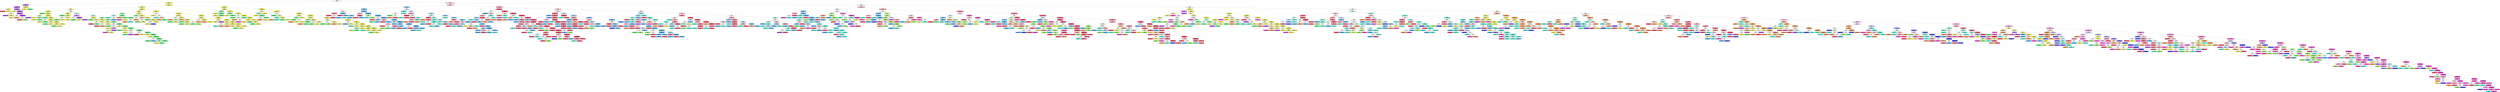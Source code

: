 digraph Tree {
node [shape=box, style="filled", color="black"] ;
0 [label="X[512] <= 0.5\ngini = 0.84\nsamples = 7800\nvalue = [825, 1875, 225, 225, 750, 825, 225, 225, 750, 1875]", fillcolor="#ffffff"] ;
1 [label="X[511] <= 0.5\ngini = 0.382\nsamples = 1908\nvalue = [25, 1476, 3, 190, 11, 4, 1, 190, 3, 5]", fillcolor="#e9ec6b"] ;
0 -> 1 [labeldistance=2.5, labelangle=45, headlabel="True"] ;
2 [label="X[449] <= 0.5\ngini = 0.28\nsamples = 197\nvalue = [1, 27, 1, 1, 0, 0, 0, 165, 0, 2]", fillcolor="#b45eea"] ;
1 -> 2 ;
3 [label="X[143] <= 0.5\ngini = 0.147\nsamples = 179\nvalue = [1, 10, 1, 0, 0, 0, 0, 165, 0, 2]", fillcolor="#ab49e7"] ;
2 -> 3 ;
4 [label="X[482] <= 0.5\ngini = 0.375\nsamples = 4\nvalue = [0, 3, 0, 0, 0, 0, 0, 0, 0, 1]", fillcolor="#ecee7b"] ;
3 -> 4 ;
5 [label="gini = 0.0\nsamples = 1\nvalue = [0, 0, 0, 0, 0, 0, 0, 0, 0, 1]", fillcolor="#e53958"] ;
4 -> 5 ;
6 [label="gini = 0.0\nsamples = 3\nvalue = [0, 3, 0, 0, 0, 0, 0, 0, 0, 0]", fillcolor="#e2e539"] ;
4 -> 6 ;
7 [label="X[504] <= 0.5\ngini = 0.109\nsamples = 175\nvalue = [1, 7, 1, 0, 0, 0, 0, 165, 0, 1]", fillcolor="#a845e7"] ;
3 -> 7 ;
8 [label="gini = 0.0\nsamples = 3\nvalue = [0, 3, 0, 0, 0, 0, 0, 0, 0, 0]", fillcolor="#e2e539"] ;
7 -> 8 ;
9 [label="X[298] <= 0.5\ngini = 0.079\nsamples = 172\nvalue = [1, 4, 1, 0, 0, 0, 0, 165, 0, 1]", fillcolor="#a741e6"] ;
7 -> 9 ;
10 [label="X[253] <= 0.5\ngini = 0.48\nsamples = 5\nvalue = [0, 3, 0, 0, 0, 0, 0, 2, 0, 0]", fillcolor="#f5f6bd"] ;
9 -> 10 ;
11 [label="gini = 0.0\nsamples = 2\nvalue = [0, 0, 0, 0, 0, 0, 0, 2, 0, 0]", fillcolor="#a339e5"] ;
10 -> 11 ;
12 [label="gini = 0.0\nsamples = 3\nvalue = [0, 3, 0, 0, 0, 0, 0, 0, 0, 0]", fillcolor="#e2e539"] ;
10 -> 12 ;
13 [label="X[422] <= 0.5\ngini = 0.047\nsamples = 167\nvalue = [1, 1, 1, 0, 0, 0, 0, 163, 0, 1]", fillcolor="#a53ee6"] ;
9 -> 13 ;
14 [label="X[683] <= 0.5\ngini = 0.5\nsamples = 2\nvalue = [1, 1, 0, 0, 0, 0, 0, 0, 0, 0]", fillcolor="#ffffff"] ;
13 -> 14 ;
15 [label="gini = 0.0\nsamples = 1\nvalue = [0, 1, 0, 0, 0, 0, 0, 0, 0, 0]", fillcolor="#e2e539"] ;
14 -> 15 ;
16 [label="gini = 0.0\nsamples = 1\nvalue = [1, 0, 0, 0, 0, 0, 0, 0, 0, 0]", fillcolor="#e58139"] ;
14 -> 16 ;
17 [label="X[993] <= 0.5\ngini = 0.024\nsamples = 165\nvalue = [0, 0, 1, 0, 0, 0, 0, 163, 0, 1]", fillcolor="#a43be5"] ;
13 -> 17 ;
18 [label="X[758] <= 0.5\ngini = 0.5\nsamples = 2\nvalue = [0, 0, 1, 0, 0, 0, 0, 0, 0, 1]", fillcolor="#ffffff"] ;
17 -> 18 ;
19 [label="gini = 0.0\nsamples = 1\nvalue = [0, 0, 0, 0, 0, 0, 0, 0, 0, 1]", fillcolor="#e53958"] ;
18 -> 19 ;
20 [label="gini = 0.0\nsamples = 1\nvalue = [0, 0, 1, 0, 0, 0, 0, 0, 0, 0]", fillcolor="#7be539"] ;
18 -> 20 ;
21 [label="gini = 0.0\nsamples = 163\nvalue = [0, 0, 0, 0, 0, 0, 0, 163, 0, 0]", fillcolor="#a339e5"] ;
17 -> 21 ;
22 [label="X[416] <= 0.5\ngini = 0.105\nsamples = 18\nvalue = [0, 17, 0, 1, 0, 0, 0, 0, 0, 0]", fillcolor="#e4e745"] ;
2 -> 22 ;
23 [label="gini = 0.0\nsamples = 17\nvalue = [0, 17, 0, 0, 0, 0, 0, 0, 0, 0]", fillcolor="#e2e539"] ;
22 -> 23 ;
24 [label="gini = 0.0\nsamples = 1\nvalue = [0, 0, 0, 1, 0, 0, 0, 0, 0, 0]", fillcolor="#39e55e"] ;
22 -> 24 ;
25 [label="X[481] <= 0.5\ngini = 0.27\nsamples = 1711\nvalue = [24, 1449, 2, 189, 11, 4, 1, 25, 3, 3]", fillcolor="#e7e95b"] ;
1 -> 25 ;
26 [label="X[641] <= 0.5\ngini = 0.435\nsamples = 684\nvalue = [18, 497, 1, 128, 6, 3, 1, 25, 2, 3]", fillcolor="#ecee7c"] ;
25 -> 26 ;
27 [label="X[532] <= 0.5\ngini = 0.548\nsamples = 330\nvalue = [1, 194, 0, 105, 0, 2, 0, 24, 1, 3]", fillcolor="#f4f5b1"] ;
26 -> 27 ;
28 [label="X[179] <= 0.5\ngini = 0.243\nsamples = 120\nvalue = [0, 103, 0, 17, 0, 0, 0, 0, 0, 0]", fillcolor="#e7e95a"] ;
27 -> 28 ;
29 [label="gini = 0.0\nsamples = 6\nvalue = [0, 0, 0, 6, 0, 0, 0, 0, 0, 0]", fillcolor="#39e55e"] ;
28 -> 29 ;
30 [label="X[340] <= 0.5\ngini = 0.174\nsamples = 114\nvalue = [0, 103, 0, 11, 0, 0, 0, 0, 0, 0]", fillcolor="#e5e84e"] ;
28 -> 30 ;
31 [label="X[471] <= 0.5\ngini = 0.465\nsamples = 19\nvalue = [0, 12, 0, 7, 0, 0, 0, 0, 0, 0]", fillcolor="#f3f4ac"] ;
30 -> 31 ;
32 [label="gini = 0.0\nsamples = 9\nvalue = [0, 9, 0, 0, 0, 0, 0, 0, 0, 0]", fillcolor="#e2e539"] ;
31 -> 32 ;
33 [label="X[598] <= 0.5\ngini = 0.42\nsamples = 10\nvalue = [0, 3, 0, 7, 0, 0, 0, 0, 0, 0]", fillcolor="#8ef0a3"] ;
31 -> 33 ;
34 [label="gini = 0.0\nsamples = 3\nvalue = [0, 3, 0, 0, 0, 0, 0, 0, 0, 0]", fillcolor="#e2e539"] ;
33 -> 34 ;
35 [label="gini = 0.0\nsamples = 7\nvalue = [0, 0, 0, 7, 0, 0, 0, 0, 0, 0]", fillcolor="#39e55e"] ;
33 -> 35 ;
36 [label="X[115] <= 0.5\ngini = 0.081\nsamples = 95\nvalue = [0, 91, 0, 4, 0, 0, 0, 0, 0, 0]", fillcolor="#e3e642"] ;
30 -> 36 ;
37 [label="gini = 0.0\nsamples = 1\nvalue = [0, 0, 0, 1, 0, 0, 0, 0, 0, 0]", fillcolor="#39e55e"] ;
36 -> 37 ;
38 [label="X[478] <= 0.5\ngini = 0.062\nsamples = 94\nvalue = [0, 91, 0, 3, 0, 0, 0, 0, 0, 0]", fillcolor="#e3e640"] ;
36 -> 38 ;
39 [label="X[537] <= 0.5\ngini = 0.5\nsamples = 2\nvalue = [0, 1, 0, 1, 0, 0, 0, 0, 0, 0]", fillcolor="#ffffff"] ;
38 -> 39 ;
40 [label="gini = 0.0\nsamples = 1\nvalue = [0, 1, 0, 0, 0, 0, 0, 0, 0, 0]", fillcolor="#e2e539"] ;
39 -> 40 ;
41 [label="gini = 0.0\nsamples = 1\nvalue = [0, 0, 0, 1, 0, 0, 0, 0, 0, 0]", fillcolor="#39e55e"] ;
39 -> 41 ;
42 [label="X[244] <= 0.5\ngini = 0.043\nsamples = 92\nvalue = [0, 90, 0, 2, 0, 0, 0, 0, 0, 0]", fillcolor="#e3e63d"] ;
38 -> 42 ;
43 [label="X[281] <= 0.5\ngini = 0.444\nsamples = 3\nvalue = [0, 2, 0, 1, 0, 0, 0, 0, 0, 0]", fillcolor="#f0f29c"] ;
42 -> 43 ;
44 [label="gini = 0.0\nsamples = 1\nvalue = [0, 0, 0, 1, 0, 0, 0, 0, 0, 0]", fillcolor="#39e55e"] ;
43 -> 44 ;
45 [label="gini = 0.0\nsamples = 2\nvalue = [0, 2, 0, 0, 0, 0, 0, 0, 0, 0]", fillcolor="#e2e539"] ;
43 -> 45 ;
46 [label="X[485] <= 0.5\ngini = 0.022\nsamples = 89\nvalue = [0, 88, 0, 1, 0, 0, 0, 0, 0, 0]", fillcolor="#e2e53b"] ;
42 -> 46 ;
47 [label="X[371] <= 0.5\ngini = 0.245\nsamples = 7\nvalue = [0, 6, 0, 1, 0, 0, 0, 0, 0, 0]", fillcolor="#e7e95a"] ;
46 -> 47 ;
48 [label="gini = 0.0\nsamples = 1\nvalue = [0, 0, 0, 1, 0, 0, 0, 0, 0, 0]", fillcolor="#39e55e"] ;
47 -> 48 ;
49 [label="gini = 0.0\nsamples = 6\nvalue = [0, 6, 0, 0, 0, 0, 0, 0, 0, 0]", fillcolor="#e2e539"] ;
47 -> 49 ;
50 [label="gini = 0.0\nsamples = 82\nvalue = [0, 82, 0, 0, 0, 0, 0, 0, 0, 0]", fillcolor="#e2e539"] ;
46 -> 50 ;
51 [label="X[596] <= 0.5\ngini = 0.623\nsamples = 210\nvalue = [1, 91, 0, 88, 0, 2, 0, 24, 1, 3]", fillcolor="#fefefa"] ;
27 -> 51 ;
52 [label="X[917] <= 0.5\ngini = 0.219\nsamples = 40\nvalue = [0, 35, 0, 5, 0, 0, 0, 0, 0, 0]", fillcolor="#e6e955"] ;
51 -> 52 ;
53 [label="gini = 0.0\nsamples = 2\nvalue = [0, 0, 0, 2, 0, 0, 0, 0, 0, 0]", fillcolor="#39e55e"] ;
52 -> 53 ;
54 [label="X[273] <= 0.5\ngini = 0.145\nsamples = 38\nvalue = [0, 35, 0, 3, 0, 0, 0, 0, 0, 0]", fillcolor="#e4e74a"] ;
52 -> 54 ;
55 [label="X[807] <= 0.5\ngini = 0.5\nsamples = 6\nvalue = [0, 3, 0, 3, 0, 0, 0, 0, 0, 0]", fillcolor="#ffffff"] ;
54 -> 55 ;
56 [label="gini = 0.0\nsamples = 3\nvalue = [0, 0, 0, 3, 0, 0, 0, 0, 0, 0]", fillcolor="#39e55e"] ;
55 -> 56 ;
57 [label="gini = 0.0\nsamples = 3\nvalue = [0, 3, 0, 0, 0, 0, 0, 0, 0, 0]", fillcolor="#e2e539"] ;
55 -> 57 ;
58 [label="gini = 0.0\nsamples = 32\nvalue = [0, 32, 0, 0, 0, 0, 0, 0, 0, 0]", fillcolor="#e2e539"] ;
54 -> 58 ;
59 [label="X[509] <= 0.5\ngini = 0.633\nsamples = 170\nvalue = [1, 56, 0, 83, 0, 2, 0, 24, 1, 3]", fillcolor="#d0f9d9"] ;
51 -> 59 ;
60 [label="X[262] <= 0.5\ngini = 0.455\nsamples = 24\nvalue = [0, 4, 0, 3, 0, 0, 0, 17, 0, 0]", fillcolor="#c37eee"] ;
59 -> 60 ;
61 [label="X[340] <= 0.5\ngini = 0.5\nsamples = 6\nvalue = [0, 3, 0, 3, 0, 0, 0, 0, 0, 0]", fillcolor="#ffffff"] ;
60 -> 61 ;
62 [label="gini = 0.0\nsamples = 3\nvalue = [0, 3, 0, 0, 0, 0, 0, 0, 0, 0]", fillcolor="#e2e539"] ;
61 -> 62 ;
63 [label="gini = 0.0\nsamples = 3\nvalue = [0, 0, 0, 3, 0, 0, 0, 0, 0, 0]", fillcolor="#39e55e"] ;
61 -> 63 ;
64 [label="X[646] <= 0.5\ngini = 0.105\nsamples = 18\nvalue = [0, 1, 0, 0, 0, 0, 0, 17, 0, 0]", fillcolor="#a845e7"] ;
60 -> 64 ;
65 [label="gini = 0.0\nsamples = 1\nvalue = [0, 1, 0, 0, 0, 0, 0, 0, 0, 0]", fillcolor="#e2e539"] ;
64 -> 65 ;
66 [label="gini = 0.0\nsamples = 17\nvalue = [0, 0, 0, 0, 0, 0, 0, 17, 0, 0]", fillcolor="#a339e5"] ;
64 -> 66 ;
67 [label="X[731] <= 0.5\ngini = 0.57\nsamples = 146\nvalue = [1, 52, 0, 80, 0, 2, 0, 7, 1, 3]", fillcolor="#c4f7cf"] ;
59 -> 67 ;
68 [label="X[119] <= 0.5\ngini = 0.1\nsamples = 19\nvalue = [0, 18, 0, 1, 0, 0, 0, 0, 0, 0]", fillcolor="#e4e644"] ;
67 -> 68 ;
69 [label="gini = 0.0\nsamples = 1\nvalue = [0, 0, 0, 1, 0, 0, 0, 0, 0, 0]", fillcolor="#39e55e"] ;
68 -> 69 ;
70 [label="gini = 0.0\nsamples = 18\nvalue = [0, 18, 0, 0, 0, 0, 0, 0, 0, 0]", fillcolor="#e2e539"] ;
68 -> 70 ;
71 [label="X[453] <= 0.5\ngini = 0.537\nsamples = 127\nvalue = [1, 34, 0, 79, 0, 2, 0, 7, 1, 3]", fillcolor="#9ff2b1"] ;
67 -> 71 ;
72 [label="X[356] <= 0.5\ngini = 0.314\nsamples = 11\nvalue = [0, 9, 0, 1, 0, 0, 0, 0, 0, 1]", fillcolor="#e8ea61"] ;
71 -> 72 ;
73 [label="X[819] <= 0.5\ngini = 0.5\nsamples = 2\nvalue = [0, 0, 0, 1, 0, 0, 0, 0, 0, 1]", fillcolor="#ffffff"] ;
72 -> 73 ;
74 [label="gini = 0.0\nsamples = 1\nvalue = [0, 0, 0, 0, 0, 0, 0, 0, 0, 1]", fillcolor="#e53958"] ;
73 -> 74 ;
75 [label="gini = 0.0\nsamples = 1\nvalue = [0, 0, 0, 1, 0, 0, 0, 0, 0, 0]", fillcolor="#39e55e"] ;
73 -> 75 ;
76 [label="gini = 0.0\nsamples = 9\nvalue = [0, 9, 0, 0, 0, 0, 0, 0, 0, 0]", fillcolor="#e2e539"] ;
72 -> 76 ;
77 [label="X[894] <= 0.5\ngini = 0.497\nsamples = 116\nvalue = [1, 25, 0, 78, 0, 2, 0, 7, 1, 2]", fillcolor="#8cf0a1"] ;
71 -> 77 ;
78 [label="X[51] <= 0.5\ngini = 0.406\nsamples = 8\nvalue = [1, 6, 0, 0, 0, 0, 0, 0, 0, 1]", fillcolor="#eaec72"] ;
77 -> 78 ;
79 [label="X[949] <= 0.5\ngini = 0.5\nsamples = 2\nvalue = [1, 0, 0, 0, 0, 0, 0, 0, 0, 1]", fillcolor="#ffffff"] ;
78 -> 79 ;
80 [label="gini = 0.0\nsamples = 1\nvalue = [0, 0, 0, 0, 0, 0, 0, 0, 0, 1]", fillcolor="#e53958"] ;
79 -> 80 ;
81 [label="gini = 0.0\nsamples = 1\nvalue = [1, 0, 0, 0, 0, 0, 0, 0, 0, 0]", fillcolor="#e58139"] ;
79 -> 81 ;
82 [label="gini = 0.0\nsamples = 6\nvalue = [0, 6, 0, 0, 0, 0, 0, 0, 0, 0]", fillcolor="#e2e539"] ;
78 -> 82 ;
83 [label="X[412] <= 0.5\ngini = 0.443\nsamples = 108\nvalue = [0, 19, 0, 78, 0, 2, 0, 7, 1, 1]", fillcolor="#7cee94"] ;
77 -> 83 ;
84 [label="X[395] <= 0.5\ngini = 0.692\nsamples = 17\nvalue = [0, 6, 0, 4, 0, 0, 0, 6, 1, 0]", fillcolor="#ffffff"] ;
83 -> 84 ;
85 [label="gini = 0.0\nsamples = 4\nvalue = [0, 0, 0, 4, 0, 0, 0, 0, 0, 0]", fillcolor="#39e55e"] ;
84 -> 85 ;
86 [label="X[106] <= 0.5\ngini = 0.568\nsamples = 13\nvalue = [0, 6, 0, 0, 0, 0, 0, 6, 1, 0]", fillcolor="#ffffff"] ;
84 -> 86 ;
87 [label="gini = 0.0\nsamples = 4\nvalue = [0, 4, 0, 0, 0, 0, 0, 0, 0, 0]", fillcolor="#e2e539"] ;
86 -> 87 ;
88 [label="X[704] <= 0.5\ngini = 0.494\nsamples = 9\nvalue = [0, 2, 0, 0, 0, 0, 0, 6, 1, 0]", fillcolor="#ca8ef0"] ;
86 -> 88 ;
89 [label="X[97] <= 0.5\ngini = 0.444\nsamples = 3\nvalue = [0, 2, 0, 0, 0, 0, 0, 0, 1, 0]", fillcolor="#f0f29c"] ;
88 -> 89 ;
90 [label="gini = 0.0\nsamples = 1\nvalue = [0, 0, 0, 0, 0, 0, 0, 0, 1, 0]", fillcolor="#e539c0"] ;
89 -> 90 ;
91 [label="gini = 0.0\nsamples = 2\nvalue = [0, 2, 0, 0, 0, 0, 0, 0, 0, 0]", fillcolor="#e2e539"] ;
89 -> 91 ;
92 [label="gini = 0.0\nsamples = 6\nvalue = [0, 0, 0, 0, 0, 0, 0, 6, 0, 0]", fillcolor="#a339e5"] ;
88 -> 92 ;
93 [label="X[1019] <= 0.5\ngini = 0.318\nsamples = 91\nvalue = [0, 13, 0, 74, 0, 2, 0, 1, 0, 1]", fillcolor="#64eb81"] ;
83 -> 93 ;
94 [label="gini = 0.0\nsamples = 3\nvalue = [0, 3, 0, 0, 0, 0, 0, 0, 0, 0]", fillcolor="#e2e539"] ;
93 -> 94 ;
95 [label="X[411] <= 0.5\ngini = 0.279\nsamples = 88\nvalue = [0, 10, 0, 74, 0, 2, 0, 1, 0, 1]", fillcolor="#5dea7b"] ;
93 -> 95 ;
96 [label="X[507] <= 0.5\ngini = 0.32\nsamples = 5\nvalue = [0, 4, 0, 1, 0, 0, 0, 0, 0, 0]", fillcolor="#e9ec6a"] ;
95 -> 96 ;
97 [label="gini = 0.0\nsamples = 1\nvalue = [0, 0, 0, 1, 0, 0, 0, 0, 0, 0]", fillcolor="#39e55e"] ;
96 -> 97 ;
98 [label="gini = 0.0\nsamples = 4\nvalue = [0, 4, 0, 0, 0, 0, 0, 0, 0, 0]", fillcolor="#e2e539"] ;
96 -> 98 ;
99 [label="X[826] <= 0.5\ngini = 0.22\nsamples = 83\nvalue = [0, 6, 0, 73, 0, 2, 0, 1, 0, 1]", fillcolor="#53e873"] ;
95 -> 99 ;
100 [label="X[200] <= 0.5\ngini = 0.625\nsamples = 4\nvalue = [0, 2, 0, 1, 0, 0, 0, 1, 0, 0]", fillcolor="#f5f6bd"] ;
99 -> 100 ;
101 [label="gini = 0.0\nsamples = 2\nvalue = [0, 2, 0, 0, 0, 0, 0, 0, 0, 0]", fillcolor="#e2e539"] ;
100 -> 101 ;
102 [label="X[373] <= 0.5\ngini = 0.5\nsamples = 2\nvalue = [0, 0, 0, 1, 0, 0, 0, 1, 0, 0]", fillcolor="#ffffff"] ;
100 -> 102 ;
103 [label="gini = 0.0\nsamples = 1\nvalue = [0, 0, 0, 1, 0, 0, 0, 0, 0, 0]", fillcolor="#39e55e"] ;
102 -> 103 ;
104 [label="gini = 0.0\nsamples = 1\nvalue = [0, 0, 0, 0, 0, 0, 0, 1, 0, 0]", fillcolor="#a339e5"] ;
102 -> 104 ;
105 [label="X[951] <= 0.5\ngini = 0.166\nsamples = 79\nvalue = [0, 4, 0, 72, 0, 2, 0, 0, 0, 1]", fillcolor="#4be76d"] ;
99 -> 105 ;
106 [label="X[675] <= 0.5\ngini = 0.5\nsamples = 2\nvalue = [0, 1, 0, 0, 0, 0, 0, 0, 0, 1]", fillcolor="#ffffff"] ;
105 -> 106 ;
107 [label="gini = 0.0\nsamples = 1\nvalue = [0, 0, 0, 0, 0, 0, 0, 0, 0, 1]", fillcolor="#e53958"] ;
106 -> 107 ;
108 [label="gini = 0.0\nsamples = 1\nvalue = [0, 1, 0, 0, 0, 0, 0, 0, 0, 0]", fillcolor="#e2e539"] ;
106 -> 108 ;
109 [label="X[476] <= 0.5\ngini = 0.123\nsamples = 77\nvalue = [0, 3, 0, 72, 0, 2, 0, 0, 0, 0]", fillcolor="#46e769"] ;
105 -> 109 ;
110 [label="gini = 0.0\nsamples = 1\nvalue = [0, 1, 0, 0, 0, 0, 0, 0, 0, 0]", fillcolor="#e2e539"] ;
109 -> 110 ;
111 [label="X[668] <= 0.5\ngini = 0.101\nsamples = 76\nvalue = [0, 2, 0, 72, 0, 2, 0, 0, 0, 0]", fillcolor="#44e667"] ;
109 -> 111 ;
112 [label="gini = 0.0\nsamples = 1\nvalue = [0, 1, 0, 0, 0, 0, 0, 0, 0, 0]", fillcolor="#e2e539"] ;
111 -> 112 ;
113 [label="X[627] <= 0.5\ngini = 0.078\nsamples = 75\nvalue = [0, 1, 0, 72, 0, 2, 0, 0, 0, 0]", fillcolor="#41e665"] ;
111 -> 113 ;
114 [label="X[401] <= 0.5\ngini = 0.5\nsamples = 4\nvalue = [0, 0, 0, 2, 0, 2, 0, 0, 0, 0]", fillcolor="#ffffff"] ;
113 -> 114 ;
115 [label="gini = 0.0\nsamples = 2\nvalue = [0, 0, 0, 2, 0, 0, 0, 0, 0, 0]", fillcolor="#39e55e"] ;
114 -> 115 ;
116 [label="gini = 0.0\nsamples = 2\nvalue = [0, 0, 0, 0, 0, 2, 0, 0, 0, 0]", fillcolor="#399de5"] ;
114 -> 116 ;
117 [label="X[29] <= 0.5\ngini = 0.028\nsamples = 71\nvalue = [0, 1, 0, 70, 0, 0, 0, 0, 0, 0]", fillcolor="#3ce560"] ;
113 -> 117 ;
118 [label="X[782] <= 0.5\ngini = 0.444\nsamples = 3\nvalue = [0, 1, 0, 2, 0, 0, 0, 0, 0, 0]", fillcolor="#9cf2ae"] ;
117 -> 118 ;
119 [label="gini = 0.0\nsamples = 1\nvalue = [0, 1, 0, 0, 0, 0, 0, 0, 0, 0]", fillcolor="#e2e539"] ;
118 -> 119 ;
120 [label="gini = 0.0\nsamples = 2\nvalue = [0, 0, 0, 2, 0, 0, 0, 0, 0, 0]", fillcolor="#39e55e"] ;
118 -> 120 ;
121 [label="gini = 0.0\nsamples = 68\nvalue = [0, 0, 0, 68, 0, 0, 0, 0, 0, 0]", fillcolor="#39e55e"] ;
117 -> 121 ;
122 [label="X[271] <= 0.5\ngini = 0.261\nsamples = 354\nvalue = [17, 303, 1, 23, 6, 1, 1, 1, 1, 0]", fillcolor="#e6e958"] ;
26 -> 122 ;
123 [label="X[399] <= 0.5\ngini = 0.542\nsamples = 67\nvalue = [5, 43, 0, 13, 3, 1, 1, 0, 1, 0]", fillcolor="#eff191"] ;
122 -> 123 ;
124 [label="X[207] <= 0.5\ngini = 0.645\nsamples = 11\nvalue = [1, 0, 0, 6, 2, 1, 0, 0, 1, 0]", fillcolor="#a7f3b7"] ;
123 -> 124 ;
125 [label="X[873] <= 0.5\ngini = 0.625\nsamples = 4\nvalue = [0, 0, 0, 0, 2, 1, 0, 0, 1, 0]", fillcolor="#bdf6ec"] ;
124 -> 125 ;
126 [label="gini = 0.0\nsamples = 2\nvalue = [0, 0, 0, 0, 2, 0, 0, 0, 0, 0]", fillcolor="#39e5c5"] ;
125 -> 126 ;
127 [label="X[416] <= 0.5\ngini = 0.5\nsamples = 2\nvalue = [0, 0, 0, 0, 0, 1, 0, 0, 1, 0]", fillcolor="#ffffff"] ;
125 -> 127 ;
128 [label="gini = 0.0\nsamples = 1\nvalue = [0, 0, 0, 0, 0, 1, 0, 0, 0, 0]", fillcolor="#399de5"] ;
127 -> 128 ;
129 [label="gini = 0.0\nsamples = 1\nvalue = [0, 0, 0, 0, 0, 0, 0, 0, 1, 0]", fillcolor="#e539c0"] ;
127 -> 129 ;
130 [label="X[555] <= 0.5\ngini = 0.245\nsamples = 7\nvalue = [1, 0, 0, 6, 0, 0, 0, 0, 0, 0]", fillcolor="#5ae979"] ;
124 -> 130 ;
131 [label="gini = 0.0\nsamples = 1\nvalue = [1, 0, 0, 0, 0, 0, 0, 0, 0, 0]", fillcolor="#e58139"] ;
130 -> 131 ;
132 [label="gini = 0.0\nsamples = 6\nvalue = [0, 0, 0, 6, 0, 0, 0, 0, 0, 0]", fillcolor="#39e55e"] ;
130 -> 132 ;
133 [label="X[245] <= 0.5\ngini = 0.389\nsamples = 56\nvalue = [4, 43, 0, 7, 1, 0, 1, 0, 0, 0]", fillcolor="#eaec6e"] ;
123 -> 133 ;
134 [label="X[405] <= 0.5\ngini = 0.612\nsamples = 7\nvalue = [1, 1, 0, 4, 1, 0, 0, 0, 0, 0]", fillcolor="#9cf2ae"] ;
133 -> 134 ;
135 [label="gini = 0.0\nsamples = 4\nvalue = [0, 0, 0, 4, 0, 0, 0, 0, 0, 0]", fillcolor="#39e55e"] ;
134 -> 135 ;
136 [label="X[722] <= 0.5\ngini = 0.667\nsamples = 3\nvalue = [1, 1, 0, 0, 1, 0, 0, 0, 0, 0]", fillcolor="#ffffff"] ;
134 -> 136 ;
137 [label="gini = 0.0\nsamples = 1\nvalue = [0, 1, 0, 0, 0, 0, 0, 0, 0, 0]", fillcolor="#e2e539"] ;
136 -> 137 ;
138 [label="X[554] <= 0.5\ngini = 0.5\nsamples = 2\nvalue = [1, 0, 0, 0, 1, 0, 0, 0, 0, 0]", fillcolor="#ffffff"] ;
136 -> 138 ;
139 [label="gini = 0.0\nsamples = 1\nvalue = [1, 0, 0, 0, 0, 0, 0, 0, 0, 0]", fillcolor="#e58139"] ;
138 -> 139 ;
140 [label="gini = 0.0\nsamples = 1\nvalue = [0, 0, 0, 0, 1, 0, 0, 0, 0, 0]", fillcolor="#39e5c5"] ;
138 -> 140 ;
141 [label="X[397] <= 0.5\ngini = 0.257\nsamples = 49\nvalue = [3, 42, 0, 3, 0, 0, 1, 0, 0, 0]", fillcolor="#e6e957"] ;
133 -> 141 ;
142 [label="X[198] <= 0.5\ngini = 0.56\nsamples = 5\nvalue = [3, 1, 0, 1, 0, 0, 0, 0, 0, 0]", fillcolor="#f2c09c"] ;
141 -> 142 ;
143 [label="gini = 0.0\nsamples = 3\nvalue = [3, 0, 0, 0, 0, 0, 0, 0, 0, 0]", fillcolor="#e58139"] ;
142 -> 143 ;
144 [label="X[746] <= 0.5\ngini = 0.5\nsamples = 2\nvalue = [0, 1, 0, 1, 0, 0, 0, 0, 0, 0]", fillcolor="#ffffff"] ;
142 -> 144 ;
145 [label="gini = 0.0\nsamples = 1\nvalue = [0, 0, 0, 1, 0, 0, 0, 0, 0, 0]", fillcolor="#39e55e"] ;
144 -> 145 ;
146 [label="gini = 0.0\nsamples = 1\nvalue = [0, 1, 0, 0, 0, 0, 0, 0, 0, 0]", fillcolor="#e2e539"] ;
144 -> 146 ;
147 [label="X[177] <= 0.5\ngini = 0.129\nsamples = 44\nvalue = [0, 41, 0, 2, 0, 0, 1, 0, 0, 0]", fillcolor="#e4e747"] ;
141 -> 147 ;
148 [label="gini = 0.0\nsamples = 2\nvalue = [0, 0, 0, 2, 0, 0, 0, 0, 0, 0]", fillcolor="#39e55e"] ;
147 -> 148 ;
149 [label="X[493] <= 0.5\ngini = 0.046\nsamples = 42\nvalue = [0, 41, 0, 0, 0, 0, 1, 0, 0, 0]", fillcolor="#e3e63e"] ;
147 -> 149 ;
150 [label="X[326] <= 0.5\ngini = 0.5\nsamples = 2\nvalue = [0, 1, 0, 0, 0, 0, 1, 0, 0, 0]", fillcolor="#ffffff"] ;
149 -> 150 ;
151 [label="gini = 0.0\nsamples = 1\nvalue = [0, 1, 0, 0, 0, 0, 0, 0, 0, 0]", fillcolor="#e2e539"] ;
150 -> 151 ;
152 [label="gini = 0.0\nsamples = 1\nvalue = [0, 0, 0, 0, 0, 0, 1, 0, 0, 0]", fillcolor="#3c39e5"] ;
150 -> 152 ;
153 [label="gini = 0.0\nsamples = 40\nvalue = [0, 40, 0, 0, 0, 0, 0, 0, 0, 0]", fillcolor="#e2e539"] ;
149 -> 153 ;
154 [label="X[80] <= 0.5\ngini = 0.176\nsamples = 287\nvalue = [12, 260, 1, 10, 3, 0, 0, 1, 0, 0]", fillcolor="#e5e84c"] ;
122 -> 154 ;
155 [label="X[766] <= 0.5\ngini = 0.735\nsamples = 7\nvalue = [2, 2, 0, 1, 2, 0, 0, 0, 0, 0]", fillcolor="#ffffff"] ;
154 -> 155 ;
156 [label="gini = 0.0\nsamples = 2\nvalue = [0, 2, 0, 0, 0, 0, 0, 0, 0, 0]", fillcolor="#e2e539"] ;
155 -> 156 ;
157 [label="X[341] <= 0.5\ngini = 0.64\nsamples = 5\nvalue = [2, 0, 0, 1, 2, 0, 0, 0, 0, 0]", fillcolor="#ffffff"] ;
155 -> 157 ;
158 [label="gini = 0.0\nsamples = 2\nvalue = [0, 0, 0, 0, 2, 0, 0, 0, 0, 0]", fillcolor="#39e5c5"] ;
157 -> 158 ;
159 [label="X[42] <= 0.5\ngini = 0.444\nsamples = 3\nvalue = [2, 0, 0, 1, 0, 0, 0, 0, 0, 0]", fillcolor="#f2c09c"] ;
157 -> 159 ;
160 [label="gini = 0.0\nsamples = 2\nvalue = [2, 0, 0, 0, 0, 0, 0, 0, 0, 0]", fillcolor="#e58139"] ;
159 -> 160 ;
161 [label="gini = 0.0\nsamples = 1\nvalue = [0, 0, 0, 1, 0, 0, 0, 0, 0, 0]", fillcolor="#39e55e"] ;
159 -> 161 ;
162 [label="X[373] <= 0.5\ngini = 0.149\nsamples = 280\nvalue = [10, 258, 1, 9, 1, 0, 0, 1, 0, 0]", fillcolor="#e4e749"] ;
154 -> 162 ;
163 [label="X[346] <= 0.5\ngini = 0.389\nsamples = 55\nvalue = [6, 42, 0, 7, 0, 0, 0, 0, 0, 0]", fillcolor="#eaec6f"] ;
162 -> 163 ;
164 [label="X[588] <= 0.5\ngini = 0.651\nsamples = 13\nvalue = [5, 3, 0, 5, 0, 0, 0, 0, 0, 0]", fillcolor="#ffffff"] ;
163 -> 164 ;
165 [label="gini = 0.0\nsamples = 5\nvalue = [5, 0, 0, 0, 0, 0, 0, 0, 0, 0]", fillcolor="#e58139"] ;
164 -> 165 ;
166 [label="X[344] <= 0.5\ngini = 0.469\nsamples = 8\nvalue = [0, 3, 0, 5, 0, 0, 0, 0, 0, 0]", fillcolor="#b0f5bf"] ;
164 -> 166 ;
167 [label="gini = 0.0\nsamples = 5\nvalue = [0, 0, 0, 5, 0, 0, 0, 0, 0, 0]", fillcolor="#39e55e"] ;
166 -> 167 ;
168 [label="gini = 0.0\nsamples = 3\nvalue = [0, 3, 0, 0, 0, 0, 0, 0, 0, 0]", fillcolor="#e2e539"] ;
166 -> 168 ;
169 [label="X[518] <= 0.5\ngini = 0.135\nsamples = 42\nvalue = [1, 39, 0, 2, 0, 0, 0, 0, 0, 0]", fillcolor="#e4e748"] ;
163 -> 169 ;
170 [label="gini = 0.0\nsamples = 1\nvalue = [1, 0, 0, 0, 0, 0, 0, 0, 0, 0]", fillcolor="#e58139"] ;
169 -> 170 ;
171 [label="X[410] <= 0.5\ngini = 0.093\nsamples = 41\nvalue = [0, 39, 0, 2, 0, 0, 0, 0, 0, 0]", fillcolor="#e3e643"] ;
169 -> 171 ;
172 [label="gini = 0.0\nsamples = 1\nvalue = [0, 0, 0, 1, 0, 0, 0, 0, 0, 0]", fillcolor="#39e55e"] ;
171 -> 172 ;
173 [label="X[137] <= 0.5\ngini = 0.049\nsamples = 40\nvalue = [0, 39, 0, 1, 0, 0, 0, 0, 0, 0]", fillcolor="#e3e63e"] ;
171 -> 173 ;
174 [label="gini = 0.0\nsamples = 1\nvalue = [0, 0, 0, 1, 0, 0, 0, 0, 0, 0]", fillcolor="#39e55e"] ;
173 -> 174 ;
175 [label="gini = 0.0\nsamples = 39\nvalue = [0, 39, 0, 0, 0, 0, 0, 0, 0, 0]", fillcolor="#e2e539"] ;
173 -> 175 ;
176 [label="X[404] <= 0.5\ngini = 0.078\nsamples = 225\nvalue = [4, 216, 1, 2, 1, 0, 0, 1, 0, 0]", fillcolor="#e3e641"] ;
162 -> 176 ;
177 [label="X[430] <= 0.5\ngini = 0.394\nsamples = 17\nvalue = [2, 13, 1, 1, 0, 0, 0, 0, 0, 0]", fillcolor="#eaec6e"] ;
176 -> 177 ;
178 [label="X[452] <= 0.5\ngini = 0.667\nsamples = 3\nvalue = [1, 0, 1, 1, 0, 0, 0, 0, 0, 0]", fillcolor="#ffffff"] ;
177 -> 178 ;
179 [label="X[303] <= 0.5\ngini = 0.5\nsamples = 2\nvalue = [0, 0, 1, 1, 0, 0, 0, 0, 0, 0]", fillcolor="#ffffff"] ;
178 -> 179 ;
180 [label="gini = 0.0\nsamples = 1\nvalue = [0, 0, 0, 1, 0, 0, 0, 0, 0, 0]", fillcolor="#39e55e"] ;
179 -> 180 ;
181 [label="gini = 0.0\nsamples = 1\nvalue = [0, 0, 1, 0, 0, 0, 0, 0, 0, 0]", fillcolor="#7be539"] ;
179 -> 181 ;
182 [label="gini = 0.0\nsamples = 1\nvalue = [1, 0, 0, 0, 0, 0, 0, 0, 0, 0]", fillcolor="#e58139"] ;
178 -> 182 ;
183 [label="X[584] <= 0.5\ngini = 0.133\nsamples = 14\nvalue = [1, 13, 0, 0, 0, 0, 0, 0, 0, 0]", fillcolor="#e4e748"] ;
177 -> 183 ;
184 [label="gini = 0.0\nsamples = 1\nvalue = [1, 0, 0, 0, 0, 0, 0, 0, 0, 0]", fillcolor="#e58139"] ;
183 -> 184 ;
185 [label="gini = 0.0\nsamples = 13\nvalue = [0, 13, 0, 0, 0, 0, 0, 0, 0, 0]", fillcolor="#e2e539"] ;
183 -> 185 ;
186 [label="X[542] <= 0.5\ngini = 0.047\nsamples = 208\nvalue = [2, 203, 0, 1, 1, 0, 0, 1, 0, 0]", fillcolor="#e3e63e"] ;
176 -> 186 ;
187 [label="X[887] <= 0.5\ngini = 0.444\nsamples = 3\nvalue = [0, 2, 0, 0, 0, 0, 0, 1, 0, 0]", fillcolor="#f0f29c"] ;
186 -> 187 ;
188 [label="gini = 0.0\nsamples = 2\nvalue = [0, 2, 0, 0, 0, 0, 0, 0, 0, 0]", fillcolor="#e2e539"] ;
187 -> 188 ;
189 [label="gini = 0.0\nsamples = 1\nvalue = [0, 0, 0, 0, 0, 0, 0, 1, 0, 0]", fillcolor="#a339e5"] ;
187 -> 189 ;
190 [label="X[309] <= 0.5\ngini = 0.039\nsamples = 205\nvalue = [2, 201, 0, 1, 1, 0, 0, 0, 0, 0]", fillcolor="#e3e63d"] ;
186 -> 190 ;
191 [label="X[331] <= 0.5\ngini = 0.37\nsamples = 9\nvalue = [1, 7, 0, 0, 1, 0, 0, 0, 0, 0]", fillcolor="#e9ec6a"] ;
190 -> 191 ;
192 [label="X[305] <= 0.5\ngini = 0.5\nsamples = 2\nvalue = [1, 0, 0, 0, 1, 0, 0, 0, 0, 0]", fillcolor="#ffffff"] ;
191 -> 192 ;
193 [label="gini = 0.0\nsamples = 1\nvalue = [0, 0, 0, 0, 1, 0, 0, 0, 0, 0]", fillcolor="#39e5c5"] ;
192 -> 193 ;
194 [label="gini = 0.0\nsamples = 1\nvalue = [1, 0, 0, 0, 0, 0, 0, 0, 0, 0]", fillcolor="#e58139"] ;
192 -> 194 ;
195 [label="gini = 0.0\nsamples = 7\nvalue = [0, 7, 0, 0, 0, 0, 0, 0, 0, 0]", fillcolor="#e2e539"] ;
191 -> 195 ;
196 [label="X[911] <= 0.5\ngini = 0.02\nsamples = 196\nvalue = [1, 194, 0, 1, 0, 0, 0, 0, 0, 0]", fillcolor="#e2e53b"] ;
190 -> 196 ;
197 [label="X[654] <= 0.5\ngini = 0.198\nsamples = 9\nvalue = [1, 8, 0, 0, 0, 0, 0, 0, 0, 0]", fillcolor="#e6e852"] ;
196 -> 197 ;
198 [label="gini = 0.0\nsamples = 1\nvalue = [1, 0, 0, 0, 0, 0, 0, 0, 0, 0]", fillcolor="#e58139"] ;
197 -> 198 ;
199 [label="gini = 0.0\nsamples = 8\nvalue = [0, 8, 0, 0, 0, 0, 0, 0, 0, 0]", fillcolor="#e2e539"] ;
197 -> 199 ;
200 [label="X[415] <= 0.5\ngini = 0.011\nsamples = 187\nvalue = [0, 186, 0, 1, 0, 0, 0, 0, 0, 0]", fillcolor="#e2e53a"] ;
196 -> 200 ;
201 [label="X[409] <= 0.5\ngini = 0.165\nsamples = 11\nvalue = [0, 10, 0, 1, 0, 0, 0, 0, 0, 0]", fillcolor="#e5e84d"] ;
200 -> 201 ;
202 [label="gini = 0.0\nsamples = 1\nvalue = [0, 0, 0, 1, 0, 0, 0, 0, 0, 0]", fillcolor="#39e55e"] ;
201 -> 202 ;
203 [label="gini = 0.0\nsamples = 10\nvalue = [0, 10, 0, 0, 0, 0, 0, 0, 0, 0]", fillcolor="#e2e539"] ;
201 -> 203 ;
204 [label="gini = 0.0\nsamples = 176\nvalue = [0, 176, 0, 0, 0, 0, 0, 0, 0, 0]", fillcolor="#e2e539"] ;
200 -> 204 ;
205 [label="X[277] <= 0.5\ngini = 0.137\nsamples = 1027\nvalue = [6, 952, 1, 61, 5, 1, 0, 0, 1, 0]", fillcolor="#e4e748"] ;
25 -> 205 ;
206 [label="X[305] <= 0.5\ngini = 0.333\nsamples = 131\nvalue = [1, 104, 0, 25, 0, 0, 0, 0, 1, 0]", fillcolor="#e9ec6b"] ;
205 -> 206 ;
207 [label="X[637] <= 0.5\ngini = 0.408\nsamples = 21\nvalue = [0, 6, 0, 15, 0, 0, 0, 0, 0, 0]", fillcolor="#88ef9e"] ;
206 -> 207 ;
208 [label="gini = 0.0\nsamples = 4\nvalue = [0, 4, 0, 0, 0, 0, 0, 0, 0, 0]", fillcolor="#e2e539"] ;
207 -> 208 ;
209 [label="X[182] <= 0.5\ngini = 0.208\nsamples = 17\nvalue = [0, 2, 0, 15, 0, 0, 0, 0, 0, 0]", fillcolor="#53e873"] ;
207 -> 209 ;
210 [label="gini = 0.0\nsamples = 2\nvalue = [0, 2, 0, 0, 0, 0, 0, 0, 0, 0]", fillcolor="#e2e539"] ;
209 -> 210 ;
211 [label="gini = 0.0\nsamples = 15\nvalue = [0, 0, 0, 15, 0, 0, 0, 0, 0, 0]", fillcolor="#39e55e"] ;
209 -> 211 ;
212 [label="X[975] <= 0.5\ngini = 0.198\nsamples = 110\nvalue = [1, 98, 0, 10, 0, 0, 0, 0, 1, 0]", fillcolor="#e5e851"] ;
206 -> 212 ;
213 [label="X[413] <= 0.5\ngini = 0.32\nsamples = 5\nvalue = [0, 1, 0, 4, 0, 0, 0, 0, 0, 0]", fillcolor="#6aec86"] ;
212 -> 213 ;
214 [label="gini = 0.0\nsamples = 1\nvalue = [0, 1, 0, 0, 0, 0, 0, 0, 0, 0]", fillcolor="#e2e539"] ;
213 -> 214 ;
215 [label="gini = 0.0\nsamples = 4\nvalue = [0, 0, 0, 4, 0, 0, 0, 0, 0, 0]", fillcolor="#39e55e"] ;
213 -> 215 ;
216 [label="X[457] <= 0.5\ngini = 0.143\nsamples = 105\nvalue = [1, 97, 0, 6, 0, 0, 0, 0, 1, 0]", fillcolor="#e4e749"] ;
212 -> 216 ;
217 [label="X[774] <= 0.5\ngini = 0.75\nsamples = 4\nvalue = [1, 1, 0, 1, 0, 0, 0, 0, 1, 0]", fillcolor="#ffffff"] ;
216 -> 217 ;
218 [label="gini = 0.0\nsamples = 1\nvalue = [0, 0, 0, 1, 0, 0, 0, 0, 0, 0]", fillcolor="#39e55e"] ;
217 -> 218 ;
219 [label="X[350] <= 0.5\ngini = 0.667\nsamples = 3\nvalue = [1, 1, 0, 0, 0, 0, 0, 0, 1, 0]", fillcolor="#ffffff"] ;
217 -> 219 ;
220 [label="gini = 0.0\nsamples = 1\nvalue = [1, 0, 0, 0, 0, 0, 0, 0, 0, 0]", fillcolor="#e58139"] ;
219 -> 220 ;
221 [label="X[106] <= 0.5\ngini = 0.5\nsamples = 2\nvalue = [0, 1, 0, 0, 0, 0, 0, 0, 1, 0]", fillcolor="#ffffff"] ;
219 -> 221 ;
222 [label="gini = 0.0\nsamples = 1\nvalue = [0, 0, 0, 0, 0, 0, 0, 0, 1, 0]", fillcolor="#e539c0"] ;
221 -> 222 ;
223 [label="gini = 0.0\nsamples = 1\nvalue = [0, 1, 0, 0, 0, 0, 0, 0, 0, 0]", fillcolor="#e2e539"] ;
221 -> 223 ;
224 [label="X[944] <= 0.5\ngini = 0.094\nsamples = 101\nvalue = [0, 96, 0, 5, 0, 0, 0, 0, 0, 0]", fillcolor="#e4e643"] ;
216 -> 224 ;
225 [label="gini = 0.0\nsamples = 1\nvalue = [0, 0, 0, 1, 0, 0, 0, 0, 0, 0]", fillcolor="#39e55e"] ;
224 -> 225 ;
226 [label="X[808] <= 0.5\ngini = 0.077\nsamples = 100\nvalue = [0, 96, 0, 4, 0, 0, 0, 0, 0, 0]", fillcolor="#e3e641"] ;
224 -> 226 ;
227 [label="X[189] <= 0.5\ngini = 0.287\nsamples = 23\nvalue = [0, 19, 0, 4, 0, 0, 0, 0, 0, 0]", fillcolor="#e8ea63"] ;
226 -> 227 ;
228 [label="gini = 0.0\nsamples = 2\nvalue = [0, 0, 0, 2, 0, 0, 0, 0, 0, 0]", fillcolor="#39e55e"] ;
227 -> 228 ;
229 [label="X[283] <= 0.5\ngini = 0.172\nsamples = 21\nvalue = [0, 19, 0, 2, 0, 0, 0, 0, 0, 0]", fillcolor="#e5e84e"] ;
227 -> 229 ;
230 [label="gini = 0.0\nsamples = 2\nvalue = [0, 0, 0, 2, 0, 0, 0, 0, 0, 0]", fillcolor="#39e55e"] ;
229 -> 230 ;
231 [label="gini = 0.0\nsamples = 19\nvalue = [0, 19, 0, 0, 0, 0, 0, 0, 0, 0]", fillcolor="#e2e539"] ;
229 -> 231 ;
232 [label="gini = 0.0\nsamples = 77\nvalue = [0, 77, 0, 0, 0, 0, 0, 0, 0, 0]", fillcolor="#e2e539"] ;
226 -> 232 ;
233 [label="X[213] <= 0.5\ngini = 0.103\nsamples = 896\nvalue = [5, 848, 1, 36, 5, 1, 0, 0, 0, 0]", fillcolor="#e4e644"] ;
205 -> 233 ;
234 [label="X[216] <= 0.5\ngini = 0.511\nsamples = 29\nvalue = [1, 17, 0, 11, 0, 0, 0, 0, 0, 0]", fillcolor="#f5f6bd"] ;
233 -> 234 ;
235 [label="X[830] <= 0.5\ngini = 0.491\nsamples = 17\nvalue = [1, 5, 0, 11, 0, 0, 0, 0, 0, 0]", fillcolor="#9cf2ae"] ;
234 -> 235 ;
236 [label="gini = 0.0\nsamples = 4\nvalue = [0, 4, 0, 0, 0, 0, 0, 0, 0, 0]", fillcolor="#e2e539"] ;
235 -> 236 ;
237 [label="X[792] <= 0.5\ngini = 0.272\nsamples = 13\nvalue = [1, 1, 0, 11, 0, 0, 0, 0, 0, 0]", fillcolor="#5ae979"] ;
235 -> 237 ;
238 [label="X[888] <= 0.5\ngini = 0.5\nsamples = 2\nvalue = [1, 1, 0, 0, 0, 0, 0, 0, 0, 0]", fillcolor="#ffffff"] ;
237 -> 238 ;
239 [label="gini = 0.0\nsamples = 1\nvalue = [1, 0, 0, 0, 0, 0, 0, 0, 0, 0]", fillcolor="#e58139"] ;
238 -> 239 ;
240 [label="gini = 0.0\nsamples = 1\nvalue = [0, 1, 0, 0, 0, 0, 0, 0, 0, 0]", fillcolor="#e2e539"] ;
238 -> 240 ;
241 [label="gini = 0.0\nsamples = 11\nvalue = [0, 0, 0, 11, 0, 0, 0, 0, 0, 0]", fillcolor="#39e55e"] ;
237 -> 241 ;
242 [label="gini = 0.0\nsamples = 12\nvalue = [0, 12, 0, 0, 0, 0, 0, 0, 0, 0]", fillcolor="#e2e539"] ;
234 -> 242 ;
243 [label="X[117] <= 0.5\ngini = 0.08\nsamples = 867\nvalue = [4, 831, 1, 25, 5, 1, 0, 0, 0, 0]", fillcolor="#e3e641"] ;
233 -> 243 ;
244 [label="X[81] <= 0.5\ngini = 0.671\nsamples = 17\nvalue = [1, 7, 0, 6, 3, 0, 0, 0, 0, 0]", fillcolor="#fcfded"] ;
243 -> 244 ;
245 [label="gini = 0.0\nsamples = 5\nvalue = [0, 0, 0, 5, 0, 0, 0, 0, 0, 0]", fillcolor="#39e55e"] ;
244 -> 245 ;
246 [label="X[176] <= 0.5\ngini = 0.583\nsamples = 12\nvalue = [1, 7, 0, 1, 3, 0, 0, 0, 0, 0]", fillcolor="#f2f3a7"] ;
244 -> 246 ;
247 [label="X[332] <= 0.5\ngini = 0.375\nsamples = 4\nvalue = [1, 0, 0, 0, 3, 0, 0, 0, 0, 0]", fillcolor="#7beed8"] ;
246 -> 247 ;
248 [label="gini = 0.0\nsamples = 1\nvalue = [1, 0, 0, 0, 0, 0, 0, 0, 0, 0]", fillcolor="#e58139"] ;
247 -> 248 ;
249 [label="gini = 0.0\nsamples = 3\nvalue = [0, 0, 0, 0, 3, 0, 0, 0, 0, 0]", fillcolor="#39e5c5"] ;
247 -> 249 ;
250 [label="X[217] <= 0.5\ngini = 0.219\nsamples = 8\nvalue = [0, 7, 0, 1, 0, 0, 0, 0, 0, 0]", fillcolor="#e6e955"] ;
246 -> 250 ;
251 [label="gini = 0.0\nsamples = 1\nvalue = [0, 0, 0, 1, 0, 0, 0, 0, 0, 0]", fillcolor="#39e55e"] ;
250 -> 251 ;
252 [label="gini = 0.0\nsamples = 7\nvalue = [0, 7, 0, 0, 0, 0, 0, 0, 0, 0]", fillcolor="#e2e539"] ;
250 -> 252 ;
253 [label="X[447] <= 0.5\ngini = 0.06\nsamples = 850\nvalue = [3, 824, 1, 19, 2, 1, 0, 0, 0, 0]", fillcolor="#e3e63f"] ;
243 -> 253 ;
254 [label="X[618] <= 0.5\ngini = 0.443\nsamples = 17\nvalue = [1, 12, 0, 4, 0, 0, 0, 0, 0, 0]", fillcolor="#edef85"] ;
253 -> 254 ;
255 [label="X[387] <= 0.5\ngini = 0.5\nsamples = 6\nvalue = [1, 1, 0, 4, 0, 0, 0, 0, 0, 0]", fillcolor="#88ef9e"] ;
254 -> 255 ;
256 [label="gini = 0.0\nsamples = 4\nvalue = [0, 0, 0, 4, 0, 0, 0, 0, 0, 0]", fillcolor="#39e55e"] ;
255 -> 256 ;
257 [label="X[414] <= 0.5\ngini = 0.5\nsamples = 2\nvalue = [1, 1, 0, 0, 0, 0, 0, 0, 0, 0]", fillcolor="#ffffff"] ;
255 -> 257 ;
258 [label="gini = 0.0\nsamples = 1\nvalue = [1, 0, 0, 0, 0, 0, 0, 0, 0, 0]", fillcolor="#e58139"] ;
257 -> 258 ;
259 [label="gini = 0.0\nsamples = 1\nvalue = [0, 1, 0, 0, 0, 0, 0, 0, 0, 0]", fillcolor="#e2e539"] ;
257 -> 259 ;
260 [label="gini = 0.0\nsamples = 11\nvalue = [0, 11, 0, 0, 0, 0, 0, 0, 0, 0]", fillcolor="#e2e539"] ;
254 -> 260 ;
261 [label="X[308] <= 0.5\ngini = 0.049\nsamples = 833\nvalue = [2, 812, 1, 15, 2, 1, 0, 0, 0, 0]", fillcolor="#e3e63e"] ;
253 -> 261 ;
262 [label="X[333] <= 0.5\ngini = 0.229\nsamples = 77\nvalue = [1, 67, 0, 9, 0, 0, 0, 0, 0, 0]", fillcolor="#e6e956"] ;
261 -> 262 ;
263 [label="X[734] <= 0.5\ngini = 0.486\nsamples = 12\nvalue = [1, 3, 0, 8, 0, 0, 0, 0, 0, 0]", fillcolor="#91f1a6"] ;
262 -> 263 ;
264 [label="gini = 0.0\nsamples = 3\nvalue = [0, 3, 0, 0, 0, 0, 0, 0, 0, 0]", fillcolor="#e2e539"] ;
263 -> 264 ;
265 [label="X[939] <= 0.5\ngini = 0.198\nsamples = 9\nvalue = [1, 0, 0, 8, 0, 0, 0, 0, 0, 0]", fillcolor="#52e872"] ;
263 -> 265 ;
266 [label="gini = 0.0\nsamples = 1\nvalue = [1, 0, 0, 0, 0, 0, 0, 0, 0, 0]", fillcolor="#e58139"] ;
265 -> 266 ;
267 [label="gini = 0.0\nsamples = 8\nvalue = [0, 0, 0, 8, 0, 0, 0, 0, 0, 0]", fillcolor="#39e55e"] ;
265 -> 267 ;
268 [label="X[424] <= 0.5\ngini = 0.03\nsamples = 65\nvalue = [0, 64, 0, 1, 0, 0, 0, 0, 0, 0]", fillcolor="#e2e53c"] ;
262 -> 268 ;
269 [label="X[410] <= 0.5\ngini = 0.5\nsamples = 2\nvalue = [0, 1, 0, 1, 0, 0, 0, 0, 0, 0]", fillcolor="#ffffff"] ;
268 -> 269 ;
270 [label="gini = 0.0\nsamples = 1\nvalue = [0, 0, 0, 1, 0, 0, 0, 0, 0, 0]", fillcolor="#39e55e"] ;
269 -> 270 ;
271 [label="gini = 0.0\nsamples = 1\nvalue = [0, 1, 0, 0, 0, 0, 0, 0, 0, 0]", fillcolor="#e2e539"] ;
269 -> 271 ;
272 [label="gini = 0.0\nsamples = 63\nvalue = [0, 63, 0, 0, 0, 0, 0, 0, 0, 0]", fillcolor="#e2e539"] ;
268 -> 272 ;
273 [label="X[11] <= 0.5\ngini = 0.029\nsamples = 756\nvalue = [1, 745, 1, 6, 2, 1, 0, 0, 0, 0]", fillcolor="#e2e53c"] ;
261 -> 273 ;
274 [label="X[833] <= 0.5\ngini = 0.612\nsamples = 7\nvalue = [1, 4, 1, 1, 0, 0, 0, 0, 0, 0]", fillcolor="#f0f29c"] ;
273 -> 274 ;
275 [label="X[787] <= 0.5\ngini = 0.5\nsamples = 2\nvalue = [0, 0, 1, 1, 0, 0, 0, 0, 0, 0]", fillcolor="#ffffff"] ;
274 -> 275 ;
276 [label="gini = 0.0\nsamples = 1\nvalue = [0, 0, 0, 1, 0, 0, 0, 0, 0, 0]", fillcolor="#39e55e"] ;
275 -> 276 ;
277 [label="gini = 0.0\nsamples = 1\nvalue = [0, 0, 1, 0, 0, 0, 0, 0, 0, 0]", fillcolor="#7be539"] ;
275 -> 277 ;
278 [label="X[589] <= 0.5\ngini = 0.32\nsamples = 5\nvalue = [1, 4, 0, 0, 0, 0, 0, 0, 0, 0]", fillcolor="#e9ec6a"] ;
274 -> 278 ;
279 [label="gini = 0.0\nsamples = 1\nvalue = [1, 0, 0, 0, 0, 0, 0, 0, 0, 0]", fillcolor="#e58139"] ;
278 -> 279 ;
280 [label="gini = 0.0\nsamples = 4\nvalue = [0, 4, 0, 0, 0, 0, 0, 0, 0, 0]", fillcolor="#e2e539"] ;
278 -> 280 ;
281 [label="X[979] <= 0.5\ngini = 0.021\nsamples = 749\nvalue = [0, 741, 0, 5, 2, 1, 0, 0, 0, 0]", fillcolor="#e2e53b"] ;
273 -> 281 ;
282 [label="X[605] <= 0.5\ngini = 0.5\nsamples = 2\nvalue = [0, 1, 0, 0, 0, 1, 0, 0, 0, 0]", fillcolor="#ffffff"] ;
281 -> 282 ;
283 [label="gini = 0.0\nsamples = 1\nvalue = [0, 0, 0, 0, 0, 1, 0, 0, 0, 0]", fillcolor="#399de5"] ;
282 -> 283 ;
284 [label="gini = 0.0\nsamples = 1\nvalue = [0, 1, 0, 0, 0, 0, 0, 0, 0, 0]", fillcolor="#e2e539"] ;
282 -> 284 ;
285 [label="X[32] <= 0.5\ngini = 0.019\nsamples = 747\nvalue = [0, 740, 0, 5, 2, 0, 0, 0, 0, 0]", fillcolor="#e2e53b"] ;
281 -> 285 ;
286 [label="X[629] <= 0.5\ngini = 0.444\nsamples = 3\nvalue = [0, 2, 0, 0, 1, 0, 0, 0, 0, 0]", fillcolor="#f0f29c"] ;
285 -> 286 ;
287 [label="gini = 0.0\nsamples = 1\nvalue = [0, 0, 0, 0, 1, 0, 0, 0, 0, 0]", fillcolor="#39e5c5"] ;
286 -> 287 ;
288 [label="gini = 0.0\nsamples = 2\nvalue = [0, 2, 0, 0, 0, 0, 0, 0, 0, 0]", fillcolor="#e2e539"] ;
286 -> 288 ;
289 [label="X[383] <= 0.5\ngini = 0.016\nsamples = 744\nvalue = [0, 738, 0, 5, 1, 0, 0, 0, 0, 0]", fillcolor="#e2e53b"] ;
285 -> 289 ;
290 [label="X[378] <= 0.5\ngini = 0.156\nsamples = 47\nvalue = [0, 43, 0, 4, 0, 0, 0, 0, 0, 0]", fillcolor="#e5e74b"] ;
289 -> 290 ;
291 [label="X[699] <= 0.5\ngini = 0.444\nsamples = 6\nvalue = [0, 2, 0, 4, 0, 0, 0, 0, 0, 0]", fillcolor="#9cf2ae"] ;
290 -> 291 ;
292 [label="gini = 0.0\nsamples = 2\nvalue = [0, 2, 0, 0, 0, 0, 0, 0, 0, 0]", fillcolor="#e2e539"] ;
291 -> 292 ;
293 [label="gini = 0.0\nsamples = 4\nvalue = [0, 0, 0, 4, 0, 0, 0, 0, 0, 0]", fillcolor="#39e55e"] ;
291 -> 293 ;
294 [label="gini = 0.0\nsamples = 41\nvalue = [0, 41, 0, 0, 0, 0, 0, 0, 0, 0]", fillcolor="#e2e539"] ;
290 -> 294 ;
295 [label="X[482] <= 0.5\ngini = 0.006\nsamples = 697\nvalue = [0, 695, 0, 1, 1, 0, 0, 0, 0, 0]", fillcolor="#e2e53a"] ;
289 -> 295 ;
296 [label="X[201] <= 0.5\ngini = 0.219\nsamples = 8\nvalue = [0, 7, 0, 0, 1, 0, 0, 0, 0, 0]", fillcolor="#e6e955"] ;
295 -> 296 ;
297 [label="gini = 0.0\nsamples = 1\nvalue = [0, 0, 0, 0, 1, 0, 0, 0, 0, 0]", fillcolor="#39e5c5"] ;
296 -> 297 ;
298 [label="gini = 0.0\nsamples = 7\nvalue = [0, 7, 0, 0, 0, 0, 0, 0, 0, 0]", fillcolor="#e2e539"] ;
296 -> 298 ;
299 [label="X[574] <= 0.5\ngini = 0.003\nsamples = 689\nvalue = [0, 688, 0, 1, 0, 0, 0, 0, 0, 0]", fillcolor="#e2e539"] ;
295 -> 299 ;
300 [label="X[536] <= 0.5\ngini = 0.198\nsamples = 9\nvalue = [0, 8, 0, 1, 0, 0, 0, 0, 0, 0]", fillcolor="#e6e852"] ;
299 -> 300 ;
301 [label="gini = 0.0\nsamples = 1\nvalue = [0, 0, 0, 1, 0, 0, 0, 0, 0, 0]", fillcolor="#39e55e"] ;
300 -> 301 ;
302 [label="gini = 0.0\nsamples = 8\nvalue = [0, 8, 0, 0, 0, 0, 0, 0, 0, 0]", fillcolor="#e2e539"] ;
300 -> 302 ;
303 [label="gini = 0.0\nsamples = 680\nvalue = [0, 680, 0, 0, 0, 0, 0, 0, 0, 0]", fillcolor="#e2e539"] ;
299 -> 303 ;
304 [label="X[1009] <= 0.5\ngini = 0.822\nsamples = 5892\nvalue = [800, 399, 222, 35, 739, 821, 224, 35, 747, 1870]", fillcolor="#fad6dc"] ;
0 -> 304 [labeldistance=2.5, labelangle=-45, headlabel="False"] ;
305 [label="X[905] <= 0.5\ngini = 0.605\nsamples = 1869\nvalue = [26, 4, 12, 6, 244, 578, 2, 2, 3, 992]", fillcolor="#f7c0c9"] ;
304 -> 305 ;
306 [label="X[17] <= 0.5\ngini = 0.533\nsamples = 448\nvalue = [8, 2, 3, 3, 59, 288, 0, 0, 0, 85]", fillcolor="#90c8f0"] ;
305 -> 306 ;
307 [label="X[306] <= 0.5\ngini = 0.288\nsamples = 262\nvalue = [0, 0, 3, 2, 3, 218, 0, 0, 0, 36]", fillcolor="#60b0ea"] ;
306 -> 307 ;
308 [label="X[270] <= 0.5\ngini = 0.498\nsamples = 32\nvalue = [0, 0, 0, 0, 0, 15, 0, 0, 0, 17]", fillcolor="#fce8eb"] ;
307 -> 308 ;
309 [label="X[461] <= 0.5\ngini = 0.363\nsamples = 21\nvalue = [0, 0, 0, 0, 0, 5, 0, 0, 0, 16]", fillcolor="#ed778c"] ;
308 -> 309 ;
310 [label="gini = 0.0\nsamples = 11\nvalue = [0, 0, 0, 0, 0, 0, 0, 0, 0, 11]", fillcolor="#e53958"] ;
309 -> 310 ;
311 [label="X[143] <= 0.5\ngini = 0.5\nsamples = 10\nvalue = [0, 0, 0, 0, 0, 5, 0, 0, 0, 5]", fillcolor="#ffffff"] ;
309 -> 311 ;
312 [label="gini = 0.0\nsamples = 5\nvalue = [0, 0, 0, 0, 0, 0, 0, 0, 0, 5]", fillcolor="#e53958"] ;
311 -> 312 ;
313 [label="gini = 0.0\nsamples = 5\nvalue = [0, 0, 0, 0, 0, 5, 0, 0, 0, 0]", fillcolor="#399de5"] ;
311 -> 313 ;
314 [label="X[513] <= 0.5\ngini = 0.165\nsamples = 11\nvalue = [0, 0, 0, 0, 0, 10, 0, 0, 0, 1]", fillcolor="#4da7e8"] ;
308 -> 314 ;
315 [label="gini = 0.0\nsamples = 1\nvalue = [0, 0, 0, 0, 0, 0, 0, 0, 0, 1]", fillcolor="#e53958"] ;
314 -> 315 ;
316 [label="gini = 0.0\nsamples = 10\nvalue = [0, 0, 0, 0, 0, 10, 0, 0, 0, 0]", fillcolor="#399de5"] ;
314 -> 316 ;
317 [label="X[146] <= 0.5\ngini = 0.214\nsamples = 230\nvalue = [0, 0, 3, 2, 3, 203, 0, 0, 0, 19]", fillcolor="#52aae8"] ;
307 -> 317 ;
318 [label="X[497] <= 0.5\ngini = 0.542\nsamples = 12\nvalue = [0, 0, 0, 0, 1, 4, 0, 0, 0, 7]", fillcolor="#f5b5c0"] ;
317 -> 318 ;
319 [label="X[125] <= 0.5\ngini = 0.375\nsamples = 4\nvalue = [0, 0, 0, 0, 1, 3, 0, 0, 0, 0]", fillcolor="#7bbeee"] ;
318 -> 319 ;
320 [label="gini = 0.0\nsamples = 1\nvalue = [0, 0, 0, 0, 1, 0, 0, 0, 0, 0]", fillcolor="#39e5c5"] ;
319 -> 320 ;
321 [label="gini = 0.0\nsamples = 3\nvalue = [0, 0, 0, 0, 0, 3, 0, 0, 0, 0]", fillcolor="#399de5"] ;
319 -> 321 ;
322 [label="X[18] <= 0.5\ngini = 0.219\nsamples = 8\nvalue = [0, 0, 0, 0, 0, 1, 0, 0, 0, 7]", fillcolor="#e95570"] ;
318 -> 322 ;
323 [label="gini = 0.0\nsamples = 7\nvalue = [0, 0, 0, 0, 0, 0, 0, 0, 0, 7]", fillcolor="#e53958"] ;
322 -> 323 ;
324 [label="gini = 0.0\nsamples = 1\nvalue = [0, 0, 0, 0, 0, 1, 0, 0, 0, 0]", fillcolor="#399de5"] ;
322 -> 324 ;
325 [label="X[219] <= 0.5\ngini = 0.163\nsamples = 218\nvalue = [0, 0, 3, 2, 2, 199, 0, 0, 0, 12]", fillcolor="#4ba6e7"] ;
317 -> 325 ;
326 [label="X[249] <= 0.5\ngini = 0.444\nsamples = 3\nvalue = [0, 0, 2, 0, 1, 0, 0, 0, 0, 0]", fillcolor="#bdf29c"] ;
325 -> 326 ;
327 [label="gini = 0.0\nsamples = 1\nvalue = [0, 0, 0, 0, 1, 0, 0, 0, 0, 0]", fillcolor="#39e5c5"] ;
326 -> 327 ;
328 [label="gini = 0.0\nsamples = 2\nvalue = [0, 0, 2, 0, 0, 0, 0, 0, 0, 0]", fillcolor="#7be539"] ;
326 -> 328 ;
329 [label="X[325] <= 0.5\ngini = 0.14\nsamples = 215\nvalue = [0, 0, 1, 2, 1, 199, 0, 0, 0, 12]", fillcolor="#49a5e7"] ;
325 -> 329 ;
330 [label="X[524] <= 0.5\ngini = 0.612\nsamples = 7\nvalue = [0, 0, 0, 1, 0, 3, 0, 0, 0, 3]", fillcolor="#ffffff"] ;
329 -> 330 ;
331 [label="gini = 0.0\nsamples = 3\nvalue = [0, 0, 0, 0, 0, 0, 0, 0, 0, 3]", fillcolor="#e53958"] ;
330 -> 331 ;
332 [label="X[630] <= 0.5\ngini = 0.375\nsamples = 4\nvalue = [0, 0, 0, 1, 0, 3, 0, 0, 0, 0]", fillcolor="#7bbeee"] ;
330 -> 332 ;
333 [label="gini = 0.0\nsamples = 1\nvalue = [0, 0, 0, 1, 0, 0, 0, 0, 0, 0]", fillcolor="#39e55e"] ;
332 -> 333 ;
334 [label="gini = 0.0\nsamples = 3\nvalue = [0, 0, 0, 0, 0, 3, 0, 0, 0, 0]", fillcolor="#399de5"] ;
332 -> 334 ;
335 [label="X[244] <= 0.5\ngini = 0.11\nsamples = 208\nvalue = [0, 0, 1, 1, 1, 196, 0, 0, 0, 9]", fillcolor="#45a3e7"] ;
329 -> 335 ;
336 [label="X[975] <= 0.5\ngini = 0.444\nsamples = 3\nvalue = [0, 0, 0, 0, 0, 1, 0, 0, 0, 2]", fillcolor="#f29cac"] ;
335 -> 336 ;
337 [label="gini = 0.0\nsamples = 2\nvalue = [0, 0, 0, 0, 0, 0, 0, 0, 0, 2]", fillcolor="#e53958"] ;
336 -> 337 ;
338 [label="gini = 0.0\nsamples = 1\nvalue = [0, 0, 0, 0, 0, 1, 0, 0, 0, 0]", fillcolor="#399de5"] ;
336 -> 338 ;
339 [label="X[406] <= 0.5\ngini = 0.094\nsamples = 205\nvalue = [0, 0, 1, 1, 1, 195, 0, 0, 0, 7]", fillcolor="#43a2e6"] ;
335 -> 339 ;
340 [label="X[79] <= 0.5\ngini = 0.617\nsamples = 9\nvalue = [0, 0, 1, 1, 0, 5, 0, 0, 0, 2]", fillcolor="#aad5f4"] ;
339 -> 340 ;
341 [label="X[398] <= 0.5\ngini = 0.625\nsamples = 4\nvalue = [0, 0, 1, 1, 0, 0, 0, 0, 0, 2]", fillcolor="#f6bdc7"] ;
340 -> 341 ;
342 [label="gini = 0.0\nsamples = 2\nvalue = [0, 0, 0, 0, 0, 0, 0, 0, 0, 2]", fillcolor="#e53958"] ;
341 -> 342 ;
343 [label="X[369] <= 0.5\ngini = 0.5\nsamples = 2\nvalue = [0, 0, 1, 1, 0, 0, 0, 0, 0, 0]", fillcolor="#ffffff"] ;
341 -> 343 ;
344 [label="gini = 0.0\nsamples = 1\nvalue = [0, 0, 1, 0, 0, 0, 0, 0, 0, 0]", fillcolor="#7be539"] ;
343 -> 344 ;
345 [label="gini = 0.0\nsamples = 1\nvalue = [0, 0, 0, 1, 0, 0, 0, 0, 0, 0]", fillcolor="#39e55e"] ;
343 -> 345 ;
346 [label="gini = 0.0\nsamples = 5\nvalue = [0, 0, 0, 0, 0, 5, 0, 0, 0, 0]", fillcolor="#399de5"] ;
340 -> 346 ;
347 [label="X[82] <= 0.5\ngini = 0.06\nsamples = 196\nvalue = [0, 0, 0, 0, 1, 190, 0, 0, 0, 5]", fillcolor="#3fa0e6"] ;
339 -> 347 ;
348 [label="X[172] <= 0.5\ngini = 0.287\nsamples = 23\nvalue = [0, 0, 0, 0, 0, 19, 0, 0, 0, 4]", fillcolor="#63b2ea"] ;
347 -> 348 ;
349 [label="X[744] <= 0.5\ngini = 0.32\nsamples = 5\nvalue = [0, 0, 0, 0, 0, 1, 0, 0, 0, 4]", fillcolor="#ec6a82"] ;
348 -> 349 ;
350 [label="gini = 0.0\nsamples = 1\nvalue = [0, 0, 0, 0, 0, 1, 0, 0, 0, 0]", fillcolor="#399de5"] ;
349 -> 350 ;
351 [label="gini = 0.0\nsamples = 4\nvalue = [0, 0, 0, 0, 0, 0, 0, 0, 0, 4]", fillcolor="#e53958"] ;
349 -> 351 ;
352 [label="gini = 0.0\nsamples = 18\nvalue = [0, 0, 0, 0, 0, 18, 0, 0, 0, 0]", fillcolor="#399de5"] ;
348 -> 352 ;
353 [label="X[179] <= 0.5\ngini = 0.023\nsamples = 173\nvalue = [0, 0, 0, 0, 1, 171, 0, 0, 0, 1]", fillcolor="#3b9ee5"] ;
347 -> 353 ;
354 [label="X[182] <= 0.5\ngini = 0.5\nsamples = 2\nvalue = [0, 0, 0, 0, 0, 1, 0, 0, 0, 1]", fillcolor="#ffffff"] ;
353 -> 354 ;
355 [label="gini = 0.0\nsamples = 1\nvalue = [0, 0, 0, 0, 0, 1, 0, 0, 0, 0]", fillcolor="#399de5"] ;
354 -> 355 ;
356 [label="gini = 0.0\nsamples = 1\nvalue = [0, 0, 0, 0, 0, 0, 0, 0, 0, 1]", fillcolor="#e53958"] ;
354 -> 356 ;
357 [label="X[113] <= 0.5\ngini = 0.012\nsamples = 171\nvalue = [0, 0, 0, 0, 1, 170, 0, 0, 0, 0]", fillcolor="#3a9ee5"] ;
353 -> 357 ;
358 [label="X[559] <= 0.5\ngini = 0.32\nsamples = 5\nvalue = [0, 0, 0, 0, 1, 4, 0, 0, 0, 0]", fillcolor="#6ab6ec"] ;
357 -> 358 ;
359 [label="gini = 0.0\nsamples = 4\nvalue = [0, 0, 0, 0, 0, 4, 0, 0, 0, 0]", fillcolor="#399de5"] ;
358 -> 359 ;
360 [label="gini = 0.0\nsamples = 1\nvalue = [0, 0, 0, 0, 1, 0, 0, 0, 0, 0]", fillcolor="#39e5c5"] ;
358 -> 360 ;
361 [label="gini = 0.0\nsamples = 166\nvalue = [0, 0, 0, 0, 0, 166, 0, 0, 0, 0]", fillcolor="#399de5"] ;
357 -> 361 ;
362 [label="X[58] <= 0.5\ngini = 0.696\nsamples = 186\nvalue = [8, 2, 0, 1, 56, 70, 0, 0, 0, 49]", fillcolor="#eaf4fc"] ;
306 -> 362 ;
363 [label="X[48] <= 0.5\ngini = 0.238\nsamples = 23\nvalue = [1, 0, 0, 1, 20, 0, 0, 0, 0, 1]", fillcolor="#54e9cd"] ;
362 -> 363 ;
364 [label="X[311] <= 0.5\ngini = 0.667\nsamples = 3\nvalue = [1, 0, 0, 1, 0, 0, 0, 0, 0, 1]", fillcolor="#ffffff"] ;
363 -> 364 ;
365 [label="gini = 0.0\nsamples = 1\nvalue = [0, 0, 0, 1, 0, 0, 0, 0, 0, 0]", fillcolor="#39e55e"] ;
364 -> 365 ;
366 [label="X[42] <= 0.5\ngini = 0.5\nsamples = 2\nvalue = [1, 0, 0, 0, 0, 0, 0, 0, 0, 1]", fillcolor="#ffffff"] ;
364 -> 366 ;
367 [label="gini = 0.0\nsamples = 1\nvalue = [1, 0, 0, 0, 0, 0, 0, 0, 0, 0]", fillcolor="#e58139"] ;
366 -> 367 ;
368 [label="gini = 0.0\nsamples = 1\nvalue = [0, 0, 0, 0, 0, 0, 0, 0, 0, 1]", fillcolor="#e53958"] ;
366 -> 368 ;
369 [label="gini = 0.0\nsamples = 20\nvalue = [0, 0, 0, 0, 20, 0, 0, 0, 0, 0]", fillcolor="#39e5c5"] ;
363 -> 369 ;
370 [label="X[213] <= 0.5\ngini = 0.678\nsamples = 163\nvalue = [7, 2, 0, 0, 36, 70, 0, 0, 0, 48]", fillcolor="#d9ecfa"] ;
362 -> 370 ;
371 [label="X[496] <= 0.5\ngini = 0.5\nsamples = 28\nvalue = [2, 0, 0, 0, 8, 0, 0, 0, 0, 18]", fillcolor="#f29cab"] ;
370 -> 371 ;
372 [label="X[721] <= 0.5\ngini = 0.142\nsamples = 13\nvalue = [0, 0, 0, 0, 1, 0, 0, 0, 0, 12]", fillcolor="#e74966"] ;
371 -> 372 ;
373 [label="gini = 0.0\nsamples = 1\nvalue = [0, 0, 0, 0, 1, 0, 0, 0, 0, 0]", fillcolor="#39e5c5"] ;
372 -> 373 ;
374 [label="gini = 0.0\nsamples = 12\nvalue = [0, 0, 0, 0, 0, 0, 0, 0, 0, 12]", fillcolor="#e53958"] ;
372 -> 374 ;
375 [label="X[143] <= 0.5\ngini = 0.604\nsamples = 15\nvalue = [2, 0, 0, 0, 7, 0, 0, 0, 0, 6]", fillcolor="#e9fcf9"] ;
371 -> 375 ;
376 [label="gini = 0.0\nsamples = 4\nvalue = [0, 0, 0, 0, 0, 0, 0, 0, 0, 4]", fillcolor="#e53958"] ;
375 -> 376 ;
377 [label="X[145] <= 0.5\ngini = 0.529\nsamples = 11\nvalue = [2, 0, 0, 0, 7, 0, 0, 0, 0, 2]", fillcolor="#91f1df"] ;
375 -> 377 ;
378 [label="X[427] <= 0.5\ngini = 0.444\nsamples = 3\nvalue = [1, 0, 0, 0, 0, 0, 0, 0, 0, 2]", fillcolor="#f29cac"] ;
377 -> 378 ;
379 [label="gini = 0.0\nsamples = 1\nvalue = [1, 0, 0, 0, 0, 0, 0, 0, 0, 0]", fillcolor="#e58139"] ;
378 -> 379 ;
380 [label="gini = 0.0\nsamples = 2\nvalue = [0, 0, 0, 0, 0, 0, 0, 0, 0, 2]", fillcolor="#e53958"] ;
378 -> 380 ;
381 [label="X[250] <= 0.5\ngini = 0.219\nsamples = 8\nvalue = [1, 0, 0, 0, 7, 0, 0, 0, 0, 0]", fillcolor="#55e9cd"] ;
377 -> 381 ;
382 [label="gini = 0.0\nsamples = 1\nvalue = [1, 0, 0, 0, 0, 0, 0, 0, 0, 0]", fillcolor="#e58139"] ;
381 -> 382 ;
383 [label="gini = 0.0\nsamples = 7\nvalue = [0, 0, 0, 0, 7, 0, 0, 0, 0, 0]", fillcolor="#39e5c5"] ;
381 -> 383 ;
384 [label="X[116] <= 0.5\ngini = 0.637\nsamples = 135\nvalue = [5, 2, 0, 0, 28, 70, 0, 0, 0, 30]", fillcolor="#b4daf5"] ;
370 -> 384 ;
385 [label="X[80] <= 0.5\ngini = 0.645\nsamples = 33\nvalue = [1, 0, 0, 0, 16, 7, 0, 0, 0, 9]", fillcolor="#c5f7ee"] ;
384 -> 385 ;
386 [label="X[218] <= 0.5\ngini = 0.245\nsamples = 7\nvalue = [1, 0, 0, 0, 0, 0, 0, 0, 0, 6]", fillcolor="#e95a74"] ;
385 -> 386 ;
387 [label="gini = 0.0\nsamples = 1\nvalue = [1, 0, 0, 0, 0, 0, 0, 0, 0, 0]", fillcolor="#e58139"] ;
386 -> 387 ;
388 [label="gini = 0.0\nsamples = 6\nvalue = [0, 0, 0, 0, 0, 0, 0, 0, 0, 6]", fillcolor="#e53958"] ;
386 -> 388 ;
389 [label="X[334] <= 0.5\ngini = 0.536\nsamples = 26\nvalue = [0, 0, 0, 0, 16, 7, 0, 0, 0, 3]", fillcolor="#a1f3e4"] ;
385 -> 389 ;
390 [label="X[151] <= 0.5\ngini = 0.304\nsamples = 17\nvalue = [0, 0, 0, 0, 14, 2, 0, 0, 0, 1]", fillcolor="#61ead1"] ;
389 -> 390 ;
391 [label="X[437] <= 0.5\ngini = 0.5\nsamples = 2\nvalue = [0, 0, 0, 0, 0, 1, 0, 0, 0, 1]", fillcolor="#ffffff"] ;
390 -> 391 ;
392 [label="gini = 0.0\nsamples = 1\nvalue = [0, 0, 0, 0, 0, 1, 0, 0, 0, 0]", fillcolor="#399de5"] ;
391 -> 392 ;
393 [label="gini = 0.0\nsamples = 1\nvalue = [0, 0, 0, 0, 0, 0, 0, 0, 0, 1]", fillcolor="#e53958"] ;
391 -> 393 ;
394 [label="X[935] <= 0.5\ngini = 0.124\nsamples = 15\nvalue = [0, 0, 0, 0, 14, 1, 0, 0, 0, 0]", fillcolor="#47e7c9"] ;
390 -> 394 ;
395 [label="X[38] <= 0.5\ngini = 0.5\nsamples = 2\nvalue = [0, 0, 0, 0, 1, 1, 0, 0, 0, 0]", fillcolor="#ffffff"] ;
394 -> 395 ;
396 [label="gini = 0.0\nsamples = 1\nvalue = [0, 0, 0, 0, 1, 0, 0, 0, 0, 0]", fillcolor="#39e5c5"] ;
395 -> 396 ;
397 [label="gini = 0.0\nsamples = 1\nvalue = [0, 0, 0, 0, 0, 1, 0, 0, 0, 0]", fillcolor="#399de5"] ;
395 -> 397 ;
398 [label="gini = 0.0\nsamples = 13\nvalue = [0, 0, 0, 0, 13, 0, 0, 0, 0, 0]", fillcolor="#39e5c5"] ;
394 -> 398 ;
399 [label="X[137] <= 0.5\ngini = 0.593\nsamples = 9\nvalue = [0, 0, 0, 0, 2, 5, 0, 0, 0, 2]", fillcolor="#aad5f4"] ;
389 -> 399 ;
400 [label="gini = 0.0\nsamples = 2\nvalue = [0, 0, 0, 0, 2, 0, 0, 0, 0, 0]", fillcolor="#39e5c5"] ;
399 -> 400 ;
401 [label="X[19] <= 0.5\ngini = 0.408\nsamples = 7\nvalue = [0, 0, 0, 0, 0, 5, 0, 0, 0, 2]", fillcolor="#88c4ef"] ;
399 -> 401 ;
402 [label="gini = 0.0\nsamples = 2\nvalue = [0, 0, 0, 0, 0, 0, 0, 0, 0, 2]", fillcolor="#e53958"] ;
401 -> 402 ;
403 [label="gini = 0.0\nsamples = 5\nvalue = [0, 0, 0, 0, 0, 5, 0, 0, 0, 0]", fillcolor="#399de5"] ;
401 -> 403 ;
404 [label="X[124] <= 0.5\ngini = 0.56\nsamples = 102\nvalue = [4, 2, 0, 0, 12, 63, 0, 0, 0, 21]", fillcolor="#98ccf2"] ;
384 -> 404 ;
405 [label="gini = 0.0\nsamples = 7\nvalue = [0, 0, 0, 0, 7, 0, 0, 0, 0, 0]", fillcolor="#39e5c5"] ;
404 -> 405 ;
406 [label="X[943] <= 0.5\ngini = 0.506\nsamples = 95\nvalue = [4, 2, 0, 0, 5, 63, 0, 0, 0, 21]", fillcolor="#8fc7f0"] ;
404 -> 406 ;
407 [label="X[784] <= 0.5\ngini = 0.375\nsamples = 8\nvalue = [2, 0, 0, 0, 0, 0, 0, 0, 0, 6]", fillcolor="#ee7b90"] ;
406 -> 407 ;
408 [label="gini = 0.0\nsamples = 2\nvalue = [2, 0, 0, 0, 0, 0, 0, 0, 0, 0]", fillcolor="#e58139"] ;
407 -> 408 ;
409 [label="gini = 0.0\nsamples = 6\nvalue = [0, 0, 0, 0, 0, 0, 0, 0, 0, 6]", fillcolor="#e53958"] ;
407 -> 409 ;
410 [label="X[178] <= 0.5\ngini = 0.442\nsamples = 87\nvalue = [2, 2, 0, 0, 5, 63, 0, 0, 0, 15]", fillcolor="#7bbeee"] ;
406 -> 410 ;
411 [label="X[205] <= 0.5\ngini = 0.676\nsamples = 15\nvalue = [0, 2, 0, 0, 2, 4, 0, 0, 0, 7]", fillcolor="#f8c9d1"] ;
410 -> 411 ;
412 [label="X[174] <= 0.5\ngini = 0.346\nsamples = 9\nvalue = [0, 0, 0, 0, 2, 0, 0, 0, 0, 7]", fillcolor="#ec7288"] ;
411 -> 412 ;
413 [label="gini = 0.0\nsamples = 7\nvalue = [0, 0, 0, 0, 0, 0, 0, 0, 0, 7]", fillcolor="#e53958"] ;
412 -> 413 ;
414 [label="gini = 0.0\nsamples = 2\nvalue = [0, 0, 0, 0, 2, 0, 0, 0, 0, 0]", fillcolor="#39e5c5"] ;
412 -> 414 ;
415 [label="X[681] <= 0.5\ngini = 0.444\nsamples = 6\nvalue = [0, 2, 0, 0, 0, 4, 0, 0, 0, 0]", fillcolor="#9ccef2"] ;
411 -> 415 ;
416 [label="gini = 0.0\nsamples = 4\nvalue = [0, 0, 0, 0, 0, 4, 0, 0, 0, 0]", fillcolor="#399de5"] ;
415 -> 416 ;
417 [label="gini = 0.0\nsamples = 2\nvalue = [0, 2, 0, 0, 0, 0, 0, 0, 0, 0]", fillcolor="#e2e539"] ;
415 -> 417 ;
418 [label="X[373] <= 0.5\ngini = 0.314\nsamples = 72\nvalue = [2, 0, 0, 0, 3, 59, 0, 0, 0, 8]", fillcolor="#61b1ea"] ;
410 -> 418 ;
419 [label="X[723] <= 0.5\ngini = 0.64\nsamples = 5\nvalue = [2, 0, 0, 0, 2, 0, 0, 0, 0, 1]", fillcolor="#ffffff"] ;
418 -> 419 ;
420 [label="X[982] <= 0.5\ngini = 0.444\nsamples = 3\nvalue = [2, 0, 0, 0, 0, 0, 0, 0, 0, 1]", fillcolor="#f2c09c"] ;
419 -> 420 ;
421 [label="gini = 0.0\nsamples = 1\nvalue = [0, 0, 0, 0, 0, 0, 0, 0, 0, 1]", fillcolor="#e53958"] ;
420 -> 421 ;
422 [label="gini = 0.0\nsamples = 2\nvalue = [2, 0, 0, 0, 0, 0, 0, 0, 0, 0]", fillcolor="#e58139"] ;
420 -> 422 ;
423 [label="gini = 0.0\nsamples = 2\nvalue = [0, 0, 0, 0, 2, 0, 0, 0, 0, 0]", fillcolor="#39e5c5"] ;
419 -> 423 ;
424 [label="X[274] <= 0.5\ngini = 0.213\nsamples = 67\nvalue = [0, 0, 0, 0, 1, 59, 0, 0, 0, 7]", fillcolor="#53aae8"] ;
418 -> 424 ;
425 [label="gini = 0.0\nsamples = 2\nvalue = [0, 0, 0, 0, 0, 0, 0, 0, 0, 2]", fillcolor="#e53958"] ;
424 -> 425 ;
426 [label="X[142] <= 0.5\ngini = 0.17\nsamples = 65\nvalue = [0, 0, 0, 0, 1, 59, 0, 0, 0, 5]", fillcolor="#4da7e8"] ;
424 -> 426 ;
427 [label="X[712] <= 0.5\ngini = 0.415\nsamples = 17\nvalue = [0, 0, 0, 0, 0, 12, 0, 0, 0, 5]", fillcolor="#8bc6f0"] ;
426 -> 427 ;
428 [label="gini = 0.0\nsamples = 9\nvalue = [0, 0, 0, 0, 0, 9, 0, 0, 0, 0]", fillcolor="#399de5"] ;
427 -> 428 ;
429 [label="X[530] <= 0.5\ngini = 0.469\nsamples = 8\nvalue = [0, 0, 0, 0, 0, 3, 0, 0, 0, 5]", fillcolor="#f5b0bc"] ;
427 -> 429 ;
430 [label="gini = 0.0\nsamples = 3\nvalue = [0, 0, 0, 0, 0, 3, 0, 0, 0, 0]", fillcolor="#399de5"] ;
429 -> 430 ;
431 [label="gini = 0.0\nsamples = 5\nvalue = [0, 0, 0, 0, 0, 0, 0, 0, 0, 5]", fillcolor="#e53958"] ;
429 -> 431 ;
432 [label="X[339] <= 0.5\ngini = 0.041\nsamples = 48\nvalue = [0, 0, 0, 0, 1, 47, 0, 0, 0, 0]", fillcolor="#3d9fe6"] ;
426 -> 432 ;
433 [label="X[774] <= 0.5\ngini = 0.5\nsamples = 2\nvalue = [0, 0, 0, 0, 1, 1, 0, 0, 0, 0]", fillcolor="#ffffff"] ;
432 -> 433 ;
434 [label="gini = 0.0\nsamples = 1\nvalue = [0, 0, 0, 0, 0, 1, 0, 0, 0, 0]", fillcolor="#399de5"] ;
433 -> 434 ;
435 [label="gini = 0.0\nsamples = 1\nvalue = [0, 0, 0, 0, 1, 0, 0, 0, 0, 0]", fillcolor="#39e5c5"] ;
433 -> 435 ;
436 [label="gini = 0.0\nsamples = 46\nvalue = [0, 0, 0, 0, 0, 46, 0, 0, 0, 0]", fillcolor="#399de5"] ;
432 -> 436 ;
437 [label="X[112] <= 0.5\ngini = 0.534\nsamples = 1421\nvalue = [18, 2, 9, 3, 185, 290, 2, 2, 3, 907]", fillcolor="#f193a4"] ;
305 -> 437 ;
438 [label="X[25] <= 0.5\ngini = 0.255\nsamples = 588\nvalue = [9, 0, 4, 0, 28, 40, 1, 0, 1, 505]", fillcolor="#e95771"] ;
437 -> 438 ;
439 [label="X[773] <= 0.5\ngini = 0.675\nsamples = 44\nvalue = [2, 0, 0, 0, 9, 17, 0, 0, 0, 16]", fillcolor="#f8fcfe"] ;
438 -> 439 ;
440 [label="gini = 0.0\nsamples = 10\nvalue = [0, 0, 0, 0, 0, 10, 0, 0, 0, 0]", fillcolor="#399de5"] ;
439 -> 440 ;
441 [label="X[50] <= 0.5\ngini = 0.663\nsamples = 34\nvalue = [2, 0, 0, 0, 9, 7, 0, 0, 0, 16]", fillcolor="#f8c8d0"] ;
439 -> 441 ;
442 [label="X[626] <= 0.5\ngini = 0.554\nsamples = 25\nvalue = [1, 0, 0, 0, 2, 7, 0, 0, 0, 15]", fillcolor="#f3a7b5"] ;
441 -> 442 ;
443 [label="X[817] <= 0.5\ngini = 0.56\nsamples = 10\nvalue = [0, 0, 0, 0, 2, 6, 0, 0, 0, 2]", fillcolor="#9ccef2"] ;
442 -> 443 ;
444 [label="gini = 0.0\nsamples = 2\nvalue = [0, 0, 0, 0, 2, 0, 0, 0, 0, 0]", fillcolor="#39e5c5"] ;
443 -> 444 ;
445 [label="X[278] <= 0.5\ngini = 0.375\nsamples = 8\nvalue = [0, 0, 0, 0, 0, 6, 0, 0, 0, 2]", fillcolor="#7bbeee"] ;
443 -> 445 ;
446 [label="gini = 0.0\nsamples = 2\nvalue = [0, 0, 0, 0, 0, 0, 0, 0, 0, 2]", fillcolor="#e53958"] ;
445 -> 446 ;
447 [label="gini = 0.0\nsamples = 6\nvalue = [0, 0, 0, 0, 0, 6, 0, 0, 0, 0]", fillcolor="#399de5"] ;
445 -> 447 ;
448 [label="X[549] <= 0.5\ngini = 0.24\nsamples = 15\nvalue = [1, 0, 0, 0, 0, 1, 0, 0, 0, 13]", fillcolor="#e95570"] ;
442 -> 448 ;
449 [label="X[100] <= 0.5\ngini = 0.5\nsamples = 2\nvalue = [1, 0, 0, 0, 0, 1, 0, 0, 0, 0]", fillcolor="#ffffff"] ;
448 -> 449 ;
450 [label="gini = 0.0\nsamples = 1\nvalue = [1, 0, 0, 0, 0, 0, 0, 0, 0, 0]", fillcolor="#e58139"] ;
449 -> 450 ;
451 [label="gini = 0.0\nsamples = 1\nvalue = [0, 0, 0, 0, 0, 1, 0, 0, 0, 0]", fillcolor="#399de5"] ;
449 -> 451 ;
452 [label="gini = 0.0\nsamples = 13\nvalue = [0, 0, 0, 0, 0, 0, 0, 0, 0, 13]", fillcolor="#e53958"] ;
448 -> 452 ;
453 [label="X[90] <= 0.5\ngini = 0.37\nsamples = 9\nvalue = [1, 0, 0, 0, 7, 0, 0, 0, 0, 1]", fillcolor="#6aecd4"] ;
441 -> 453 ;
454 [label="X[828] <= 0.5\ngini = 0.5\nsamples = 2\nvalue = [1, 0, 0, 0, 0, 0, 0, 0, 0, 1]", fillcolor="#ffffff"] ;
453 -> 454 ;
455 [label="gini = 0.0\nsamples = 1\nvalue = [1, 0, 0, 0, 0, 0, 0, 0, 0, 0]", fillcolor="#e58139"] ;
454 -> 455 ;
456 [label="gini = 0.0\nsamples = 1\nvalue = [0, 0, 0, 0, 0, 0, 0, 0, 0, 1]", fillcolor="#e53958"] ;
454 -> 456 ;
457 [label="gini = 0.0\nsamples = 7\nvalue = [0, 0, 0, 0, 7, 0, 0, 0, 0, 0]", fillcolor="#39e5c5"] ;
453 -> 457 ;
458 [label="X[165] <= 0.5\ngini = 0.189\nsamples = 544\nvalue = [7, 0, 4, 0, 19, 23, 1, 0, 1, 489]", fillcolor="#e84e6a"] ;
438 -> 458 ;
459 [label="X[208] <= 0.5\ngini = 0.594\nsamples = 8\nvalue = [4, 0, 0, 0, 3, 0, 0, 0, 1, 0]", fillcolor="#fae6d7"] ;
458 -> 459 ;
460 [label="gini = 0.0\nsamples = 4\nvalue = [4, 0, 0, 0, 0, 0, 0, 0, 0, 0]", fillcolor="#e58139"] ;
459 -> 460 ;
461 [label="X[889] <= 0.5\ngini = 0.375\nsamples = 4\nvalue = [0, 0, 0, 0, 3, 0, 0, 0, 1, 0]", fillcolor="#7beed8"] ;
459 -> 461 ;
462 [label="gini = 0.0\nsamples = 1\nvalue = [0, 0, 0, 0, 0, 0, 0, 0, 1, 0]", fillcolor="#e539c0"] ;
461 -> 462 ;
463 [label="gini = 0.0\nsamples = 3\nvalue = [0, 0, 0, 0, 3, 0, 0, 0, 0, 0]", fillcolor="#39e5c5"] ;
461 -> 463 ;
464 [label="X[30] <= 0.5\ngini = 0.165\nsamples = 536\nvalue = [3, 0, 4, 0, 16, 23, 1, 0, 0, 489]", fillcolor="#e74b67"] ;
458 -> 464 ;
465 [label="X[522] <= 0.5\ngini = 0.611\nsamples = 6\nvalue = [2, 0, 0, 0, 3, 1, 0, 0, 0, 0]", fillcolor="#cef8f0"] ;
464 -> 465 ;
466 [label="X[217] <= 0.5\ngini = 0.444\nsamples = 3\nvalue = [2, 0, 0, 0, 0, 1, 0, 0, 0, 0]", fillcolor="#f2c09c"] ;
465 -> 466 ;
467 [label="gini = 0.0\nsamples = 2\nvalue = [2, 0, 0, 0, 0, 0, 0, 0, 0, 0]", fillcolor="#e58139"] ;
466 -> 467 ;
468 [label="gini = 0.0\nsamples = 1\nvalue = [0, 0, 0, 0, 0, 1, 0, 0, 0, 0]", fillcolor="#399de5"] ;
466 -> 468 ;
469 [label="gini = 0.0\nsamples = 3\nvalue = [0, 0, 0, 0, 3, 0, 0, 0, 0, 0]", fillcolor="#39e5c5"] ;
465 -> 469 ;
470 [label="X[903] <= 0.5\ngini = 0.146\nsamples = 530\nvalue = [1, 0, 4, 0, 13, 22, 1, 0, 0, 489]", fillcolor="#e74965"] ;
464 -> 470 ;
471 [label="X[743] <= 0.5\ngini = 0.5\nsamples = 18\nvalue = [0, 0, 0, 0, 0, 9, 0, 0, 0, 9]", fillcolor="#ffffff"] ;
470 -> 471 ;
472 [label="gini = 0.0\nsamples = 7\nvalue = [0, 0, 0, 0, 0, 7, 0, 0, 0, 0]", fillcolor="#399de5"] ;
471 -> 472 ;
473 [label="X[999] <= 0.5\ngini = 0.298\nsamples = 11\nvalue = [0, 0, 0, 0, 0, 2, 0, 0, 0, 9]", fillcolor="#eb657d"] ;
471 -> 473 ;
474 [label="gini = 0.0\nsamples = 2\nvalue = [0, 0, 0, 0, 0, 2, 0, 0, 0, 0]", fillcolor="#399de5"] ;
473 -> 474 ;
475 [label="gini = 0.0\nsamples = 9\nvalue = [0, 0, 0, 0, 0, 0, 0, 0, 0, 9]", fillcolor="#e53958"] ;
473 -> 475 ;
476 [label="X[706] <= 0.5\ngini = 0.12\nsamples = 512\nvalue = [1, 0, 4, 0, 13, 13, 1, 0, 0, 480]", fillcolor="#e74663"] ;
470 -> 476 ;
477 [label="gini = 0.0\nsamples = 2\nvalue = [0, 0, 0, 0, 0, 2, 0, 0, 0, 0]", fillcolor="#399de5"] ;
476 -> 477 ;
478 [label="X[874] <= 0.5\ngini = 0.113\nsamples = 510\nvalue = [1, 0, 4, 0, 13, 11, 1, 0, 0, 480]", fillcolor="#e74562"] ;
476 -> 478 ;
479 [label="X[146] <= 0.5\ngini = 0.405\nsamples = 47\nvalue = [0, 0, 0, 0, 3, 9, 0, 0, 0, 35]", fillcolor="#ed788d"] ;
478 -> 479 ;
480 [label="gini = 0.0\nsamples = 22\nvalue = [0, 0, 0, 0, 0, 0, 0, 0, 0, 22]", fillcolor="#e53958"] ;
479 -> 480 ;
481 [label="X[85] <= 0.5\ngini = 0.586\nsamples = 25\nvalue = [0, 0, 0, 0, 3, 9, 0, 0, 0, 13]", fillcolor="#f8ced5"] ;
479 -> 481 ;
482 [label="X[754] <= 0.5\ngini = 0.32\nsamples = 10\nvalue = [0, 0, 0, 0, 2, 0, 0, 0, 0, 8]", fillcolor="#ec6a82"] ;
481 -> 482 ;
483 [label="gini = 0.0\nsamples = 2\nvalue = [0, 0, 0, 0, 2, 0, 0, 0, 0, 0]", fillcolor="#39e5c5"] ;
482 -> 483 ;
484 [label="gini = 0.0\nsamples = 8\nvalue = [0, 0, 0, 0, 0, 0, 0, 0, 0, 8]", fillcolor="#e53958"] ;
482 -> 484 ;
485 [label="X[495] <= 0.5\ngini = 0.524\nsamples = 15\nvalue = [0, 0, 0, 0, 1, 9, 0, 0, 0, 5]", fillcolor="#b0d8f5"] ;
481 -> 485 ;
486 [label="gini = 0.0\nsamples = 4\nvalue = [0, 0, 0, 0, 0, 0, 0, 0, 0, 4]", fillcolor="#e53958"] ;
485 -> 486 ;
487 [label="X[588] <= 0.5\ngini = 0.314\nsamples = 11\nvalue = [0, 0, 0, 0, 1, 9, 0, 0, 0, 1]", fillcolor="#61b1ea"] ;
485 -> 487 ;
488 [label="X[490] <= 0.5\ngini = 0.5\nsamples = 2\nvalue = [0, 0, 0, 0, 1, 0, 0, 0, 0, 1]", fillcolor="#ffffff"] ;
487 -> 488 ;
489 [label="gini = 0.0\nsamples = 1\nvalue = [0, 0, 0, 0, 0, 0, 0, 0, 0, 1]", fillcolor="#e53958"] ;
488 -> 489 ;
490 [label="gini = 0.0\nsamples = 1\nvalue = [0, 0, 0, 0, 1, 0, 0, 0, 0, 0]", fillcolor="#39e5c5"] ;
488 -> 490 ;
491 [label="gini = 0.0\nsamples = 9\nvalue = [0, 0, 0, 0, 0, 9, 0, 0, 0, 0]", fillcolor="#399de5"] ;
487 -> 491 ;
492 [label="X[26] <= 0.5\ngini = 0.076\nsamples = 463\nvalue = [1, 0, 4, 0, 10, 2, 1, 0, 0, 445]", fillcolor="#e6415f"] ;
478 -> 492 ;
493 [label="X[217] <= 0.5\ngini = 0.5\nsamples = 2\nvalue = [1, 0, 0, 0, 1, 0, 0, 0, 0, 0]", fillcolor="#ffffff"] ;
492 -> 493 ;
494 [label="gini = 0.0\nsamples = 1\nvalue = [1, 0, 0, 0, 0, 0, 0, 0, 0, 0]", fillcolor="#e58139"] ;
493 -> 494 ;
495 [label="gini = 0.0\nsamples = 1\nvalue = [0, 0, 0, 0, 1, 0, 0, 0, 0, 0]", fillcolor="#39e5c5"] ;
493 -> 495 ;
496 [label="X[153] <= 0.5\ngini = 0.068\nsamples = 461\nvalue = [0, 0, 4, 0, 9, 2, 1, 0, 0, 445]", fillcolor="#e6405e"] ;
492 -> 496 ;
497 [label="X[174] <= 0.5\ngini = 0.444\nsamples = 6\nvalue = [0, 0, 0, 0, 2, 0, 0, 0, 0, 4]", fillcolor="#f29cac"] ;
496 -> 497 ;
498 [label="gini = 0.0\nsamples = 4\nvalue = [0, 0, 0, 0, 0, 0, 0, 0, 0, 4]", fillcolor="#e53958"] ;
497 -> 498 ;
499 [label="gini = 0.0\nsamples = 2\nvalue = [0, 0, 0, 0, 2, 0, 0, 0, 0, 0]", fillcolor="#39e5c5"] ;
497 -> 499 ;
500 [label="X[313] <= 0.5\ngini = 0.06\nsamples = 455\nvalue = [0, 0, 4, 0, 7, 2, 1, 0, 0, 441]", fillcolor="#e63f5d"] ;
496 -> 500 ;
501 [label="X[978] <= 0.5\ngini = 0.5\nsamples = 2\nvalue = [0, 0, 1, 0, 0, 0, 0, 0, 0, 1]", fillcolor="#ffffff"] ;
500 -> 501 ;
502 [label="gini = 0.0\nsamples = 1\nvalue = [0, 0, 0, 0, 0, 0, 0, 0, 0, 1]", fillcolor="#e53958"] ;
501 -> 502 ;
503 [label="gini = 0.0\nsamples = 1\nvalue = [0, 0, 1, 0, 0, 0, 0, 0, 0, 0]", fillcolor="#7be539"] ;
501 -> 503 ;
504 [label="X[109] <= 0.5\ngini = 0.056\nsamples = 453\nvalue = [0, 0, 3, 0, 7, 2, 1, 0, 0, 440]", fillcolor="#e63f5d"] ;
500 -> 504 ;
505 [label="gini = 0.0\nsamples = 261\nvalue = [0, 0, 0, 0, 0, 0, 0, 0, 0, 261]", fillcolor="#e53958"] ;
504 -> 505 ;
506 [label="X[74] <= 0.5\ngini = 0.129\nsamples = 192\nvalue = [0, 0, 3, 0, 7, 2, 1, 0, 0, 179]", fillcolor="#e74764"] ;
504 -> 506 ;
507 [label="X[914] <= 0.5\ngini = 0.372\nsamples = 35\nvalue = [0, 0, 2, 0, 6, 0, 0, 0, 0, 27]", fillcolor="#ec7086"] ;
506 -> 507 ;
508 [label="X[432] <= 0.5\ngini = 0.49\nsamples = 7\nvalue = [0, 0, 0, 0, 4, 0, 0, 0, 0, 3]", fillcolor="#cef8f0"] ;
507 -> 508 ;
509 [label="gini = 0.0\nsamples = 3\nvalue = [0, 0, 0, 0, 0, 0, 0, 0, 0, 3]", fillcolor="#e53958"] ;
508 -> 509 ;
510 [label="gini = 0.0\nsamples = 4\nvalue = [0, 0, 0, 0, 4, 0, 0, 0, 0, 0]", fillcolor="#39e5c5"] ;
508 -> 510 ;
511 [label="X[879] <= 0.5\ngini = 0.255\nsamples = 28\nvalue = [0, 0, 2, 0, 2, 0, 0, 0, 0, 24]", fillcolor="#e95772"] ;
507 -> 511 ;
512 [label="X[950] <= 0.5\ngini = 0.667\nsamples = 6\nvalue = [0, 0, 2, 0, 2, 0, 0, 0, 0, 2]", fillcolor="#ffffff"] ;
511 -> 512 ;
513 [label="gini = 0.0\nsamples = 2\nvalue = [0, 0, 0, 0, 2, 0, 0, 0, 0, 0]", fillcolor="#39e5c5"] ;
512 -> 513 ;
514 [label="X[55] <= 0.5\ngini = 0.5\nsamples = 4\nvalue = [0, 0, 2, 0, 0, 0, 0, 0, 0, 2]", fillcolor="#ffffff"] ;
512 -> 514 ;
515 [label="gini = 0.0\nsamples = 2\nvalue = [0, 0, 0, 0, 0, 0, 0, 0, 0, 2]", fillcolor="#e53958"] ;
514 -> 515 ;
516 [label="gini = 0.0\nsamples = 2\nvalue = [0, 0, 2, 0, 0, 0, 0, 0, 0, 0]", fillcolor="#7be539"] ;
514 -> 516 ;
517 [label="gini = 0.0\nsamples = 22\nvalue = [0, 0, 0, 0, 0, 0, 0, 0, 0, 22]", fillcolor="#e53958"] ;
511 -> 517 ;
518 [label="X[6] <= 0.5\ngini = 0.062\nsamples = 157\nvalue = [0, 0, 1, 0, 1, 2, 1, 0, 0, 152]", fillcolor="#e63f5d"] ;
506 -> 518 ;
519 [label="X[239] <= 0.5\ngini = 0.625\nsamples = 4\nvalue = [0, 0, 1, 0, 0, 0, 1, 0, 0, 2]", fillcolor="#f6bdc7"] ;
518 -> 519 ;
520 [label="gini = 0.0\nsamples = 2\nvalue = [0, 0, 0, 0, 0, 0, 0, 0, 0, 2]", fillcolor="#e53958"] ;
519 -> 520 ;
521 [label="X[754] <= 0.5\ngini = 0.5\nsamples = 2\nvalue = [0, 0, 1, 0, 0, 0, 1, 0, 0, 0]", fillcolor="#ffffff"] ;
519 -> 521 ;
522 [label="gini = 0.0\nsamples = 1\nvalue = [0, 0, 0, 0, 0, 0, 1, 0, 0, 0]", fillcolor="#3c39e5"] ;
521 -> 522 ;
523 [label="gini = 0.0\nsamples = 1\nvalue = [0, 0, 1, 0, 0, 0, 0, 0, 0, 0]", fillcolor="#7be539"] ;
521 -> 523 ;
524 [label="X[662] <= 0.5\ngini = 0.039\nsamples = 153\nvalue = [0, 0, 0, 0, 1, 2, 0, 0, 0, 150]", fillcolor="#e63d5b"] ;
518 -> 524 ;
525 [label="X[144] <= 0.5\ngini = 0.32\nsamples = 10\nvalue = [0, 0, 0, 0, 0, 2, 0, 0, 0, 8]", fillcolor="#ec6a82"] ;
524 -> 525 ;
526 [label="gini = 0.0\nsamples = 8\nvalue = [0, 0, 0, 0, 0, 0, 0, 0, 0, 8]", fillcolor="#e53958"] ;
525 -> 526 ;
527 [label="gini = 0.0\nsamples = 2\nvalue = [0, 0, 0, 0, 0, 2, 0, 0, 0, 0]", fillcolor="#399de5"] ;
525 -> 527 ;
528 [label="X[201] <= 0.5\ngini = 0.014\nsamples = 143\nvalue = [0, 0, 0, 0, 1, 0, 0, 0, 0, 142]", fillcolor="#e53a59"] ;
524 -> 528 ;
529 [label="X[849] <= 0.5\ngini = 0.32\nsamples = 5\nvalue = [0, 0, 0, 0, 1, 0, 0, 0, 0, 4]", fillcolor="#ec6a82"] ;
528 -> 529 ;
530 [label="gini = 0.0\nsamples = 1\nvalue = [0, 0, 0, 0, 1, 0, 0, 0, 0, 0]", fillcolor="#39e5c5"] ;
529 -> 530 ;
531 [label="gini = 0.0\nsamples = 4\nvalue = [0, 0, 0, 0, 0, 0, 0, 0, 0, 4]", fillcolor="#e53958"] ;
529 -> 531 ;
532 [label="gini = 0.0\nsamples = 138\nvalue = [0, 0, 0, 0, 0, 0, 0, 0, 0, 138]", fillcolor="#e53958"] ;
528 -> 532 ;
533 [label="X[15] <= 0.5\ngini = 0.641\nsamples = 833\nvalue = [9, 2, 5, 3, 157, 250, 1, 2, 2, 402]", fillcolor="#f8cbd3"] ;
437 -> 533 ;
534 [label="X[272] <= 0.5\ngini = 0.533\nsamples = 431\nvalue = [4, 0, 4, 2, 5, 191, 1, 0, 0, 224]", fillcolor="#fbe4e8"] ;
533 -> 534 ;
535 [label="X[646] <= 0.5\ngini = 0.249\nsamples = 119\nvalue = [0, 0, 1, 0, 1, 15, 0, 0, 0, 102]", fillcolor="#e95973"] ;
534 -> 535 ;
536 [label="gini = 0.0\nsamples = 5\nvalue = [0, 0, 0, 0, 0, 5, 0, 0, 0, 0]", fillcolor="#399de5"] ;
535 -> 536 ;
537 [label="X[776] <= 0.5\ngini = 0.192\nsamples = 114\nvalue = [0, 0, 1, 0, 1, 10, 0, 0, 0, 102]", fillcolor="#e8506b"] ;
535 -> 537 ;
538 [label="gini = 0.0\nsamples = 2\nvalue = [0, 0, 0, 0, 0, 2, 0, 0, 0, 0]", fillcolor="#399de5"] ;
537 -> 538 ;
539 [label="X[875] <= 0.5\ngini = 0.165\nsamples = 112\nvalue = [0, 0, 1, 0, 1, 8, 0, 0, 0, 102]", fillcolor="#e84c68"] ;
537 -> 539 ;
540 [label="X[274] <= 0.5\ngini = 0.486\nsamples = 12\nvalue = [0, 0, 0, 0, 0, 5, 0, 0, 0, 7]", fillcolor="#f8c6cf"] ;
539 -> 540 ;
541 [label="X[983] <= 0.5\ngini = 0.219\nsamples = 8\nvalue = [0, 0, 0, 0, 0, 1, 0, 0, 0, 7]", fillcolor="#e95570"] ;
540 -> 541 ;
542 [label="gini = 0.0\nsamples = 1\nvalue = [0, 0, 0, 0, 0, 1, 0, 0, 0, 0]", fillcolor="#399de5"] ;
541 -> 542 ;
543 [label="gini = 0.0\nsamples = 7\nvalue = [0, 0, 0, 0, 0, 0, 0, 0, 0, 7]", fillcolor="#e53958"] ;
541 -> 543 ;
544 [label="gini = 0.0\nsamples = 4\nvalue = [0, 0, 0, 0, 0, 4, 0, 0, 0, 0]", fillcolor="#399de5"] ;
540 -> 544 ;
545 [label="X[98] <= 0.5\ngini = 0.096\nsamples = 100\nvalue = [0, 0, 1, 0, 1, 3, 0, 0, 0, 95]", fillcolor="#e64361"] ;
539 -> 545 ;
546 [label="gini = 0.0\nsamples = 1\nvalue = [0, 0, 0, 0, 1, 0, 0, 0, 0, 0]", fillcolor="#39e5c5"] ;
545 -> 546 ;
547 [label="X[736] <= 0.5\ngini = 0.078\nsamples = 99\nvalue = [0, 0, 1, 0, 0, 3, 0, 0, 0, 95]", fillcolor="#e6415f"] ;
545 -> 547 ;
548 [label="gini = 0.0\nsamples = 1\nvalue = [0, 0, 0, 0, 0, 1, 0, 0, 0, 0]", fillcolor="#399de5"] ;
547 -> 548 ;
549 [label="X[806] <= 0.5\ngini = 0.06\nsamples = 98\nvalue = [0, 0, 1, 0, 0, 2, 0, 0, 0, 95]", fillcolor="#e63f5d"] ;
547 -> 549 ;
550 [label="gini = 0.0\nsamples = 1\nvalue = [0, 0, 0, 0, 0, 1, 0, 0, 0, 0]", fillcolor="#399de5"] ;
549 -> 550 ;
551 [label="X[1008] <= 0.5\ngini = 0.041\nsamples = 97\nvalue = [0, 0, 1, 0, 0, 1, 0, 0, 0, 95]", fillcolor="#e63d5b"] ;
549 -> 551 ;
552 [label="gini = 0.0\nsamples = 86\nvalue = [0, 0, 0, 0, 0, 0, 0, 0, 0, 86]", fillcolor="#e53958"] ;
551 -> 552 ;
553 [label="X[530] <= 0.5\ngini = 0.314\nsamples = 11\nvalue = [0, 0, 1, 0, 0, 1, 0, 0, 0, 9]", fillcolor="#ea6179"] ;
551 -> 553 ;
554 [label="X[950] <= 0.5\ngini = 0.5\nsamples = 2\nvalue = [0, 0, 1, 0, 0, 1, 0, 0, 0, 0]", fillcolor="#ffffff"] ;
553 -> 554 ;
555 [label="gini = 0.0\nsamples = 1\nvalue = [0, 0, 0, 0, 0, 1, 0, 0, 0, 0]", fillcolor="#399de5"] ;
554 -> 555 ;
556 [label="gini = 0.0\nsamples = 1\nvalue = [0, 0, 1, 0, 0, 0, 0, 0, 0, 0]", fillcolor="#7be539"] ;
554 -> 556 ;
557 [label="gini = 0.0\nsamples = 9\nvalue = [0, 0, 0, 0, 0, 0, 0, 0, 0, 9]", fillcolor="#e53958"] ;
553 -> 557 ;
558 [label="X[176] <= 0.5\ngini = 0.528\nsamples = 312\nvalue = [4, 0, 3, 2, 4, 176, 1, 0, 0, 122]", fillcolor="#c7e3f8"] ;
534 -> 558 ;
559 [label="X[471] <= 0.5\ngini = 0.049\nsamples = 40\nvalue = [0, 0, 0, 0, 1, 0, 0, 0, 0, 39]", fillcolor="#e63e5c"] ;
558 -> 559 ;
560 [label="gini = 0.0\nsamples = 1\nvalue = [0, 0, 0, 0, 1, 0, 0, 0, 0, 0]", fillcolor="#39e5c5"] ;
559 -> 560 ;
561 [label="gini = 0.0\nsamples = 39\nvalue = [0, 0, 0, 0, 0, 0, 0, 0, 0, 39]", fillcolor="#e53958"] ;
559 -> 561 ;
562 [label="X[337] <= 0.5\ngini = 0.488\nsamples = 272\nvalue = [4, 0, 3, 2, 3, 176, 1, 0, 0, 83]", fillcolor="#9ecff2"] ;
558 -> 562 ;
563 [label="X[468] <= 0.5\ngini = 0.419\nsamples = 54\nvalue = [2, 0, 0, 0, 0, 13, 0, 0, 0, 39]", fillcolor="#ef8195"] ;
562 -> 563 ;
564 [label="X[245] <= 0.5\ngini = 0.198\nsamples = 9\nvalue = [0, 0, 0, 0, 0, 8, 0, 0, 0, 1]", fillcolor="#52a9e8"] ;
563 -> 564 ;
565 [label="gini = 0.0\nsamples = 1\nvalue = [0, 0, 0, 0, 0, 0, 0, 0, 0, 1]", fillcolor="#e53958"] ;
564 -> 565 ;
566 [label="gini = 0.0\nsamples = 8\nvalue = [0, 0, 0, 0, 0, 8, 0, 0, 0, 0]", fillcolor="#399de5"] ;
564 -> 566 ;
567 [label="X[99] <= 0.5\ngini = 0.273\nsamples = 45\nvalue = [2, 0, 0, 0, 0, 5, 0, 0, 0, 38]", fillcolor="#ea5c75"] ;
563 -> 567 ;
568 [label="gini = 0.0\nsamples = 2\nvalue = [2, 0, 0, 0, 0, 0, 0, 0, 0, 0]", fillcolor="#e58139"] ;
567 -> 568 ;
569 [label="X[859] <= 0.5\ngini = 0.206\nsamples = 43\nvalue = [0, 0, 0, 0, 0, 5, 0, 0, 0, 38]", fillcolor="#e8536e"] ;
567 -> 569 ;
570 [label="gini = 0.0\nsamples = 2\nvalue = [0, 0, 0, 0, 0, 2, 0, 0, 0, 0]", fillcolor="#399de5"] ;
569 -> 570 ;
571 [label="X[467] <= 0.5\ngini = 0.136\nsamples = 41\nvalue = [0, 0, 0, 0, 0, 3, 0, 0, 0, 38]", fillcolor="#e74965"] ;
569 -> 571 ;
572 [label="gini = 0.0\nsamples = 2\nvalue = [0, 0, 0, 0, 0, 2, 0, 0, 0, 0]", fillcolor="#399de5"] ;
571 -> 572 ;
573 [label="X[469] <= 0.5\ngini = 0.05\nsamples = 39\nvalue = [0, 0, 0, 0, 0, 1, 0, 0, 0, 38]", fillcolor="#e63e5c"] ;
571 -> 573 ;
574 [label="gini = 0.0\nsamples = 1\nvalue = [0, 0, 0, 0, 0, 1, 0, 0, 0, 0]", fillcolor="#399de5"] ;
573 -> 574 ;
575 [label="gini = 0.0\nsamples = 38\nvalue = [0, 0, 0, 0, 0, 0, 0, 0, 0, 38]", fillcolor="#e53958"] ;
573 -> 575 ;
576 [label="X[404] <= 0.5\ngini = 0.4\nsamples = 218\nvalue = [2, 0, 3, 2, 3, 163, 1, 0, 0, 44]", fillcolor="#78bced"] ;
562 -> 576 ;
577 [label="X[466] <= 0.5\ngini = 0.639\nsamples = 23\nvalue = [1, 0, 1, 0, 3, 6, 0, 0, 0, 12]", fillcolor="#f6b9c4"] ;
576 -> 577 ;
578 [label="X[185] <= 0.5\ngini = 0.278\nsamples = 12\nvalue = [0, 0, 0, 0, 2, 0, 0, 0, 0, 10]", fillcolor="#ea6179"] ;
577 -> 578 ;
579 [label="gini = 0.0\nsamples = 2\nvalue = [0, 0, 0, 0, 2, 0, 0, 0, 0, 0]", fillcolor="#39e5c5"] ;
578 -> 579 ;
580 [label="gini = 0.0\nsamples = 10\nvalue = [0, 0, 0, 0, 0, 0, 0, 0, 0, 10]", fillcolor="#e53958"] ;
578 -> 580 ;
581 [label="X[170] <= 0.5\ngini = 0.645\nsamples = 11\nvalue = [1, 0, 1, 0, 1, 6, 0, 0, 0, 2]", fillcolor="#a7d3f3"] ;
577 -> 581 ;
582 [label="X[586] <= 0.5\ngini = 0.625\nsamples = 4\nvalue = [1, 0, 1, 0, 0, 0, 0, 0, 0, 2]", fillcolor="#f6bdc7"] ;
581 -> 582 ;
583 [label="gini = 0.0\nsamples = 2\nvalue = [0, 0, 0, 0, 0, 0, 0, 0, 0, 2]", fillcolor="#e53958"] ;
582 -> 583 ;
584 [label="X[131] <= 0.5\ngini = 0.5\nsamples = 2\nvalue = [1, 0, 1, 0, 0, 0, 0, 0, 0, 0]", fillcolor="#ffffff"] ;
582 -> 584 ;
585 [label="gini = 0.0\nsamples = 1\nvalue = [1, 0, 0, 0, 0, 0, 0, 0, 0, 0]", fillcolor="#e58139"] ;
584 -> 585 ;
586 [label="gini = 0.0\nsamples = 1\nvalue = [0, 0, 1, 0, 0, 0, 0, 0, 0, 0]", fillcolor="#7be539"] ;
584 -> 586 ;
587 [label="X[276] <= 0.5\ngini = 0.245\nsamples = 7\nvalue = [0, 0, 0, 0, 1, 6, 0, 0, 0, 0]", fillcolor="#5aade9"] ;
581 -> 587 ;
588 [label="gini = 0.0\nsamples = 1\nvalue = [0, 0, 0, 0, 1, 0, 0, 0, 0, 0]", fillcolor="#39e5c5"] ;
587 -> 588 ;
589 [label="gini = 0.0\nsamples = 6\nvalue = [0, 0, 0, 0, 0, 6, 0, 0, 0, 0]", fillcolor="#399de5"] ;
587 -> 589 ;
590 [label="X[850] <= 0.5\ngini = 0.325\nsamples = 195\nvalue = [1, 0, 2, 2, 0, 157, 1, 0, 0, 32]", fillcolor="#67b4eb"] ;
576 -> 590 ;
591 [label="X[365] <= 0.5\ngini = 0.536\nsamples = 26\nvalue = [0, 0, 0, 0, 0, 12, 1, 0, 0, 13]", fillcolor="#fdf1f3"] ;
590 -> 591 ;
592 [label="X[648] <= 0.5\ngini = 0.26\nsamples = 13\nvalue = [0, 0, 0, 0, 0, 2, 0, 0, 0, 11]", fillcolor="#ea5d76"] ;
591 -> 592 ;
593 [label="gini = 0.0\nsamples = 2\nvalue = [0, 0, 0, 0, 0, 2, 0, 0, 0, 0]", fillcolor="#399de5"] ;
592 -> 593 ;
594 [label="gini = 0.0\nsamples = 11\nvalue = [0, 0, 0, 0, 0, 0, 0, 0, 0, 11]", fillcolor="#e53958"] ;
592 -> 594 ;
595 [label="X[16] <= 0.5\ngini = 0.379\nsamples = 13\nvalue = [0, 0, 0, 0, 0, 10, 1, 0, 0, 2]", fillcolor="#6fb8ec"] ;
591 -> 595 ;
596 [label="X[375] <= 0.5\ngini = 0.165\nsamples = 11\nvalue = [0, 0, 0, 0, 0, 10, 1, 0, 0, 0]", fillcolor="#4da7e8"] ;
595 -> 596 ;
597 [label="gini = 0.0\nsamples = 1\nvalue = [0, 0, 0, 0, 0, 0, 1, 0, 0, 0]", fillcolor="#3c39e5"] ;
596 -> 597 ;
598 [label="gini = 0.0\nsamples = 10\nvalue = [0, 0, 0, 0, 0, 10, 0, 0, 0, 0]", fillcolor="#399de5"] ;
596 -> 598 ;
599 [label="gini = 0.0\nsamples = 2\nvalue = [0, 0, 0, 0, 0, 0, 0, 0, 0, 2]", fillcolor="#e53958"] ;
595 -> 599 ;
600 [label="X[785] <= 0.5\ngini = 0.251\nsamples = 169\nvalue = [1, 0, 2, 2, 0, 145, 0, 0, 0, 19]", fillcolor="#59ade9"] ;
590 -> 600 ;
601 [label="X[844] <= 0.5\ngini = 0.542\nsamples = 12\nvalue = [1, 0, 0, 0, 0, 4, 0, 0, 0, 7]", fillcolor="#f5b5c0"] ;
600 -> 601 ;
602 [label="gini = 0.0\nsamples = 4\nvalue = [0, 0, 0, 0, 0, 4, 0, 0, 0, 0]", fillcolor="#399de5"] ;
601 -> 602 ;
603 [label="X[101] <= 0.5\ngini = 0.219\nsamples = 8\nvalue = [1, 0, 0, 0, 0, 0, 0, 0, 0, 7]", fillcolor="#e95570"] ;
601 -> 603 ;
604 [label="gini = 0.0\nsamples = 1\nvalue = [1, 0, 0, 0, 0, 0, 0, 0, 0, 0]", fillcolor="#e58139"] ;
603 -> 604 ;
605 [label="gini = 0.0\nsamples = 7\nvalue = [0, 0, 0, 0, 0, 0, 0, 0, 0, 7]", fillcolor="#e53958"] ;
603 -> 605 ;
606 [label="X[180] <= 0.5\ngini = 0.187\nsamples = 157\nvalue = [0, 0, 2, 2, 0, 141, 0, 0, 0, 12]", fillcolor="#4fa8e8"] ;
600 -> 606 ;
607 [label="X[531] <= 0.5\ngini = 0.694\nsamples = 7\nvalue = [0, 0, 1, 1, 0, 2, 0, 0, 0, 3]", fillcolor="#fad7de"] ;
606 -> 607 ;
608 [label="gini = 0.0\nsamples = 3\nvalue = [0, 0, 0, 0, 0, 0, 0, 0, 0, 3]", fillcolor="#e53958"] ;
607 -> 608 ;
609 [label="X[76] <= 0.5\ngini = 0.625\nsamples = 4\nvalue = [0, 0, 1, 1, 0, 2, 0, 0, 0, 0]", fillcolor="#bddef6"] ;
607 -> 609 ;
610 [label="X[707] <= 0.5\ngini = 0.5\nsamples = 2\nvalue = [0, 0, 1, 1, 0, 0, 0, 0, 0, 0]", fillcolor="#ffffff"] ;
609 -> 610 ;
611 [label="gini = 0.0\nsamples = 1\nvalue = [0, 0, 0, 1, 0, 0, 0, 0, 0, 0]", fillcolor="#39e55e"] ;
610 -> 611 ;
612 [label="gini = 0.0\nsamples = 1\nvalue = [0, 0, 1, 0, 0, 0, 0, 0, 0, 0]", fillcolor="#7be539"] ;
610 -> 612 ;
613 [label="gini = 0.0\nsamples = 2\nvalue = [0, 0, 0, 0, 0, 2, 0, 0, 0, 0]", fillcolor="#399de5"] ;
609 -> 613 ;
614 [label="X[882] <= 0.5\ngini = 0.138\nsamples = 150\nvalue = [0, 0, 1, 1, 0, 139, 0, 0, 0, 9]", fillcolor="#48a5e7"] ;
606 -> 614 ;
615 [label="gini = 0.0\nsamples = 2\nvalue = [0, 0, 0, 0, 0, 0, 0, 0, 0, 2]", fillcolor="#e53958"] ;
614 -> 615 ;
616 [label="X[957] <= 0.5\ngini = 0.116\nsamples = 148\nvalue = [0, 0, 1, 1, 0, 139, 0, 0, 0, 7]", fillcolor="#46a3e7"] ;
614 -> 616 ;
617 [label="X[139] <= 0.5\ngini = 0.667\nsamples = 3\nvalue = [0, 0, 1, 1, 0, 0, 0, 0, 0, 1]", fillcolor="#ffffff"] ;
616 -> 617 ;
618 [label="gini = 0.0\nsamples = 1\nvalue = [0, 0, 1, 0, 0, 0, 0, 0, 0, 0]", fillcolor="#7be539"] ;
617 -> 618 ;
619 [label="X[53] <= 0.5\ngini = 0.5\nsamples = 2\nvalue = [0, 0, 0, 1, 0, 0, 0, 0, 0, 1]", fillcolor="#ffffff"] ;
617 -> 619 ;
620 [label="gini = 0.0\nsamples = 1\nvalue = [0, 0, 0, 1, 0, 0, 0, 0, 0, 0]", fillcolor="#39e55e"] ;
619 -> 620 ;
621 [label="gini = 0.0\nsamples = 1\nvalue = [0, 0, 0, 0, 0, 0, 0, 0, 0, 1]", fillcolor="#e53958"] ;
619 -> 621 ;
622 [label="X[17] <= 0.5\ngini = 0.079\nsamples = 145\nvalue = [0, 0, 0, 0, 0, 139, 0, 0, 0, 6]", fillcolor="#42a1e6"] ;
616 -> 622 ;
623 [label="X[111] <= 0.5\ngini = 0.015\nsamples = 129\nvalue = [0, 0, 0, 0, 0, 128, 0, 0, 0, 1]", fillcolor="#3b9ee5"] ;
622 -> 623 ;
624 [label="X[13] <= 0.5\ngini = 0.278\nsamples = 6\nvalue = [0, 0, 0, 0, 0, 5, 0, 0, 0, 1]", fillcolor="#61b1ea"] ;
623 -> 624 ;
625 [label="gini = 0.0\nsamples = 1\nvalue = [0, 0, 0, 0, 0, 0, 0, 0, 0, 1]", fillcolor="#e53958"] ;
624 -> 625 ;
626 [label="gini = 0.0\nsamples = 5\nvalue = [0, 0, 0, 0, 0, 5, 0, 0, 0, 0]", fillcolor="#399de5"] ;
624 -> 626 ;
627 [label="gini = 0.0\nsamples = 123\nvalue = [0, 0, 0, 0, 0, 123, 0, 0, 0, 0]", fillcolor="#399de5"] ;
623 -> 627 ;
628 [label="X[109] <= 0.5\ngini = 0.43\nsamples = 16\nvalue = [0, 0, 0, 0, 0, 11, 0, 0, 0, 5]", fillcolor="#93caf1"] ;
622 -> 628 ;
629 [label="X[201] <= 0.5\ngini = 0.32\nsamples = 5\nvalue = [0, 0, 0, 0, 0, 1, 0, 0, 0, 4]", fillcolor="#ec6a82"] ;
628 -> 629 ;
630 [label="gini = 0.0\nsamples = 4\nvalue = [0, 0, 0, 0, 0, 0, 0, 0, 0, 4]", fillcolor="#e53958"] ;
629 -> 630 ;
631 [label="gini = 0.0\nsamples = 1\nvalue = [0, 0, 0, 0, 0, 1, 0, 0, 0, 0]", fillcolor="#399de5"] ;
629 -> 631 ;
632 [label="X[522] <= 0.5\ngini = 0.165\nsamples = 11\nvalue = [0, 0, 0, 0, 0, 10, 0, 0, 0, 1]", fillcolor="#4da7e8"] ;
628 -> 632 ;
633 [label="gini = 0.0\nsamples = 1\nvalue = [0, 0, 0, 0, 0, 0, 0, 0, 0, 1]", fillcolor="#e53958"] ;
632 -> 633 ;
634 [label="gini = 0.0\nsamples = 10\nvalue = [0, 0, 0, 0, 0, 10, 0, 0, 0, 0]", fillcolor="#399de5"] ;
632 -> 634 ;
635 [label="X[57] <= 0.5\ngini = 0.639\nsamples = 402\nvalue = [5, 2, 1, 1, 152, 59, 0, 2, 2, 178]", fillcolor="#fceaee"] ;
533 -> 635 ;
636 [label="X[1001] <= 0.5\ngini = 0.514\nsamples = 83\nvalue = [1, 0, 0, 0, 55, 14, 0, 1, 1, 11]", fillcolor="#89f0dd"] ;
635 -> 636 ;
637 [label="X[336] <= 0.5\ngini = 0.605\nsamples = 25\nvalue = [0, 0, 0, 0, 5, 14, 0, 1, 0, 5]", fillcolor="#a6d3f3"] ;
636 -> 637 ;
638 [label="X[114] <= 0.5\ngini = 0.531\nsamples = 8\nvalue = [0, 0, 0, 0, 5, 1, 0, 0, 0, 2]", fillcolor="#9cf2e2"] ;
637 -> 638 ;
639 [label="gini = 0.0\nsamples = 2\nvalue = [0, 0, 0, 0, 0, 0, 0, 0, 0, 2]", fillcolor="#e53958"] ;
638 -> 639 ;
640 [label="X[52] <= 0.5\ngini = 0.278\nsamples = 6\nvalue = [0, 0, 0, 0, 5, 1, 0, 0, 0, 0]", fillcolor="#61ead1"] ;
638 -> 640 ;
641 [label="gini = 0.0\nsamples = 1\nvalue = [0, 0, 0, 0, 0, 1, 0, 0, 0, 0]", fillcolor="#399de5"] ;
640 -> 641 ;
642 [label="gini = 0.0\nsamples = 5\nvalue = [0, 0, 0, 0, 5, 0, 0, 0, 0, 0]", fillcolor="#39e5c5"] ;
640 -> 642 ;
643 [label="X[122] <= 0.5\ngini = 0.381\nsamples = 17\nvalue = [0, 0, 0, 0, 0, 13, 0, 1, 0, 3]", fillcolor="#72b9ec"] ;
637 -> 643 ;
644 [label="X[469] <= 0.5\ngini = 0.56\nsamples = 5\nvalue = [0, 0, 0, 0, 0, 1, 0, 1, 0, 3]", fillcolor="#f29cac"] ;
643 -> 644 ;
645 [label="gini = 0.0\nsamples = 3\nvalue = [0, 0, 0, 0, 0, 0, 0, 0, 0, 3]", fillcolor="#e53958"] ;
644 -> 645 ;
646 [label="X[813] <= 0.5\ngini = 0.5\nsamples = 2\nvalue = [0, 0, 0, 0, 0, 1, 0, 1, 0, 0]", fillcolor="#ffffff"] ;
644 -> 646 ;
647 [label="gini = 0.0\nsamples = 1\nvalue = [0, 0, 0, 0, 0, 0, 0, 1, 0, 0]", fillcolor="#a339e5"] ;
646 -> 647 ;
648 [label="gini = 0.0\nsamples = 1\nvalue = [0, 0, 0, 0, 0, 1, 0, 0, 0, 0]", fillcolor="#399de5"] ;
646 -> 648 ;
649 [label="gini = 0.0\nsamples = 12\nvalue = [0, 0, 0, 0, 0, 12, 0, 0, 0, 0]", fillcolor="#399de5"] ;
643 -> 649 ;
650 [label="X[17] <= 0.5\ngini = 0.246\nsamples = 58\nvalue = [1, 0, 0, 0, 50, 0, 0, 0, 1, 6]", fillcolor="#57e9ce"] ;
636 -> 650 ;
651 [label="gini = 0.0\nsamples = 5\nvalue = [0, 0, 0, 0, 0, 0, 0, 0, 0, 5]", fillcolor="#e53958"] ;
650 -> 651 ;
652 [label="X[582] <= 0.5\ngini = 0.109\nsamples = 53\nvalue = [1, 0, 0, 0, 50, 0, 0, 0, 1, 1]", fillcolor="#44e6c8"] ;
650 -> 652 ;
653 [label="X[52] <= 0.5\ngini = 0.667\nsamples = 3\nvalue = [1, 0, 0, 0, 0, 0, 0, 0, 1, 1]", fillcolor="#ffffff"] ;
652 -> 653 ;
654 [label="gini = 0.0\nsamples = 1\nvalue = [1, 0, 0, 0, 0, 0, 0, 0, 0, 0]", fillcolor="#e58139"] ;
653 -> 654 ;
655 [label="X[585] <= 0.5\ngini = 0.5\nsamples = 2\nvalue = [0, 0, 0, 0, 0, 0, 0, 0, 1, 1]", fillcolor="#ffffff"] ;
653 -> 655 ;
656 [label="gini = 0.0\nsamples = 1\nvalue = [0, 0, 0, 0, 0, 0, 0, 0, 1, 0]", fillcolor="#e539c0"] ;
655 -> 656 ;
657 [label="gini = 0.0\nsamples = 1\nvalue = [0, 0, 0, 0, 0, 0, 0, 0, 0, 1]", fillcolor="#e53958"] ;
655 -> 657 ;
658 [label="gini = 0.0\nsamples = 50\nvalue = [0, 0, 0, 0, 50, 0, 0, 0, 0, 0]", fillcolor="#39e5c5"] ;
652 -> 658 ;
659 [label="X[208] <= 0.5\ngini = 0.613\nsamples = 319\nvalue = [4, 2, 1, 1, 97, 45, 0, 1, 1, 167]", fillcolor="#f7c1ca"] ;
635 -> 659 ;
660 [label="X[337] <= 0.5\ngini = 0.403\nsamples = 132\nvalue = [2, 2, 1, 0, 24, 4, 0, 0, 0, 99]", fillcolor="#ed768b"] ;
659 -> 660 ;
661 [label="X[907] <= 0.5\ngini = 0.59\nsamples = 40\nvalue = [1, 1, 0, 0, 17, 2, 0, 0, 0, 19]", fillcolor="#fdeef0"] ;
660 -> 661 ;
662 [label="gini = 0.0\nsamples = 8\nvalue = [0, 0, 0, 0, 8, 0, 0, 0, 0, 0]", fillcolor="#39e5c5"] ;
661 -> 662 ;
663 [label="X[944] <= 0.5\ngini = 0.562\nsamples = 32\nvalue = [1, 1, 0, 0, 9, 2, 0, 0, 0, 19]", fillcolor="#f4a9b6"] ;
661 -> 663 ;
664 [label="X[142] <= 0.5\ngini = 0.406\nsamples = 8\nvalue = [1, 0, 0, 0, 6, 0, 0, 0, 0, 1]", fillcolor="#72ecd6"] ;
663 -> 664 ;
665 [label="gini = 0.0\nsamples = 6\nvalue = [0, 0, 0, 0, 6, 0, 0, 0, 0, 0]", fillcolor="#39e5c5"] ;
664 -> 665 ;
666 [label="X[135] <= 0.5\ngini = 0.5\nsamples = 2\nvalue = [1, 0, 0, 0, 0, 0, 0, 0, 0, 1]", fillcolor="#ffffff"] ;
664 -> 666 ;
667 [label="gini = 0.0\nsamples = 1\nvalue = [1, 0, 0, 0, 0, 0, 0, 0, 0, 0]", fillcolor="#e58139"] ;
666 -> 667 ;
668 [label="gini = 0.0\nsamples = 1\nvalue = [0, 0, 0, 0, 0, 0, 0, 0, 0, 1]", fillcolor="#e53958"] ;
666 -> 668 ;
669 [label="X[870] <= 0.5\ngini = 0.413\nsamples = 24\nvalue = [0, 1, 0, 0, 3, 2, 0, 0, 0, 18]", fillcolor="#ec7288"] ;
663 -> 669 ;
670 [label="X[738] <= 0.5\ngini = 0.444\nsamples = 3\nvalue = [0, 1, 0, 0, 0, 2, 0, 0, 0, 0]", fillcolor="#9ccef2"] ;
669 -> 670 ;
671 [label="gini = 0.0\nsamples = 1\nvalue = [0, 1, 0, 0, 0, 0, 0, 0, 0, 0]", fillcolor="#e2e539"] ;
670 -> 671 ;
672 [label="gini = 0.0\nsamples = 2\nvalue = [0, 0, 0, 0, 0, 2, 0, 0, 0, 0]", fillcolor="#399de5"] ;
670 -> 672 ;
673 [label="X[942] <= 0.5\ngini = 0.245\nsamples = 21\nvalue = [0, 0, 0, 0, 3, 0, 0, 0, 0, 18]", fillcolor="#e95a74"] ;
669 -> 673 ;
674 [label="X[1005] <= 0.5\ngini = 0.5\nsamples = 6\nvalue = [0, 0, 0, 0, 3, 0, 0, 0, 0, 3]", fillcolor="#ffffff"] ;
673 -> 674 ;
675 [label="gini = 0.0\nsamples = 3\nvalue = [0, 0, 0, 0, 3, 0, 0, 0, 0, 0]", fillcolor="#39e5c5"] ;
674 -> 675 ;
676 [label="gini = 0.0\nsamples = 3\nvalue = [0, 0, 0, 0, 0, 0, 0, 0, 0, 3]", fillcolor="#e53958"] ;
674 -> 676 ;
677 [label="gini = 0.0\nsamples = 15\nvalue = [0, 0, 0, 0, 0, 0, 0, 0, 0, 15]", fillcolor="#e53958"] ;
673 -> 677 ;
678 [label="X[871] <= 0.5\ngini = 0.237\nsamples = 92\nvalue = [1, 1, 1, 0, 7, 2, 0, 0, 0, 80]", fillcolor="#e95570"] ;
660 -> 678 ;
679 [label="X[210] <= 0.5\ngini = 0.625\nsamples = 4\nvalue = [0, 1, 0, 0, 1, 2, 0, 0, 0, 0]", fillcolor="#bddef6"] ;
678 -> 679 ;
680 [label="X[857] <= 0.5\ngini = 0.5\nsamples = 2\nvalue = [0, 1, 0, 0, 1, 0, 0, 0, 0, 0]", fillcolor="#ffffff"] ;
679 -> 680 ;
681 [label="gini = 0.0\nsamples = 1\nvalue = [0, 0, 0, 0, 1, 0, 0, 0, 0, 0]", fillcolor="#39e5c5"] ;
680 -> 681 ;
682 [label="gini = 0.0\nsamples = 1\nvalue = [0, 1, 0, 0, 0, 0, 0, 0, 0, 0]", fillcolor="#e2e539"] ;
680 -> 682 ;
683 [label="gini = 0.0\nsamples = 2\nvalue = [0, 0, 0, 0, 0, 2, 0, 0, 0, 0]", fillcolor="#399de5"] ;
679 -> 683 ;
684 [label="X[20] <= 0.5\ngini = 0.169\nsamples = 88\nvalue = [1, 0, 1, 0, 6, 0, 0, 0, 0, 80]", fillcolor="#e84c68"] ;
678 -> 684 ;
685 [label="X[73] <= 0.5\ngini = 0.475\nsamples = 18\nvalue = [0, 0, 1, 0, 5, 0, 0, 0, 0, 12]", fillcolor="#f194a5"] ;
684 -> 685 ;
686 [label="gini = 0.0\nsamples = 3\nvalue = [0, 0, 0, 0, 3, 0, 0, 0, 0, 0]", fillcolor="#39e5c5"] ;
685 -> 686 ;
687 [label="X[753] <= 0.5\ngini = 0.338\nsamples = 15\nvalue = [0, 0, 1, 0, 2, 0, 0, 0, 0, 12]", fillcolor="#eb677f"] ;
685 -> 687 ;
688 [label="X[818] <= 0.5\ngini = 0.5\nsamples = 2\nvalue = [0, 0, 1, 0, 1, 0, 0, 0, 0, 0]", fillcolor="#ffffff"] ;
687 -> 688 ;
689 [label="gini = 0.0\nsamples = 1\nvalue = [0, 0, 1, 0, 0, 0, 0, 0, 0, 0]", fillcolor="#7be539"] ;
688 -> 689 ;
690 [label="gini = 0.0\nsamples = 1\nvalue = [0, 0, 0, 0, 1, 0, 0, 0, 0, 0]", fillcolor="#39e5c5"] ;
688 -> 690 ;
691 [label="X[108] <= 0.5\ngini = 0.142\nsamples = 13\nvalue = [0, 0, 0, 0, 1, 0, 0, 0, 0, 12]", fillcolor="#e74966"] ;
687 -> 691 ;
692 [label="gini = 0.0\nsamples = 1\nvalue = [0, 0, 0, 0, 1, 0, 0, 0, 0, 0]", fillcolor="#39e5c5"] ;
691 -> 692 ;
693 [label="gini = 0.0\nsamples = 12\nvalue = [0, 0, 0, 0, 0, 0, 0, 0, 0, 12]", fillcolor="#e53958"] ;
691 -> 693 ;
694 [label="X[92] <= 0.5\ngini = 0.056\nsamples = 70\nvalue = [1, 0, 0, 0, 1, 0, 0, 0, 0, 68]", fillcolor="#e63f5d"] ;
684 -> 694 ;
695 [label="gini = 0.0\nsamples = 1\nvalue = [1, 0, 0, 0, 0, 0, 0, 0, 0, 0]", fillcolor="#e58139"] ;
694 -> 695 ;
696 [label="X[22] <= 0.5\ngini = 0.029\nsamples = 69\nvalue = [0, 0, 0, 0, 1, 0, 0, 0, 0, 68]", fillcolor="#e53c5a"] ;
694 -> 696 ;
697 [label="X[727] <= 0.5\ngini = 0.5\nsamples = 2\nvalue = [0, 0, 0, 0, 1, 0, 0, 0, 0, 1]", fillcolor="#ffffff"] ;
696 -> 697 ;
698 [label="gini = 0.0\nsamples = 1\nvalue = [0, 0, 0, 0, 1, 0, 0, 0, 0, 0]", fillcolor="#39e5c5"] ;
697 -> 698 ;
699 [label="gini = 0.0\nsamples = 1\nvalue = [0, 0, 0, 0, 0, 0, 0, 0, 0, 1]", fillcolor="#e53958"] ;
697 -> 699 ;
700 [label="gini = 0.0\nsamples = 67\nvalue = [0, 0, 0, 0, 0, 0, 0, 0, 0, 67]", fillcolor="#e53958"] ;
696 -> 700 ;
701 [label="X[459] <= 0.5\ngini = 0.667\nsamples = 187\nvalue = [2, 0, 0, 1, 73, 41, 0, 1, 1, 68]", fillcolor="#f7fefd"] ;
659 -> 701 ;
702 [label="X[875] <= 0.5\ngini = 0.51\nsamples = 57\nvalue = [1, 0, 0, 0, 5, 14, 0, 0, 0, 37]", fillcolor="#f195a6"] ;
701 -> 702 ;
703 [label="X[269] <= 0.5\ngini = 0.43\nsamples = 11\nvalue = [0, 0, 0, 0, 1, 8, 0, 0, 0, 2]", fillcolor="#7bbeee"] ;
702 -> 703 ;
704 [label="X[331] <= 0.5\ngini = 0.625\nsamples = 4\nvalue = [0, 0, 0, 0, 1, 1, 0, 0, 0, 2]", fillcolor="#f6bdc7"] ;
703 -> 704 ;
705 [label="gini = 0.0\nsamples = 2\nvalue = [0, 0, 0, 0, 0, 0, 0, 0, 0, 2]", fillcolor="#e53958"] ;
704 -> 705 ;
706 [label="X[110] <= 0.5\ngini = 0.5\nsamples = 2\nvalue = [0, 0, 0, 0, 1, 1, 0, 0, 0, 0]", fillcolor="#ffffff"] ;
704 -> 706 ;
707 [label="gini = 0.0\nsamples = 1\nvalue = [0, 0, 0, 0, 0, 1, 0, 0, 0, 0]", fillcolor="#399de5"] ;
706 -> 707 ;
708 [label="gini = 0.0\nsamples = 1\nvalue = [0, 0, 0, 0, 1, 0, 0, 0, 0, 0]", fillcolor="#39e5c5"] ;
706 -> 708 ;
709 [label="gini = 0.0\nsamples = 7\nvalue = [0, 0, 0, 0, 0, 7, 0, 0, 0, 0]", fillcolor="#399de5"] ;
703 -> 709 ;
710 [label="X[428] <= 0.5\ngini = 0.396\nsamples = 46\nvalue = [1, 0, 0, 0, 4, 6, 0, 0, 0, 35]", fillcolor="#ec6f86"] ;
702 -> 710 ;
711 [label="X[243] <= 0.5\ngini = 0.197\nsamples = 37\nvalue = [0, 0, 0, 0, 3, 1, 0, 0, 0, 33]", fillcolor="#e8506c"] ;
710 -> 711 ;
712 [label="gini = 0.0\nsamples = 3\nvalue = [0, 0, 0, 0, 3, 0, 0, 0, 0, 0]", fillcolor="#39e5c5"] ;
711 -> 712 ;
713 [label="X[874] <= 0.5\ngini = 0.057\nsamples = 34\nvalue = [0, 0, 0, 0, 0, 1, 0, 0, 0, 33]", fillcolor="#e63f5d"] ;
711 -> 713 ;
714 [label="gini = 0.0\nsamples = 1\nvalue = [0, 0, 0, 0, 0, 1, 0, 0, 0, 0]", fillcolor="#399de5"] ;
713 -> 714 ;
715 [label="gini = 0.0\nsamples = 33\nvalue = [0, 0, 0, 0, 0, 0, 0, 0, 0, 33]", fillcolor="#e53958"] ;
713 -> 715 ;
716 [label="X[947] <= 0.5\ngini = 0.617\nsamples = 9\nvalue = [1, 0, 0, 0, 1, 5, 0, 0, 0, 2]", fillcolor="#aad5f4"] ;
710 -> 716 ;
717 [label="X[425] <= 0.5\ngini = 0.444\nsamples = 3\nvalue = [0, 0, 0, 0, 1, 0, 0, 0, 0, 2]", fillcolor="#f29cac"] ;
716 -> 717 ;
718 [label="gini = 0.0\nsamples = 1\nvalue = [0, 0, 0, 0, 1, 0, 0, 0, 0, 0]", fillcolor="#39e5c5"] ;
717 -> 718 ;
719 [label="gini = 0.0\nsamples = 2\nvalue = [0, 0, 0, 0, 0, 0, 0, 0, 0, 2]", fillcolor="#e53958"] ;
717 -> 719 ;
720 [label="X[272] <= 0.5\ngini = 0.278\nsamples = 6\nvalue = [1, 0, 0, 0, 0, 5, 0, 0, 0, 0]", fillcolor="#61b1ea"] ;
716 -> 720 ;
721 [label="gini = 0.0\nsamples = 1\nvalue = [1, 0, 0, 0, 0, 0, 0, 0, 0, 0]", fillcolor="#e58139"] ;
720 -> 721 ;
722 [label="gini = 0.0\nsamples = 5\nvalue = [0, 0, 0, 0, 0, 5, 0, 0, 0, 0]", fillcolor="#399de5"] ;
720 -> 722 ;
723 [label="X[982] <= 0.5\ngini = 0.626\nsamples = 130\nvalue = [1, 0, 0, 1, 68, 27, 0, 1, 1, 31]", fillcolor="#b5f5e9"] ;
701 -> 723 ;
724 [label="X[662] <= 0.5\ngini = 0.676\nsamples = 49\nvalue = [0, 0, 0, 0, 14, 16, 0, 1, 0, 18]", fillcolor="#fdf3f5"] ;
723 -> 724 ;
725 [label="X[104] <= 0.5\ngini = 0.48\nsamples = 15\nvalue = [0, 0, 0, 0, 9, 6, 0, 0, 0, 0]", fillcolor="#bdf6ec"] ;
724 -> 725 ;
726 [label="gini = 0.0\nsamples = 4\nvalue = [0, 0, 0, 0, 0, 4, 0, 0, 0, 0]", fillcolor="#399de5"] ;
725 -> 726 ;
727 [label="X[432] <= 0.5\ngini = 0.298\nsamples = 11\nvalue = [0, 0, 0, 0, 9, 2, 0, 0, 0, 0]", fillcolor="#65ebd2"] ;
725 -> 727 ;
728 [label="gini = 0.0\nsamples = 8\nvalue = [0, 0, 0, 0, 8, 0, 0, 0, 0, 0]", fillcolor="#39e5c5"] ;
727 -> 728 ;
729 [label="X[227] <= 0.5\ngini = 0.444\nsamples = 3\nvalue = [0, 0, 0, 0, 1, 2, 0, 0, 0, 0]", fillcolor="#9ccef2"] ;
727 -> 729 ;
730 [label="gini = 0.0\nsamples = 1\nvalue = [0, 0, 0, 0, 1, 0, 0, 0, 0, 0]", fillcolor="#39e5c5"] ;
729 -> 730 ;
731 [label="gini = 0.0\nsamples = 2\nvalue = [0, 0, 0, 0, 0, 2, 0, 0, 0, 0]", fillcolor="#399de5"] ;
729 -> 731 ;
732 [label="X[599] <= 0.5\ngini = 0.611\nsamples = 34\nvalue = [0, 0, 0, 0, 5, 10, 0, 1, 0, 18]", fillcolor="#f6bdc7"] ;
724 -> 732 ;
733 [label="X[953] <= 0.5\ngini = 0.375\nsamples = 8\nvalue = [0, 0, 0, 0, 2, 6, 0, 0, 0, 0]", fillcolor="#7bbeee"] ;
732 -> 733 ;
734 [label="gini = 0.0\nsamples = 6\nvalue = [0, 0, 0, 0, 0, 6, 0, 0, 0, 0]", fillcolor="#399de5"] ;
733 -> 734 ;
735 [label="gini = 0.0\nsamples = 2\nvalue = [0, 0, 0, 0, 2, 0, 0, 0, 0, 0]", fillcolor="#39e5c5"] ;
733 -> 735 ;
736 [label="X[423] <= 0.5\ngini = 0.482\nsamples = 26\nvalue = [0, 0, 0, 0, 3, 4, 0, 1, 0, 18]", fillcolor="#ee8195"] ;
732 -> 736 ;
737 [label="gini = 0.0\nsamples = 3\nvalue = [0, 0, 0, 0, 0, 3, 0, 0, 0, 0]", fillcolor="#399de5"] ;
736 -> 737 ;
738 [label="X[910] <= 0.5\ngini = 0.367\nsamples = 23\nvalue = [0, 0, 0, 0, 3, 1, 0, 1, 0, 18]", fillcolor="#ec6a82"] ;
736 -> 738 ;
739 [label="X[594] <= 0.5\ngini = 0.56\nsamples = 5\nvalue = [0, 0, 0, 0, 3, 0, 0, 1, 0, 1]", fillcolor="#9cf2e2"] ;
738 -> 739 ;
740 [label="X[657] <= 0.5\ngini = 0.5\nsamples = 2\nvalue = [0, 0, 0, 0, 0, 0, 0, 1, 0, 1]", fillcolor="#ffffff"] ;
739 -> 740 ;
741 [label="gini = 0.0\nsamples = 1\nvalue = [0, 0, 0, 0, 0, 0, 0, 1, 0, 0]", fillcolor="#a339e5"] ;
740 -> 741 ;
742 [label="gini = 0.0\nsamples = 1\nvalue = [0, 0, 0, 0, 0, 0, 0, 0, 0, 1]", fillcolor="#e53958"] ;
740 -> 742 ;
743 [label="gini = 0.0\nsamples = 3\nvalue = [0, 0, 0, 0, 3, 0, 0, 0, 0, 0]", fillcolor="#39e5c5"] ;
739 -> 743 ;
744 [label="X[628] <= 0.5\ngini = 0.105\nsamples = 18\nvalue = [0, 0, 0, 0, 0, 1, 0, 0, 0, 17]", fillcolor="#e74562"] ;
738 -> 744 ;
745 [label="gini = 0.0\nsamples = 1\nvalue = [0, 0, 0, 0, 0, 1, 0, 0, 0, 0]", fillcolor="#399de5"] ;
744 -> 745 ;
746 [label="gini = 0.0\nsamples = 17\nvalue = [0, 0, 0, 0, 0, 0, 0, 0, 0, 17]", fillcolor="#e53958"] ;
744 -> 746 ;
747 [label="X[47] <= 0.5\ngini = 0.511\nsamples = 81\nvalue = [1, 0, 0, 1, 54, 11, 0, 0, 1, 13]", fillcolor="#88efdc"] ;
723 -> 747 ;
748 [label="X[563] <= 0.5\ngini = 0.594\nsamples = 8\nvalue = [0, 0, 0, 1, 0, 3, 0, 0, 0, 4]", fillcolor="#fad7de"] ;
747 -> 748 ;
749 [label="X[327] <= 0.5\ngini = 0.375\nsamples = 4\nvalue = [0, 0, 0, 1, 0, 3, 0, 0, 0, 0]", fillcolor="#7bbeee"] ;
748 -> 749 ;
750 [label="gini = 0.0\nsamples = 1\nvalue = [0, 0, 0, 1, 0, 0, 0, 0, 0, 0]", fillcolor="#39e55e"] ;
749 -> 750 ;
751 [label="gini = 0.0\nsamples = 3\nvalue = [0, 0, 0, 0, 0, 3, 0, 0, 0, 0]", fillcolor="#399de5"] ;
749 -> 751 ;
752 [label="gini = 0.0\nsamples = 4\nvalue = [0, 0, 0, 0, 0, 0, 0, 0, 0, 4]", fillcolor="#e53958"] ;
748 -> 752 ;
753 [label="X[740] <= 0.5\ngini = 0.425\nsamples = 73\nvalue = [1, 0, 0, 0, 54, 8, 0, 0, 1, 9]", fillcolor="#74edd6"] ;
747 -> 753 ;
754 [label="X[465] <= 0.5\ngini = 0.56\nsamples = 5\nvalue = [1, 0, 0, 0, 0, 3, 0, 0, 1, 0]", fillcolor="#9ccef2"] ;
753 -> 754 ;
755 [label="X[271] <= 0.5\ngini = 0.5\nsamples = 2\nvalue = [1, 0, 0, 0, 0, 0, 0, 0, 1, 0]", fillcolor="#ffffff"] ;
754 -> 755 ;
756 [label="gini = 0.0\nsamples = 1\nvalue = [1, 0, 0, 0, 0, 0, 0, 0, 0, 0]", fillcolor="#e58139"] ;
755 -> 756 ;
757 [label="gini = 0.0\nsamples = 1\nvalue = [0, 0, 0, 0, 0, 0, 0, 0, 1, 0]", fillcolor="#e539c0"] ;
755 -> 757 ;
758 [label="gini = 0.0\nsamples = 3\nvalue = [0, 0, 0, 0, 0, 3, 0, 0, 0, 0]", fillcolor="#399de5"] ;
754 -> 758 ;
759 [label="X[12] <= 0.5\ngini = 0.346\nsamples = 68\nvalue = [0, 0, 0, 0, 54, 5, 0, 0, 0, 9]", fillcolor="#68ebd3"] ;
753 -> 759 ;
760 [label="X[819] <= 0.5\ngini = 0.625\nsamples = 8\nvalue = [0, 0, 0, 0, 2, 2, 0, 0, 0, 4]", fillcolor="#f6bdc7"] ;
759 -> 760 ;
761 [label="gini = 0.0\nsamples = 4\nvalue = [0, 0, 0, 0, 0, 0, 0, 0, 0, 4]", fillcolor="#e53958"] ;
760 -> 761 ;
762 [label="X[338] <= 0.5\ngini = 0.5\nsamples = 4\nvalue = [0, 0, 0, 0, 2, 2, 0, 0, 0, 0]", fillcolor="#ffffff"] ;
760 -> 762 ;
763 [label="gini = 0.0\nsamples = 2\nvalue = [0, 0, 0, 0, 2, 0, 0, 0, 0, 0]", fillcolor="#39e5c5"] ;
762 -> 763 ;
764 [label="gini = 0.0\nsamples = 2\nvalue = [0, 0, 0, 0, 0, 2, 0, 0, 0, 0]", fillcolor="#399de5"] ;
762 -> 764 ;
765 [label="X[88] <= 0.5\ngini = 0.239\nsamples = 60\nvalue = [0, 0, 0, 0, 52, 3, 0, 0, 0, 5]", fillcolor="#56e9cd"] ;
759 -> 765 ;
766 [label="X[308] <= 0.5\ngini = 0.612\nsamples = 7\nvalue = [0, 0, 0, 0, 3, 1, 0, 0, 0, 3]", fillcolor="#ffffff"] ;
765 -> 766 ;
767 [label="gini = 0.0\nsamples = 3\nvalue = [0, 0, 0, 0, 0, 0, 0, 0, 0, 3]", fillcolor="#e53958"] ;
766 -> 767 ;
768 [label="X[839] <= 0.5\ngini = 0.375\nsamples = 4\nvalue = [0, 0, 0, 0, 3, 1, 0, 0, 0, 0]", fillcolor="#7beed8"] ;
766 -> 768 ;
769 [label="gini = 0.0\nsamples = 1\nvalue = [0, 0, 0, 0, 0, 1, 0, 0, 0, 0]", fillcolor="#399de5"] ;
768 -> 769 ;
770 [label="gini = 0.0\nsamples = 3\nvalue = [0, 0, 0, 0, 3, 0, 0, 0, 0, 0]", fillcolor="#39e5c5"] ;
768 -> 770 ;
771 [label="X[317] <= 0.5\ngini = 0.142\nsamples = 53\nvalue = [0, 0, 0, 0, 49, 2, 0, 0, 0, 2]", fillcolor="#49e7ca"] ;
765 -> 771 ;
772 [label="gini = 0.0\nsamples = 1\nvalue = [0, 0, 0, 0, 0, 1, 0, 0, 0, 0]", fillcolor="#399de5"] ;
771 -> 772 ;
773 [label="X[9] <= 0.5\ngini = 0.11\nsamples = 52\nvalue = [0, 0, 0, 0, 49, 1, 0, 0, 0, 2]", fillcolor="#45e7c8"] ;
771 -> 773 ;
774 [label="X[105] <= 0.5\ngini = 0.46\nsamples = 10\nvalue = [0, 0, 0, 0, 7, 1, 0, 0, 0, 2]", fillcolor="#83efdb"] ;
773 -> 774 ;
775 [label="gini = 0.0\nsamples = 2\nvalue = [0, 0, 0, 0, 0, 0, 0, 0, 0, 2]", fillcolor="#e53958"] ;
774 -> 775 ;
776 [label="X[758] <= 0.5\ngini = 0.219\nsamples = 8\nvalue = [0, 0, 0, 0, 7, 1, 0, 0, 0, 0]", fillcolor="#55e9cd"] ;
774 -> 776 ;
777 [label="gini = 0.0\nsamples = 1\nvalue = [0, 0, 0, 0, 0, 1, 0, 0, 0, 0]", fillcolor="#399de5"] ;
776 -> 777 ;
778 [label="gini = 0.0\nsamples = 7\nvalue = [0, 0, 0, 0, 7, 0, 0, 0, 0, 0]", fillcolor="#39e5c5"] ;
776 -> 778 ;
779 [label="gini = 0.0\nsamples = 42\nvalue = [0, 0, 0, 0, 42, 0, 0, 0, 0, 0]", fillcolor="#39e5c5"] ;
773 -> 779 ;
780 [label="X[18] <= 0.5\ngini = 0.847\nsamples = 4023\nvalue = [774, 395, 210, 29, 495, 243, 222, 33, 744, 878]", fillcolor="#fef9fa"] ;
304 -> 780 ;
781 [label="X[902] <= 0.5\ngini = 0.713\nsamples = 956\nvalue = [41, 13, 150, 3, 39, 150, 8, 0, 100, 452]", fillcolor="#f5b5c0"] ;
780 -> 781 ;
782 [label="X[1004] <= 0.5\ngini = 0.77\nsamples = 167\nvalue = [9, 1, 37, 0, 11, 54, 3, 0, 43, 9]", fillcolor="#edf6fd"] ;
781 -> 782 ;
783 [label="X[311] <= 0.5\ngini = 0.374\nsamples = 59\nvalue = [0, 0, 1, 0, 6, 46, 0, 0, 1, 5]", fillcolor="#6ab5eb"] ;
782 -> 783 ;
784 [label="X[647] <= 0.5\ngini = 0.56\nsamples = 5\nvalue = [0, 0, 0, 0, 1, 0, 0, 0, 1, 3]", fillcolor="#f29cac"] ;
783 -> 784 ;
785 [label="X[845] <= 0.5\ngini = 0.5\nsamples = 2\nvalue = [0, 0, 0, 0, 1, 0, 0, 0, 1, 0]", fillcolor="#ffffff"] ;
784 -> 785 ;
786 [label="gini = 0.0\nsamples = 1\nvalue = [0, 0, 0, 0, 0, 0, 0, 0, 1, 0]", fillcolor="#e539c0"] ;
785 -> 786 ;
787 [label="gini = 0.0\nsamples = 1\nvalue = [0, 0, 0, 0, 1, 0, 0, 0, 0, 0]", fillcolor="#39e5c5"] ;
785 -> 787 ;
788 [label="gini = 0.0\nsamples = 3\nvalue = [0, 0, 0, 0, 0, 0, 0, 0, 0, 3]", fillcolor="#e53958"] ;
784 -> 788 ;
789 [label="X[71] <= 0.5\ngini = 0.264\nsamples = 54\nvalue = [0, 0, 1, 0, 5, 46, 0, 0, 0, 2]", fillcolor="#59ade9"] ;
783 -> 789 ;
790 [label="X[658] <= 0.5\ngini = 0.32\nsamples = 5\nvalue = [0, 0, 0, 0, 4, 1, 0, 0, 0, 0]", fillcolor="#6aecd4"] ;
789 -> 790 ;
791 [label="gini = 0.0\nsamples = 1\nvalue = [0, 0, 0, 0, 0, 1, 0, 0, 0, 0]", fillcolor="#399de5"] ;
790 -> 791 ;
792 [label="gini = 0.0\nsamples = 4\nvalue = [0, 0, 0, 0, 4, 0, 0, 0, 0, 0]", fillcolor="#39e5c5"] ;
790 -> 792 ;
793 [label="X[116] <= 0.5\ngini = 0.154\nsamples = 49\nvalue = [0, 0, 1, 0, 1, 45, 0, 0, 0, 2]", fillcolor="#4aa5e7"] ;
789 -> 793 ;
794 [label="gini = 0.0\nsamples = 2\nvalue = [0, 0, 0, 0, 0, 0, 0, 0, 0, 2]", fillcolor="#e53958"] ;
793 -> 794 ;
795 [label="X[445] <= 0.5\ngini = 0.082\nsamples = 47\nvalue = [0, 0, 1, 0, 1, 45, 0, 0, 0, 0]", fillcolor="#42a1e6"] ;
793 -> 795 ;
796 [label="gini = 0.0\nsamples = 1\nvalue = [0, 0, 1, 0, 0, 0, 0, 0, 0, 0]", fillcolor="#7be539"] ;
795 -> 796 ;
797 [label="X[149] <= 0.5\ngini = 0.043\nsamples = 46\nvalue = [0, 0, 0, 0, 1, 45, 0, 0, 0, 0]", fillcolor="#3d9fe6"] ;
795 -> 797 ;
798 [label="gini = 0.0\nsamples = 1\nvalue = [0, 0, 0, 0, 1, 0, 0, 0, 0, 0]", fillcolor="#39e5c5"] ;
797 -> 798 ;
799 [label="gini = 0.0\nsamples = 45\nvalue = [0, 0, 0, 0, 0, 45, 0, 0, 0, 0]", fillcolor="#399de5"] ;
797 -> 799 ;
800 [label="X[53] <= 0.5\ngini = 0.721\nsamples = 108\nvalue = [9, 1, 36, 0, 5, 8, 3, 0, 42, 4]", fillcolor="#fdeefa"] ;
782 -> 800 ;
801 [label="X[8] <= 0.5\ngini = 0.55\nsamples = 52\nvalue = [9, 0, 33, 0, 0, 6, 1, 0, 0, 3]", fillcolor="#b5f090"] ;
800 -> 801 ;
802 [label="X[717] <= 0.5\ngini = 0.403\nsamples = 12\nvalue = [9, 0, 0, 0, 0, 2, 0, 0, 0, 1]", fillcolor="#eda774"] ;
801 -> 802 ;
803 [label="X[483] <= 0.5\ngini = 0.444\nsamples = 3\nvalue = [0, 0, 0, 0, 0, 2, 0, 0, 0, 1]", fillcolor="#9ccef2"] ;
802 -> 803 ;
804 [label="gini = 0.0\nsamples = 1\nvalue = [0, 0, 0, 0, 0, 0, 0, 0, 0, 1]", fillcolor="#e53958"] ;
803 -> 804 ;
805 [label="gini = 0.0\nsamples = 2\nvalue = [0, 0, 0, 0, 0, 2, 0, 0, 0, 0]", fillcolor="#399de5"] ;
803 -> 805 ;
806 [label="gini = 0.0\nsamples = 9\nvalue = [9, 0, 0, 0, 0, 0, 0, 0, 0, 0]", fillcolor="#e58139"] ;
802 -> 806 ;
807 [label="X[1006] <= 0.5\ngini = 0.306\nsamples = 40\nvalue = [0, 0, 33, 0, 0, 4, 1, 0, 0, 2]", fillcolor="#95ea60"] ;
801 -> 807 ;
808 [label="gini = 0.0\nsamples = 3\nvalue = [0, 0, 0, 0, 0, 3, 0, 0, 0, 0]", fillcolor="#399de5"] ;
807 -> 808 ;
809 [label="X[806] <= 0.5\ngini = 0.2\nsamples = 37\nvalue = [0, 0, 33, 0, 0, 1, 1, 0, 0, 2]", fillcolor="#8ae850"] ;
807 -> 809 ;
810 [label="gini = 0.0\nsamples = 32\nvalue = [0, 0, 32, 0, 0, 0, 0, 0, 0, 0]", fillcolor="#7be539"] ;
809 -> 810 ;
811 [label="X[116] <= 0.5\ngini = 0.72\nsamples = 5\nvalue = [0, 0, 1, 0, 0, 1, 1, 0, 0, 2]", fillcolor="#f8ced5"] ;
809 -> 811 ;
812 [label="gini = 0.0\nsamples = 2\nvalue = [0, 0, 0, 0, 0, 0, 0, 0, 0, 2]", fillcolor="#e53958"] ;
811 -> 812 ;
813 [label="X[42] <= 0.5\ngini = 0.667\nsamples = 3\nvalue = [0, 0, 1, 0, 0, 1, 1, 0, 0, 0]", fillcolor="#ffffff"] ;
811 -> 813 ;
814 [label="gini = 0.0\nsamples = 1\nvalue = [0, 0, 0, 0, 0, 0, 1, 0, 0, 0]", fillcolor="#3c39e5"] ;
813 -> 814 ;
815 [label="X[964] <= 0.5\ngini = 0.5\nsamples = 2\nvalue = [0, 0, 1, 0, 0, 1, 0, 0, 0, 0]", fillcolor="#ffffff"] ;
813 -> 815 ;
816 [label="gini = 0.0\nsamples = 1\nvalue = [0, 0, 0, 0, 0, 1, 0, 0, 0, 0]", fillcolor="#399de5"] ;
815 -> 816 ;
817 [label="gini = 0.0\nsamples = 1\nvalue = [0, 0, 1, 0, 0, 0, 0, 0, 0, 0]", fillcolor="#7be539"] ;
815 -> 817 ;
818 [label="X[46] <= 0.5\ngini = 0.423\nsamples = 56\nvalue = [0, 1, 3, 0, 5, 2, 2, 0, 42, 1]", fillcolor="#ec6fd1"] ;
800 -> 818 ;
819 [label="X[584] <= 0.5\ngini = 0.806\nsamples = 12\nvalue = [0, 0, 3, 0, 3, 2, 2, 0, 1, 1]", fillcolor="#ffffff"] ;
818 -> 819 ;
820 [label="gini = 0.0\nsamples = 3\nvalue = [0, 0, 0, 0, 3, 0, 0, 0, 0, 0]", fillcolor="#39e5c5"] ;
819 -> 820 ;
821 [label="X[710] <= 0.5\ngini = 0.765\nsamples = 9\nvalue = [0, 0, 3, 0, 0, 2, 2, 0, 1, 1]", fillcolor="#ecfbe3"] ;
819 -> 821 ;
822 [label="gini = 0.0\nsamples = 3\nvalue = [0, 0, 3, 0, 0, 0, 0, 0, 0, 0]", fillcolor="#7be539"] ;
821 -> 822 ;
823 [label="X[974] <= 0.5\ngini = 0.722\nsamples = 6\nvalue = [0, 0, 0, 0, 0, 2, 2, 0, 1, 1]", fillcolor="#ffffff"] ;
821 -> 823 ;
824 [label="gini = 0.0\nsamples = 2\nvalue = [0, 0, 0, 0, 0, 2, 0, 0, 0, 0]", fillcolor="#399de5"] ;
823 -> 824 ;
825 [label="X[43] <= 0.5\ngini = 0.625\nsamples = 4\nvalue = [0, 0, 0, 0, 0, 0, 2, 0, 1, 1]", fillcolor="#bebdf6"] ;
823 -> 825 ;
826 [label="gini = 0.0\nsamples = 2\nvalue = [0, 0, 0, 0, 0, 0, 2, 0, 0, 0]", fillcolor="#3c39e5"] ;
825 -> 826 ;
827 [label="X[342] <= 0.5\ngini = 0.5\nsamples = 2\nvalue = [0, 0, 0, 0, 0, 0, 0, 0, 1, 1]", fillcolor="#ffffff"] ;
825 -> 827 ;
828 [label="gini = 0.0\nsamples = 1\nvalue = [0, 0, 0, 0, 0, 0, 0, 0, 1, 0]", fillcolor="#e539c0"] ;
827 -> 828 ;
829 [label="gini = 0.0\nsamples = 1\nvalue = [0, 0, 0, 0, 0, 0, 0, 0, 0, 1]", fillcolor="#e53958"] ;
827 -> 829 ;
830 [label="X[203] <= 0.5\ngini = 0.129\nsamples = 44\nvalue = [0, 1, 0, 0, 2, 0, 0, 0, 41, 0]", fillcolor="#e747c4"] ;
818 -> 830 ;
831 [label="gini = 0.0\nsamples = 2\nvalue = [0, 0, 0, 0, 2, 0, 0, 0, 0, 0]", fillcolor="#39e5c5"] ;
830 -> 831 ;
832 [label="X[987] <= 0.5\ngini = 0.046\nsamples = 42\nvalue = [0, 1, 0, 0, 0, 0, 0, 0, 41, 0]", fillcolor="#e63ec2"] ;
830 -> 832 ;
833 [label="gini = 0.0\nsamples = 1\nvalue = [0, 1, 0, 0, 0, 0, 0, 0, 0, 0]", fillcolor="#e2e539"] ;
832 -> 833 ;
834 [label="gini = 0.0\nsamples = 41\nvalue = [0, 0, 0, 0, 0, 0, 0, 0, 41, 0]", fillcolor="#e539c0"] ;
832 -> 834 ;
835 [label="X[904] <= 0.5\ngini = 0.641\nsamples = 789\nvalue = [32, 12, 113, 3, 28, 96, 5, 0, 57, 443]", fillcolor="#f29ead"] ;
781 -> 835 ;
836 [label="X[1004] <= 0.5\ngini = 0.745\nsamples = 127\nvalue = [3, 2, 45, 0, 6, 40, 2, 0, 12, 17]", fillcolor="#f7fef4"] ;
835 -> 836 ;
837 [label="X[115] <= 0.5\ngini = 0.344\nsamples = 45\nvalue = [0, 1, 0, 0, 4, 36, 0, 0, 0, 4]", fillcolor="#64b3eb"] ;
836 -> 837 ;
838 [label="X[458] <= 0.5\ngini = 0.48\nsamples = 5\nvalue = [0, 0, 0, 0, 2, 0, 0, 0, 0, 3]", fillcolor="#f6bdc7"] ;
837 -> 838 ;
839 [label="gini = 0.0\nsamples = 2\nvalue = [0, 0, 0, 0, 2, 0, 0, 0, 0, 0]", fillcolor="#39e5c5"] ;
838 -> 839 ;
840 [label="gini = 0.0\nsamples = 3\nvalue = [0, 0, 0, 0, 0, 0, 0, 0, 0, 3]", fillcolor="#e53958"] ;
838 -> 840 ;
841 [label="X[149] <= 0.5\ngini = 0.186\nsamples = 40\nvalue = [0, 1, 0, 0, 2, 36, 0, 0, 0, 1]", fillcolor="#4ea7e8"] ;
837 -> 841 ;
842 [label="gini = 0.0\nsamples = 2\nvalue = [0, 0, 0, 0, 2, 0, 0, 0, 0, 0]", fillcolor="#39e5c5"] ;
841 -> 842 ;
843 [label="X[954] <= 0.5\ngini = 0.101\nsamples = 38\nvalue = [0, 1, 0, 0, 0, 36, 0, 0, 0, 1]", fillcolor="#44a2e6"] ;
841 -> 843 ;
844 [label="gini = 0.0\nsamples = 1\nvalue = [0, 1, 0, 0, 0, 0, 0, 0, 0, 0]", fillcolor="#e2e539"] ;
843 -> 844 ;
845 [label="X[245] <= 0.5\ngini = 0.053\nsamples = 37\nvalue = [0, 0, 0, 0, 0, 36, 0, 0, 0, 1]", fillcolor="#3ea0e6"] ;
843 -> 845 ;
846 [label="gini = 0.0\nsamples = 1\nvalue = [0, 0, 0, 0, 0, 0, 0, 0, 0, 1]", fillcolor="#e53958"] ;
845 -> 846 ;
847 [label="gini = 0.0\nsamples = 36\nvalue = [0, 0, 0, 0, 0, 36, 0, 0, 0, 0]", fillcolor="#399de5"] ;
845 -> 847 ;
848 [label="X[48] <= 0.5\ngini = 0.647\nsamples = 82\nvalue = [3, 1, 45, 0, 2, 4, 2, 0, 12, 13]", fillcolor="#c2f3a3"] ;
836 -> 848 ;
849 [label="X[51] <= 0.5\ngini = 0.491\nsamples = 63\nvalue = [2, 0, 44, 0, 1, 4, 2, 0, 3, 7]", fillcolor="#a8ee7c"] ;
848 -> 849 ;
850 [label="X[1016] <= 0.5\ngini = 0.391\nsamples = 57\nvalue = [2, 0, 44, 0, 1, 3, 2, 0, 0, 5]", fillcolor="#9cec6b"] ;
849 -> 850 ;
851 [label="X[810] <= 0.5\ngini = 0.5\nsamples = 4\nvalue = [0, 0, 0, 0, 0, 0, 2, 0, 0, 2]", fillcolor="#ffffff"] ;
850 -> 851 ;
852 [label="gini = 0.0\nsamples = 2\nvalue = [0, 0, 0, 0, 0, 0, 2, 0, 0, 0]", fillcolor="#3c39e5"] ;
851 -> 852 ;
853 [label="gini = 0.0\nsamples = 2\nvalue = [0, 0, 0, 0, 0, 0, 0, 0, 0, 2]", fillcolor="#e53958"] ;
851 -> 853 ;
854 [label="X[25] <= 0.5\ngini = 0.303\nsamples = 53\nvalue = [2, 0, 44, 0, 1, 3, 0, 0, 0, 3]", fillcolor="#93ea5d"] ;
850 -> 854 ;
855 [label="X[83] <= 0.5\ngini = 0.653\nsamples = 7\nvalue = [2, 0, 2, 0, 0, 0, 0, 0, 0, 3]", fillcolor="#fad7de"] ;
854 -> 855 ;
856 [label="gini = 0.0\nsamples = 3\nvalue = [0, 0, 0, 0, 0, 0, 0, 0, 0, 3]", fillcolor="#e53958"] ;
855 -> 856 ;
857 [label="X[36] <= 0.5\ngini = 0.5\nsamples = 4\nvalue = [2, 0, 2, 0, 0, 0, 0, 0, 0, 0]", fillcolor="#ffffff"] ;
855 -> 857 ;
858 [label="gini = 0.0\nsamples = 2\nvalue = [2, 0, 0, 0, 0, 0, 0, 0, 0, 0]", fillcolor="#e58139"] ;
857 -> 858 ;
859 [label="gini = 0.0\nsamples = 2\nvalue = [0, 0, 2, 0, 0, 0, 0, 0, 0, 0]", fillcolor="#7be539"] ;
857 -> 859 ;
860 [label="X[884] <= 0.5\ngini = 0.162\nsamples = 46\nvalue = [0, 0, 42, 0, 1, 3, 0, 0, 0, 0]", fillcolor="#87e74b"] ;
854 -> 860 ;
861 [label="gini = 0.0\nsamples = 2\nvalue = [0, 0, 0, 0, 0, 2, 0, 0, 0, 0]", fillcolor="#399de5"] ;
860 -> 861 ;
862 [label="X[876] <= 0.5\ngini = 0.088\nsamples = 44\nvalue = [0, 0, 42, 0, 1, 1, 0, 0, 0, 0]", fillcolor="#81e642"] ;
860 -> 862 ;
863 [label="X[121] <= 0.5\ngini = 0.5\nsamples = 2\nvalue = [0, 0, 0, 0, 1, 1, 0, 0, 0, 0]", fillcolor="#ffffff"] ;
862 -> 863 ;
864 [label="gini = 0.0\nsamples = 1\nvalue = [0, 0, 0, 0, 0, 1, 0, 0, 0, 0]", fillcolor="#399de5"] ;
863 -> 864 ;
865 [label="gini = 0.0\nsamples = 1\nvalue = [0, 0, 0, 0, 1, 0, 0, 0, 0, 0]", fillcolor="#39e5c5"] ;
863 -> 865 ;
866 [label="gini = 0.0\nsamples = 42\nvalue = [0, 0, 42, 0, 0, 0, 0, 0, 0, 0]", fillcolor="#7be539"] ;
862 -> 866 ;
867 [label="X[368] <= 0.5\ngini = 0.611\nsamples = 6\nvalue = [0, 0, 0, 0, 0, 1, 0, 0, 3, 2]", fillcolor="#f8ceef"] ;
849 -> 867 ;
868 [label="gini = 0.0\nsamples = 3\nvalue = [0, 0, 0, 0, 0, 0, 0, 0, 3, 0]", fillcolor="#e539c0"] ;
867 -> 868 ;
869 [label="X[14] <= 0.5\ngini = 0.444\nsamples = 3\nvalue = [0, 0, 0, 0, 0, 1, 0, 0, 0, 2]", fillcolor="#f29cac"] ;
867 -> 869 ;
870 [label="gini = 0.0\nsamples = 2\nvalue = [0, 0, 0, 0, 0, 0, 0, 0, 0, 2]", fillcolor="#e53958"] ;
869 -> 870 ;
871 [label="gini = 0.0\nsamples = 1\nvalue = [0, 0, 0, 0, 0, 1, 0, 0, 0, 0]", fillcolor="#399de5"] ;
869 -> 871 ;
872 [label="X[21] <= 0.5\ngini = 0.665\nsamples = 19\nvalue = [1, 1, 1, 0, 1, 0, 0, 0, 9, 6]", fillcolor="#f9d1f0"] ;
848 -> 872 ;
873 [label="X[553] <= 0.5\ngini = 0.406\nsamples = 8\nvalue = [1, 0, 1, 0, 0, 0, 0, 0, 0, 6]", fillcolor="#ec7288"] ;
872 -> 873 ;
874 [label="X[496] <= 0.5\ngini = 0.5\nsamples = 2\nvalue = [1, 0, 1, 0, 0, 0, 0, 0, 0, 0]", fillcolor="#ffffff"] ;
873 -> 874 ;
875 [label="gini = 0.0\nsamples = 1\nvalue = [1, 0, 0, 0, 0, 0, 0, 0, 0, 0]", fillcolor="#e58139"] ;
874 -> 875 ;
876 [label="gini = 0.0\nsamples = 1\nvalue = [0, 0, 1, 0, 0, 0, 0, 0, 0, 0]", fillcolor="#7be539"] ;
874 -> 876 ;
877 [label="gini = 0.0\nsamples = 6\nvalue = [0, 0, 0, 0, 0, 0, 0, 0, 0, 6]", fillcolor="#e53958"] ;
873 -> 877 ;
878 [label="X[51] <= 0.5\ngini = 0.314\nsamples = 11\nvalue = [0, 1, 0, 0, 1, 0, 0, 0, 9, 0]", fillcolor="#ea61cd"] ;
872 -> 878 ;
879 [label="gini = 0.0\nsamples = 9\nvalue = [0, 0, 0, 0, 0, 0, 0, 0, 9, 0]", fillcolor="#e539c0"] ;
878 -> 879 ;
880 [label="X[401] <= 0.5\ngini = 0.5\nsamples = 2\nvalue = [0, 1, 0, 0, 1, 0, 0, 0, 0, 0]", fillcolor="#ffffff"] ;
878 -> 880 ;
881 [label="gini = 0.0\nsamples = 1\nvalue = [0, 1, 0, 0, 0, 0, 0, 0, 0, 0]", fillcolor="#e2e539"] ;
880 -> 881 ;
882 [label="gini = 0.0\nsamples = 1\nvalue = [0, 0, 0, 0, 1, 0, 0, 0, 0, 0]", fillcolor="#39e5c5"] ;
880 -> 882 ;
883 [label="X[900] <= 0.5\ngini = 0.56\nsamples = 662\nvalue = [29, 10, 68, 3, 22, 56, 3, 0, 45, 426]", fillcolor="#ef889a"] ;
835 -> 883 ;
884 [label="X[22] <= 0.5\ngini = 0.769\nsamples = 81\nvalue = [8, 2, 13, 2, 3, 17, 1, 0, 31, 4]", fillcolor="#f9d4f1"] ;
883 -> 884 ;
885 [label="X[999] <= 0.5\ngini = 0.743\nsamples = 42\nvalue = [8, 0, 11, 2, 2, 16, 1, 0, 0, 2]", fillcolor="#dfeffb"] ;
884 -> 885 ;
886 [label="X[338] <= 0.5\ngini = 0.451\nsamples = 18\nvalue = [0, 0, 0, 1, 2, 13, 0, 0, 0, 2]", fillcolor="#77bced"] ;
885 -> 886 ;
887 [label="X[714] <= 0.5\ngini = 0.444\nsamples = 3\nvalue = [0, 0, 0, 1, 0, 0, 0, 0, 0, 2]", fillcolor="#f29cac"] ;
886 -> 887 ;
888 [label="gini = 0.0\nsamples = 2\nvalue = [0, 0, 0, 0, 0, 0, 0, 0, 0, 2]", fillcolor="#e53958"] ;
887 -> 888 ;
889 [label="gini = 0.0\nsamples = 1\nvalue = [0, 0, 0, 1, 0, 0, 0, 0, 0, 0]", fillcolor="#39e55e"] ;
887 -> 889 ;
890 [label="X[177] <= 0.5\ngini = 0.231\nsamples = 15\nvalue = [0, 0, 0, 0, 2, 13, 0, 0, 0, 0]", fillcolor="#57ace9"] ;
886 -> 890 ;
891 [label="gini = 0.0\nsamples = 2\nvalue = [0, 0, 0, 0, 2, 0, 0, 0, 0, 0]", fillcolor="#39e5c5"] ;
890 -> 891 ;
892 [label="gini = 0.0\nsamples = 13\nvalue = [0, 0, 0, 0, 0, 13, 0, 0, 0, 0]", fillcolor="#399de5"] ;
890 -> 892 ;
893 [label="X[38] <= 0.5\ngini = 0.66\nsamples = 24\nvalue = [8, 0, 11, 1, 0, 3, 1, 0, 0, 0]", fillcolor="#e6fada"] ;
885 -> 893 ;
894 [label="gini = 0.0\nsamples = 6\nvalue = [6, 0, 0, 0, 0, 0, 0, 0, 0, 0]", fillcolor="#e58139"] ;
893 -> 894 ;
895 [label="X[976] <= 0.5\ngini = 0.58\nsamples = 18\nvalue = [2, 0, 11, 1, 0, 3, 1, 0, 0, 0]", fillcolor="#b9f195"] ;
893 -> 895 ;
896 [label="X[920] <= 0.5\ngini = 0.375\nsamples = 4\nvalue = [0, 0, 0, 1, 0, 3, 0, 0, 0, 0]", fillcolor="#7bbeee"] ;
895 -> 896 ;
897 [label="gini = 0.0\nsamples = 1\nvalue = [0, 0, 0, 1, 0, 0, 0, 0, 0, 0]", fillcolor="#39e55e"] ;
896 -> 897 ;
898 [label="gini = 0.0\nsamples = 3\nvalue = [0, 0, 0, 0, 0, 3, 0, 0, 0, 0]", fillcolor="#399de5"] ;
896 -> 898 ;
899 [label="X[28] <= 0.5\ngini = 0.357\nsamples = 14\nvalue = [2, 0, 11, 0, 0, 0, 1, 0, 0, 0]", fillcolor="#9cec6b"] ;
895 -> 899 ;
900 [label="X[988] <= 0.5\ngini = 0.444\nsamples = 3\nvalue = [2, 0, 0, 0, 0, 0, 1, 0, 0, 0]", fillcolor="#f2c09c"] ;
899 -> 900 ;
901 [label="gini = 0.0\nsamples = 1\nvalue = [0, 0, 0, 0, 0, 0, 1, 0, 0, 0]", fillcolor="#3c39e5"] ;
900 -> 901 ;
902 [label="gini = 0.0\nsamples = 2\nvalue = [2, 0, 0, 0, 0, 0, 0, 0, 0, 0]", fillcolor="#e58139"] ;
900 -> 902 ;
903 [label="gini = 0.0\nsamples = 11\nvalue = [0, 0, 11, 0, 0, 0, 0, 0, 0, 0]", fillcolor="#7be539"] ;
899 -> 903 ;
904 [label="X[44] <= 0.5\ngini = 0.359\nsamples = 39\nvalue = [0, 2, 2, 0, 1, 1, 0, 0, 31, 2]", fillcolor="#eb64ce"] ;
884 -> 904 ;
905 [label="X[681] <= 0.5\ngini = 0.72\nsamples = 5\nvalue = [0, 1, 1, 0, 0, 1, 0, 0, 0, 2]", fillcolor="#f8ced5"] ;
904 -> 905 ;
906 [label="gini = 0.0\nsamples = 2\nvalue = [0, 0, 0, 0, 0, 0, 0, 0, 0, 2]", fillcolor="#e53958"] ;
905 -> 906 ;
907 [label="X[297] <= 0.5\ngini = 0.667\nsamples = 3\nvalue = [0, 1, 1, 0, 0, 1, 0, 0, 0, 0]", fillcolor="#ffffff"] ;
905 -> 907 ;
908 [label="gini = 0.0\nsamples = 1\nvalue = [0, 0, 1, 0, 0, 0, 0, 0, 0, 0]", fillcolor="#7be539"] ;
907 -> 908 ;
909 [label="X[678] <= 0.5\ngini = 0.5\nsamples = 2\nvalue = [0, 1, 0, 0, 0, 1, 0, 0, 0, 0]", fillcolor="#ffffff"] ;
907 -> 909 ;
910 [label="gini = 0.0\nsamples = 1\nvalue = [0, 0, 0, 0, 0, 1, 0, 0, 0, 0]", fillcolor="#399de5"] ;
909 -> 910 ;
911 [label="gini = 0.0\nsamples = 1\nvalue = [0, 1, 0, 0, 0, 0, 0, 0, 0, 0]", fillcolor="#e2e539"] ;
909 -> 911 ;
912 [label="X[941] <= 0.5\ngini = 0.166\nsamples = 34\nvalue = [0, 1, 1, 0, 1, 0, 0, 0, 31, 0]", fillcolor="#e74bc6"] ;
904 -> 912 ;
913 [label="X[210] <= 0.5\ngini = 0.5\nsamples = 2\nvalue = [0, 1, 0, 0, 1, 0, 0, 0, 0, 0]", fillcolor="#ffffff"] ;
912 -> 913 ;
914 [label="gini = 0.0\nsamples = 1\nvalue = [0, 1, 0, 0, 0, 0, 0, 0, 0, 0]", fillcolor="#e2e539"] ;
913 -> 914 ;
915 [label="gini = 0.0\nsamples = 1\nvalue = [0, 0, 0, 0, 1, 0, 0, 0, 0, 0]", fillcolor="#39e5c5"] ;
913 -> 915 ;
916 [label="X[76] <= 0.5\ngini = 0.061\nsamples = 32\nvalue = [0, 0, 1, 0, 0, 0, 0, 0, 31, 0]", fillcolor="#e63fc2"] ;
912 -> 916 ;
917 [label="gini = 0.0\nsamples = 1\nvalue = [0, 0, 1, 0, 0, 0, 0, 0, 0, 0]", fillcolor="#7be539"] ;
916 -> 917 ;
918 [label="gini = 0.0\nsamples = 31\nvalue = [0, 0, 0, 0, 0, 0, 0, 0, 31, 0]", fillcolor="#e539c0"] ;
916 -> 918 ;
919 [label="X[906] <= 0.5\ngini = 0.456\nsamples = 581\nvalue = [21, 8, 55, 1, 19, 39, 2, 0, 14, 422]", fillcolor="#ed758a"] ;
883 -> 919 ;
920 [label="X[51] <= 0.5\ngini = 0.749\nsamples = 99\nvalue = [8, 1, 32, 0, 3, 18, 1, 0, 4, 32]", fillcolor="#ffffff"] ;
919 -> 920 ;
921 [label="X[1007] <= 0.5\ngini = 0.742\nsamples = 80\nvalue = [8, 1, 32, 0, 3, 17, 1, 0, 2, 16]", fillcolor="#e0f9d0"] ;
920 -> 921 ;
922 [label="X[783] <= 0.5\ngini = 0.427\nsamples = 15\nvalue = [0, 0, 0, 0, 2, 11, 0, 0, 0, 2]", fillcolor="#76bbed"] ;
921 -> 922 ;
923 [label="X[434] <= 0.5\ngini = 0.444\nsamples = 3\nvalue = [0, 0, 0, 0, 2, 0, 0, 0, 0, 1]", fillcolor="#9cf2e2"] ;
922 -> 923 ;
924 [label="gini = 0.0\nsamples = 1\nvalue = [0, 0, 0, 0, 0, 0, 0, 0, 0, 1]", fillcolor="#e53958"] ;
923 -> 924 ;
925 [label="gini = 0.0\nsamples = 2\nvalue = [0, 0, 0, 0, 2, 0, 0, 0, 0, 0]", fillcolor="#39e5c5"] ;
923 -> 925 ;
926 [label="X[147] <= 0.5\ngini = 0.153\nsamples = 12\nvalue = [0, 0, 0, 0, 0, 11, 0, 0, 0, 1]", fillcolor="#4ba6e7"] ;
922 -> 926 ;
927 [label="gini = 0.0\nsamples = 1\nvalue = [0, 0, 0, 0, 0, 0, 0, 0, 0, 1]", fillcolor="#e53958"] ;
926 -> 927 ;
928 [label="gini = 0.0\nsamples = 11\nvalue = [0, 0, 0, 0, 0, 11, 0, 0, 0, 0]", fillcolor="#399de5"] ;
926 -> 928 ;
929 [label="X[39] <= 0.5\ngini = 0.686\nsamples = 65\nvalue = [8, 1, 32, 0, 1, 6, 1, 0, 2, 14]", fillcolor="#d0f6b9"] ;
921 -> 929 ;
930 [label="X[526] <= 0.5\ngini = 0.611\nsamples = 12\nvalue = [7, 0, 0, 0, 1, 1, 0, 0, 1, 2]", fillcolor="#f2c09c"] ;
929 -> 930 ;
931 [label="X[360] <= 0.5\ngini = 0.444\nsamples = 3\nvalue = [0, 0, 0, 0, 0, 0, 0, 0, 1, 2]", fillcolor="#f29cac"] ;
930 -> 931 ;
932 [label="gini = 0.0\nsamples = 1\nvalue = [0, 0, 0, 0, 0, 0, 0, 0, 1, 0]", fillcolor="#e539c0"] ;
931 -> 932 ;
933 [label="gini = 0.0\nsamples = 2\nvalue = [0, 0, 0, 0, 0, 0, 0, 0, 0, 2]", fillcolor="#e53958"] ;
931 -> 933 ;
934 [label="X[941] <= 0.5\ngini = 0.37\nsamples = 9\nvalue = [7, 0, 0, 0, 1, 1, 0, 0, 0, 0]", fillcolor="#eca06a"] ;
930 -> 934 ;
935 [label="X[211] <= 0.5\ngini = 0.5\nsamples = 2\nvalue = [0, 0, 0, 0, 1, 1, 0, 0, 0, 0]", fillcolor="#ffffff"] ;
934 -> 935 ;
936 [label="gini = 0.0\nsamples = 1\nvalue = [0, 0, 0, 0, 0, 1, 0, 0, 0, 0]", fillcolor="#399de5"] ;
935 -> 936 ;
937 [label="gini = 0.0\nsamples = 1\nvalue = [0, 0, 0, 0, 1, 0, 0, 0, 0, 0]", fillcolor="#39e5c5"] ;
935 -> 937 ;
938 [label="gini = 0.0\nsamples = 7\nvalue = [7, 0, 0, 0, 0, 0, 0, 0, 0, 0]", fillcolor="#e58139"] ;
934 -> 938 ;
939 [label="X[113] <= 0.5\ngini = 0.574\nsamples = 53\nvalue = [1, 1, 32, 0, 0, 5, 1, 0, 1, 12]", fillcolor="#bff29e"] ;
929 -> 939 ;
940 [label="X[111] <= 0.5\ngini = 0.588\nsamples = 17\nvalue = [0, 0, 4, 0, 0, 1, 1, 0, 1, 10]", fillcolor="#f3a4b2"] ;
939 -> 940 ;
941 [label="gini = 0.0\nsamples = 9\nvalue = [0, 0, 0, 0, 0, 0, 0, 0, 0, 9]", fillcolor="#e53958"] ;
940 -> 941 ;
942 [label="X[15] <= 0.5\ngini = 0.688\nsamples = 8\nvalue = [0, 0, 4, 0, 0, 1, 1, 0, 1, 1]", fillcolor="#c6f4aa"] ;
940 -> 942 ;
943 [label="gini = 0.0\nsamples = 4\nvalue = [0, 0, 4, 0, 0, 0, 0, 0, 0, 0]", fillcolor="#7be539"] ;
942 -> 943 ;
944 [label="X[593] <= 0.5\ngini = 0.75\nsamples = 4\nvalue = [0, 0, 0, 0, 0, 1, 1, 0, 1, 1]", fillcolor="#ffffff"] ;
942 -> 944 ;
945 [label="X[814] <= 0.5\ngini = 0.5\nsamples = 2\nvalue = [0, 0, 0, 0, 0, 1, 1, 0, 0, 0]", fillcolor="#ffffff"] ;
944 -> 945 ;
946 [label="gini = 0.0\nsamples = 1\nvalue = [0, 0, 0, 0, 0, 1, 0, 0, 0, 0]", fillcolor="#399de5"] ;
945 -> 946 ;
947 [label="gini = 0.0\nsamples = 1\nvalue = [0, 0, 0, 0, 0, 0, 1, 0, 0, 0]", fillcolor="#3c39e5"] ;
945 -> 947 ;
948 [label="X[48] <= 0.5\ngini = 0.5\nsamples = 2\nvalue = [0, 0, 0, 0, 0, 0, 0, 0, 1, 1]", fillcolor="#ffffff"] ;
944 -> 948 ;
949 [label="gini = 0.0\nsamples = 1\nvalue = [0, 0, 0, 0, 0, 0, 0, 0, 0, 1]", fillcolor="#e53958"] ;
948 -> 949 ;
950 [label="gini = 0.0\nsamples = 1\nvalue = [0, 0, 0, 0, 0, 0, 0, 0, 1, 0]", fillcolor="#e539c0"] ;
948 -> 950 ;
951 [label="X[846] <= 0.5\ngini = 0.378\nsamples = 36\nvalue = [1, 1, 28, 0, 0, 4, 0, 0, 0, 2]", fillcolor="#9cec6a"] ;
939 -> 951 ;
952 [label="X[470] <= 0.5\ngini = 0.5\nsamples = 4\nvalue = [0, 0, 0, 0, 0, 2, 0, 0, 0, 2]", fillcolor="#ffffff"] ;
951 -> 952 ;
953 [label="gini = 0.0\nsamples = 2\nvalue = [0, 0, 0, 0, 0, 0, 0, 0, 0, 2]", fillcolor="#e53958"] ;
952 -> 953 ;
954 [label="gini = 0.0\nsamples = 2\nvalue = [0, 0, 0, 0, 0, 2, 0, 0, 0, 0]", fillcolor="#399de5"] ;
952 -> 954 ;
955 [label="X[935] <= 0.5\ngini = 0.229\nsamples = 32\nvalue = [1, 1, 28, 0, 0, 2, 0, 0, 0, 0]", fillcolor="#8de853"] ;
951 -> 955 ;
956 [label="X[465] <= 0.5\ngini = 0.5\nsamples = 2\nvalue = [1, 1, 0, 0, 0, 0, 0, 0, 0, 0]", fillcolor="#ffffff"] ;
955 -> 956 ;
957 [label="gini = 0.0\nsamples = 1\nvalue = [0, 1, 0, 0, 0, 0, 0, 0, 0, 0]", fillcolor="#e2e539"] ;
956 -> 957 ;
958 [label="gini = 0.0\nsamples = 1\nvalue = [1, 0, 0, 0, 0, 0, 0, 0, 0, 0]", fillcolor="#e58139"] ;
956 -> 958 ;
959 [label="X[1011] <= 0.5\ngini = 0.124\nsamples = 30\nvalue = [0, 0, 28, 0, 0, 2, 0, 0, 0, 0]", fillcolor="#84e747"] ;
955 -> 959 ;
960 [label="X[606] <= 0.5\ngini = 0.444\nsamples = 3\nvalue = [0, 0, 1, 0, 0, 2, 0, 0, 0, 0]", fillcolor="#9ccef2"] ;
959 -> 960 ;
961 [label="gini = 0.0\nsamples = 1\nvalue = [0, 0, 1, 0, 0, 0, 0, 0, 0, 0]", fillcolor="#7be539"] ;
960 -> 961 ;
962 [label="gini = 0.0\nsamples = 2\nvalue = [0, 0, 0, 0, 0, 2, 0, 0, 0, 0]", fillcolor="#399de5"] ;
960 -> 962 ;
963 [label="gini = 0.0\nsamples = 27\nvalue = [0, 0, 27, 0, 0, 0, 0, 0, 0, 0]", fillcolor="#7be539"] ;
959 -> 963 ;
964 [label="X[343] <= 0.5\ngini = 0.277\nsamples = 19\nvalue = [0, 0, 0, 0, 0, 1, 0, 0, 2, 16]", fillcolor="#ea5c75"] ;
920 -> 964 ;
965 [label="gini = 0.0\nsamples = 2\nvalue = [0, 0, 0, 0, 0, 0, 0, 0, 2, 0]", fillcolor="#e539c0"] ;
964 -> 965 ;
966 [label="X[727] <= 0.5\ngini = 0.111\nsamples = 17\nvalue = [0, 0, 0, 0, 0, 1, 0, 0, 0, 16]", fillcolor="#e74562"] ;
964 -> 966 ;
967 [label="gini = 0.0\nsamples = 1\nvalue = [0, 0, 0, 0, 0, 1, 0, 0, 0, 0]", fillcolor="#399de5"] ;
966 -> 967 ;
968 [label="gini = 0.0\nsamples = 16\nvalue = [0, 0, 0, 0, 0, 0, 0, 0, 0, 16]", fillcolor="#e53958"] ;
966 -> 968 ;
969 [label="X[898] <= 0.5\ngini = 0.339\nsamples = 482\nvalue = [13, 7, 23, 1, 16, 21, 1, 0, 10, 390]", fillcolor="#ea6179"] ;
919 -> 969 ;
970 [label="X[998] <= 0.5\ngini = 0.704\nsamples = 19\nvalue = [0, 0, 4, 1, 0, 8, 0, 0, 5, 1]", fillcolor="#d5eaf9"] ;
969 -> 970 ;
971 [label="X[105] <= 0.5\ngini = 0.198\nsamples = 9\nvalue = [0, 0, 0, 1, 0, 8, 0, 0, 0, 0]", fillcolor="#52a9e8"] ;
970 -> 971 ;
972 [label="gini = 0.0\nsamples = 1\nvalue = [0, 0, 0, 1, 0, 0, 0, 0, 0, 0]", fillcolor="#39e55e"] ;
971 -> 972 ;
973 [label="gini = 0.0\nsamples = 8\nvalue = [0, 0, 0, 0, 0, 8, 0, 0, 0, 0]", fillcolor="#399de5"] ;
971 -> 973 ;
974 [label="X[55] <= 0.5\ngini = 0.58\nsamples = 10\nvalue = [0, 0, 4, 0, 0, 0, 0, 0, 5, 1]", fillcolor="#fbdef4"] ;
970 -> 974 ;
975 [label="X[168] <= 0.5\ngini = 0.32\nsamples = 5\nvalue = [0, 0, 4, 0, 0, 0, 0, 0, 0, 1]", fillcolor="#9cec6a"] ;
974 -> 975 ;
976 [label="gini = 0.0\nsamples = 1\nvalue = [0, 0, 0, 0, 0, 0, 0, 0, 0, 1]", fillcolor="#e53958"] ;
975 -> 976 ;
977 [label="gini = 0.0\nsamples = 4\nvalue = [0, 0, 4, 0, 0, 0, 0, 0, 0, 0]", fillcolor="#7be539"] ;
975 -> 977 ;
978 [label="gini = 0.0\nsamples = 5\nvalue = [0, 0, 0, 0, 0, 0, 0, 0, 5, 0]", fillcolor="#e539c0"] ;
974 -> 978 ;
979 [label="X[80] <= 0.5\ngini = 0.289\nsamples = 463\nvalue = [13, 7, 19, 0, 16, 13, 1, 0, 5, 389]", fillcolor="#e95a74"] ;
969 -> 979 ;
980 [label="X[415] <= 0.5\ngini = 0.1\nsamples = 253\nvalue = [2, 1, 5, 0, 2, 2, 0, 0, 1, 240]", fillcolor="#e64361"] ;
979 -> 980 ;
981 [label="X[694] <= 0.5\ngini = 0.667\nsamples = 3\nvalue = [1, 1, 0, 0, 0, 0, 0, 0, 1, 0]", fillcolor="#ffffff"] ;
980 -> 981 ;
982 [label="gini = 0.0\nsamples = 1\nvalue = [1, 0, 0, 0, 0, 0, 0, 0, 0, 0]", fillcolor="#e58139"] ;
981 -> 982 ;
983 [label="X[812] <= 0.5\ngini = 0.5\nsamples = 2\nvalue = [0, 1, 0, 0, 0, 0, 0, 0, 1, 0]", fillcolor="#ffffff"] ;
981 -> 983 ;
984 [label="gini = 0.0\nsamples = 1\nvalue = [0, 0, 0, 0, 0, 0, 0, 0, 1, 0]", fillcolor="#e539c0"] ;
983 -> 984 ;
985 [label="gini = 0.0\nsamples = 1\nvalue = [0, 1, 0, 0, 0, 0, 0, 0, 0, 0]", fillcolor="#e2e539"] ;
983 -> 985 ;
986 [label="X[773] <= 0.5\ngini = 0.078\nsamples = 250\nvalue = [1, 0, 5, 0, 2, 2, 0, 0, 0, 240]", fillcolor="#e6415f"] ;
980 -> 986 ;
987 [label="X[329] <= 0.5\ngini = 0.667\nsamples = 3\nvalue = [0, 0, 1, 0, 1, 1, 0, 0, 0, 0]", fillcolor="#ffffff"] ;
986 -> 987 ;
988 [label="gini = 0.0\nsamples = 1\nvalue = [0, 0, 1, 0, 0, 0, 0, 0, 0, 0]", fillcolor="#7be539"] ;
987 -> 988 ;
989 [label="X[518] <= 0.5\ngini = 0.5\nsamples = 2\nvalue = [0, 0, 0, 0, 1, 1, 0, 0, 0, 0]", fillcolor="#ffffff"] ;
987 -> 989 ;
990 [label="gini = 0.0\nsamples = 1\nvalue = [0, 0, 0, 0, 1, 0, 0, 0, 0, 0]", fillcolor="#39e5c5"] ;
989 -> 990 ;
991 [label="gini = 0.0\nsamples = 1\nvalue = [0, 0, 0, 0, 0, 1, 0, 0, 0, 0]", fillcolor="#399de5"] ;
989 -> 991 ;
992 [label="X[905] <= 0.5\ngini = 0.056\nsamples = 247\nvalue = [1, 0, 4, 0, 1, 1, 0, 0, 0, 240]", fillcolor="#e63f5d"] ;
986 -> 992 ;
993 [label="gini = 0.0\nsamples = 1\nvalue = [0, 0, 0, 0, 0, 1, 0, 0, 0, 0]", fillcolor="#399de5"] ;
992 -> 993 ;
994 [label="X[443] <= 0.5\ngini = 0.048\nsamples = 246\nvalue = [1, 0, 4, 0, 1, 0, 0, 0, 0, 240]", fillcolor="#e63e5c"] ;
992 -> 994 ;
995 [label="gini = 0.0\nsamples = 1\nvalue = [0, 0, 1, 0, 0, 0, 0, 0, 0, 0]", fillcolor="#7be539"] ;
994 -> 995 ;
996 [label="X[246] <= 0.5\ngini = 0.04\nsamples = 245\nvalue = [1, 0, 3, 0, 1, 0, 0, 0, 0, 240]", fillcolor="#e63d5b"] ;
994 -> 996 ;
997 [label="X[311] <= 0.5\ngini = 0.32\nsamples = 16\nvalue = [1, 0, 2, 0, 0, 0, 0, 0, 0, 13]", fillcolor="#eb637c"] ;
996 -> 997 ;
998 [label="X[56] <= 0.5\ngini = 0.444\nsamples = 3\nvalue = [0, 0, 2, 0, 0, 0, 0, 0, 0, 1]", fillcolor="#bdf29c"] ;
997 -> 998 ;
999 [label="gini = 0.0\nsamples = 1\nvalue = [0, 0, 0, 0, 0, 0, 0, 0, 0, 1]", fillcolor="#e53958"] ;
998 -> 999 ;
1000 [label="gini = 0.0\nsamples = 2\nvalue = [0, 0, 2, 0, 0, 0, 0, 0, 0, 0]", fillcolor="#7be539"] ;
998 -> 1000 ;
1001 [label="X[1000] <= 0.5\ngini = 0.142\nsamples = 13\nvalue = [1, 0, 0, 0, 0, 0, 0, 0, 0, 12]", fillcolor="#e74966"] ;
997 -> 1001 ;
1002 [label="X[244] <= 0.5\ngini = 0.444\nsamples = 3\nvalue = [1, 0, 0, 0, 0, 0, 0, 0, 0, 2]", fillcolor="#f29cac"] ;
1001 -> 1002 ;
1003 [label="gini = 0.0\nsamples = 2\nvalue = [0, 0, 0, 0, 0, 0, 0, 0, 0, 2]", fillcolor="#e53958"] ;
1002 -> 1003 ;
1004 [label="gini = 0.0\nsamples = 1\nvalue = [1, 0, 0, 0, 0, 0, 0, 0, 0, 0]", fillcolor="#e58139"] ;
1002 -> 1004 ;
1005 [label="gini = 0.0\nsamples = 10\nvalue = [0, 0, 0, 0, 0, 0, 0, 0, 0, 10]", fillcolor="#e53958"] ;
1001 -> 1005 ;
1006 [label="X[505] <= 0.5\ngini = 0.017\nsamples = 229\nvalue = [0, 0, 1, 0, 1, 0, 0, 0, 0, 227]", fillcolor="#e53b59"] ;
996 -> 1006 ;
1007 [label="X[81] <= 0.5\ngini = 0.444\nsamples = 3\nvalue = [0, 0, 1, 0, 0, 0, 0, 0, 0, 2]", fillcolor="#f29cac"] ;
1006 -> 1007 ;
1008 [label="gini = 0.0\nsamples = 2\nvalue = [0, 0, 0, 0, 0, 0, 0, 0, 0, 2]", fillcolor="#e53958"] ;
1007 -> 1008 ;
1009 [label="gini = 0.0\nsamples = 1\nvalue = [0, 0, 1, 0, 0, 0, 0, 0, 0, 0]", fillcolor="#7be539"] ;
1007 -> 1009 ;
1010 [label="X[875] <= 0.5\ngini = 0.009\nsamples = 226\nvalue = [0, 0, 0, 0, 1, 0, 0, 0, 0, 225]", fillcolor="#e53a59"] ;
1006 -> 1010 ;
1011 [label="X[299] <= 0.5\ngini = 0.133\nsamples = 14\nvalue = [0, 0, 0, 0, 1, 0, 0, 0, 0, 13]", fillcolor="#e74865"] ;
1010 -> 1011 ;
1012 [label="X[398] <= 0.5\ngini = 0.5\nsamples = 2\nvalue = [0, 0, 0, 0, 1, 0, 0, 0, 0, 1]", fillcolor="#ffffff"] ;
1011 -> 1012 ;
1013 [label="gini = 0.0\nsamples = 1\nvalue = [0, 0, 0, 0, 1, 0, 0, 0, 0, 0]", fillcolor="#39e5c5"] ;
1012 -> 1013 ;
1014 [label="gini = 0.0\nsamples = 1\nvalue = [0, 0, 0, 0, 0, 0, 0, 0, 0, 1]", fillcolor="#e53958"] ;
1012 -> 1014 ;
1015 [label="gini = 0.0\nsamples = 12\nvalue = [0, 0, 0, 0, 0, 0, 0, 0, 0, 12]", fillcolor="#e53958"] ;
1011 -> 1015 ;
1016 [label="gini = 0.0\nsamples = 212\nvalue = [0, 0, 0, 0, 0, 0, 0, 0, 0, 212]", fillcolor="#e53958"] ;
1010 -> 1016 ;
1017 [label="X[50] <= 0.5\ngini = 0.481\nsamples = 210\nvalue = [11, 6, 14, 0, 14, 11, 1, 0, 4, 149]", fillcolor="#ed778c"] ;
979 -> 1017 ;
1018 [label="X[908] <= 0.5\ngini = 0.641\nsamples = 125\nvalue = [10, 6, 14, 0, 14, 5, 1, 0, 4, 71]", fillcolor="#f299a9"] ;
1017 -> 1018 ;
1019 [label="X[555] <= 0.5\ngini = 0.726\nsamples = 24\nvalue = [1, 0, 10, 0, 4, 4, 0, 0, 0, 5]", fillcolor="#dcf8cb"] ;
1018 -> 1019 ;
1020 [label="X[142] <= 0.5\ngini = 0.314\nsamples = 11\nvalue = [1, 0, 9, 0, 0, 1, 0, 0, 0, 0]", fillcolor="#95ea61"] ;
1019 -> 1020 ;
1021 [label="gini = 0.0\nsamples = 1\nvalue = [0, 0, 0, 0, 0, 1, 0, 0, 0, 0]", fillcolor="#399de5"] ;
1020 -> 1021 ;
1022 [label="X[60] <= 0.5\ngini = 0.18\nsamples = 10\nvalue = [1, 0, 9, 0, 0, 0, 0, 0, 0, 0]", fillcolor="#8ae84f"] ;
1020 -> 1022 ;
1023 [label="gini = 0.0\nsamples = 1\nvalue = [1, 0, 0, 0, 0, 0, 0, 0, 0, 0]", fillcolor="#e58139"] ;
1022 -> 1023 ;
1024 [label="gini = 0.0\nsamples = 9\nvalue = [0, 0, 9, 0, 0, 0, 0, 0, 0, 0]", fillcolor="#7be539"] ;
1022 -> 1024 ;
1025 [label="X[974] <= 0.5\ngini = 0.698\nsamples = 13\nvalue = [0, 0, 1, 0, 4, 3, 0, 0, 0, 5]", fillcolor="#fce9ec"] ;
1019 -> 1025 ;
1026 [label="X[821] <= 0.5\ngini = 0.32\nsamples = 5\nvalue = [0, 0, 0, 0, 4, 1, 0, 0, 0, 0]", fillcolor="#6aecd4"] ;
1025 -> 1026 ;
1027 [label="gini = 0.0\nsamples = 1\nvalue = [0, 0, 0, 0, 0, 1, 0, 0, 0, 0]", fillcolor="#399de5"] ;
1026 -> 1027 ;
1028 [label="gini = 0.0\nsamples = 4\nvalue = [0, 0, 0, 0, 4, 0, 0, 0, 0, 0]", fillcolor="#39e5c5"] ;
1026 -> 1028 ;
1029 [label="X[534] <= 0.5\ngini = 0.531\nsamples = 8\nvalue = [0, 0, 1, 0, 0, 2, 0, 0, 0, 5]", fillcolor="#f29cac"] ;
1025 -> 1029 ;
1030 [label="X[108] <= 0.5\ngini = 0.444\nsamples = 3\nvalue = [0, 0, 1, 0, 0, 2, 0, 0, 0, 0]", fillcolor="#9ccef2"] ;
1029 -> 1030 ;
1031 [label="gini = 0.0\nsamples = 1\nvalue = [0, 0, 1, 0, 0, 0, 0, 0, 0, 0]", fillcolor="#7be539"] ;
1030 -> 1031 ;
1032 [label="gini = 0.0\nsamples = 2\nvalue = [0, 0, 0, 0, 0, 2, 0, 0, 0, 0]", fillcolor="#399de5"] ;
1030 -> 1032 ;
1033 [label="gini = 0.0\nsamples = 5\nvalue = [0, 0, 0, 0, 0, 0, 0, 0, 0, 5]", fillcolor="#e53958"] ;
1029 -> 1033 ;
1034 [label="X[91] <= 0.5\ngini = 0.548\nsamples = 101\nvalue = [9, 6, 4, 0, 10, 1, 1, 0, 4, 66]", fillcolor="#ef8598"] ;
1018 -> 1034 ;
1035 [label="X[76] <= 0.5\ngini = 0.562\nsamples = 8\nvalue = [5, 1, 1, 0, 1, 0, 0, 0, 0, 0]", fillcolor="#f0b78e"] ;
1034 -> 1035 ;
1036 [label="X[162] <= 0.5\ngini = 0.667\nsamples = 3\nvalue = [0, 1, 1, 0, 1, 0, 0, 0, 0, 0]", fillcolor="#ffffff"] ;
1035 -> 1036 ;
1037 [label="gini = 0.0\nsamples = 1\nvalue = [0, 1, 0, 0, 0, 0, 0, 0, 0, 0]", fillcolor="#e2e539"] ;
1036 -> 1037 ;
1038 [label="X[983] <= 0.5\ngini = 0.5\nsamples = 2\nvalue = [0, 0, 1, 0, 1, 0, 0, 0, 0, 0]", fillcolor="#ffffff"] ;
1036 -> 1038 ;
1039 [label="gini = 0.0\nsamples = 1\nvalue = [0, 0, 0, 0, 1, 0, 0, 0, 0, 0]", fillcolor="#39e5c5"] ;
1038 -> 1039 ;
1040 [label="gini = 0.0\nsamples = 1\nvalue = [0, 0, 1, 0, 0, 0, 0, 0, 0, 0]", fillcolor="#7be539"] ;
1038 -> 1040 ;
1041 [label="gini = 0.0\nsamples = 5\nvalue = [5, 0, 0, 0, 0, 0, 0, 0, 0, 0]", fillcolor="#e58139"] ;
1035 -> 1041 ;
1042 [label="X[311] <= 0.5\ngini = 0.479\nsamples = 93\nvalue = [4, 5, 3, 0, 9, 1, 1, 0, 4, 66]", fillcolor="#ed798e"] ;
1034 -> 1042 ;
1043 [label="X[182] <= 0.5\ngini = 0.722\nsamples = 12\nvalue = [1, 2, 0, 0, 5, 0, 0, 0, 1, 3]", fillcolor="#d3f9f2"] ;
1042 -> 1043 ;
1044 [label="X[133] <= 0.5\ngini = 0.449\nsamples = 7\nvalue = [1, 0, 0, 0, 5, 0, 0, 0, 1, 0]", fillcolor="#7beed8"] ;
1043 -> 1044 ;
1045 [label="X[5] <= 0.5\ngini = 0.5\nsamples = 2\nvalue = [1, 0, 0, 0, 0, 0, 0, 0, 1, 0]", fillcolor="#ffffff"] ;
1044 -> 1045 ;
1046 [label="gini = 0.0\nsamples = 1\nvalue = [0, 0, 0, 0, 0, 0, 0, 0, 1, 0]", fillcolor="#e539c0"] ;
1045 -> 1046 ;
1047 [label="gini = 0.0\nsamples = 1\nvalue = [1, 0, 0, 0, 0, 0, 0, 0, 0, 0]", fillcolor="#e58139"] ;
1045 -> 1047 ;
1048 [label="gini = 0.0\nsamples = 5\nvalue = [0, 0, 0, 0, 5, 0, 0, 0, 0, 0]", fillcolor="#39e5c5"] ;
1044 -> 1048 ;
1049 [label="X[339] <= 0.5\ngini = 0.48\nsamples = 5\nvalue = [0, 2, 0, 0, 0, 0, 0, 0, 0, 3]", fillcolor="#f6bdc7"] ;
1043 -> 1049 ;
1050 [label="gini = 0.0\nsamples = 3\nvalue = [0, 0, 0, 0, 0, 0, 0, 0, 0, 3]", fillcolor="#e53958"] ;
1049 -> 1050 ;
1051 [label="gini = 0.0\nsamples = 2\nvalue = [0, 2, 0, 0, 0, 0, 0, 0, 0, 0]", fillcolor="#e2e539"] ;
1049 -> 1051 ;
1052 [label="X[420] <= 0.5\ngini = 0.387\nsamples = 81\nvalue = [3, 3, 3, 0, 4, 1, 1, 0, 3, 63]", fillcolor="#eb677f"] ;
1042 -> 1052 ;
1053 [label="X[809] <= 0.5\ngini = 0.444\nsamples = 3\nvalue = [0, 2, 1, 0, 0, 0, 0, 0, 0, 0]", fillcolor="#f0f29c"] ;
1052 -> 1053 ;
1054 [label="gini = 0.0\nsamples = 1\nvalue = [0, 0, 1, 0, 0, 0, 0, 0, 0, 0]", fillcolor="#7be539"] ;
1053 -> 1054 ;
1055 [label="gini = 0.0\nsamples = 2\nvalue = [0, 2, 0, 0, 0, 0, 0, 0, 0, 0]", fillcolor="#e2e539"] ;
1053 -> 1055 ;
1056 [label="X[62] <= 0.5\ngini = 0.341\nsamples = 78\nvalue = [3, 1, 2, 0, 4, 1, 1, 0, 3, 63]", fillcolor="#ea617a"] ;
1052 -> 1056 ;
1057 [label="X[189] <= 0.5\ngini = 0.444\nsamples = 3\nvalue = [2, 0, 0, 0, 0, 0, 0, 0, 1, 0]", fillcolor="#f2c09c"] ;
1056 -> 1057 ;
1058 [label="gini = 0.0\nsamples = 1\nvalue = [0, 0, 0, 0, 0, 0, 0, 0, 1, 0]", fillcolor="#e539c0"] ;
1057 -> 1058 ;
1059 [label="gini = 0.0\nsamples = 2\nvalue = [2, 0, 0, 0, 0, 0, 0, 0, 0, 0]", fillcolor="#e58139"] ;
1057 -> 1059 ;
1060 [label="X[987] <= 0.5\ngini = 0.289\nsamples = 75\nvalue = [1, 1, 2, 0, 4, 1, 1, 0, 2, 63]", fillcolor="#e95a74"] ;
1056 -> 1060 ;
1061 [label="X[747] <= 0.5\ngini = 0.625\nsamples = 4\nvalue = [0, 1, 0, 0, 2, 0, 0, 0, 0, 1]", fillcolor="#bdf6ec"] ;
1060 -> 1061 ;
1062 [label="X[676] <= 0.5\ngini = 0.5\nsamples = 2\nvalue = [0, 1, 0, 0, 0, 0, 0, 0, 0, 1]", fillcolor="#ffffff"] ;
1061 -> 1062 ;
1063 [label="gini = 0.0\nsamples = 1\nvalue = [0, 0, 0, 0, 0, 0, 0, 0, 0, 1]", fillcolor="#e53958"] ;
1062 -> 1063 ;
1064 [label="gini = 0.0\nsamples = 1\nvalue = [0, 1, 0, 0, 0, 0, 0, 0, 0, 0]", fillcolor="#e2e539"] ;
1062 -> 1064 ;
1065 [label="gini = 0.0\nsamples = 2\nvalue = [0, 0, 0, 0, 2, 0, 0, 0, 0, 0]", fillcolor="#39e5c5"] ;
1061 -> 1065 ;
1066 [label="X[243] <= 0.5\ngini = 0.234\nsamples = 71\nvalue = [1, 0, 2, 0, 2, 1, 1, 0, 2, 62]", fillcolor="#e8536e"] ;
1060 -> 1066 ;
1067 [label="X[717] <= 0.5\ngini = 0.578\nsamples = 16\nvalue = [1, 0, 1, 0, 1, 0, 1, 0, 2, 10]", fillcolor="#f08ea0"] ;
1066 -> 1067 ;
1068 [label="X[782] <= 0.5\ngini = 0.444\nsamples = 3\nvalue = [0, 0, 1, 0, 0, 0, 0, 0, 2, 0]", fillcolor="#f29ce0"] ;
1067 -> 1068 ;
1069 [label="gini = 0.0\nsamples = 1\nvalue = [0, 0, 1, 0, 0, 0, 0, 0, 0, 0]", fillcolor="#7be539"] ;
1068 -> 1069 ;
1070 [label="gini = 0.0\nsamples = 2\nvalue = [0, 0, 0, 0, 0, 0, 0, 0, 2, 0]", fillcolor="#e539c0"] ;
1068 -> 1070 ;
1071 [label="X[998] <= 0.5\ngini = 0.391\nsamples = 13\nvalue = [1, 0, 0, 0, 1, 0, 1, 0, 0, 10]", fillcolor="#ec6b82"] ;
1067 -> 1071 ;
1072 [label="X[116] <= 0.5\ngini = 0.5\nsamples = 2\nvalue = [1, 0, 0, 0, 1, 0, 0, 0, 0, 0]", fillcolor="#ffffff"] ;
1071 -> 1072 ;
1073 [label="gini = 0.0\nsamples = 1\nvalue = [1, 0, 0, 0, 0, 0, 0, 0, 0, 0]", fillcolor="#e58139"] ;
1072 -> 1073 ;
1074 [label="gini = 0.0\nsamples = 1\nvalue = [0, 0, 0, 0, 1, 0, 0, 0, 0, 0]", fillcolor="#39e5c5"] ;
1072 -> 1074 ;
1075 [label="X[888] <= 0.5\ngini = 0.165\nsamples = 11\nvalue = [0, 0, 0, 0, 0, 0, 1, 0, 0, 10]", fillcolor="#e84d69"] ;
1071 -> 1075 ;
1076 [label="gini = 0.0\nsamples = 1\nvalue = [0, 0, 0, 0, 0, 0, 1, 0, 0, 0]", fillcolor="#3c39e5"] ;
1075 -> 1076 ;
1077 [label="gini = 0.0\nsamples = 10\nvalue = [0, 0, 0, 0, 0, 0, 0, 0, 0, 10]", fillcolor="#e53958"] ;
1075 -> 1077 ;
1078 [label="X[200] <= 0.5\ngini = 0.105\nsamples = 55\nvalue = [0, 0, 1, 0, 1, 1, 0, 0, 0, 52]", fillcolor="#e64461"] ;
1066 -> 1078 ;
1079 [label="X[336] <= 0.5\ngini = 0.625\nsamples = 4\nvalue = [0, 0, 1, 0, 0, 1, 0, 0, 0, 2]", fillcolor="#f6bdc7"] ;
1078 -> 1079 ;
1080 [label="gini = 0.0\nsamples = 2\nvalue = [0, 0, 0, 0, 0, 0, 0, 0, 0, 2]", fillcolor="#e53958"] ;
1079 -> 1080 ;
1081 [label="X[979] <= 0.5\ngini = 0.5\nsamples = 2\nvalue = [0, 0, 1, 0, 0, 1, 0, 0, 0, 0]", fillcolor="#ffffff"] ;
1079 -> 1081 ;
1082 [label="gini = 0.0\nsamples = 1\nvalue = [0, 0, 0, 0, 0, 1, 0, 0, 0, 0]", fillcolor="#399de5"] ;
1081 -> 1082 ;
1083 [label="gini = 0.0\nsamples = 1\nvalue = [0, 0, 1, 0, 0, 0, 0, 0, 0, 0]", fillcolor="#7be539"] ;
1081 -> 1083 ;
1084 [label="X[233] <= 0.5\ngini = 0.038\nsamples = 51\nvalue = [0, 0, 0, 0, 1, 0, 0, 0, 0, 50]", fillcolor="#e63d5b"] ;
1078 -> 1084 ;
1085 [label="X[658] <= 0.5\ngini = 0.278\nsamples = 6\nvalue = [0, 0, 0, 0, 1, 0, 0, 0, 0, 5]", fillcolor="#ea6179"] ;
1084 -> 1085 ;
1086 [label="gini = 0.0\nsamples = 1\nvalue = [0, 0, 0, 0, 1, 0, 0, 0, 0, 0]", fillcolor="#39e5c5"] ;
1085 -> 1086 ;
1087 [label="gini = 0.0\nsamples = 5\nvalue = [0, 0, 0, 0, 0, 0, 0, 0, 0, 5]", fillcolor="#e53958"] ;
1085 -> 1087 ;
1088 [label="gini = 0.0\nsamples = 45\nvalue = [0, 0, 0, 0, 0, 0, 0, 0, 0, 45]", fillcolor="#e53958"] ;
1084 -> 1088 ;
1089 [label="X[985] <= 0.5\ngini = 0.153\nsamples = 85\nvalue = [1, 0, 0, 0, 0, 6, 0, 0, 0, 78]", fillcolor="#e74b67"] ;
1017 -> 1089 ;
1090 [label="X[979] <= 0.5\ngini = 0.494\nsamples = 9\nvalue = [0, 0, 0, 0, 0, 5, 0, 0, 0, 4]", fillcolor="#d7ebfa"] ;
1089 -> 1090 ;
1091 [label="gini = 0.0\nsamples = 5\nvalue = [0, 0, 0, 0, 0, 5, 0, 0, 0, 0]", fillcolor="#399de5"] ;
1090 -> 1091 ;
1092 [label="gini = 0.0\nsamples = 4\nvalue = [0, 0, 0, 0, 0, 0, 0, 0, 0, 4]", fillcolor="#e53958"] ;
1090 -> 1092 ;
1093 [label="X[387] <= 0.5\ngini = 0.052\nsamples = 76\nvalue = [1, 0, 0, 0, 0, 1, 0, 0, 0, 74]", fillcolor="#e63e5c"] ;
1089 -> 1093 ;
1094 [label="gini = 0.0\nsamples = 1\nvalue = [1, 0, 0, 0, 0, 0, 0, 0, 0, 0]", fillcolor="#e58139"] ;
1093 -> 1094 ;
1095 [label="X[199] <= 0.5\ngini = 0.026\nsamples = 75\nvalue = [0, 0, 0, 0, 0, 1, 0, 0, 0, 74]", fillcolor="#e53c5a"] ;
1093 -> 1095 ;
1096 [label="X[661] <= 0.5\ngini = 0.245\nsamples = 7\nvalue = [0, 0, 0, 0, 0, 1, 0, 0, 0, 6]", fillcolor="#e95a74"] ;
1095 -> 1096 ;
1097 [label="gini = 0.0\nsamples = 1\nvalue = [0, 0, 0, 0, 0, 1, 0, 0, 0, 0]", fillcolor="#399de5"] ;
1096 -> 1097 ;
1098 [label="gini = 0.0\nsamples = 6\nvalue = [0, 0, 0, 0, 0, 0, 0, 0, 0, 6]", fillcolor="#e53958"] ;
1096 -> 1098 ;
1099 [label="gini = 0.0\nsamples = 68\nvalue = [0, 0, 0, 0, 0, 0, 0, 0, 0, 68]", fillcolor="#e53958"] ;
1095 -> 1099 ;
1100 [label="X[514] <= 0.5\ngini = 0.836\nsamples = 3067\nvalue = [733, 382, 60, 26, 456, 93, 214, 33, 644, 426]", fillcolor="#fefaf8"] ;
780 -> 1100 ;
1101 [label="X[543] <= 0.5\ngini = 0.433\nsamples = 290\nvalue = [12, 216, 3, 18, 7, 1, 0, 16, 14, 3]", fillcolor="#eaec6f"] ;
1100 -> 1101 ;
1102 [label="X[392] <= 0.5\ngini = 0.379\nsamples = 13\nvalue = [0, 2, 0, 0, 0, 0, 0, 10, 1, 0]", fillcolor="#bc6fec"] ;
1101 -> 1102 ;
1103 [label="X[427] <= 0.5\ngini = 0.444\nsamples = 3\nvalue = [0, 2, 0, 0, 0, 0, 0, 0, 1, 0]", fillcolor="#f0f29c"] ;
1102 -> 1103 ;
1104 [label="gini = 0.0\nsamples = 2\nvalue = [0, 2, 0, 0, 0, 0, 0, 0, 0, 0]", fillcolor="#e2e539"] ;
1103 -> 1104 ;
1105 [label="gini = 0.0\nsamples = 1\nvalue = [0, 0, 0, 0, 0, 0, 0, 0, 1, 0]", fillcolor="#e539c0"] ;
1103 -> 1105 ;
1106 [label="gini = 0.0\nsamples = 10\nvalue = [0, 0, 0, 0, 0, 0, 0, 10, 0, 0]", fillcolor="#a339e5"] ;
1102 -> 1106 ;
1107 [label="X[673] <= 0.5\ngini = 0.393\nsamples = 277\nvalue = [12, 214, 3, 18, 7, 1, 0, 6, 13, 3]", fillcolor="#e9eb69"] ;
1101 -> 1107 ;
1108 [label="X[262] <= 0.5\ngini = 0.68\nsamples = 74\nvalue = [3, 38, 3, 14, 3, 1, 0, 2, 9, 1]", fillcolor="#f3f5b0"] ;
1107 -> 1108 ;
1109 [label="X[937] <= 0.5\ngini = 0.829\nsamples = 28\nvalue = [3, 6, 3, 7, 2, 0, 0, 1, 5, 1]", fillcolor="#f6fef8"] ;
1108 -> 1109 ;
1110 [label="X[324] <= 0.5\ngini = 0.449\nsamples = 7\nvalue = [0, 5, 0, 1, 1, 0, 0, 0, 0, 0]", fillcolor="#ecee7b"] ;
1109 -> 1110 ;
1111 [label="gini = 0.0\nsamples = 5\nvalue = [0, 5, 0, 0, 0, 0, 0, 0, 0, 0]", fillcolor="#e2e539"] ;
1110 -> 1111 ;
1112 [label="X[843] <= 0.5\ngini = 0.5\nsamples = 2\nvalue = [0, 0, 0, 1, 1, 0, 0, 0, 0, 0]", fillcolor="#ffffff"] ;
1110 -> 1112 ;
1113 [label="gini = 0.0\nsamples = 1\nvalue = [0, 0, 0, 0, 1, 0, 0, 0, 0, 0]", fillcolor="#39e5c5"] ;
1112 -> 1113 ;
1114 [label="gini = 0.0\nsamples = 1\nvalue = [0, 0, 0, 1, 0, 0, 0, 0, 0, 0]", fillcolor="#39e55e"] ;
1112 -> 1114 ;
1115 [label="X[536] <= 0.5\ngini = 0.812\nsamples = 21\nvalue = [3, 1, 3, 6, 1, 0, 0, 1, 5, 1]", fillcolor="#f3fdf5"] ;
1109 -> 1115 ;
1116 [label="X[604] <= 0.5\ngini = 0.444\nsamples = 6\nvalue = [0, 0, 2, 0, 0, 0, 0, 0, 4, 0]", fillcolor="#f29ce0"] ;
1115 -> 1116 ;
1117 [label="gini = 0.0\nsamples = 2\nvalue = [0, 0, 2, 0, 0, 0, 0, 0, 0, 0]", fillcolor="#7be539"] ;
1116 -> 1117 ;
1118 [label="gini = 0.0\nsamples = 4\nvalue = [0, 0, 0, 0, 0, 0, 0, 0, 4, 0]", fillcolor="#e539c0"] ;
1116 -> 1118 ;
1119 [label="X[450] <= 0.5\ngini = 0.773\nsamples = 15\nvalue = [3, 1, 1, 6, 1, 0, 0, 1, 1, 1]", fillcolor="#cef8d7"] ;
1115 -> 1119 ;
1120 [label="X[400] <= 0.5\ngini = 0.6\nsamples = 10\nvalue = [0, 1, 0, 6, 0, 0, 0, 1, 1, 1]", fillcolor="#91f1a6"] ;
1119 -> 1120 ;
1121 [label="X[873] <= 0.5\ngini = 0.667\nsamples = 3\nvalue = [0, 1, 0, 0, 0, 0, 0, 1, 0, 1]", fillcolor="#ffffff"] ;
1120 -> 1121 ;
1122 [label="gini = 0.0\nsamples = 1\nvalue = [0, 0, 0, 0, 0, 0, 0, 1, 0, 0]", fillcolor="#a339e5"] ;
1121 -> 1122 ;
1123 [label="X[105] <= 0.5\ngini = 0.5\nsamples = 2\nvalue = [0, 1, 0, 0, 0, 0, 0, 0, 0, 1]", fillcolor="#ffffff"] ;
1121 -> 1123 ;
1124 [label="gini = 0.0\nsamples = 1\nvalue = [0, 0, 0, 0, 0, 0, 0, 0, 0, 1]", fillcolor="#e53958"] ;
1123 -> 1124 ;
1125 [label="gini = 0.0\nsamples = 1\nvalue = [0, 1, 0, 0, 0, 0, 0, 0, 0, 0]", fillcolor="#e2e539"] ;
1123 -> 1125 ;
1126 [label="X[751] <= 0.5\ngini = 0.245\nsamples = 7\nvalue = [0, 0, 0, 6, 0, 0, 0, 0, 1, 0]", fillcolor="#5ae979"] ;
1120 -> 1126 ;
1127 [label="gini = 0.0\nsamples = 1\nvalue = [0, 0, 0, 0, 0, 0, 0, 0, 1, 0]", fillcolor="#e539c0"] ;
1126 -> 1127 ;
1128 [label="gini = 0.0\nsamples = 6\nvalue = [0, 0, 0, 6, 0, 0, 0, 0, 0, 0]", fillcolor="#39e55e"] ;
1126 -> 1128 ;
1129 [label="X[522] <= 0.5\ngini = 0.56\nsamples = 5\nvalue = [3, 0, 1, 0, 1, 0, 0, 0, 0, 0]", fillcolor="#f2c09c"] ;
1119 -> 1129 ;
1130 [label="X[41] <= 0.5\ngini = 0.5\nsamples = 2\nvalue = [0, 0, 1, 0, 1, 0, 0, 0, 0, 0]", fillcolor="#ffffff"] ;
1129 -> 1130 ;
1131 [label="gini = 0.0\nsamples = 1\nvalue = [0, 0, 1, 0, 0, 0, 0, 0, 0, 0]", fillcolor="#7be539"] ;
1130 -> 1131 ;
1132 [label="gini = 0.0\nsamples = 1\nvalue = [0, 0, 0, 0, 1, 0, 0, 0, 0, 0]", fillcolor="#39e5c5"] ;
1130 -> 1132 ;
1133 [label="gini = 0.0\nsamples = 3\nvalue = [3, 0, 0, 0, 0, 0, 0, 0, 0, 0]", fillcolor="#e58139"] ;
1129 -> 1133 ;
1134 [label="X[215] <= 0.5\ngini = 0.484\nsamples = 46\nvalue = [0, 32, 0, 7, 1, 1, 0, 1, 4, 0]", fillcolor="#ecee80"] ;
1108 -> 1134 ;
1135 [label="X[323] <= 0.5\ngini = 0.667\nsamples = 9\nvalue = [0, 1, 0, 3, 0, 1, 0, 0, 4, 0]", fillcolor="#fbdef4"] ;
1134 -> 1135 ;
1136 [label="gini = 0.0\nsamples = 4\nvalue = [0, 0, 0, 0, 0, 0, 0, 0, 4, 0]", fillcolor="#e539c0"] ;
1135 -> 1136 ;
1137 [label="X[491] <= 0.5\ngini = 0.56\nsamples = 5\nvalue = [0, 1, 0, 3, 0, 1, 0, 0, 0, 0]", fillcolor="#9cf2ae"] ;
1135 -> 1137 ;
1138 [label="X[430] <= 0.5\ngini = 0.5\nsamples = 2\nvalue = [0, 1, 0, 0, 0, 1, 0, 0, 0, 0]", fillcolor="#ffffff"] ;
1137 -> 1138 ;
1139 [label="gini = 0.0\nsamples = 1\nvalue = [0, 0, 0, 0, 0, 1, 0, 0, 0, 0]", fillcolor="#399de5"] ;
1138 -> 1139 ;
1140 [label="gini = 0.0\nsamples = 1\nvalue = [0, 1, 0, 0, 0, 0, 0, 0, 0, 0]", fillcolor="#e2e539"] ;
1138 -> 1140 ;
1141 [label="gini = 0.0\nsamples = 3\nvalue = [0, 0, 0, 3, 0, 0, 0, 0, 0, 0]", fillcolor="#39e55e"] ;
1137 -> 1141 ;
1142 [label="X[151] <= 0.5\ngini = 0.285\nsamples = 37\nvalue = [0, 31, 0, 4, 1, 0, 0, 1, 0, 0]", fillcolor="#e7ea5d"] ;
1134 -> 1142 ;
1143 [label="X[424] <= 0.5\ngini = 0.625\nsamples = 4\nvalue = [0, 1, 0, 2, 1, 0, 0, 0, 0, 0]", fillcolor="#bdf6c9"] ;
1142 -> 1143 ;
1144 [label="X[337] <= 0.5\ngini = 0.5\nsamples = 2\nvalue = [0, 1, 0, 0, 1, 0, 0, 0, 0, 0]", fillcolor="#ffffff"] ;
1143 -> 1144 ;
1145 [label="gini = 0.0\nsamples = 1\nvalue = [0, 0, 0, 0, 1, 0, 0, 0, 0, 0]", fillcolor="#39e5c5"] ;
1144 -> 1145 ;
1146 [label="gini = 0.0\nsamples = 1\nvalue = [0, 1, 0, 0, 0, 0, 0, 0, 0, 0]", fillcolor="#e2e539"] ;
1144 -> 1146 ;
1147 [label="gini = 0.0\nsamples = 2\nvalue = [0, 0, 0, 2, 0, 0, 0, 0, 0, 0]", fillcolor="#39e55e"] ;
1143 -> 1147 ;
1148 [label="X[254] <= 0.5\ngini = 0.169\nsamples = 33\nvalue = [0, 30, 0, 2, 0, 0, 0, 1, 0, 0]", fillcolor="#e5e84c"] ;
1142 -> 1148 ;
1149 [label="X[782] <= 0.5\ngini = 0.611\nsamples = 6\nvalue = [0, 3, 0, 2, 0, 0, 0, 1, 0, 0]", fillcolor="#f8f8ce"] ;
1148 -> 1149 ;
1150 [label="X[969] <= 0.5\ngini = 0.444\nsamples = 3\nvalue = [0, 0, 0, 2, 0, 0, 0, 1, 0, 0]", fillcolor="#9cf2ae"] ;
1149 -> 1150 ;
1151 [label="gini = 0.0\nsamples = 1\nvalue = [0, 0, 0, 0, 0, 0, 0, 1, 0, 0]", fillcolor="#a339e5"] ;
1150 -> 1151 ;
1152 [label="gini = 0.0\nsamples = 2\nvalue = [0, 0, 0, 2, 0, 0, 0, 0, 0, 0]", fillcolor="#39e55e"] ;
1150 -> 1152 ;
1153 [label="gini = 0.0\nsamples = 3\nvalue = [0, 3, 0, 0, 0, 0, 0, 0, 0, 0]", fillcolor="#e2e539"] ;
1149 -> 1153 ;
1154 [label="gini = 0.0\nsamples = 27\nvalue = [0, 27, 0, 0, 0, 0, 0, 0, 0, 0]", fillcolor="#e2e539"] ;
1148 -> 1154 ;
1155 [label="X[241] <= 0.5\ngini = 0.245\nsamples = 203\nvalue = [9, 176, 0, 4, 4, 0, 0, 4, 4, 2]", fillcolor="#e6e955"] ;
1107 -> 1155 ;
1156 [label="X[501] <= 0.5\ngini = 0.688\nsamples = 23\nvalue = [5, 11, 0, 3, 3, 0, 0, 0, 1, 0]", fillcolor="#f5f6bd"] ;
1155 -> 1156 ;
1157 [label="X[445] <= 0.5\ngini = 0.198\nsamples = 9\nvalue = [0, 8, 0, 0, 0, 0, 0, 0, 1, 0]", fillcolor="#e6e852"] ;
1156 -> 1157 ;
1158 [label="gini = 0.0\nsamples = 1\nvalue = [0, 0, 0, 0, 0, 0, 0, 0, 1, 0]", fillcolor="#e539c0"] ;
1157 -> 1158 ;
1159 [label="gini = 0.0\nsamples = 8\nvalue = [0, 8, 0, 0, 0, 0, 0, 0, 0, 0]", fillcolor="#e2e539"] ;
1157 -> 1159 ;
1160 [label="X[723] <= 0.5\ngini = 0.735\nsamples = 14\nvalue = [5, 3, 0, 3, 3, 0, 0, 0, 0, 0]", fillcolor="#fae8db"] ;
1156 -> 1160 ;
1161 [label="gini = 0.0\nsamples = 3\nvalue = [0, 3, 0, 0, 0, 0, 0, 0, 0, 0]", fillcolor="#e2e539"] ;
1160 -> 1161 ;
1162 [label="X[243] <= 0.5\ngini = 0.645\nsamples = 11\nvalue = [5, 0, 0, 3, 3, 0, 0, 0, 0, 0]", fillcolor="#f8e0ce"] ;
1160 -> 1162 ;
1163 [label="X[548] <= 0.5\ngini = 0.278\nsamples = 6\nvalue = [5, 0, 0, 1, 0, 0, 0, 0, 0, 0]", fillcolor="#ea9a61"] ;
1162 -> 1163 ;
1164 [label="gini = 0.0\nsamples = 1\nvalue = [0, 0, 0, 1, 0, 0, 0, 0, 0, 0]", fillcolor="#39e55e"] ;
1163 -> 1164 ;
1165 [label="gini = 0.0\nsamples = 5\nvalue = [5, 0, 0, 0, 0, 0, 0, 0, 0, 0]", fillcolor="#e58139"] ;
1163 -> 1165 ;
1166 [label="X[651] <= 0.5\ngini = 0.48\nsamples = 5\nvalue = [0, 0, 0, 2, 3, 0, 0, 0, 0, 0]", fillcolor="#bdf6ec"] ;
1162 -> 1166 ;
1167 [label="gini = 0.0\nsamples = 2\nvalue = [0, 0, 0, 2, 0, 0, 0, 0, 0, 0]", fillcolor="#39e55e"] ;
1166 -> 1167 ;
1168 [label="gini = 0.0\nsamples = 3\nvalue = [0, 0, 0, 0, 3, 0, 0, 0, 0, 0]", fillcolor="#39e5c5"] ;
1166 -> 1168 ;
1169 [label="X[82] <= 0.5\ngini = 0.158\nsamples = 180\nvalue = [4, 165, 0, 1, 1, 0, 0, 4, 3, 2]", fillcolor="#e4e74a"] ;
1155 -> 1169 ;
1170 [label="X[52] <= 0.5\ngini = 0.72\nsamples = 5\nvalue = [0, 1, 0, 0, 1, 0, 0, 1, 0, 2]", fillcolor="#f8ced5"] ;
1169 -> 1170 ;
1171 [label="gini = 0.0\nsamples = 2\nvalue = [0, 0, 0, 0, 0, 0, 0, 0, 0, 2]", fillcolor="#e53958"] ;
1170 -> 1171 ;
1172 [label="X[783] <= 0.5\ngini = 0.667\nsamples = 3\nvalue = [0, 1, 0, 0, 1, 0, 0, 1, 0, 0]", fillcolor="#ffffff"] ;
1170 -> 1172 ;
1173 [label="gini = 0.0\nsamples = 1\nvalue = [0, 0, 0, 0, 0, 0, 0, 1, 0, 0]", fillcolor="#a339e5"] ;
1172 -> 1173 ;
1174 [label="X[438] <= 0.5\ngini = 0.5\nsamples = 2\nvalue = [0, 1, 0, 0, 1, 0, 0, 0, 0, 0]", fillcolor="#ffffff"] ;
1172 -> 1174 ;
1175 [label="gini = 0.0\nsamples = 1\nvalue = [0, 0, 0, 0, 1, 0, 0, 0, 0, 0]", fillcolor="#39e5c5"] ;
1174 -> 1175 ;
1176 [label="gini = 0.0\nsamples = 1\nvalue = [0, 1, 0, 0, 0, 0, 0, 0, 0, 0]", fillcolor="#e2e539"] ;
1174 -> 1176 ;
1177 [label="X[542] <= 0.5\ngini = 0.121\nsamples = 175\nvalue = [4, 164, 0, 1, 0, 0, 0, 3, 3, 0]", fillcolor="#e4e746"] ;
1169 -> 1177 ;
1178 [label="gini = 0.0\nsamples = 1\nvalue = [0, 0, 0, 0, 0, 0, 0, 0, 1, 0]", fillcolor="#e539c0"] ;
1177 -> 1178 ;
1179 [label="X[143] <= 0.5\ngini = 0.111\nsamples = 174\nvalue = [4, 164, 0, 1, 0, 0, 0, 3, 2, 0]", fillcolor="#e4e745"] ;
1177 -> 1179 ;
1180 [label="X[161] <= 0.5\ngini = 0.571\nsamples = 7\nvalue = [2, 4, 0, 1, 0, 0, 0, 0, 0, 0]", fillcolor="#f3f5b0"] ;
1179 -> 1180 ;
1181 [label="X[536] <= 0.5\ngini = 0.444\nsamples = 3\nvalue = [2, 0, 0, 1, 0, 0, 0, 0, 0, 0]", fillcolor="#f2c09c"] ;
1180 -> 1181 ;
1182 [label="gini = 0.0\nsamples = 1\nvalue = [0, 0, 0, 1, 0, 0, 0, 0, 0, 0]", fillcolor="#39e55e"] ;
1181 -> 1182 ;
1183 [label="gini = 0.0\nsamples = 2\nvalue = [2, 0, 0, 0, 0, 0, 0, 0, 0, 0]", fillcolor="#e58139"] ;
1181 -> 1183 ;
1184 [label="gini = 0.0\nsamples = 4\nvalue = [0, 4, 0, 0, 0, 0, 0, 0, 0, 0]", fillcolor="#e2e539"] ;
1180 -> 1184 ;
1185 [label="X[541] <= 0.5\ngini = 0.081\nsamples = 167\nvalue = [2, 160, 0, 0, 0, 0, 0, 3, 2, 0]", fillcolor="#e3e641"] ;
1179 -> 1185 ;
1186 [label="X[578] <= 0.5\ngini = 0.48\nsamples = 5\nvalue = [0, 3, 0, 0, 0, 0, 0, 2, 0, 0]", fillcolor="#f5f6bd"] ;
1185 -> 1186 ;
1187 [label="gini = 0.0\nsamples = 2\nvalue = [0, 0, 0, 0, 0, 0, 0, 2, 0, 0]", fillcolor="#a339e5"] ;
1186 -> 1187 ;
1188 [label="gini = 0.0\nsamples = 3\nvalue = [0, 3, 0, 0, 0, 0, 0, 0, 0, 0]", fillcolor="#e2e539"] ;
1186 -> 1188 ;
1189 [label="X[273] <= 0.5\ngini = 0.06\nsamples = 162\nvalue = [2, 157, 0, 0, 0, 0, 0, 1, 2, 0]", fillcolor="#e3e63f"] ;
1185 -> 1189 ;
1190 [label="X[296] <= 0.5\ngini = 0.403\nsamples = 12\nvalue = [2, 9, 0, 0, 0, 0, 0, 0, 1, 0]", fillcolor="#ebed74"] ;
1189 -> 1190 ;
1191 [label="X[430] <= 0.5\ngini = 0.444\nsamples = 3\nvalue = [2, 0, 0, 0, 0, 0, 0, 0, 1, 0]", fillcolor="#f2c09c"] ;
1190 -> 1191 ;
1192 [label="gini = 0.0\nsamples = 1\nvalue = [0, 0, 0, 0, 0, 0, 0, 0, 1, 0]", fillcolor="#e539c0"] ;
1191 -> 1192 ;
1193 [label="gini = 0.0\nsamples = 2\nvalue = [2, 0, 0, 0, 0, 0, 0, 0, 0, 0]", fillcolor="#e58139"] ;
1191 -> 1193 ;
1194 [label="gini = 0.0\nsamples = 9\nvalue = [0, 9, 0, 0, 0, 0, 0, 0, 0, 0]", fillcolor="#e2e539"] ;
1190 -> 1194 ;
1195 [label="X[1011] <= 0.5\ngini = 0.026\nsamples = 150\nvalue = [0, 148, 0, 0, 0, 0, 0, 1, 1, 0]", fillcolor="#e2e53c"] ;
1189 -> 1195 ;
1196 [label="X[689] <= 0.5\ngini = 0.5\nsamples = 2\nvalue = [0, 1, 0, 0, 0, 0, 0, 1, 0, 0]", fillcolor="#ffffff"] ;
1195 -> 1196 ;
1197 [label="gini = 0.0\nsamples = 1\nvalue = [0, 0, 0, 0, 0, 0, 0, 1, 0, 0]", fillcolor="#a339e5"] ;
1196 -> 1197 ;
1198 [label="gini = 0.0\nsamples = 1\nvalue = [0, 1, 0, 0, 0, 0, 0, 0, 0, 0]", fillcolor="#e2e539"] ;
1196 -> 1198 ;
1199 [label="X[883] <= 0.5\ngini = 0.013\nsamples = 148\nvalue = [0, 147, 0, 0, 0, 0, 0, 0, 1, 0]", fillcolor="#e2e53a"] ;
1195 -> 1199 ;
1200 [label="X[356] <= 0.5\ngini = 0.245\nsamples = 7\nvalue = [0, 6, 0, 0, 0, 0, 0, 0, 1, 0]", fillcolor="#e7e95a"] ;
1199 -> 1200 ;
1201 [label="gini = 0.0\nsamples = 1\nvalue = [0, 0, 0, 0, 0, 0, 0, 0, 1, 0]", fillcolor="#e539c0"] ;
1200 -> 1201 ;
1202 [label="gini = 0.0\nsamples = 6\nvalue = [0, 6, 0, 0, 0, 0, 0, 0, 0, 0]", fillcolor="#e2e539"] ;
1200 -> 1202 ;
1203 [label="gini = 0.0\nsamples = 141\nvalue = [0, 141, 0, 0, 0, 0, 0, 0, 0, 0]", fillcolor="#e2e539"] ;
1199 -> 1203 ;
1204 [label="X[1004] <= 0.5\ngini = 0.821\nsamples = 2777\nvalue = [721, 166, 57, 8, 449, 92, 214, 17, 630, 423]", fillcolor="#fefaf7"] ;
1100 -> 1204 ;
1205 [label="X[82] <= 0.5\ngini = 0.683\nsamples = 460\nvalue = [9, 13, 8, 1, 215, 62, 11, 1, 12, 128]", fillcolor="#cbf8f0"] ;
1204 -> 1205 ;
1206 [label="X[149] <= 0.5\ngini = 0.674\nsamples = 152\nvalue = [4, 2, 5, 1, 28, 37, 1, 0, 1, 73]", fillcolor="#f7c1cb"] ;
1205 -> 1206 ;
1207 [label="X[71] <= 0.5\ngini = 0.346\nsamples = 50\nvalue = [1, 0, 0, 0, 4, 4, 1, 0, 0, 40]", fillcolor="#eb647c"] ;
1206 -> 1207 ;
1208 [label="X[593] <= 0.5\ngini = 0.694\nsamples = 7\nvalue = [0, 0, 0, 0, 3, 2, 1, 0, 0, 1]", fillcolor="#d7faf3"] ;
1207 -> 1208 ;
1209 [label="X[340] <= 0.5\ngini = 0.625\nsamples = 4\nvalue = [0, 0, 0, 0, 0, 2, 1, 0, 0, 1]", fillcolor="#bddef6"] ;
1208 -> 1209 ;
1210 [label="X[371] <= 0.5\ngini = 0.5\nsamples = 2\nvalue = [0, 0, 0, 0, 0, 0, 1, 0, 0, 1]", fillcolor="#ffffff"] ;
1209 -> 1210 ;
1211 [label="gini = 0.0\nsamples = 1\nvalue = [0, 0, 0, 0, 0, 0, 0, 0, 0, 1]", fillcolor="#e53958"] ;
1210 -> 1211 ;
1212 [label="gini = 0.0\nsamples = 1\nvalue = [0, 0, 0, 0, 0, 0, 1, 0, 0, 0]", fillcolor="#3c39e5"] ;
1210 -> 1212 ;
1213 [label="gini = 0.0\nsamples = 2\nvalue = [0, 0, 0, 0, 0, 2, 0, 0, 0, 0]", fillcolor="#399de5"] ;
1209 -> 1213 ;
1214 [label="gini = 0.0\nsamples = 3\nvalue = [0, 0, 0, 0, 3, 0, 0, 0, 0, 0]", fillcolor="#39e5c5"] ;
1208 -> 1214 ;
1215 [label="X[246] <= 0.5\ngini = 0.174\nsamples = 43\nvalue = [1, 0, 0, 0, 1, 2, 0, 0, 0, 39]", fillcolor="#e84c68"] ;
1207 -> 1215 ;
1216 [label="X[943] <= 0.5\ngini = 0.667\nsamples = 3\nvalue = [1, 0, 0, 0, 1, 1, 0, 0, 0, 0]", fillcolor="#ffffff"] ;
1215 -> 1216 ;
1217 [label="gini = 0.0\nsamples = 1\nvalue = [0, 0, 0, 0, 1, 0, 0, 0, 0, 0]", fillcolor="#39e5c5"] ;
1216 -> 1217 ;
1218 [label="X[752] <= 0.5\ngini = 0.5\nsamples = 2\nvalue = [1, 0, 0, 0, 0, 1, 0, 0, 0, 0]", fillcolor="#ffffff"] ;
1216 -> 1218 ;
1219 [label="gini = 0.0\nsamples = 1\nvalue = [0, 0, 0, 0, 0, 1, 0, 0, 0, 0]", fillcolor="#399de5"] ;
1218 -> 1219 ;
1220 [label="gini = 0.0\nsamples = 1\nvalue = [1, 0, 0, 0, 0, 0, 0, 0, 0, 0]", fillcolor="#e58139"] ;
1218 -> 1220 ;
1221 [label="X[168] <= 0.5\ngini = 0.049\nsamples = 40\nvalue = [0, 0, 0, 0, 0, 1, 0, 0, 0, 39]", fillcolor="#e63e5c"] ;
1215 -> 1221 ;
1222 [label="X[818] <= 0.5\ngini = 0.5\nsamples = 2\nvalue = [0, 0, 0, 0, 0, 1, 0, 0, 0, 1]", fillcolor="#ffffff"] ;
1221 -> 1222 ;
1223 [label="gini = 0.0\nsamples = 1\nvalue = [0, 0, 0, 0, 0, 1, 0, 0, 0, 0]", fillcolor="#399de5"] ;
1222 -> 1223 ;
1224 [label="gini = 0.0\nsamples = 1\nvalue = [0, 0, 0, 0, 0, 0, 0, 0, 0, 1]", fillcolor="#e53958"] ;
1222 -> 1224 ;
1225 [label="gini = 0.0\nsamples = 38\nvalue = [0, 0, 0, 0, 0, 0, 0, 0, 0, 38]", fillcolor="#e53958"] ;
1221 -> 1225 ;
1226 [label="X[433] <= 0.5\ngini = 0.731\nsamples = 102\nvalue = [3, 2, 5, 1, 24, 33, 0, 0, 1, 33]", fillcolor="#ffffff"] ;
1206 -> 1226 ;
1227 [label="X[936] <= 0.5\ngini = 0.551\nsamples = 32\nvalue = [0, 0, 1, 1, 7, 3, 0, 0, 0, 20]", fillcolor="#f198a8"] ;
1226 -> 1227 ;
1228 [label="X[499] <= 0.5\ngini = 0.408\nsamples = 7\nvalue = [0, 0, 0, 0, 5, 2, 0, 0, 0, 0]", fillcolor="#88efdc"] ;
1227 -> 1228 ;
1229 [label="gini = 0.0\nsamples = 2\nvalue = [0, 0, 0, 0, 0, 2, 0, 0, 0, 0]", fillcolor="#399de5"] ;
1228 -> 1229 ;
1230 [label="gini = 0.0\nsamples = 5\nvalue = [0, 0, 0, 0, 5, 0, 0, 0, 0, 0]", fillcolor="#39e5c5"] ;
1228 -> 1230 ;
1231 [label="X[939] <= 0.5\ngini = 0.349\nsamples = 25\nvalue = [0, 0, 1, 1, 2, 1, 0, 0, 0, 20]", fillcolor="#eb647c"] ;
1227 -> 1231 ;
1232 [label="X[372] <= 0.5\ngini = 0.667\nsamples = 3\nvalue = [0, 0, 1, 1, 1, 0, 0, 0, 0, 0]", fillcolor="#ffffff"] ;
1231 -> 1232 ;
1233 [label="gini = 0.0\nsamples = 1\nvalue = [0, 0, 1, 0, 0, 0, 0, 0, 0, 0]", fillcolor="#7be539"] ;
1232 -> 1233 ;
1234 [label="X[289] <= 0.5\ngini = 0.5\nsamples = 2\nvalue = [0, 0, 0, 1, 1, 0, 0, 0, 0, 0]", fillcolor="#ffffff"] ;
1232 -> 1234 ;
1235 [label="gini = 0.0\nsamples = 1\nvalue = [0, 0, 0, 1, 0, 0, 0, 0, 0, 0]", fillcolor="#39e55e"] ;
1234 -> 1235 ;
1236 [label="gini = 0.0\nsamples = 1\nvalue = [0, 0, 0, 0, 1, 0, 0, 0, 0, 0]", fillcolor="#39e5c5"] ;
1234 -> 1236 ;
1237 [label="X[774] <= 0.5\ngini = 0.169\nsamples = 22\nvalue = [0, 0, 0, 0, 1, 1, 0, 0, 0, 20]", fillcolor="#e74c68"] ;
1231 -> 1237 ;
1238 [label="X[123] <= 0.5\ngini = 0.5\nsamples = 2\nvalue = [0, 0, 0, 0, 1, 1, 0, 0, 0, 0]", fillcolor="#ffffff"] ;
1237 -> 1238 ;
1239 [label="gini = 0.0\nsamples = 1\nvalue = [0, 0, 0, 0, 0, 1, 0, 0, 0, 0]", fillcolor="#399de5"] ;
1238 -> 1239 ;
1240 [label="gini = 0.0\nsamples = 1\nvalue = [0, 0, 0, 0, 1, 0, 0, 0, 0, 0]", fillcolor="#39e5c5"] ;
1238 -> 1240 ;
1241 [label="gini = 0.0\nsamples = 20\nvalue = [0, 0, 0, 0, 0, 0, 0, 0, 0, 20]", fillcolor="#e53958"] ;
1237 -> 1241 ;
1242 [label="X[25] <= 0.5\ngini = 0.717\nsamples = 70\nvalue = [3, 2, 4, 0, 17, 30, 0, 0, 1, 13]", fillcolor="#cee7f9"] ;
1226 -> 1242 ;
1243 [label="X[38] <= 0.5\ngini = 0.29\nsamples = 18\nvalue = [0, 0, 0, 0, 1, 15, 0, 0, 0, 2]", fillcolor="#5eafea"] ;
1242 -> 1243 ;
1244 [label="X[208] <= 0.5\ngini = 0.444\nsamples = 3\nvalue = [0, 0, 0, 0, 1, 0, 0, 0, 0, 2]", fillcolor="#f29cac"] ;
1243 -> 1244 ;
1245 [label="gini = 0.0\nsamples = 1\nvalue = [0, 0, 0, 0, 1, 0, 0, 0, 0, 0]", fillcolor="#39e5c5"] ;
1244 -> 1245 ;
1246 [label="gini = 0.0\nsamples = 2\nvalue = [0, 0, 0, 0, 0, 0, 0, 0, 0, 2]", fillcolor="#e53958"] ;
1244 -> 1246 ;
1247 [label="gini = 0.0\nsamples = 15\nvalue = [0, 0, 0, 0, 0, 15, 0, 0, 0, 0]", fillcolor="#399de5"] ;
1243 -> 1247 ;
1248 [label="X[114] <= 0.5\ngini = 0.766\nsamples = 52\nvalue = [3, 2, 4, 0, 16, 15, 0, 0, 1, 11]", fillcolor="#fafefd"] ;
1242 -> 1248 ;
1249 [label="X[142] <= 0.5\ngini = 0.77\nsamples = 43\nvalue = [3, 2, 4, 0, 15, 7, 0, 0, 1, 11]", fillcolor="#e6fcf8"] ;
1248 -> 1249 ;
1250 [label="X[684] <= 0.5\ngini = 0.508\nsamples = 16\nvalue = [0, 0, 0, 0, 5, 1, 0, 0, 0, 10]", fillcolor="#f3a5b3"] ;
1249 -> 1250 ;
1251 [label="gini = 0.0\nsamples = 6\nvalue = [0, 0, 0, 0, 0, 0, 0, 0, 0, 6]", fillcolor="#e53958"] ;
1250 -> 1251 ;
1252 [label="X[51] <= 0.5\ngini = 0.58\nsamples = 10\nvalue = [0, 0, 0, 0, 5, 1, 0, 0, 0, 4]", fillcolor="#defbf5"] ;
1250 -> 1252 ;
1253 [label="X[849] <= 0.5\ngini = 0.449\nsamples = 7\nvalue = [0, 0, 0, 0, 5, 1, 0, 0, 0, 1]", fillcolor="#7beed8"] ;
1252 -> 1253 ;
1254 [label="X[470] <= 0.5\ngini = 0.5\nsamples = 2\nvalue = [0, 0, 0, 0, 0, 1, 0, 0, 0, 1]", fillcolor="#ffffff"] ;
1253 -> 1254 ;
1255 [label="gini = 0.0\nsamples = 1\nvalue = [0, 0, 0, 0, 0, 0, 0, 0, 0, 1]", fillcolor="#e53958"] ;
1254 -> 1255 ;
1256 [label="gini = 0.0\nsamples = 1\nvalue = [0, 0, 0, 0, 0, 1, 0, 0, 0, 0]", fillcolor="#399de5"] ;
1254 -> 1256 ;
1257 [label="gini = 0.0\nsamples = 5\nvalue = [0, 0, 0, 0, 5, 0, 0, 0, 0, 0]", fillcolor="#39e5c5"] ;
1253 -> 1257 ;
1258 [label="gini = 0.0\nsamples = 3\nvalue = [0, 0, 0, 0, 0, 0, 0, 0, 0, 3]", fillcolor="#e53958"] ;
1252 -> 1258 ;
1259 [label="X[246] <= 0.5\ngini = 0.771\nsamples = 27\nvalue = [3, 2, 4, 0, 10, 6, 0, 0, 1, 1]", fillcolor="#d9faf4"] ;
1249 -> 1259 ;
1260 [label="gini = 0.0\nsamples = 3\nvalue = [3, 0, 0, 0, 0, 0, 0, 0, 0, 0]", fillcolor="#e58139"] ;
1259 -> 1260 ;
1261 [label="X[372] <= 0.5\ngini = 0.726\nsamples = 24\nvalue = [0, 2, 4, 0, 10, 6, 0, 0, 1, 1]", fillcolor="#d3f9f2"] ;
1259 -> 1261 ;
1262 [label="X[974] <= 0.5\ngini = 0.656\nsamples = 8\nvalue = [0, 2, 4, 0, 1, 0, 0, 0, 1, 0]", fillcolor="#d3f6bd"] ;
1261 -> 1262 ;
1263 [label="X[809] <= 0.5\ngini = 0.444\nsamples = 3\nvalue = [0, 2, 0, 0, 1, 0, 0, 0, 0, 0]", fillcolor="#f0f29c"] ;
1262 -> 1263 ;
1264 [label="gini = 0.0\nsamples = 1\nvalue = [0, 0, 0, 0, 1, 0, 0, 0, 0, 0]", fillcolor="#39e5c5"] ;
1263 -> 1264 ;
1265 [label="gini = 0.0\nsamples = 2\nvalue = [0, 2, 0, 0, 0, 0, 0, 0, 0, 0]", fillcolor="#e2e539"] ;
1263 -> 1265 ;
1266 [label="X[49] <= 0.5\ngini = 0.32\nsamples = 5\nvalue = [0, 0, 4, 0, 0, 0, 0, 0, 1, 0]", fillcolor="#9cec6a"] ;
1262 -> 1266 ;
1267 [label="gini = 0.0\nsamples = 4\nvalue = [0, 0, 4, 0, 0, 0, 0, 0, 0, 0]", fillcolor="#7be539"] ;
1266 -> 1267 ;
1268 [label="gini = 0.0\nsamples = 1\nvalue = [0, 0, 0, 0, 0, 0, 0, 0, 1, 0]", fillcolor="#e539c0"] ;
1266 -> 1268 ;
1269 [label="X[560] <= 0.5\ngini = 0.539\nsamples = 16\nvalue = [0, 0, 0, 0, 9, 6, 0, 0, 0, 1]", fillcolor="#c4f7ee"] ;
1261 -> 1269 ;
1270 [label="X[680] <= 0.5\ngini = 0.494\nsamples = 9\nvalue = [0, 0, 0, 0, 2, 6, 0, 0, 0, 1]", fillcolor="#8ec7f0"] ;
1269 -> 1270 ;
1271 [label="gini = 0.0\nsamples = 5\nvalue = [0, 0, 0, 0, 0, 5, 0, 0, 0, 0]", fillcolor="#399de5"] ;
1270 -> 1271 ;
1272 [label="X[80] <= 0.5\ngini = 0.625\nsamples = 4\nvalue = [0, 0, 0, 0, 2, 1, 0, 0, 0, 1]", fillcolor="#bdf6ec"] ;
1270 -> 1272 ;
1273 [label="X[169] <= 0.5\ngini = 0.5\nsamples = 2\nvalue = [0, 0, 0, 0, 0, 1, 0, 0, 0, 1]", fillcolor="#ffffff"] ;
1272 -> 1273 ;
1274 [label="gini = 0.0\nsamples = 1\nvalue = [0, 0, 0, 0, 0, 1, 0, 0, 0, 0]", fillcolor="#399de5"] ;
1273 -> 1274 ;
1275 [label="gini = 0.0\nsamples = 1\nvalue = [0, 0, 0, 0, 0, 0, 0, 0, 0, 1]", fillcolor="#e53958"] ;
1273 -> 1275 ;
1276 [label="gini = 0.0\nsamples = 2\nvalue = [0, 0, 0, 0, 2, 0, 0, 0, 0, 0]", fillcolor="#39e5c5"] ;
1272 -> 1276 ;
1277 [label="gini = 0.0\nsamples = 7\nvalue = [0, 0, 0, 0, 7, 0, 0, 0, 0, 0]", fillcolor="#39e5c5"] ;
1269 -> 1277 ;
1278 [label="X[145] <= 0.5\ngini = 0.198\nsamples = 9\nvalue = [0, 0, 0, 0, 1, 8, 0, 0, 0, 0]", fillcolor="#52a9e8"] ;
1248 -> 1278 ;
1279 [label="gini = 0.0\nsamples = 1\nvalue = [0, 0, 0, 0, 1, 0, 0, 0, 0, 0]", fillcolor="#39e5c5"] ;
1278 -> 1279 ;
1280 [label="gini = 0.0\nsamples = 8\nvalue = [0, 0, 0, 0, 0, 8, 0, 0, 0, 0]", fillcolor="#399de5"] ;
1278 -> 1280 ;
1281 [label="X[822] <= 0.5\ngini = 0.589\nsamples = 308\nvalue = [5, 11, 3, 0, 187, 25, 10, 1, 11, 55]", fillcolor="#98f1e1"] ;
1205 -> 1281 ;
1282 [label="X[204] <= 0.5\ngini = 0.771\nsamples = 35\nvalue = [3, 4, 0, 0, 2, 6, 4, 0, 2, 14]", fillcolor="#f8c8d1"] ;
1281 -> 1282 ;
1283 [label="X[258] <= 0.5\ngini = 0.278\nsamples = 12\nvalue = [2, 0, 0, 0, 0, 0, 0, 0, 0, 10]", fillcolor="#ea6179"] ;
1282 -> 1283 ;
1284 [label="gini = 0.0\nsamples = 2\nvalue = [2, 0, 0, 0, 0, 0, 0, 0, 0, 0]", fillcolor="#e58139"] ;
1283 -> 1284 ;
1285 [label="gini = 0.0\nsamples = 10\nvalue = [0, 0, 0, 0, 0, 0, 0, 0, 0, 10]", fillcolor="#e53958"] ;
1283 -> 1285 ;
1286 [label="X[77] <= 0.5\ngini = 0.824\nsamples = 23\nvalue = [1, 4, 0, 0, 2, 6, 4, 0, 2, 4]", fillcolor="#eaf5fc"] ;
1282 -> 1286 ;
1287 [label="X[119] <= 0.5\ngini = 0.32\nsamples = 5\nvalue = [0, 0, 0, 0, 1, 0, 0, 0, 0, 4]", fillcolor="#ec6a82"] ;
1286 -> 1287 ;
1288 [label="gini = 0.0\nsamples = 1\nvalue = [0, 0, 0, 0, 1, 0, 0, 0, 0, 0]", fillcolor="#39e5c5"] ;
1287 -> 1288 ;
1289 [label="gini = 0.0\nsamples = 4\nvalue = [0, 0, 0, 0, 0, 0, 0, 0, 0, 4]", fillcolor="#e53958"] ;
1287 -> 1289 ;
1290 [label="X[548] <= 0.5\ngini = 0.772\nsamples = 18\nvalue = [1, 4, 0, 0, 1, 6, 4, 0, 2, 0]", fillcolor="#e3f1fb"] ;
1286 -> 1290 ;
1291 [label="X[793] <= 0.5\ngini = 0.32\nsamples = 5\nvalue = [0, 4, 0, 0, 0, 0, 0, 0, 1, 0]", fillcolor="#e9ec6a"] ;
1290 -> 1291 ;
1292 [label="gini = 0.0\nsamples = 1\nvalue = [0, 0, 0, 0, 0, 0, 0, 0, 1, 0]", fillcolor="#e539c0"] ;
1291 -> 1292 ;
1293 [label="gini = 0.0\nsamples = 4\nvalue = [0, 4, 0, 0, 0, 0, 0, 0, 0, 0]", fillcolor="#e2e539"] ;
1291 -> 1293 ;
1294 [label="X[660] <= 0.5\ngini = 0.675\nsamples = 13\nvalue = [1, 0, 0, 0, 1, 6, 4, 0, 1, 0]", fillcolor="#d3e9f9"] ;
1290 -> 1294 ;
1295 [label="gini = 0.0\nsamples = 4\nvalue = [0, 0, 0, 0, 0, 0, 4, 0, 0, 0]", fillcolor="#3c39e5"] ;
1294 -> 1295 ;
1296 [label="X[1007] <= 0.5\ngini = 0.519\nsamples = 9\nvalue = [1, 0, 0, 0, 1, 6, 0, 0, 1, 0]", fillcolor="#83c2ef"] ;
1294 -> 1296 ;
1297 [label="X[340] <= 0.5\ngini = 0.245\nsamples = 7\nvalue = [0, 0, 0, 0, 1, 6, 0, 0, 0, 0]", fillcolor="#5aade9"] ;
1296 -> 1297 ;
1298 [label="gini = 0.0\nsamples = 1\nvalue = [0, 0, 0, 0, 1, 0, 0, 0, 0, 0]", fillcolor="#39e5c5"] ;
1297 -> 1298 ;
1299 [label="gini = 0.0\nsamples = 6\nvalue = [0, 0, 0, 0, 0, 6, 0, 0, 0, 0]", fillcolor="#399de5"] ;
1297 -> 1299 ;
1300 [label="X[122] <= 0.5\ngini = 0.5\nsamples = 2\nvalue = [1, 0, 0, 0, 0, 0, 0, 0, 1, 0]", fillcolor="#ffffff"] ;
1296 -> 1300 ;
1301 [label="gini = 0.0\nsamples = 1\nvalue = [1, 0, 0, 0, 0, 0, 0, 0, 0, 0]", fillcolor="#e58139"] ;
1300 -> 1301 ;
1302 [label="gini = 0.0\nsamples = 1\nvalue = [0, 0, 0, 0, 0, 0, 0, 0, 1, 0]", fillcolor="#e539c0"] ;
1300 -> 1302 ;
1303 [label="X[144] <= 0.5\ngini = 0.511\nsamples = 273\nvalue = [2, 7, 3, 0, 185, 19, 6, 1, 9, 41]", fillcolor="#84efdb"] ;
1281 -> 1303 ;
1304 [label="X[179] <= 0.5\ngini = 0.64\nsamples = 57\nvalue = [1, 1, 2, 0, 23, 3, 1, 0, 1, 25]", fillcolor="#fdf3f5"] ;
1303 -> 1304 ;
1305 [label="X[52] <= 0.5\ngini = 0.299\nsamples = 23\nvalue = [0, 1, 0, 0, 3, 0, 0, 0, 0, 19]", fillcolor="#ea6179"] ;
1304 -> 1305 ;
1306 [label="gini = 0.0\nsamples = 2\nvalue = [0, 0, 0, 0, 2, 0, 0, 0, 0, 0]", fillcolor="#39e5c5"] ;
1305 -> 1306 ;
1307 [label="X[644] <= 0.5\ngini = 0.177\nsamples = 21\nvalue = [0, 1, 0, 0, 1, 0, 0, 0, 0, 19]", fillcolor="#e84d69"] ;
1305 -> 1307 ;
1308 [label="X[532] <= 0.5\ngini = 0.5\nsamples = 2\nvalue = [0, 1, 0, 0, 1, 0, 0, 0, 0, 0]", fillcolor="#ffffff"] ;
1307 -> 1308 ;
1309 [label="gini = 0.0\nsamples = 1\nvalue = [0, 1, 0, 0, 0, 0, 0, 0, 0, 0]", fillcolor="#e2e539"] ;
1308 -> 1309 ;
1310 [label="gini = 0.0\nsamples = 1\nvalue = [0, 0, 0, 0, 1, 0, 0, 0, 0, 0]", fillcolor="#39e5c5"] ;
1308 -> 1310 ;
1311 [label="gini = 0.0\nsamples = 19\nvalue = [0, 0, 0, 0, 0, 0, 0, 0, 0, 19]", fillcolor="#e53958"] ;
1307 -> 1311 ;
1312 [label="X[695] <= 0.5\ngini = 0.609\nsamples = 34\nvalue = [1, 0, 2, 0, 20, 3, 1, 0, 1, 6]", fillcolor="#9cf2e2"] ;
1304 -> 1312 ;
1313 [label="X[337] <= 0.5\ngini = 0.375\nsamples = 4\nvalue = [0, 0, 1, 0, 0, 0, 0, 0, 0, 3]", fillcolor="#ee7b90"] ;
1312 -> 1313 ;
1314 [label="gini = 0.0\nsamples = 1\nvalue = [0, 0, 1, 0, 0, 0, 0, 0, 0, 0]", fillcolor="#7be539"] ;
1313 -> 1314 ;
1315 [label="gini = 0.0\nsamples = 3\nvalue = [0, 0, 0, 0, 0, 0, 0, 0, 0, 3]", fillcolor="#e53958"] ;
1313 -> 1315 ;
1316 [label="X[174] <= 0.5\ngini = 0.531\nsamples = 30\nvalue = [1, 0, 1, 0, 20, 3, 1, 0, 1, 3]", fillcolor="#82efda"] ;
1312 -> 1316 ;
1317 [label="X[879] <= 0.5\ngini = 0.777\nsamples = 11\nvalue = [1, 0, 1, 0, 4, 2, 0, 0, 1, 2]", fillcolor="#d3f9f2"] ;
1316 -> 1317 ;
1318 [label="gini = 0.0\nsamples = 2\nvalue = [0, 0, 0, 0, 0, 0, 0, 0, 0, 2]", fillcolor="#e53958"] ;
1317 -> 1318 ;
1319 [label="X[557] <= 0.5\ngini = 0.716\nsamples = 9\nvalue = [1, 0, 1, 0, 4, 2, 0, 0, 1, 0]", fillcolor="#c6f8ee"] ;
1317 -> 1319 ;
1320 [label="X[105] <= 0.5\ngini = 0.625\nsamples = 4\nvalue = [1, 0, 0, 0, 0, 2, 0, 0, 1, 0]", fillcolor="#bddef6"] ;
1319 -> 1320 ;
1321 [label="X[654] <= 0.5\ngini = 0.5\nsamples = 2\nvalue = [1, 0, 0, 0, 0, 0, 0, 0, 1, 0]", fillcolor="#ffffff"] ;
1320 -> 1321 ;
1322 [label="gini = 0.0\nsamples = 1\nvalue = [1, 0, 0, 0, 0, 0, 0, 0, 0, 0]", fillcolor="#e58139"] ;
1321 -> 1322 ;
1323 [label="gini = 0.0\nsamples = 1\nvalue = [0, 0, 0, 0, 0, 0, 0, 0, 1, 0]", fillcolor="#e539c0"] ;
1321 -> 1323 ;
1324 [label="gini = 0.0\nsamples = 2\nvalue = [0, 0, 0, 0, 0, 2, 0, 0, 0, 0]", fillcolor="#399de5"] ;
1320 -> 1324 ;
1325 [label="X[104] <= 0.5\ngini = 0.32\nsamples = 5\nvalue = [0, 0, 1, 0, 4, 0, 0, 0, 0, 0]", fillcolor="#6aecd4"] ;
1319 -> 1325 ;
1326 [label="gini = 0.0\nsamples = 1\nvalue = [0, 0, 1, 0, 0, 0, 0, 0, 0, 0]", fillcolor="#7be539"] ;
1325 -> 1326 ;
1327 [label="gini = 0.0\nsamples = 4\nvalue = [0, 0, 0, 0, 4, 0, 0, 0, 0, 0]", fillcolor="#39e5c5"] ;
1325 -> 1327 ;
1328 [label="X[885] <= 0.5\ngini = 0.283\nsamples = 19\nvalue = [0, 0, 0, 0, 16, 1, 1, 0, 0, 1]", fillcolor="#5ae9cf"] ;
1316 -> 1328 ;
1329 [label="gini = 0.0\nsamples = 1\nvalue = [0, 0, 0, 0, 0, 0, 1, 0, 0, 0]", fillcolor="#3c39e5"] ;
1328 -> 1329 ;
1330 [label="X[643] <= 0.5\ngini = 0.204\nsamples = 18\nvalue = [0, 0, 0, 0, 16, 1, 0, 0, 0, 1]", fillcolor="#50e8cc"] ;
1328 -> 1330 ;
1331 [label="gini = 0.0\nsamples = 1\nvalue = [0, 0, 0, 0, 0, 0, 0, 0, 0, 1]", fillcolor="#e53958"] ;
1330 -> 1331 ;
1332 [label="X[683] <= 0.5\ngini = 0.111\nsamples = 17\nvalue = [0, 0, 0, 0, 16, 1, 0, 0, 0, 0]", fillcolor="#45e7c9"] ;
1330 -> 1332 ;
1333 [label="X[807] <= 0.5\ngini = 0.5\nsamples = 2\nvalue = [0, 0, 0, 0, 1, 1, 0, 0, 0, 0]", fillcolor="#ffffff"] ;
1332 -> 1333 ;
1334 [label="gini = 0.0\nsamples = 1\nvalue = [0, 0, 0, 0, 0, 1, 0, 0, 0, 0]", fillcolor="#399de5"] ;
1333 -> 1334 ;
1335 [label="gini = 0.0\nsamples = 1\nvalue = [0, 0, 0, 0, 1, 0, 0, 0, 0, 0]", fillcolor="#39e5c5"] ;
1333 -> 1335 ;
1336 [label="gini = 0.0\nsamples = 15\nvalue = [0, 0, 0, 0, 15, 0, 0, 0, 0, 0]", fillcolor="#39e5c5"] ;
1332 -> 1336 ;
1337 [label="X[564] <= 0.5\ngini = 0.424\nsamples = 216\nvalue = [1, 6, 1, 0, 162, 16, 5, 1, 8, 16]", fillcolor="#6eecd5"] ;
1303 -> 1337 ;
1338 [label="X[177] <= 0.5\ngini = 0.785\nsamples = 38\nvalue = [1, 4, 1, 0, 13, 7, 3, 0, 1, 8]", fillcolor="#defbf5"] ;
1337 -> 1338 ;
1339 [label="X[876] <= 0.5\ngini = 0.449\nsamples = 7\nvalue = [0, 0, 1, 0, 0, 0, 1, 0, 0, 5]", fillcolor="#ee7b90"] ;
1338 -> 1339 ;
1340 [label="X[522] <= 0.5\ngini = 0.5\nsamples = 2\nvalue = [0, 0, 1, 0, 0, 0, 1, 0, 0, 0]", fillcolor="#ffffff"] ;
1339 -> 1340 ;
1341 [label="gini = 0.0\nsamples = 1\nvalue = [0, 0, 1, 0, 0, 0, 0, 0, 0, 0]", fillcolor="#7be539"] ;
1340 -> 1341 ;
1342 [label="gini = 0.0\nsamples = 1\nvalue = [0, 0, 0, 0, 0, 0, 1, 0, 0, 0]", fillcolor="#3c39e5"] ;
1340 -> 1342 ;
1343 [label="gini = 0.0\nsamples = 5\nvalue = [0, 0, 0, 0, 0, 0, 0, 0, 0, 5]", fillcolor="#e53958"] ;
1339 -> 1343 ;
1344 [label="X[713] <= 0.5\ngini = 0.741\nsamples = 31\nvalue = [1, 4, 0, 0, 13, 7, 2, 0, 1, 3]", fillcolor="#cef8f0"] ;
1338 -> 1344 ;
1345 [label="X[858] <= 0.5\ngini = 0.278\nsamples = 6\nvalue = [0, 1, 0, 0, 0, 5, 0, 0, 0, 0]", fillcolor="#61b1ea"] ;
1344 -> 1345 ;
1346 [label="gini = 0.0\nsamples = 1\nvalue = [0, 1, 0, 0, 0, 0, 0, 0, 0, 0]", fillcolor="#e2e539"] ;
1345 -> 1346 ;
1347 [label="gini = 0.0\nsamples = 5\nvalue = [0, 0, 0, 0, 0, 5, 0, 0, 0, 0]", fillcolor="#399de5"] ;
1345 -> 1347 ;
1348 [label="X[515] <= 0.5\ngini = 0.685\nsamples = 25\nvalue = [1, 3, 0, 0, 13, 2, 2, 0, 1, 3]", fillcolor="#a5f3e5"] ;
1344 -> 1348 ;
1349 [label="gini = 0.0\nsamples = 3\nvalue = [0, 3, 0, 0, 0, 0, 0, 0, 0, 0]", fillcolor="#e2e539"] ;
1348 -> 1349 ;
1350 [label="X[943] <= 0.5\ngini = 0.612\nsamples = 22\nvalue = [1, 0, 0, 0, 13, 2, 2, 0, 1, 3]", fillcolor="#97f1e0"] ;
1348 -> 1350 ;
1351 [label="X[995] <= 0.5\ngini = 0.338\nsamples = 15\nvalue = [0, 0, 0, 0, 12, 2, 0, 0, 0, 1]", fillcolor="#67ebd2"] ;
1350 -> 1351 ;
1352 [label="gini = 0.0\nsamples = 2\nvalue = [0, 0, 0, 0, 0, 2, 0, 0, 0, 0]", fillcolor="#399de5"] ;
1351 -> 1352 ;
1353 [label="X[46] <= 0.5\ngini = 0.142\nsamples = 13\nvalue = [0, 0, 0, 0, 12, 0, 0, 0, 0, 1]", fillcolor="#49e7ca"] ;
1351 -> 1353 ;
1354 [label="gini = 0.0\nsamples = 1\nvalue = [0, 0, 0, 0, 0, 0, 0, 0, 0, 1]", fillcolor="#e53958"] ;
1353 -> 1354 ;
1355 [label="gini = 0.0\nsamples = 12\nvalue = [0, 0, 0, 0, 12, 0, 0, 0, 0, 0]", fillcolor="#39e5c5"] ;
1353 -> 1355 ;
1356 [label="X[786] <= 0.5\ngini = 0.776\nsamples = 7\nvalue = [1, 0, 0, 0, 1, 0, 2, 0, 1, 2]", fillcolor="#ffffff"] ;
1350 -> 1356 ;
1357 [label="gini = 0.0\nsamples = 2\nvalue = [0, 0, 0, 0, 0, 0, 0, 0, 0, 2]", fillcolor="#e53958"] ;
1356 -> 1357 ;
1358 [label="X[988] <= 0.5\ngini = 0.72\nsamples = 5\nvalue = [1, 0, 0, 0, 1, 0, 2, 0, 1, 0]", fillcolor="#cecef8"] ;
1356 -> 1358 ;
1359 [label="gini = 0.0\nsamples = 2\nvalue = [0, 0, 0, 0, 0, 0, 2, 0, 0, 0]", fillcolor="#3c39e5"] ;
1358 -> 1359 ;
1360 [label="X[944] <= 0.5\ngini = 0.667\nsamples = 3\nvalue = [1, 0, 0, 0, 1, 0, 0, 0, 1, 0]", fillcolor="#ffffff"] ;
1358 -> 1360 ;
1361 [label="gini = 0.0\nsamples = 1\nvalue = [0, 0, 0, 0, 1, 0, 0, 0, 0, 0]", fillcolor="#39e5c5"] ;
1360 -> 1361 ;
1362 [label="X[813] <= 0.5\ngini = 0.5\nsamples = 2\nvalue = [1, 0, 0, 0, 0, 0, 0, 0, 1, 0]", fillcolor="#ffffff"] ;
1360 -> 1362 ;
1363 [label="gini = 0.0\nsamples = 1\nvalue = [0, 0, 0, 0, 0, 0, 0, 0, 1, 0]", fillcolor="#e539c0"] ;
1362 -> 1363 ;
1364 [label="gini = 0.0\nsamples = 1\nvalue = [1, 0, 0, 0, 0, 0, 0, 0, 0, 0]", fillcolor="#e58139"] ;
1362 -> 1364 ;
1365 [label="X[674] <= 0.5\ngini = 0.293\nsamples = 178\nvalue = [0, 2, 0, 0, 149, 9, 2, 1, 7, 8]", fillcolor="#5be9cf"] ;
1337 -> 1365 ;
1366 [label="X[726] <= 0.5\ngini = 0.32\nsamples = 5\nvalue = [0, 1, 0, 0, 0, 4, 0, 0, 0, 0]", fillcolor="#6ab6ec"] ;
1365 -> 1366 ;
1367 [label="gini = 0.0\nsamples = 1\nvalue = [0, 1, 0, 0, 0, 0, 0, 0, 0, 0]", fillcolor="#e2e539"] ;
1366 -> 1367 ;
1368 [label="gini = 0.0\nsamples = 4\nvalue = [0, 0, 0, 0, 0, 4, 0, 0, 0, 0]", fillcolor="#399de5"] ;
1366 -> 1368 ;
1369 [label="X[14] <= 0.5\ngini = 0.253\nsamples = 173\nvalue = [0, 1, 0, 0, 149, 5, 2, 1, 7, 8]", fillcolor="#56e9cd"] ;
1365 -> 1369 ;
1370 [label="X[12] <= 0.5\ngini = 0.568\nsamples = 9\nvalue = [0, 0, 0, 0, 3, 1, 0, 0, 0, 5]", fillcolor="#f6bdc7"] ;
1369 -> 1370 ;
1371 [label="gini = 0.0\nsamples = 5\nvalue = [0, 0, 0, 0, 0, 0, 0, 0, 0, 5]", fillcolor="#e53958"] ;
1370 -> 1371 ;
1372 [label="X[762] <= 0.5\ngini = 0.375\nsamples = 4\nvalue = [0, 0, 0, 0, 3, 1, 0, 0, 0, 0]", fillcolor="#7beed8"] ;
1370 -> 1372 ;
1373 [label="gini = 0.0\nsamples = 1\nvalue = [0, 0, 0, 0, 0, 1, 0, 0, 0, 0]", fillcolor="#399de5"] ;
1372 -> 1373 ;
1374 [label="gini = 0.0\nsamples = 3\nvalue = [0, 0, 0, 0, 3, 0, 0, 0, 0, 0]", fillcolor="#39e5c5"] ;
1372 -> 1374 ;
1375 [label="X[79] <= 0.5\ngini = 0.204\nsamples = 164\nvalue = [0, 1, 0, 0, 146, 4, 2, 1, 7, 3]", fillcolor="#50e8cc"] ;
1369 -> 1375 ;
1376 [label="X[911] <= 0.5\ngini = 0.5\nsamples = 4\nvalue = [0, 0, 0, 0, 0, 2, 0, 0, 0, 2]", fillcolor="#ffffff"] ;
1375 -> 1376 ;
1377 [label="gini = 0.0\nsamples = 2\nvalue = [0, 0, 0, 0, 0, 2, 0, 0, 0, 0]", fillcolor="#399de5"] ;
1376 -> 1377 ;
1378 [label="gini = 0.0\nsamples = 2\nvalue = [0, 0, 0, 0, 0, 0, 0, 0, 0, 2]", fillcolor="#e53958"] ;
1376 -> 1378 ;
1379 [label="X[982] <= 0.5\ngini = 0.165\nsamples = 160\nvalue = [0, 1, 0, 0, 146, 2, 2, 1, 7, 1]", fillcolor="#4be7ca"] ;
1375 -> 1379 ;
1380 [label="X[972] <= 0.5\ngini = 0.444\nsamples = 3\nvalue = [0, 1, 0, 0, 0, 0, 2, 0, 0, 0]", fillcolor="#9e9cf2"] ;
1379 -> 1380 ;
1381 [label="gini = 0.0\nsamples = 2\nvalue = [0, 0, 0, 0, 0, 0, 2, 0, 0, 0]", fillcolor="#3c39e5"] ;
1380 -> 1381 ;
1382 [label="gini = 0.0\nsamples = 1\nvalue = [0, 1, 0, 0, 0, 0, 0, 0, 0, 0]", fillcolor="#e2e539"] ;
1380 -> 1382 ;
1383 [label="X[897] <= 0.5\ngini = 0.133\nsamples = 157\nvalue = [0, 0, 0, 0, 146, 2, 0, 1, 7, 1]", fillcolor="#48e7c9"] ;
1379 -> 1383 ;
1384 [label="X[704] <= 0.5\ngini = 0.5\nsamples = 2\nvalue = [0, 0, 0, 0, 0, 1, 0, 1, 0, 0]", fillcolor="#ffffff"] ;
1383 -> 1384 ;
1385 [label="gini = 0.0\nsamples = 1\nvalue = [0, 0, 0, 0, 0, 1, 0, 0, 0, 0]", fillcolor="#399de5"] ;
1384 -> 1385 ;
1386 [label="gini = 0.0\nsamples = 1\nvalue = [0, 0, 0, 0, 0, 0, 0, 1, 0, 0]", fillcolor="#a339e5"] ;
1384 -> 1386 ;
1387 [label="X[407] <= 0.5\ngini = 0.111\nsamples = 155\nvalue = [0, 0, 0, 0, 146, 1, 0, 0, 7, 1]", fillcolor="#45e7c9"] ;
1383 -> 1387 ;
1388 [label="X[171] <= 0.5\ngini = 0.5\nsamples = 6\nvalue = [0, 0, 0, 0, 3, 0, 0, 0, 3, 0]", fillcolor="#ffffff"] ;
1387 -> 1388 ;
1389 [label="gini = 0.0\nsamples = 3\nvalue = [0, 0, 0, 0, 3, 0, 0, 0, 0, 0]", fillcolor="#39e5c5"] ;
1388 -> 1389 ;
1390 [label="gini = 0.0\nsamples = 3\nvalue = [0, 0, 0, 0, 0, 0, 0, 0, 3, 0]", fillcolor="#e539c0"] ;
1388 -> 1390 ;
1391 [label="X[12] <= 0.5\ngini = 0.078\nsamples = 149\nvalue = [0, 0, 0, 0, 143, 1, 0, 0, 4, 1]", fillcolor="#41e6c7"] ;
1387 -> 1391 ;
1392 [label="X[203] <= 0.5\ngini = 0.426\nsamples = 18\nvalue = [0, 0, 0, 0, 13, 0, 0, 0, 4, 1]", fillcolor="#80eeda"] ;
1391 -> 1392 ;
1393 [label="gini = 0.0\nsamples = 4\nvalue = [0, 0, 0, 0, 0, 0, 0, 0, 4, 0]", fillcolor="#e539c0"] ;
1392 -> 1393 ;
1394 [label="X[629] <= 0.5\ngini = 0.133\nsamples = 14\nvalue = [0, 0, 0, 0, 13, 0, 0, 0, 0, 1]", fillcolor="#48e7c9"] ;
1392 -> 1394 ;
1395 [label="gini = 0.0\nsamples = 1\nvalue = [0, 0, 0, 0, 0, 0, 0, 0, 0, 1]", fillcolor="#e53958"] ;
1394 -> 1395 ;
1396 [label="gini = 0.0\nsamples = 13\nvalue = [0, 0, 0, 0, 13, 0, 0, 0, 0, 0]", fillcolor="#39e5c5"] ;
1394 -> 1396 ;
1397 [label="X[996] <= 0.5\ngini = 0.015\nsamples = 131\nvalue = [0, 0, 0, 0, 130, 1, 0, 0, 0, 0]", fillcolor="#3be5c5"] ;
1391 -> 1397 ;
1398 [label="X[976] <= 0.5\ngini = 0.375\nsamples = 4\nvalue = [0, 0, 0, 0, 3, 1, 0, 0, 0, 0]", fillcolor="#7beed8"] ;
1397 -> 1398 ;
1399 [label="gini = 0.0\nsamples = 3\nvalue = [0, 0, 0, 0, 3, 0, 0, 0, 0, 0]", fillcolor="#39e5c5"] ;
1398 -> 1399 ;
1400 [label="gini = 0.0\nsamples = 1\nvalue = [0, 0, 0, 0, 0, 1, 0, 0, 0, 0]", fillcolor="#399de5"] ;
1398 -> 1400 ;
1401 [label="gini = 0.0\nsamples = 127\nvalue = [0, 0, 0, 0, 127, 0, 0, 0, 0, 0]", fillcolor="#39e5c5"] ;
1397 -> 1401 ;
1402 [label="X[256] <= 0.5\ngini = 0.795\nsamples = 2317\nvalue = [712, 153, 49, 7, 234, 30, 203, 16, 618, 295]", fillcolor="#fef8f4"] ;
1204 -> 1402 ;
1403 [label="X[451] <= 0.5\ngini = 0.402\nsamples = 319\nvalue = [241, 49, 0, 2, 18, 0, 2, 2, 2, 3]", fillcolor="#eda572"] ;
1402 -> 1403 ;
1404 [label="X[777] <= 0.5\ngini = 0.352\nsamples = 44\nvalue = [5, 35, 0, 1, 1, 0, 0, 1, 1, 0]", fillcolor="#e9eb67"] ;
1403 -> 1404 ;
1405 [label="X[613] <= 0.5\ngini = 0.375\nsamples = 4\nvalue = [3, 0, 0, 0, 1, 0, 0, 0, 0, 0]", fillcolor="#eeab7b"] ;
1404 -> 1405 ;
1406 [label="gini = 0.0\nsamples = 1\nvalue = [0, 0, 0, 0, 1, 0, 0, 0, 0, 0]", fillcolor="#39e5c5"] ;
1405 -> 1406 ;
1407 [label="gini = 0.0\nsamples = 3\nvalue = [3, 0, 0, 0, 0, 0, 0, 0, 0, 0]", fillcolor="#e58139"] ;
1405 -> 1407 ;
1408 [label="X[644] <= 0.5\ngini = 0.23\nsamples = 40\nvalue = [2, 35, 0, 1, 0, 0, 0, 1, 1, 0]", fillcolor="#e6e853"] ;
1404 -> 1408 ;
1409 [label="X[702] <= 0.5\ngini = 0.444\nsamples = 3\nvalue = [2, 0, 0, 0, 0, 0, 0, 1, 0, 0]", fillcolor="#f2c09c"] ;
1408 -> 1409 ;
1410 [label="gini = 0.0\nsamples = 1\nvalue = [0, 0, 0, 0, 0, 0, 0, 1, 0, 0]", fillcolor="#a339e5"] ;
1409 -> 1410 ;
1411 [label="gini = 0.0\nsamples = 2\nvalue = [2, 0, 0, 0, 0, 0, 0, 0, 0, 0]", fillcolor="#e58139"] ;
1409 -> 1411 ;
1412 [label="X[120] <= 0.5\ngini = 0.104\nsamples = 37\nvalue = [0, 35, 0, 1, 0, 0, 0, 0, 1, 0]", fillcolor="#e4e644"] ;
1408 -> 1412 ;
1413 [label="gini = 0.0\nsamples = 1\nvalue = [0, 0, 0, 0, 0, 0, 0, 0, 1, 0]", fillcolor="#e539c0"] ;
1412 -> 1413 ;
1414 [label="X[813] <= 0.5\ngini = 0.054\nsamples = 36\nvalue = [0, 35, 0, 1, 0, 0, 0, 0, 0, 0]", fillcolor="#e3e63f"] ;
1412 -> 1414 ;
1415 [label="gini = 0.0\nsamples = 1\nvalue = [0, 0, 0, 1, 0, 0, 0, 0, 0, 0]", fillcolor="#39e55e"] ;
1414 -> 1415 ;
1416 [label="gini = 0.0\nsamples = 35\nvalue = [0, 35, 0, 0, 0, 0, 0, 0, 0, 0]", fillcolor="#e2e539"] ;
1414 -> 1416 ;
1417 [label="X[419] <= 0.5\ngini = 0.257\nsamples = 275\nvalue = [236, 14, 0, 1, 17, 0, 2, 1, 1, 3]", fillcolor="#e99457"] ;
1403 -> 1417 ;
1418 [label="X[190] <= 0.5\ngini = 0.34\nsamples = 10\nvalue = [0, 8, 0, 1, 1, 0, 0, 0, 0, 0]", fillcolor="#e8eb65"] ;
1417 -> 1418 ;
1419 [label="X[221] <= 0.5\ngini = 0.5\nsamples = 2\nvalue = [0, 0, 0, 1, 1, 0, 0, 0, 0, 0]", fillcolor="#ffffff"] ;
1418 -> 1419 ;
1420 [label="gini = 0.0\nsamples = 1\nvalue = [0, 0, 0, 0, 1, 0, 0, 0, 0, 0]", fillcolor="#39e5c5"] ;
1419 -> 1420 ;
1421 [label="gini = 0.0\nsamples = 1\nvalue = [0, 0, 0, 1, 0, 0, 0, 0, 0, 0]", fillcolor="#39e55e"] ;
1419 -> 1421 ;
1422 [label="gini = 0.0\nsamples = 8\nvalue = [0, 8, 0, 0, 0, 0, 0, 0, 0, 0]", fillcolor="#e2e539"] ;
1418 -> 1422 ;
1423 [label="X[481] <= 0.5\ngini = 0.203\nsamples = 265\nvalue = [236, 6, 0, 0, 16, 0, 2, 1, 1, 3]", fillcolor="#e89050"] ;
1417 -> 1423 ;
1424 [label="X[556] <= 0.5\ngini = 0.449\nsamples = 7\nvalue = [1, 5, 0, 0, 0, 0, 0, 1, 0, 0]", fillcolor="#ecee7b"] ;
1423 -> 1424 ;
1425 [label="X[748] <= 0.5\ngini = 0.5\nsamples = 2\nvalue = [1, 0, 0, 0, 0, 0, 0, 1, 0, 0]", fillcolor="#ffffff"] ;
1424 -> 1425 ;
1426 [label="gini = 0.0\nsamples = 1\nvalue = [1, 0, 0, 0, 0, 0, 0, 0, 0, 0]", fillcolor="#e58139"] ;
1425 -> 1426 ;
1427 [label="gini = 0.0\nsamples = 1\nvalue = [0, 0, 0, 0, 0, 0, 0, 1, 0, 0]", fillcolor="#a339e5"] ;
1425 -> 1427 ;
1428 [label="gini = 0.0\nsamples = 5\nvalue = [0, 5, 0, 0, 0, 0, 0, 0, 0, 0]", fillcolor="#e2e539"] ;
1424 -> 1428 ;
1429 [label="X[654] <= 0.5\ngini = 0.166\nsamples = 258\nvalue = [235, 1, 0, 0, 16, 0, 2, 0, 1, 3]", fillcolor="#e78d4c"] ;
1423 -> 1429 ;
1430 [label="X[498] <= 0.5\ngini = 0.526\nsamples = 28\nvalue = [17, 0, 0, 0, 9, 0, 1, 0, 1, 0]", fillcolor="#f4caac"] ;
1429 -> 1430 ;
1431 [label="X[104] <= 0.5\ngini = 0.406\nsamples = 8\nvalue = [0, 0, 0, 0, 6, 0, 1, 0, 1, 0]", fillcolor="#72ecd6"] ;
1430 -> 1431 ;
1432 [label="X[477] <= 0.5\ngini = 0.5\nsamples = 2\nvalue = [0, 0, 0, 0, 0, 0, 1, 0, 1, 0]", fillcolor="#ffffff"] ;
1431 -> 1432 ;
1433 [label="gini = 0.0\nsamples = 1\nvalue = [0, 0, 0, 0, 0, 0, 0, 0, 1, 0]", fillcolor="#e539c0"] ;
1432 -> 1433 ;
1434 [label="gini = 0.0\nsamples = 1\nvalue = [0, 0, 0, 0, 0, 0, 1, 0, 0, 0]", fillcolor="#3c39e5"] ;
1432 -> 1434 ;
1435 [label="gini = 0.0\nsamples = 6\nvalue = [0, 0, 0, 0, 6, 0, 0, 0, 0, 0]", fillcolor="#39e5c5"] ;
1431 -> 1435 ;
1436 [label="X[939] <= 0.5\ngini = 0.255\nsamples = 20\nvalue = [17, 0, 0, 0, 3, 0, 0, 0, 0, 0]", fillcolor="#ea975c"] ;
1430 -> 1436 ;
1437 [label="gini = 0.0\nsamples = 2\nvalue = [0, 0, 0, 0, 2, 0, 0, 0, 0, 0]", fillcolor="#39e5c5"] ;
1436 -> 1437 ;
1438 [label="X[771] <= 0.5\ngini = 0.105\nsamples = 18\nvalue = [17, 0, 0, 0, 1, 0, 0, 0, 0, 0]", fillcolor="#e78845"] ;
1436 -> 1438 ;
1439 [label="gini = 0.0\nsamples = 1\nvalue = [0, 0, 0, 0, 1, 0, 0, 0, 0, 0]", fillcolor="#39e5c5"] ;
1438 -> 1439 ;
1440 [label="gini = 0.0\nsamples = 17\nvalue = [17, 0, 0, 0, 0, 0, 0, 0, 0, 0]", fillcolor="#e58139"] ;
1438 -> 1440 ;
1441 [label="X[494] <= 0.5\ngini = 0.1\nsamples = 230\nvalue = [218, 1, 0, 0, 7, 0, 1, 0, 0, 3]", fillcolor="#e68844"] ;
1429 -> 1441 ;
1442 [label="X[166] <= 0.5\ngini = 0.678\nsamples = 11\nvalue = [5, 0, 0, 0, 2, 0, 1, 0, 0, 3]", fillcolor="#f8e0ce"] ;
1441 -> 1442 ;
1443 [label="gini = 0.0\nsamples = 5\nvalue = [5, 0, 0, 0, 0, 0, 0, 0, 0, 0]", fillcolor="#e58139"] ;
1442 -> 1443 ;
1444 [label="X[589] <= 0.5\ngini = 0.611\nsamples = 6\nvalue = [0, 0, 0, 0, 2, 0, 1, 0, 0, 3]", fillcolor="#f8ced5"] ;
1442 -> 1444 ;
1445 [label="X[267] <= 0.5\ngini = 0.444\nsamples = 3\nvalue = [0, 0, 0, 0, 2, 0, 1, 0, 0, 0]", fillcolor="#9cf2e2"] ;
1444 -> 1445 ;
1446 [label="gini = 0.0\nsamples = 2\nvalue = [0, 0, 0, 0, 2, 0, 0, 0, 0, 0]", fillcolor="#39e5c5"] ;
1445 -> 1446 ;
1447 [label="gini = 0.0\nsamples = 1\nvalue = [0, 0, 0, 0, 0, 0, 1, 0, 0, 0]", fillcolor="#3c39e5"] ;
1445 -> 1447 ;
1448 [label="gini = 0.0\nsamples = 3\nvalue = [0, 0, 0, 0, 0, 0, 0, 0, 0, 3]", fillcolor="#e53958"] ;
1444 -> 1448 ;
1449 [label="X[911] <= 0.5\ngini = 0.054\nsamples = 219\nvalue = [213, 1, 0, 0, 5, 0, 0, 0, 0, 0]", fillcolor="#e6853f"] ;
1441 -> 1449 ;
1450 [label="X[316] <= 0.5\ngini = 0.5\nsamples = 6\nvalue = [3, 0, 0, 0, 3, 0, 0, 0, 0, 0]", fillcolor="#ffffff"] ;
1449 -> 1450 ;
1451 [label="gini = 0.0\nsamples = 3\nvalue = [3, 0, 0, 0, 0, 0, 0, 0, 0, 0]", fillcolor="#e58139"] ;
1450 -> 1451 ;
1452 [label="gini = 0.0\nsamples = 3\nvalue = [0, 0, 0, 0, 3, 0, 0, 0, 0, 0]", fillcolor="#39e5c5"] ;
1450 -> 1452 ;
1453 [label="X[1011] <= 0.5\ngini = 0.028\nsamples = 213\nvalue = [210, 1, 0, 0, 2, 0, 0, 0, 0, 0]", fillcolor="#e5833c"] ;
1449 -> 1453 ;
1454 [label="X[155] <= 0.5\ngini = 0.5\nsamples = 2\nvalue = [1, 0, 0, 0, 1, 0, 0, 0, 0, 0]", fillcolor="#ffffff"] ;
1453 -> 1454 ;
1455 [label="gini = 0.0\nsamples = 1\nvalue = [0, 0, 0, 0, 1, 0, 0, 0, 0, 0]", fillcolor="#39e5c5"] ;
1454 -> 1455 ;
1456 [label="gini = 0.0\nsamples = 1\nvalue = [1, 0, 0, 0, 0, 0, 0, 0, 0, 0]", fillcolor="#e58139"] ;
1454 -> 1456 ;
1457 [label="X[398] <= 0.5\ngini = 0.019\nsamples = 211\nvalue = [209, 1, 0, 0, 1, 0, 0, 0, 0, 0]", fillcolor="#e5823b"] ;
1453 -> 1457 ;
1458 [label="X[635] <= 0.5\ngini = 0.37\nsamples = 9\nvalue = [7, 1, 0, 0, 1, 0, 0, 0, 0, 0]", fillcolor="#eca06a"] ;
1457 -> 1458 ;
1459 [label="gini = 0.0\nsamples = 1\nvalue = [0, 1, 0, 0, 0, 0, 0, 0, 0, 0]", fillcolor="#e2e539"] ;
1458 -> 1459 ;
1460 [label="X[659] <= 0.5\ngini = 0.219\nsamples = 8\nvalue = [7, 0, 0, 0, 1, 0, 0, 0, 0, 0]", fillcolor="#e99355"] ;
1458 -> 1460 ;
1461 [label="gini = 0.0\nsamples = 1\nvalue = [0, 0, 0, 0, 1, 0, 0, 0, 0, 0]", fillcolor="#39e5c5"] ;
1460 -> 1461 ;
1462 [label="gini = 0.0\nsamples = 7\nvalue = [7, 0, 0, 0, 0, 0, 0, 0, 0, 0]", fillcolor="#e58139"] ;
1460 -> 1462 ;
1463 [label="gini = 0.0\nsamples = 202\nvalue = [202, 0, 0, 0, 0, 0, 0, 0, 0, 0]", fillcolor="#e58139"] ;
1457 -> 1463 ;
1464 [label="X[129] <= 0.5\ngini = 0.803\nsamples = 1998\nvalue = [471, 104, 49, 5, 216, 30, 201, 14, 616, 292]", fillcolor="#fdecf9"] ;
1402 -> 1464 ;
1465 [label="X[496] <= 0.5\ngini = 0.444\nsamples = 183\nvalue = [132, 4, 0, 0, 33, 0, 8, 1, 1, 4]", fillcolor="#eeac7c"] ;
1464 -> 1465 ;
1466 [label="X[178] <= 0.5\ngini = 0.676\nsamples = 36\nvalue = [8, 2, 0, 0, 18, 0, 5, 1, 1, 1]", fillcolor="#b8f6ea"] ;
1465 -> 1466 ;
1467 [label="X[362] <= 0.5\ngini = 0.486\nsamples = 12\nvalue = [8, 0, 0, 0, 3, 0, 0, 0, 0, 1]", fillcolor="#f1b991"] ;
1466 -> 1467 ;
1468 [label="X[104] <= 0.5\ngini = 0.444\nsamples = 3\nvalue = [0, 0, 0, 0, 2, 0, 0, 0, 0, 1]", fillcolor="#9cf2e2"] ;
1467 -> 1468 ;
1469 [label="gini = 0.0\nsamples = 2\nvalue = [0, 0, 0, 0, 2, 0, 0, 0, 0, 0]", fillcolor="#39e5c5"] ;
1468 -> 1469 ;
1470 [label="gini = 0.0\nsamples = 1\nvalue = [0, 0, 0, 0, 0, 0, 0, 0, 0, 1]", fillcolor="#e53958"] ;
1468 -> 1470 ;
1471 [label="X[61] <= 0.5\ngini = 0.198\nsamples = 9\nvalue = [8, 0, 0, 0, 1, 0, 0, 0, 0, 0]", fillcolor="#e89152"] ;
1467 -> 1471 ;
1472 [label="gini = 0.0\nsamples = 1\nvalue = [0, 0, 0, 0, 1, 0, 0, 0, 0, 0]", fillcolor="#39e5c5"] ;
1471 -> 1472 ;
1473 [label="gini = 0.0\nsamples = 8\nvalue = [8, 0, 0, 0, 0, 0, 0, 0, 0, 0]", fillcolor="#e58139"] ;
1471 -> 1473 ;
1474 [label="X[923] <= 0.5\ngini = 0.556\nsamples = 24\nvalue = [0, 2, 0, 0, 15, 0, 5, 1, 1, 0]", fillcolor="#97f1e0"] ;
1466 -> 1474 ;
1475 [label="X[202] <= 0.5\ngini = 0.694\nsamples = 7\nvalue = [0, 2, 0, 0, 0, 0, 3, 1, 1, 0]", fillcolor="#d8d7fa"] ;
1474 -> 1475 ;
1476 [label="gini = 0.0\nsamples = 3\nvalue = [0, 0, 0, 0, 0, 0, 3, 0, 0, 0]", fillcolor="#3c39e5"] ;
1475 -> 1476 ;
1477 [label="X[717] <= 0.5\ngini = 0.625\nsamples = 4\nvalue = [0, 2, 0, 0, 0, 0, 0, 1, 1, 0]", fillcolor="#f5f6bd"] ;
1475 -> 1477 ;
1478 [label="X[495] <= 0.5\ngini = 0.5\nsamples = 2\nvalue = [0, 0, 0, 0, 0, 0, 0, 1, 1, 0]", fillcolor="#ffffff"] ;
1477 -> 1478 ;
1479 [label="gini = 0.0\nsamples = 1\nvalue = [0, 0, 0, 0, 0, 0, 0, 1, 0, 0]", fillcolor="#a339e5"] ;
1478 -> 1479 ;
1480 [label="gini = 0.0\nsamples = 1\nvalue = [0, 0, 0, 0, 0, 0, 0, 0, 1, 0]", fillcolor="#e539c0"] ;
1478 -> 1480 ;
1481 [label="gini = 0.0\nsamples = 2\nvalue = [0, 2, 0, 0, 0, 0, 0, 0, 0, 0]", fillcolor="#e2e539"] ;
1477 -> 1481 ;
1482 [label="X[140] <= 0.5\ngini = 0.208\nsamples = 17\nvalue = [0, 0, 0, 0, 15, 0, 2, 0, 0, 0]", fillcolor="#53e8cd"] ;
1474 -> 1482 ;
1483 [label="gini = 0.0\nsamples = 1\nvalue = [0, 0, 0, 0, 0, 0, 1, 0, 0, 0]", fillcolor="#3c39e5"] ;
1482 -> 1483 ;
1484 [label="X[679] <= 0.5\ngini = 0.117\nsamples = 16\nvalue = [0, 0, 0, 0, 15, 0, 1, 0, 0, 0]", fillcolor="#46e7c9"] ;
1482 -> 1484 ;
1485 [label="gini = 0.0\nsamples = 1\nvalue = [0, 0, 0, 0, 0, 0, 1, 0, 0, 0]", fillcolor="#3c39e5"] ;
1484 -> 1485 ;
1486 [label="gini = 0.0\nsamples = 15\nvalue = [0, 0, 0, 0, 15, 0, 0, 0, 0, 0]", fillcolor="#39e5c5"] ;
1484 -> 1486 ;
1487 [label="X[400] <= 0.5\ngini = 0.277\nsamples = 147\nvalue = [124, 2, 0, 0, 15, 0, 3, 0, 0, 3]", fillcolor="#ea975c"] ;
1465 -> 1487 ;
1488 [label="X[196] <= 0.5\ngini = 0.653\nsamples = 14\nvalue = [4, 1, 0, 0, 7, 0, 1, 0, 0, 1]", fillcolor="#c4f7ee"] ;
1487 -> 1488 ;
1489 [label="gini = 0.0\nsamples = 6\nvalue = [0, 0, 0, 0, 6, 0, 0, 0, 0, 0]", fillcolor="#39e5c5"] ;
1488 -> 1489 ;
1490 [label="X[467] <= 0.5\ngini = 0.688\nsamples = 8\nvalue = [4, 1, 0, 0, 1, 0, 1, 0, 0, 1]", fillcolor="#f4c9aa"] ;
1488 -> 1490 ;
1491 [label="X[105] <= 0.5\ngini = 0.75\nsamples = 4\nvalue = [0, 1, 0, 0, 1, 0, 1, 0, 0, 1]", fillcolor="#ffffff"] ;
1490 -> 1491 ;
1492 [label="X[716] <= 0.5\ngini = 0.5\nsamples = 2\nvalue = [0, 0, 0, 0, 1, 0, 1, 0, 0, 0]", fillcolor="#ffffff"] ;
1491 -> 1492 ;
1493 [label="gini = 0.0\nsamples = 1\nvalue = [0, 0, 0, 0, 1, 0, 0, 0, 0, 0]", fillcolor="#39e5c5"] ;
1492 -> 1493 ;
1494 [label="gini = 0.0\nsamples = 1\nvalue = [0, 0, 0, 0, 0, 0, 1, 0, 0, 0]", fillcolor="#3c39e5"] ;
1492 -> 1494 ;
1495 [label="X[444] <= 0.5\ngini = 0.5\nsamples = 2\nvalue = [0, 1, 0, 0, 0, 0, 0, 0, 0, 1]", fillcolor="#ffffff"] ;
1491 -> 1495 ;
1496 [label="gini = 0.0\nsamples = 1\nvalue = [0, 0, 0, 0, 0, 0, 0, 0, 0, 1]", fillcolor="#e53958"] ;
1495 -> 1496 ;
1497 [label="gini = 0.0\nsamples = 1\nvalue = [0, 1, 0, 0, 0, 0, 0, 0, 0, 0]", fillcolor="#e2e539"] ;
1495 -> 1497 ;
1498 [label="gini = 0.0\nsamples = 4\nvalue = [4, 0, 0, 0, 0, 0, 0, 0, 0, 0]", fillcolor="#e58139"] ;
1490 -> 1498 ;
1499 [label="X[935] <= 0.5\ngini = 0.182\nsamples = 133\nvalue = [120, 1, 0, 0, 8, 0, 2, 0, 0, 2]", fillcolor="#e88e4e"] ;
1487 -> 1499 ;
1500 [label="X[178] <= 0.5\ngini = 0.58\nsamples = 10\nvalue = [4, 0, 0, 0, 5, 0, 1, 0, 0, 0]", fillcolor="#defbf5"] ;
1499 -> 1500 ;
1501 [label="gini = 0.0\nsamples = 4\nvalue = [0, 0, 0, 0, 4, 0, 0, 0, 0, 0]", fillcolor="#39e5c5"] ;
1500 -> 1501 ;
1502 [label="X[622] <= 0.5\ngini = 0.5\nsamples = 6\nvalue = [4, 0, 0, 0, 1, 0, 1, 0, 0, 0]", fillcolor="#efb388"] ;
1500 -> 1502 ;
1503 [label="X[651] <= 0.5\ngini = 0.5\nsamples = 2\nvalue = [0, 0, 0, 0, 1, 0, 1, 0, 0, 0]", fillcolor="#ffffff"] ;
1502 -> 1503 ;
1504 [label="gini = 0.0\nsamples = 1\nvalue = [0, 0, 0, 0, 0, 0, 1, 0, 0, 0]", fillcolor="#3c39e5"] ;
1503 -> 1504 ;
1505 [label="gini = 0.0\nsamples = 1\nvalue = [0, 0, 0, 0, 1, 0, 0, 0, 0, 0]", fillcolor="#39e5c5"] ;
1503 -> 1505 ;
1506 [label="gini = 0.0\nsamples = 4\nvalue = [4, 0, 0, 0, 0, 0, 0, 0, 0, 0]", fillcolor="#e58139"] ;
1502 -> 1506 ;
1507 [label="X[592] <= 0.5\ngini = 0.11\nsamples = 123\nvalue = [116, 1, 0, 0, 3, 0, 1, 0, 0, 2]", fillcolor="#e78845"] ;
1499 -> 1507 ;
1508 [label="X[365] <= 0.5\ngini = 0.667\nsamples = 3\nvalue = [0, 1, 0, 0, 0, 0, 1, 0, 0, 1]", fillcolor="#ffffff"] ;
1507 -> 1508 ;
1509 [label="gini = 0.0\nsamples = 1\nvalue = [0, 0, 0, 0, 0, 0, 1, 0, 0, 0]", fillcolor="#3c39e5"] ;
1508 -> 1509 ;
1510 [label="X[271] <= 0.5\ngini = 0.5\nsamples = 2\nvalue = [0, 1, 0, 0, 0, 0, 0, 0, 0, 1]", fillcolor="#ffffff"] ;
1508 -> 1510 ;
1511 [label="gini = 0.0\nsamples = 1\nvalue = [0, 0, 0, 0, 0, 0, 0, 0, 0, 1]", fillcolor="#e53958"] ;
1510 -> 1511 ;
1512 [label="gini = 0.0\nsamples = 1\nvalue = [0, 1, 0, 0, 0, 0, 0, 0, 0, 0]", fillcolor="#e2e539"] ;
1510 -> 1512 ;
1513 [label="X[528] <= 0.5\ngini = 0.065\nsamples = 120\nvalue = [116, 0, 0, 0, 3, 0, 0, 0, 0, 1]", fillcolor="#e68540"] ;
1507 -> 1513 ;
1514 [label="X[497] <= 0.5\ngini = 0.5\nsamples = 2\nvalue = [0, 0, 0, 0, 1, 0, 0, 0, 0, 1]", fillcolor="#ffffff"] ;
1513 -> 1514 ;
1515 [label="gini = 0.0\nsamples = 1\nvalue = [0, 0, 0, 0, 1, 0, 0, 0, 0, 0]", fillcolor="#39e5c5"] ;
1514 -> 1515 ;
1516 [label="gini = 0.0\nsamples = 1\nvalue = [0, 0, 0, 0, 0, 0, 0, 0, 0, 1]", fillcolor="#e53958"] ;
1514 -> 1516 ;
1517 [label="X[464] <= 0.5\ngini = 0.033\nsamples = 118\nvalue = [116, 0, 0, 0, 2, 0, 0, 0, 0, 0]", fillcolor="#e5833c"] ;
1513 -> 1517 ;
1518 [label="X[503] <= 0.5\ngini = 0.5\nsamples = 2\nvalue = [1, 0, 0, 0, 1, 0, 0, 0, 0, 0]", fillcolor="#ffffff"] ;
1517 -> 1518 ;
1519 [label="gini = 0.0\nsamples = 1\nvalue = [0, 0, 0, 0, 1, 0, 0, 0, 0, 0]", fillcolor="#39e5c5"] ;
1518 -> 1519 ;
1520 [label="gini = 0.0\nsamples = 1\nvalue = [1, 0, 0, 0, 0, 0, 0, 0, 0, 0]", fillcolor="#e58139"] ;
1518 -> 1520 ;
1521 [label="X[945] <= 0.5\ngini = 0.017\nsamples = 116\nvalue = [115, 0, 0, 0, 1, 0, 0, 0, 0, 0]", fillcolor="#e5823b"] ;
1517 -> 1521 ;
1522 [label="X[815] <= 0.5\ngini = 0.444\nsamples = 3\nvalue = [2, 0, 0, 0, 1, 0, 0, 0, 0, 0]", fillcolor="#f2c09c"] ;
1521 -> 1522 ;
1523 [label="gini = 0.0\nsamples = 1\nvalue = [0, 0, 0, 0, 1, 0, 0, 0, 0, 0]", fillcolor="#39e5c5"] ;
1522 -> 1523 ;
1524 [label="gini = 0.0\nsamples = 2\nvalue = [2, 0, 0, 0, 0, 0, 0, 0, 0, 0]", fillcolor="#e58139"] ;
1522 -> 1524 ;
1525 [label="gini = 0.0\nsamples = 113\nvalue = [113, 0, 0, 0, 0, 0, 0, 0, 0, 0]", fillcolor="#e58139"] ;
1521 -> 1525 ;
1526 [label="X[1013] <= 0.5\ngini = 0.8\nsamples = 1815\nvalue = [339, 100, 49, 5, 183, 30, 193, 13, 615, 288]", fillcolor="#fadaf3"] ;
1464 -> 1526 ;
1527 [label="X[90] <= 0.5\ngini = 0.595\nsamples = 190\nvalue = [20, 5, 0, 0, 33, 8, 7, 0, 3, 114]", fillcolor="#f299a9"] ;
1526 -> 1527 ;
1528 [label="X[147] <= 0.5\ngini = 0.682\nsamples = 30\nvalue = [8, 3, 0, 0, 14, 0, 0, 0, 1, 4]", fillcolor="#c9f8ef"] ;
1527 -> 1528 ;
1529 [label="X[54] <= 0.5\ngini = 0.444\nsamples = 9\nvalue = [6, 0, 0, 0, 0, 0, 0, 0, 0, 3]", fillcolor="#f2c09c"] ;
1528 -> 1529 ;
1530 [label="gini = 0.0\nsamples = 3\nvalue = [0, 0, 0, 0, 0, 0, 0, 0, 0, 3]", fillcolor="#e53958"] ;
1529 -> 1530 ;
1531 [label="gini = 0.0\nsamples = 6\nvalue = [6, 0, 0, 0, 0, 0, 0, 0, 0, 0]", fillcolor="#e58139"] ;
1529 -> 1531 ;
1532 [label="X[939] <= 0.5\ngini = 0.522\nsamples = 21\nvalue = [2, 3, 0, 0, 14, 0, 0, 0, 1, 1]", fillcolor="#86efdc"] ;
1528 -> 1532 ;
1533 [label="gini = 0.0\nsamples = 3\nvalue = [0, 3, 0, 0, 0, 0, 0, 0, 0, 0]", fillcolor="#e2e539"] ;
1532 -> 1533 ;
1534 [label="X[426] <= 0.5\ngini = 0.377\nsamples = 18\nvalue = [2, 0, 0, 0, 14, 0, 0, 0, 1, 1]", fillcolor="#6aecd4"] ;
1532 -> 1534 ;
1535 [label="X[70] <= 0.5\ngini = 0.667\nsamples = 3\nvalue = [1, 0, 0, 0, 0, 0, 0, 0, 1, 1]", fillcolor="#ffffff"] ;
1534 -> 1535 ;
1536 [label="X[185] <= 0.5\ngini = 0.5\nsamples = 2\nvalue = [1, 0, 0, 0, 0, 0, 0, 0, 0, 1]", fillcolor="#ffffff"] ;
1535 -> 1536 ;
1537 [label="gini = 0.0\nsamples = 1\nvalue = [0, 0, 0, 0, 0, 0, 0, 0, 0, 1]", fillcolor="#e53958"] ;
1536 -> 1537 ;
1538 [label="gini = 0.0\nsamples = 1\nvalue = [1, 0, 0, 0, 0, 0, 0, 0, 0, 0]", fillcolor="#e58139"] ;
1536 -> 1538 ;
1539 [label="gini = 0.0\nsamples = 1\nvalue = [0, 0, 0, 0, 0, 0, 0, 0, 1, 0]", fillcolor="#e539c0"] ;
1535 -> 1539 ;
1540 [label="X[492] <= 0.5\ngini = 0.124\nsamples = 15\nvalue = [1, 0, 0, 0, 14, 0, 0, 0, 0, 0]", fillcolor="#47e7c9"] ;
1534 -> 1540 ;
1541 [label="gini = 0.0\nsamples = 1\nvalue = [1, 0, 0, 0, 0, 0, 0, 0, 0, 0]", fillcolor="#e58139"] ;
1540 -> 1541 ;
1542 [label="gini = 0.0\nsamples = 14\nvalue = [0, 0, 0, 0, 14, 0, 0, 0, 0, 0]", fillcolor="#39e5c5"] ;
1540 -> 1542 ;
1543 [label="X[188] <= 0.5\ngini = 0.503\nsamples = 160\nvalue = [12, 2, 0, 0, 19, 8, 7, 0, 2, 110]", fillcolor="#ee7f93"] ;
1527 -> 1543 ;
1544 [label="X[439] <= 0.5\ngini = 0.43\nsamples = 11\nvalue = [8, 0, 0, 0, 0, 0, 0, 0, 1, 2]", fillcolor="#eeab7b"] ;
1543 -> 1544 ;
1545 [label="X[982] <= 0.5\ngini = 0.444\nsamples = 3\nvalue = [0, 0, 0, 0, 0, 0, 0, 0, 1, 2]", fillcolor="#f29cac"] ;
1544 -> 1545 ;
1546 [label="gini = 0.0\nsamples = 2\nvalue = [0, 0, 0, 0, 0, 0, 0, 0, 0, 2]", fillcolor="#e53958"] ;
1545 -> 1546 ;
1547 [label="gini = 0.0\nsamples = 1\nvalue = [0, 0, 0, 0, 0, 0, 0, 0, 1, 0]", fillcolor="#e539c0"] ;
1545 -> 1547 ;
1548 [label="gini = 0.0\nsamples = 8\nvalue = [8, 0, 0, 0, 0, 0, 0, 0, 0, 0]", fillcolor="#e58139"] ;
1544 -> 1548 ;
1549 [label="X[77] <= 0.5\ngini = 0.452\nsamples = 149\nvalue = [4, 2, 0, 0, 19, 8, 7, 0, 1, 108]", fillcolor="#ed778d"] ;
1543 -> 1549 ;
1550 [label="X[121] <= 0.5\ngini = 0.095\nsamples = 61\nvalue = [1, 0, 0, 0, 1, 1, 0, 0, 0, 58]", fillcolor="#e64360"] ;
1549 -> 1550 ;
1551 [label="gini = 0.0\nsamples = 1\nvalue = [1, 0, 0, 0, 0, 0, 0, 0, 0, 0]", fillcolor="#e58139"] ;
1550 -> 1551 ;
1552 [label="X[1002] <= 0.5\ngini = 0.065\nsamples = 60\nvalue = [0, 0, 0, 0, 1, 1, 0, 0, 0, 58]", fillcolor="#e6405e"] ;
1550 -> 1552 ;
1553 [label="gini = 0.0\nsamples = 1\nvalue = [0, 0, 0, 0, 0, 1, 0, 0, 0, 0]", fillcolor="#399de5"] ;
1552 -> 1553 ;
1554 [label="X[375] <= 0.5\ngini = 0.033\nsamples = 59\nvalue = [0, 0, 0, 0, 1, 0, 0, 0, 0, 58]", fillcolor="#e53c5b"] ;
1552 -> 1554 ;
1555 [label="gini = 0.0\nsamples = 1\nvalue = [0, 0, 0, 0, 1, 0, 0, 0, 0, 0]", fillcolor="#39e5c5"] ;
1554 -> 1555 ;
1556 [label="gini = 0.0\nsamples = 58\nvalue = [0, 0, 0, 0, 0, 0, 0, 0, 0, 58]", fillcolor="#e53958"] ;
1554 -> 1556 ;
1557 [label="X[628] <= 0.5\ngini = 0.621\nsamples = 88\nvalue = [3, 2, 0, 0, 18, 7, 7, 0, 1, 50]", fillcolor="#f3a4b3"] ;
1549 -> 1557 ;
1558 [label="X[336] <= 0.5\ngini = 0.63\nsamples = 21\nvalue = [1, 0, 0, 0, 11, 4, 0, 0, 0, 5]", fillcolor="#b5f5e9"] ;
1557 -> 1558 ;
1559 [label="gini = 0.0\nsamples = 8\nvalue = [0, 0, 0, 0, 8, 0, 0, 0, 0, 0]", fillcolor="#39e5c5"] ;
1558 -> 1559 ;
1560 [label="X[272] <= 0.5\ngini = 0.698\nsamples = 13\nvalue = [1, 0, 0, 0, 3, 4, 0, 0, 0, 5]", fillcolor="#fce9ec"] ;
1558 -> 1560 ;
1561 [label="gini = 0.0\nsamples = 4\nvalue = [0, 0, 0, 0, 0, 0, 0, 0, 0, 4]", fillcolor="#e53958"] ;
1560 -> 1561 ;
1562 [label="X[693] <= 0.5\ngini = 0.667\nsamples = 9\nvalue = [1, 0, 0, 0, 3, 4, 0, 0, 0, 1]", fillcolor="#deeffb"] ;
1560 -> 1562 ;
1563 [label="X[299] <= 0.5\ngini = 0.5\nsamples = 6\nvalue = [1, 0, 0, 0, 0, 4, 0, 0, 0, 1]", fillcolor="#88c4ef"] ;
1562 -> 1563 ;
1564 [label="X[403] <= 0.5\ngini = 0.5\nsamples = 2\nvalue = [1, 0, 0, 0, 0, 0, 0, 0, 0, 1]", fillcolor="#ffffff"] ;
1563 -> 1564 ;
1565 [label="gini = 0.0\nsamples = 1\nvalue = [1, 0, 0, 0, 0, 0, 0, 0, 0, 0]", fillcolor="#e58139"] ;
1564 -> 1565 ;
1566 [label="gini = 0.0\nsamples = 1\nvalue = [0, 0, 0, 0, 0, 0, 0, 0, 0, 1]", fillcolor="#e53958"] ;
1564 -> 1566 ;
1567 [label="gini = 0.0\nsamples = 4\nvalue = [0, 0, 0, 0, 0, 4, 0, 0, 0, 0]", fillcolor="#399de5"] ;
1563 -> 1567 ;
1568 [label="gini = 0.0\nsamples = 3\nvalue = [0, 0, 0, 0, 3, 0, 0, 0, 0, 0]", fillcolor="#39e5c5"] ;
1562 -> 1568 ;
1569 [label="X[657] <= 0.5\ngini = 0.523\nsamples = 67\nvalue = [2, 2, 0, 0, 7, 3, 7, 0, 1, 45]", fillcolor="#ef8295"] ;
1557 -> 1569 ;
1570 [label="X[270] <= 0.5\ngini = 0.781\nsamples = 16\nvalue = [0, 2, 0, 0, 4, 2, 4, 0, 0, 4]", fillcolor="#ffffff"] ;
1569 -> 1570 ;
1571 [label="X[938] <= 0.5\ngini = 0.32\nsamples = 5\nvalue = [0, 0, 0, 0, 0, 0, 1, 0, 0, 4]", fillcolor="#ec6a82"] ;
1570 -> 1571 ;
1572 [label="gini = 0.0\nsamples = 1\nvalue = [0, 0, 0, 0, 0, 0, 1, 0, 0, 0]", fillcolor="#3c39e5"] ;
1571 -> 1572 ;
1573 [label="gini = 0.0\nsamples = 4\nvalue = [0, 0, 0, 0, 0, 0, 0, 0, 0, 4]", fillcolor="#e53958"] ;
1571 -> 1573 ;
1574 [label="X[335] <= 0.5\ngini = 0.727\nsamples = 11\nvalue = [0, 2, 0, 0, 4, 2, 3, 0, 0, 0]", fillcolor="#e6fcf8"] ;
1570 -> 1574 ;
1575 [label="gini = 0.0\nsamples = 3\nvalue = [0, 0, 0, 0, 3, 0, 0, 0, 0, 0]", fillcolor="#39e5c5"] ;
1574 -> 1575 ;
1576 [label="X[591] <= 0.5\ngini = 0.719\nsamples = 8\nvalue = [0, 2, 0, 0, 1, 2, 3, 0, 0, 0]", fillcolor="#dedefb"] ;
1574 -> 1576 ;
1577 [label="gini = 0.0\nsamples = 3\nvalue = [0, 0, 0, 0, 0, 0, 3, 0, 0, 0]", fillcolor="#3c39e5"] ;
1576 -> 1577 ;
1578 [label="X[675] <= 0.5\ngini = 0.64\nsamples = 5\nvalue = [0, 2, 0, 0, 1, 2, 0, 0, 0, 0]", fillcolor="#ffffff"] ;
1576 -> 1578 ;
1579 [label="gini = 0.0\nsamples = 2\nvalue = [0, 2, 0, 0, 0, 0, 0, 0, 0, 0]", fillcolor="#e2e539"] ;
1578 -> 1579 ;
1580 [label="X[747] <= 0.5\ngini = 0.444\nsamples = 3\nvalue = [0, 0, 0, 0, 1, 2, 0, 0, 0, 0]", fillcolor="#9ccef2"] ;
1578 -> 1580 ;
1581 [label="gini = 0.0\nsamples = 2\nvalue = [0, 0, 0, 0, 0, 2, 0, 0, 0, 0]", fillcolor="#399de5"] ;
1580 -> 1581 ;
1582 [label="gini = 0.0\nsamples = 1\nvalue = [0, 0, 0, 0, 1, 0, 0, 0, 0, 0]", fillcolor="#39e5c5"] ;
1580 -> 1582 ;
1583 [label="X[452] <= 0.5\ngini = 0.344\nsamples = 51\nvalue = [2, 0, 0, 0, 3, 1, 3, 0, 1, 41]", fillcolor="#ea627b"] ;
1569 -> 1583 ;
1584 [label="gini = 0.0\nsamples = 2\nvalue = [2, 0, 0, 0, 0, 0, 0, 0, 0, 0]", fillcolor="#e58139"] ;
1583 -> 1584 ;
1585 [label="X[308] <= 0.5\ngini = 0.292\nsamples = 49\nvalue = [0, 0, 0, 0, 3, 1, 3, 0, 1, 41]", fillcolor="#ea5b75"] ;
1583 -> 1585 ;
1586 [label="X[272] <= 0.5\ngini = 0.694\nsamples = 11\nvalue = [0, 0, 0, 0, 3, 1, 1, 0, 1, 5]", fillcolor="#f8ced5"] ;
1585 -> 1586 ;
1587 [label="gini = 0.0\nsamples = 5\nvalue = [0, 0, 0, 0, 0, 0, 0, 0, 0, 5]", fillcolor="#e53958"] ;
1586 -> 1587 ;
1588 [label="X[366] <= 0.5\ngini = 0.667\nsamples = 6\nvalue = [0, 0, 0, 0, 3, 1, 1, 0, 1, 0]", fillcolor="#b0f5e8"] ;
1586 -> 1588 ;
1589 [label="X[296] <= 0.5\ngini = 0.667\nsamples = 3\nvalue = [0, 0, 0, 0, 0, 1, 1, 0, 1, 0]", fillcolor="#ffffff"] ;
1588 -> 1589 ;
1590 [label="gini = 0.0\nsamples = 1\nvalue = [0, 0, 0, 0, 0, 0, 0, 0, 1, 0]", fillcolor="#e539c0"] ;
1589 -> 1590 ;
1591 [label="X[373] <= 0.5\ngini = 0.5\nsamples = 2\nvalue = [0, 0, 0, 0, 0, 1, 1, 0, 0, 0]", fillcolor="#ffffff"] ;
1589 -> 1591 ;
1592 [label="gini = 0.0\nsamples = 1\nvalue = [0, 0, 0, 0, 0, 1, 0, 0, 0, 0]", fillcolor="#399de5"] ;
1591 -> 1592 ;
1593 [label="gini = 0.0\nsamples = 1\nvalue = [0, 0, 0, 0, 0, 0, 1, 0, 0, 0]", fillcolor="#3c39e5"] ;
1591 -> 1593 ;
1594 [label="gini = 0.0\nsamples = 3\nvalue = [0, 0, 0, 0, 3, 0, 0, 0, 0, 0]", fillcolor="#39e5c5"] ;
1588 -> 1594 ;
1595 [label="X[624] <= 0.5\ngini = 0.1\nsamples = 38\nvalue = [0, 0, 0, 0, 0, 0, 2, 0, 0, 36]", fillcolor="#e64461"] ;
1585 -> 1595 ;
1596 [label="X[86] <= 0.5\ngini = 0.444\nsamples = 3\nvalue = [0, 0, 0, 0, 0, 0, 2, 0, 0, 1]", fillcolor="#9e9cf2"] ;
1595 -> 1596 ;
1597 [label="gini = 0.0\nsamples = 1\nvalue = [0, 0, 0, 0, 0, 0, 0, 0, 0, 1]", fillcolor="#e53958"] ;
1596 -> 1597 ;
1598 [label="gini = 0.0\nsamples = 2\nvalue = [0, 0, 0, 0, 0, 0, 2, 0, 0, 0]", fillcolor="#3c39e5"] ;
1596 -> 1598 ;
1599 [label="gini = 0.0\nsamples = 35\nvalue = [0, 0, 0, 0, 0, 0, 0, 0, 0, 35]", fillcolor="#e53958"] ;
1595 -> 1599 ;
1600 [label="X[290] <= 0.5\ngini = 0.782\nsamples = 1625\nvalue = [319, 95, 49, 5, 150, 22, 186, 13, 612, 174]", fillcolor="#f9d3f1"] ;
1526 -> 1600 ;
1601 [label="X[89] <= 0.5\ngini = 0.369\nsamples = 116\nvalue = [91, 8, 0, 1, 12, 0, 0, 2, 1, 1]", fillcolor="#eb9f69"] ;
1600 -> 1601 ;
1602 [label="X[824] <= 0.5\ngini = 0.245\nsamples = 7\nvalue = [1, 0, 0, 0, 6, 0, 0, 0, 0, 0]", fillcolor="#5ae9cf"] ;
1601 -> 1602 ;
1603 [label="gini = 0.0\nsamples = 1\nvalue = [1, 0, 0, 0, 0, 0, 0, 0, 0, 0]", fillcolor="#e58139"] ;
1602 -> 1603 ;
1604 [label="gini = 0.0\nsamples = 6\nvalue = [0, 0, 0, 0, 6, 0, 0, 0, 0, 0]", fillcolor="#39e5c5"] ;
1602 -> 1604 ;
1605 [label="X[911] <= 0.5\ngini = 0.309\nsamples = 109\nvalue = [90, 8, 0, 1, 6, 0, 0, 2, 1, 1]", fillcolor="#ea995e"] ;
1601 -> 1605 ;
1606 [label="X[104] <= 0.5\ngini = 0.531\nsamples = 8\nvalue = [2, 0, 0, 0, 5, 0, 0, 1, 0, 0]", fillcolor="#9cf2e2"] ;
1605 -> 1606 ;
1607 [label="X[77] <= 0.5\ngini = 0.444\nsamples = 3\nvalue = [2, 0, 0, 0, 0, 0, 0, 1, 0, 0]", fillcolor="#f2c09c"] ;
1606 -> 1607 ;
1608 [label="gini = 0.0\nsamples = 2\nvalue = [2, 0, 0, 0, 0, 0, 0, 0, 0, 0]", fillcolor="#e58139"] ;
1607 -> 1608 ;
1609 [label="gini = 0.0\nsamples = 1\nvalue = [0, 0, 0, 0, 0, 0, 0, 1, 0, 0]", fillcolor="#a339e5"] ;
1607 -> 1609 ;
1610 [label="gini = 0.0\nsamples = 5\nvalue = [0, 0, 0, 0, 5, 0, 0, 0, 0, 0]", fillcolor="#39e5c5"] ;
1606 -> 1610 ;
1611 [label="X[451] <= 0.5\ngini = 0.234\nsamples = 101\nvalue = [88, 8, 0, 1, 1, 0, 0, 1, 1, 1]", fillcolor="#e99355"] ;
1605 -> 1611 ;
1612 [label="X[229] <= 0.5\ngini = 0.64\nsamples = 10\nvalue = [3, 5, 0, 1, 0, 0, 0, 0, 1, 0]", fillcolor="#f7f8c6"] ;
1611 -> 1612 ;
1613 [label="X[458] <= 0.5\ngini = 0.667\nsamples = 6\nvalue = [3, 1, 0, 1, 0, 0, 0, 0, 1, 0]", fillcolor="#f5cdb0"] ;
1612 -> 1613 ;
1614 [label="X[235] <= 0.5\ngini = 0.667\nsamples = 3\nvalue = [0, 1, 0, 1, 0, 0, 0, 0, 1, 0]", fillcolor="#ffffff"] ;
1613 -> 1614 ;
1615 [label="X[464] <= 0.5\ngini = 0.5\nsamples = 2\nvalue = [0, 1, 0, 1, 0, 0, 0, 0, 0, 0]", fillcolor="#ffffff"] ;
1614 -> 1615 ;
1616 [label="gini = 0.0\nsamples = 1\nvalue = [0, 1, 0, 0, 0, 0, 0, 0, 0, 0]", fillcolor="#e2e539"] ;
1615 -> 1616 ;
1617 [label="gini = 0.0\nsamples = 1\nvalue = [0, 0, 0, 1, 0, 0, 0, 0, 0, 0]", fillcolor="#39e55e"] ;
1615 -> 1617 ;
1618 [label="gini = 0.0\nsamples = 1\nvalue = [0, 0, 0, 0, 0, 0, 0, 0, 1, 0]", fillcolor="#e539c0"] ;
1614 -> 1618 ;
1619 [label="gini = 0.0\nsamples = 3\nvalue = [3, 0, 0, 0, 0, 0, 0, 0, 0, 0]", fillcolor="#e58139"] ;
1613 -> 1619 ;
1620 [label="gini = 0.0\nsamples = 4\nvalue = [0, 4, 0, 0, 0, 0, 0, 0, 0, 0]", fillcolor="#e2e539"] ;
1612 -> 1620 ;
1621 [label="X[192] <= 0.5\ngini = 0.126\nsamples = 91\nvalue = [85, 3, 0, 0, 1, 0, 0, 1, 0, 1]", fillcolor="#e78a46"] ;
1611 -> 1621 ;
1622 [label="X[868] <= 0.5\ngini = 0.75\nsamples = 4\nvalue = [1, 1, 0, 0, 0, 0, 0, 1, 0, 1]", fillcolor="#ffffff"] ;
1621 -> 1622 ;
1623 [label="gini = 0.0\nsamples = 1\nvalue = [0, 1, 0, 0, 0, 0, 0, 0, 0, 0]", fillcolor="#e2e539"] ;
1622 -> 1623 ;
1624 [label="X[224] <= 0.5\ngini = 0.667\nsamples = 3\nvalue = [1, 0, 0, 0, 0, 0, 0, 1, 0, 1]", fillcolor="#ffffff"] ;
1622 -> 1624 ;
1625 [label="X[260] <= 0.5\ngini = 0.5\nsamples = 2\nvalue = [1, 0, 0, 0, 0, 0, 0, 0, 0, 1]", fillcolor="#ffffff"] ;
1624 -> 1625 ;
1626 [label="gini = 0.0\nsamples = 1\nvalue = [1, 0, 0, 0, 0, 0, 0, 0, 0, 0]", fillcolor="#e58139"] ;
1625 -> 1626 ;
1627 [label="gini = 0.0\nsamples = 1\nvalue = [0, 0, 0, 0, 0, 0, 0, 0, 0, 1]", fillcolor="#e53958"] ;
1625 -> 1627 ;
1628 [label="gini = 0.0\nsamples = 1\nvalue = [0, 0, 0, 0, 0, 0, 0, 1, 0, 0]", fillcolor="#a339e5"] ;
1624 -> 1628 ;
1629 [label="X[546] <= 0.5\ngini = 0.067\nsamples = 87\nvalue = [84, 2, 0, 0, 1, 0, 0, 0, 0, 0]", fillcolor="#e68540"] ;
1621 -> 1629 ;
1630 [label="gini = 0.0\nsamples = 1\nvalue = [0, 1, 0, 0, 0, 0, 0, 0, 0, 0]", fillcolor="#e2e539"] ;
1629 -> 1630 ;
1631 [label="X[483] <= 0.5\ngini = 0.046\nsamples = 86\nvalue = [84, 1, 0, 0, 1, 0, 0, 0, 0, 0]", fillcolor="#e6843e"] ;
1629 -> 1631 ;
1632 [label="X[689] <= 0.5\ngini = 0.5\nsamples = 2\nvalue = [1, 1, 0, 0, 0, 0, 0, 0, 0, 0]", fillcolor="#ffffff"] ;
1631 -> 1632 ;
1633 [label="gini = 0.0\nsamples = 1\nvalue = [1, 0, 0, 0, 0, 0, 0, 0, 0, 0]", fillcolor="#e58139"] ;
1632 -> 1633 ;
1634 [label="gini = 0.0\nsamples = 1\nvalue = [0, 1, 0, 0, 0, 0, 0, 0, 0, 0]", fillcolor="#e2e539"] ;
1632 -> 1634 ;
1635 [label="X[782] <= 0.5\ngini = 0.024\nsamples = 84\nvalue = [83, 0, 0, 0, 1, 0, 0, 0, 0, 0]", fillcolor="#e5833b"] ;
1631 -> 1635 ;
1636 [label="X[786] <= 0.5\ngini = 0.375\nsamples = 4\nvalue = [3, 0, 0, 0, 1, 0, 0, 0, 0, 0]", fillcolor="#eeab7b"] ;
1635 -> 1636 ;
1637 [label="gini = 0.0\nsamples = 1\nvalue = [0, 0, 0, 0, 1, 0, 0, 0, 0, 0]", fillcolor="#39e5c5"] ;
1636 -> 1637 ;
1638 [label="gini = 0.0\nsamples = 3\nvalue = [3, 0, 0, 0, 0, 0, 0, 0, 0, 0]", fillcolor="#e58139"] ;
1636 -> 1638 ;
1639 [label="gini = 0.0\nsamples = 80\nvalue = [80, 0, 0, 0, 0, 0, 0, 0, 0, 0]", fillcolor="#e58139"] ;
1635 -> 1639 ;
1640 [label="X[195] <= 0.5\ngini = 0.772\nsamples = 1509\nvalue = [228, 87, 49, 4, 138, 22, 186, 11, 611, 173]", fillcolor="#f7c4ec"] ;
1600 -> 1640 ;
1641 [label="X[935] <= 0.5\ngini = 0.39\nsamples = 92\nvalue = [71, 3, 1, 0, 10, 0, 2, 2, 1, 2]", fillcolor="#eca16c"] ;
1640 -> 1641 ;
1642 [label="X[534] <= 0.5\ngini = 0.5\nsamples = 6\nvalue = [0, 0, 1, 0, 4, 0, 1, 0, 0, 0]", fillcolor="#88efdc"] ;
1641 -> 1642 ;
1643 [label="X[654] <= 0.5\ngini = 0.5\nsamples = 2\nvalue = [0, 0, 1, 0, 0, 0, 1, 0, 0, 0]", fillcolor="#ffffff"] ;
1642 -> 1643 ;
1644 [label="gini = 0.0\nsamples = 1\nvalue = [0, 0, 0, 0, 0, 0, 1, 0, 0, 0]", fillcolor="#3c39e5"] ;
1643 -> 1644 ;
1645 [label="gini = 0.0\nsamples = 1\nvalue = [0, 0, 1, 0, 0, 0, 0, 0, 0, 0]", fillcolor="#7be539"] ;
1643 -> 1645 ;
1646 [label="gini = 0.0\nsamples = 4\nvalue = [0, 0, 0, 0, 4, 0, 0, 0, 0, 0]", fillcolor="#39e5c5"] ;
1642 -> 1646 ;
1647 [label="X[36] <= 0.5\ngini = 0.311\nsamples = 86\nvalue = [71, 3, 0, 0, 6, 0, 1, 2, 1, 2]", fillcolor="#ea995e"] ;
1641 -> 1647 ;
1648 [label="X[98] <= 0.5\ngini = 0.56\nsamples = 5\nvalue = [0, 3, 0, 0, 0, 0, 0, 0, 1, 1]", fillcolor="#f0f29c"] ;
1647 -> 1648 ;
1649 [label="gini = 0.0\nsamples = 3\nvalue = [0, 3, 0, 0, 0, 0, 0, 0, 0, 0]", fillcolor="#e2e539"] ;
1648 -> 1649 ;
1650 [label="X[434] <= 0.5\ngini = 0.5\nsamples = 2\nvalue = [0, 0, 0, 0, 0, 0, 0, 0, 1, 1]", fillcolor="#ffffff"] ;
1648 -> 1650 ;
1651 [label="gini = 0.0\nsamples = 1\nvalue = [0, 0, 0, 0, 0, 0, 0, 0, 0, 1]", fillcolor="#e53958"] ;
1650 -> 1651 ;
1652 [label="gini = 0.0\nsamples = 1\nvalue = [0, 0, 0, 0, 0, 0, 0, 0, 1, 0]", fillcolor="#e539c0"] ;
1650 -> 1652 ;
1653 [label="X[558] <= 0.5\ngini = 0.225\nsamples = 81\nvalue = [71, 0, 0, 0, 6, 0, 1, 2, 0, 1]", fillcolor="#e89253"] ;
1647 -> 1653 ;
1654 [label="X[205] <= 0.5\ngini = 0.7\nsamples = 10\nvalue = [4, 0, 0, 0, 3, 0, 0, 2, 0, 1]", fillcolor="#fbede3"] ;
1653 -> 1654 ;
1655 [label="X[192] <= 0.5\ngini = 0.32\nsamples = 5\nvalue = [4, 0, 0, 0, 0, 0, 0, 0, 0, 1]", fillcolor="#eca06a"] ;
1654 -> 1655 ;
1656 [label="gini = 0.0\nsamples = 4\nvalue = [4, 0, 0, 0, 0, 0, 0, 0, 0, 0]", fillcolor="#e58139"] ;
1655 -> 1656 ;
1657 [label="gini = 0.0\nsamples = 1\nvalue = [0, 0, 0, 0, 0, 0, 0, 0, 0, 1]", fillcolor="#e53958"] ;
1655 -> 1657 ;
1658 [label="X[431] <= 0.5\ngini = 0.48\nsamples = 5\nvalue = [0, 0, 0, 0, 3, 0, 0, 2, 0, 0]", fillcolor="#bdf6ec"] ;
1654 -> 1658 ;
1659 [label="gini = 0.0\nsamples = 2\nvalue = [0, 0, 0, 0, 0, 0, 0, 2, 0, 0]", fillcolor="#a339e5"] ;
1658 -> 1659 ;
1660 [label="gini = 0.0\nsamples = 3\nvalue = [0, 0, 0, 0, 3, 0, 0, 0, 0, 0]", fillcolor="#39e5c5"] ;
1658 -> 1660 ;
1661 [label="X[1006] <= 0.5\ngini = 0.108\nsamples = 71\nvalue = [67, 0, 0, 0, 3, 0, 1, 0, 0, 0]", fillcolor="#e78845"] ;
1653 -> 1661 ;
1662 [label="X[101] <= 0.5\ngini = 0.5\nsamples = 2\nvalue = [0, 0, 0, 0, 1, 0, 1, 0, 0, 0]", fillcolor="#ffffff"] ;
1661 -> 1662 ;
1663 [label="gini = 0.0\nsamples = 1\nvalue = [0, 0, 0, 0, 0, 0, 1, 0, 0, 0]", fillcolor="#3c39e5"] ;
1662 -> 1663 ;
1664 [label="gini = 0.0\nsamples = 1\nvalue = [0, 0, 0, 0, 1, 0, 0, 0, 0, 0]", fillcolor="#39e5c5"] ;
1662 -> 1664 ;
1665 [label="X[967] <= 0.5\ngini = 0.056\nsamples = 69\nvalue = [67, 0, 0, 0, 2, 0, 0, 0, 0, 0]", fillcolor="#e6853f"] ;
1661 -> 1665 ;
1666 [label="gini = 0.0\nsamples = 1\nvalue = [0, 0, 0, 0, 1, 0, 0, 0, 0, 0]", fillcolor="#39e5c5"] ;
1665 -> 1666 ;
1667 [label="X[1010] <= 0.5\ngini = 0.029\nsamples = 68\nvalue = [67, 0, 0, 0, 1, 0, 0, 0, 0, 0]", fillcolor="#e5833c"] ;
1665 -> 1667 ;
1668 [label="gini = 0.0\nsamples = 1\nvalue = [0, 0, 0, 0, 1, 0, 0, 0, 0, 0]", fillcolor="#39e5c5"] ;
1667 -> 1668 ;
1669 [label="gini = 0.0\nsamples = 67\nvalue = [67, 0, 0, 0, 0, 0, 0, 0, 0, 0]", fillcolor="#e58139"] ;
1667 -> 1669 ;
1670 [label="X[37] <= 0.5\ngini = 0.758\nsamples = 1417\nvalue = [157, 84, 48, 4, 128, 22, 184, 9, 610, 171]", fillcolor="#f6bbe9"] ;
1640 -> 1670 ;
1671 [label="X[82] <= 0.5\ngini = 0.736\nsamples = 187\nvalue = [44, 3, 4, 0, 40, 2, 74, 0, 9, 11]", fillcolor="#d6d5fa"] ;
1670 -> 1671 ;
1672 [label="X[655] <= 0.5\ngini = 0.42\nsamples = 40\nvalue = [30, 0, 1, 0, 3, 1, 4, 0, 0, 1]", fillcolor="#eca470"] ;
1671 -> 1672 ;
1673 [label="X[500] <= 0.5\ngini = 0.776\nsamples = 7\nvalue = [1, 0, 0, 0, 2, 1, 2, 0, 0, 1]", fillcolor="#ffffff"] ;
1672 -> 1673 ;
1674 [label="gini = 0.0\nsamples = 2\nvalue = [0, 0, 0, 0, 0, 0, 2, 0, 0, 0]", fillcolor="#3c39e5"] ;
1673 -> 1674 ;
1675 [label="X[813] <= 0.5\ngini = 0.72\nsamples = 5\nvalue = [1, 0, 0, 0, 2, 1, 0, 0, 0, 1]", fillcolor="#cef8f0"] ;
1673 -> 1675 ;
1676 [label="gini = 0.0\nsamples = 2\nvalue = [0, 0, 0, 0, 2, 0, 0, 0, 0, 0]", fillcolor="#39e5c5"] ;
1675 -> 1676 ;
1677 [label="X[399] <= 0.5\ngini = 0.667\nsamples = 3\nvalue = [1, 0, 0, 0, 0, 1, 0, 0, 0, 1]", fillcolor="#ffffff"] ;
1675 -> 1677 ;
1678 [label="gini = 0.0\nsamples = 1\nvalue = [1, 0, 0, 0, 0, 0, 0, 0, 0, 0]", fillcolor="#e58139"] ;
1677 -> 1678 ;
1679 [label="X[533] <= 0.5\ngini = 0.5\nsamples = 2\nvalue = [0, 0, 0, 0, 0, 1, 0, 0, 0, 1]", fillcolor="#ffffff"] ;
1677 -> 1679 ;
1680 [label="gini = 0.0\nsamples = 1\nvalue = [0, 0, 0, 0, 0, 0, 0, 0, 0, 1]", fillcolor="#e53958"] ;
1679 -> 1680 ;
1681 [label="gini = 0.0\nsamples = 1\nvalue = [0, 0, 0, 0, 0, 1, 0, 0, 0, 0]", fillcolor="#399de5"] ;
1679 -> 1681 ;
1682 [label="X[303] <= 0.5\ngini = 0.222\nsamples = 33\nvalue = [29, 0, 1, 0, 1, 0, 2, 0, 0, 0]", fillcolor="#e89153"] ;
1672 -> 1682 ;
1683 [label="X[45] <= 0.5\ngini = 0.667\nsamples = 3\nvalue = [0, 0, 1, 0, 1, 0, 1, 0, 0, 0]", fillcolor="#ffffff"] ;
1682 -> 1683 ;
1684 [label="gini = 0.0\nsamples = 1\nvalue = [0, 0, 0, 0, 0, 0, 1, 0, 0, 0]", fillcolor="#3c39e5"] ;
1683 -> 1684 ;
1685 [label="X[168] <= 0.5\ngini = 0.5\nsamples = 2\nvalue = [0, 0, 1, 0, 1, 0, 0, 0, 0, 0]", fillcolor="#ffffff"] ;
1683 -> 1685 ;
1686 [label="gini = 0.0\nsamples = 1\nvalue = [0, 0, 1, 0, 0, 0, 0, 0, 0, 0]", fillcolor="#7be539"] ;
1685 -> 1686 ;
1687 [label="gini = 0.0\nsamples = 1\nvalue = [0, 0, 0, 0, 1, 0, 0, 0, 0, 0]", fillcolor="#39e5c5"] ;
1685 -> 1687 ;
1688 [label="X[975] <= 0.5\ngini = 0.064\nsamples = 30\nvalue = [29, 0, 0, 0, 0, 0, 1, 0, 0, 0]", fillcolor="#e68540"] ;
1682 -> 1688 ;
1689 [label="gini = 0.0\nsamples = 1\nvalue = [0, 0, 0, 0, 0, 0, 1, 0, 0, 0]", fillcolor="#3c39e5"] ;
1688 -> 1689 ;
1690 [label="gini = 0.0\nsamples = 29\nvalue = [29, 0, 0, 0, 0, 0, 0, 0, 0, 0]", fillcolor="#e58139"] ;
1688 -> 1690 ;
1691 [label="X[121] <= 0.5\ngini = 0.692\nsamples = 147\nvalue = [14, 3, 3, 0, 37, 1, 70, 0, 9, 10]", fillcolor="#c4c4f7"] ;
1671 -> 1691 ;
1692 [label="X[325] <= 0.5\ngini = 0.428\nsamples = 27\nvalue = [3, 0, 0, 0, 20, 0, 0, 0, 2, 2]", fillcolor="#73edd6"] ;
1691 -> 1692 ;
1693 [label="X[26] <= 0.5\ngini = 0.444\nsamples = 3\nvalue = [1, 0, 0, 0, 0, 0, 0, 0, 2, 0]", fillcolor="#f29ce0"] ;
1692 -> 1693 ;
1694 [label="gini = 0.0\nsamples = 2\nvalue = [0, 0, 0, 0, 0, 0, 0, 0, 2, 0]", fillcolor="#e539c0"] ;
1693 -> 1694 ;
1695 [label="gini = 0.0\nsamples = 1\nvalue = [1, 0, 0, 0, 0, 0, 0, 0, 0, 0]", fillcolor="#e58139"] ;
1693 -> 1695 ;
1696 [label="X[883] <= 0.5\ngini = 0.292\nsamples = 24\nvalue = [2, 0, 0, 0, 20, 0, 0, 0, 0, 2]", fillcolor="#5dead0"] ;
1692 -> 1696 ;
1697 [label="X[167] <= 0.5\ngini = 0.625\nsamples = 4\nvalue = [1, 0, 0, 0, 1, 0, 0, 0, 0, 2]", fillcolor="#f6bdc7"] ;
1696 -> 1697 ;
1698 [label="gini = 0.0\nsamples = 2\nvalue = [0, 0, 0, 0, 0, 0, 0, 0, 0, 2]", fillcolor="#e53958"] ;
1697 -> 1698 ;
1699 [label="X[560] <= 0.5\ngini = 0.5\nsamples = 2\nvalue = [1, 0, 0, 0, 1, 0, 0, 0, 0, 0]", fillcolor="#ffffff"] ;
1697 -> 1699 ;
1700 [label="gini = 0.0\nsamples = 1\nvalue = [0, 0, 0, 0, 1, 0, 0, 0, 0, 0]", fillcolor="#39e5c5"] ;
1699 -> 1700 ;
1701 [label="gini = 0.0\nsamples = 1\nvalue = [1, 0, 0, 0, 0, 0, 0, 0, 0, 0]", fillcolor="#e58139"] ;
1699 -> 1701 ;
1702 [label="X[728] <= 0.5\ngini = 0.095\nsamples = 20\nvalue = [1, 0, 0, 0, 19, 0, 0, 0, 0, 0]", fillcolor="#43e6c8"] ;
1696 -> 1702 ;
1703 [label="gini = 0.0\nsamples = 1\nvalue = [1, 0, 0, 0, 0, 0, 0, 0, 0, 0]", fillcolor="#e58139"] ;
1702 -> 1703 ;
1704 [label="gini = 0.0\nsamples = 19\nvalue = [0, 0, 0, 0, 19, 0, 0, 0, 0, 0]", fillcolor="#39e5c5"] ;
1702 -> 1704 ;
1705 [label="X[217] <= 0.5\ngini = 0.622\nsamples = 120\nvalue = [11, 3, 3, 0, 17, 1, 70, 0, 7, 8]", fillcolor="#9b99f2"] ;
1691 -> 1705 ;
1706 [label="X[156] <= 0.5\ngini = 0.626\nsamples = 19\nvalue = [7, 0, 0, 0, 9, 0, 0, 0, 1, 2]", fillcolor="#defbf5"] ;
1705 -> 1706 ;
1707 [label="X[408] <= 0.5\ngini = 0.375\nsamples = 12\nvalue = [3, 0, 0, 0, 9, 0, 0, 0, 0, 0]", fillcolor="#7beed8"] ;
1706 -> 1707 ;
1708 [label="gini = 0.0\nsamples = 3\nvalue = [3, 0, 0, 0, 0, 0, 0, 0, 0, 0]", fillcolor="#e58139"] ;
1707 -> 1708 ;
1709 [label="gini = 0.0\nsamples = 9\nvalue = [0, 0, 0, 0, 9, 0, 0, 0, 0, 0]", fillcolor="#39e5c5"] ;
1707 -> 1709 ;
1710 [label="X[183] <= 0.5\ngini = 0.571\nsamples = 7\nvalue = [4, 0, 0, 0, 0, 0, 0, 0, 1, 2]", fillcolor="#f5cdb0"] ;
1706 -> 1710 ;
1711 [label="X[550] <= 0.5\ngini = 0.444\nsamples = 3\nvalue = [0, 0, 0, 0, 0, 0, 0, 0, 1, 2]", fillcolor="#f29cac"] ;
1710 -> 1711 ;
1712 [label="gini = 0.0\nsamples = 1\nvalue = [0, 0, 0, 0, 0, 0, 0, 0, 1, 0]", fillcolor="#e539c0"] ;
1711 -> 1712 ;
1713 [label="gini = 0.0\nsamples = 2\nvalue = [0, 0, 0, 0, 0, 0, 0, 0, 0, 2]", fillcolor="#e53958"] ;
1711 -> 1713 ;
1714 [label="gini = 0.0\nsamples = 4\nvalue = [4, 0, 0, 0, 0, 0, 0, 0, 0, 0]", fillcolor="#e58139"] ;
1710 -> 1714 ;
1715 [label="X[197] <= 0.5\ngini = 0.503\nsamples = 101\nvalue = [4, 3, 3, 0, 8, 1, 70, 0, 6, 6]", fillcolor="#7d7bee"] ;
1705 -> 1715 ;
1716 [label="X[269] <= 0.5\ngini = 0.722\nsamples = 13\nvalue = [0, 3, 3, 0, 0, 0, 0, 0, 5, 2]", fillcolor="#fad7f2"] ;
1715 -> 1716 ;
1717 [label="gini = 0.0\nsamples = 3\nvalue = [0, 0, 3, 0, 0, 0, 0, 0, 0, 0]", fillcolor="#7be539"] ;
1716 -> 1717 ;
1718 [label="X[9] <= 0.5\ngini = 0.62\nsamples = 10\nvalue = [0, 3, 0, 0, 0, 0, 0, 0, 5, 2]", fillcolor="#f8c6ed"] ;
1716 -> 1718 ;
1719 [label="X[467] <= 0.5\ngini = 0.5\nsamples = 4\nvalue = [0, 2, 0, 0, 0, 0, 0, 0, 0, 2]", fillcolor="#ffffff"] ;
1718 -> 1719 ;
1720 [label="gini = 0.0\nsamples = 2\nvalue = [0, 0, 0, 0, 0, 0, 0, 0, 0, 2]", fillcolor="#e53958"] ;
1719 -> 1720 ;
1721 [label="gini = 0.0\nsamples = 2\nvalue = [0, 2, 0, 0, 0, 0, 0, 0, 0, 0]", fillcolor="#e2e539"] ;
1719 -> 1721 ;
1722 [label="X[55] <= 0.5\ngini = 0.278\nsamples = 6\nvalue = [0, 1, 0, 0, 0, 0, 0, 0, 5, 0]", fillcolor="#ea61cd"] ;
1718 -> 1722 ;
1723 [label="gini = 0.0\nsamples = 1\nvalue = [0, 1, 0, 0, 0, 0, 0, 0, 0, 0]", fillcolor="#e2e539"] ;
1722 -> 1723 ;
1724 [label="gini = 0.0\nsamples = 5\nvalue = [0, 0, 0, 0, 0, 0, 0, 0, 5, 0]", fillcolor="#e539c0"] ;
1722 -> 1724 ;
1725 [label="X[283] <= 0.5\ngini = 0.355\nsamples = 88\nvalue = [4, 0, 0, 0, 8, 1, 70, 0, 1, 4]", fillcolor="#6866eb"] ;
1715 -> 1725 ;
1726 [label="X[103] <= 0.5\ngini = 0.408\nsamples = 7\nvalue = [2, 0, 0, 0, 5, 0, 0, 0, 0, 0]", fillcolor="#88efdc"] ;
1725 -> 1726 ;
1727 [label="gini = 0.0\nsamples = 2\nvalue = [2, 0, 0, 0, 0, 0, 0, 0, 0, 0]", fillcolor="#e58139"] ;
1726 -> 1727 ;
1728 [label="gini = 0.0\nsamples = 5\nvalue = [0, 0, 0, 0, 5, 0, 0, 0, 0, 0]", fillcolor="#39e5c5"] ;
1726 -> 1728 ;
1729 [label="X[148] <= 0.5\ngini = 0.248\nsamples = 81\nvalue = [2, 0, 0, 0, 3, 1, 70, 0, 1, 4]", fillcolor="#5855e9"] ;
1725 -> 1729 ;
1730 [label="X[87] <= 0.5\ngini = 0.611\nsamples = 6\nvalue = [1, 0, 0, 0, 3, 0, 0, 0, 0, 2]", fillcolor="#cef8f0"] ;
1729 -> 1730 ;
1731 [label="gini = 0.0\nsamples = 3\nvalue = [0, 0, 0, 0, 3, 0, 0, 0, 0, 0]", fillcolor="#39e5c5"] ;
1730 -> 1731 ;
1732 [label="X[40] <= 0.5\ngini = 0.444\nsamples = 3\nvalue = [1, 0, 0, 0, 0, 0, 0, 0, 0, 2]", fillcolor="#f29cac"] ;
1730 -> 1732 ;
1733 [label="gini = 0.0\nsamples = 1\nvalue = [1, 0, 0, 0, 0, 0, 0, 0, 0, 0]", fillcolor="#e58139"] ;
1732 -> 1733 ;
1734 [label="gini = 0.0\nsamples = 2\nvalue = [0, 0, 0, 0, 0, 0, 0, 0, 0, 2]", fillcolor="#e53958"] ;
1732 -> 1734 ;
1735 [label="X[314] <= 0.5\ngini = 0.128\nsamples = 75\nvalue = [1, 0, 0, 0, 0, 1, 70, 0, 1, 2]", fillcolor="#4947e7"] ;
1729 -> 1735 ;
1736 [label="X[404] <= 0.5\ngini = 0.5\nsamples = 2\nvalue = [1, 0, 0, 0, 0, 0, 0, 0, 1, 0]", fillcolor="#ffffff"] ;
1735 -> 1736 ;
1737 [label="gini = 0.0\nsamples = 1\nvalue = [0, 0, 0, 0, 0, 0, 0, 0, 1, 0]", fillcolor="#e539c0"] ;
1736 -> 1737 ;
1738 [label="gini = 0.0\nsamples = 1\nvalue = [1, 0, 0, 0, 0, 0, 0, 0, 0, 0]", fillcolor="#e58139"] ;
1736 -> 1738 ;
1739 [label="X[740] <= 0.5\ngini = 0.08\nsamples = 73\nvalue = [0, 0, 0, 0, 0, 1, 70, 0, 0, 2]", fillcolor="#4441e6"] ;
1735 -> 1739 ;
1740 [label="X[47] <= 0.5\ngini = 0.5\nsamples = 2\nvalue = [0, 0, 0, 0, 0, 1, 0, 0, 0, 1]", fillcolor="#ffffff"] ;
1739 -> 1740 ;
1741 [label="gini = 0.0\nsamples = 1\nvalue = [0, 0, 0, 0, 0, 0, 0, 0, 0, 1]", fillcolor="#e53958"] ;
1740 -> 1741 ;
1742 [label="gini = 0.0\nsamples = 1\nvalue = [0, 0, 0, 0, 0, 1, 0, 0, 0, 0]", fillcolor="#399de5"] ;
1740 -> 1742 ;
1743 [label="X[360] <= 0.5\ngini = 0.028\nsamples = 71\nvalue = [0, 0, 0, 0, 0, 0, 70, 0, 0, 1]", fillcolor="#3f3ce5"] ;
1739 -> 1743 ;
1744 [label="gini = 0.0\nsamples = 1\nvalue = [0, 0, 0, 0, 0, 0, 0, 0, 0, 1]", fillcolor="#e53958"] ;
1743 -> 1744 ;
1745 [label="gini = 0.0\nsamples = 70\nvalue = [0, 0, 0, 0, 0, 0, 70, 0, 0, 0]", fillcolor="#3c39e5"] ;
1743 -> 1745 ;
1746 [label="X[974] <= 0.5\ngini = 0.717\nsamples = 1230\nvalue = [113, 81, 44, 4, 88, 20, 110, 9, 601, 160]", fillcolor="#f4ade5"] ;
1670 -> 1746 ;
1747 [label="X[57] <= 0.5\ngini = 0.562\nsamples = 100\nvalue = [5, 3, 2, 0, 22, 1, 2, 0, 3, 62]", fillcolor="#f299a9"] ;
1746 -> 1747 ;
1748 [label="X[433] <= 0.5\ngini = 0.548\nsamples = 19\nvalue = [3, 0, 0, 0, 12, 1, 0, 0, 0, 3]", fillcolor="#90f0de"] ;
1747 -> 1748 ;
1749 [label="gini = 0.0\nsamples = 9\nvalue = [0, 0, 0, 0, 9, 0, 0, 0, 0, 0]", fillcolor="#39e5c5"] ;
1748 -> 1749 ;
1750 [label="X[210] <= 0.5\ngini = 0.72\nsamples = 10\nvalue = [3, 0, 0, 0, 3, 1, 0, 0, 0, 3]", fillcolor="#ffffff"] ;
1748 -> 1750 ;
1751 [label="gini = 0.0\nsamples = 3\nvalue = [0, 0, 0, 0, 3, 0, 0, 0, 0, 0]", fillcolor="#39e5c5"] ;
1750 -> 1751 ;
1752 [label="X[71] <= 0.5\ngini = 0.612\nsamples = 7\nvalue = [3, 0, 0, 0, 0, 1, 0, 0, 0, 3]", fillcolor="#ffffff"] ;
1750 -> 1752 ;
1753 [label="gini = 0.0\nsamples = 3\nvalue = [3, 0, 0, 0, 0, 0, 0, 0, 0, 0]", fillcolor="#e58139"] ;
1752 -> 1753 ;
1754 [label="X[594] <= 0.5\ngini = 0.375\nsamples = 4\nvalue = [0, 0, 0, 0, 0, 1, 0, 0, 0, 3]", fillcolor="#ee7b90"] ;
1752 -> 1754 ;
1755 [label="gini = 0.0\nsamples = 1\nvalue = [0, 0, 0, 0, 0, 1, 0, 0, 0, 0]", fillcolor="#399de5"] ;
1754 -> 1755 ;
1756 [label="gini = 0.0\nsamples = 3\nvalue = [0, 0, 0, 0, 0, 0, 0, 0, 0, 3]", fillcolor="#e53958"] ;
1754 -> 1756 ;
1757 [label="X[23] <= 0.5\ngini = 0.45\nsamples = 81\nvalue = [2, 3, 2, 0, 10, 0, 2, 0, 3, 59]", fillcolor="#ed768c"] ;
1747 -> 1757 ;
1758 [label="X[520] <= 0.5\ngini = 0.562\nsamples = 8\nvalue = [0, 1, 0, 0, 5, 0, 0, 0, 1, 1]", fillcolor="#8ef0de"] ;
1757 -> 1758 ;
1759 [label="X[1001] <= 0.5\ngini = 0.667\nsamples = 3\nvalue = [0, 1, 0, 0, 0, 0, 0, 0, 1, 1]", fillcolor="#ffffff"] ;
1758 -> 1759 ;
1760 [label="gini = 0.0\nsamples = 1\nvalue = [0, 1, 0, 0, 0, 0, 0, 0, 0, 0]", fillcolor="#e2e539"] ;
1759 -> 1760 ;
1761 [label="X[665] <= 0.5\ngini = 0.5\nsamples = 2\nvalue = [0, 0, 0, 0, 0, 0, 0, 0, 1, 1]", fillcolor="#ffffff"] ;
1759 -> 1761 ;
1762 [label="gini = 0.0\nsamples = 1\nvalue = [0, 0, 0, 0, 0, 0, 0, 0, 1, 0]", fillcolor="#e539c0"] ;
1761 -> 1762 ;
1763 [label="gini = 0.0\nsamples = 1\nvalue = [0, 0, 0, 0, 0, 0, 0, 0, 0, 1]", fillcolor="#e53958"] ;
1761 -> 1763 ;
1764 [label="gini = 0.0\nsamples = 5\nvalue = [0, 0, 0, 0, 5, 0, 0, 0, 0, 0]", fillcolor="#39e5c5"] ;
1758 -> 1764 ;
1765 [label="X[154] <= 0.5\ngini = 0.36\nsamples = 73\nvalue = [2, 2, 2, 0, 5, 0, 2, 0, 2, 58]", fillcolor="#eb657d"] ;
1757 -> 1765 ;
1766 [label="X[368] <= 0.5\ngini = 0.56\nsamples = 5\nvalue = [1, 0, 0, 0, 3, 0, 0, 0, 1, 0]", fillcolor="#9cf2e2"] ;
1765 -> 1766 ;
1767 [label="gini = 0.0\nsamples = 3\nvalue = [0, 0, 0, 0, 3, 0, 0, 0, 0, 0]", fillcolor="#39e5c5"] ;
1766 -> 1767 ;
1768 [label="X[136] <= 0.5\ngini = 0.5\nsamples = 2\nvalue = [1, 0, 0, 0, 0, 0, 0, 0, 1, 0]", fillcolor="#ffffff"] ;
1766 -> 1768 ;
1769 [label="gini = 0.0\nsamples = 1\nvalue = [1, 0, 0, 0, 0, 0, 0, 0, 0, 0]", fillcolor="#e58139"] ;
1768 -> 1769 ;
1770 [label="gini = 0.0\nsamples = 1\nvalue = [0, 0, 0, 0, 0, 0, 0, 0, 1, 0]", fillcolor="#e539c0"] ;
1768 -> 1770 ;
1771 [label="X[984] <= 0.5\ngini = 0.269\nsamples = 68\nvalue = [1, 2, 2, 0, 2, 0, 2, 0, 1, 58]", fillcolor="#e95771"] ;
1765 -> 1771 ;
1772 [label="X[862] <= 0.5\ngini = 0.444\nsamples = 3\nvalue = [0, 1, 0, 0, 0, 0, 2, 0, 0, 0]", fillcolor="#9e9cf2"] ;
1771 -> 1772 ;
1773 [label="gini = 0.0\nsamples = 1\nvalue = [0, 1, 0, 0, 0, 0, 0, 0, 0, 0]", fillcolor="#e2e539"] ;
1772 -> 1773 ;
1774 [label="gini = 0.0\nsamples = 2\nvalue = [0, 0, 0, 0, 0, 0, 2, 0, 0, 0]", fillcolor="#3c39e5"] ;
1772 -> 1774 ;
1775 [label="X[877] <= 0.5\ngini = 0.201\nsamples = 65\nvalue = [1, 1, 2, 0, 2, 0, 0, 0, 1, 58]", fillcolor="#e84f6b"] ;
1771 -> 1775 ;
1776 [label="X[13] <= 0.5\ngini = 0.596\nsamples = 15\nvalue = [1, 0, 2, 0, 2, 0, 0, 0, 1, 9]", fillcolor="#f194a5"] ;
1775 -> 1776 ;
1777 [label="X[598] <= 0.5\ngini = 0.444\nsamples = 3\nvalue = [0, 0, 2, 0, 0, 0, 0, 0, 1, 0]", fillcolor="#bdf29c"] ;
1776 -> 1777 ;
1778 [label="gini = 0.0\nsamples = 1\nvalue = [0, 0, 0, 0, 0, 0, 0, 0, 1, 0]", fillcolor="#e539c0"] ;
1777 -> 1778 ;
1779 [label="gini = 0.0\nsamples = 2\nvalue = [0, 0, 2, 0, 0, 0, 0, 0, 0, 0]", fillcolor="#7be539"] ;
1777 -> 1779 ;
1780 [label="X[911] <= 0.5\ngini = 0.403\nsamples = 12\nvalue = [1, 0, 0, 0, 2, 0, 0, 0, 0, 9]", fillcolor="#ed748a"] ;
1776 -> 1780 ;
1781 [label="gini = 0.0\nsamples = 2\nvalue = [0, 0, 0, 0, 2, 0, 0, 0, 0, 0]", fillcolor="#39e5c5"] ;
1780 -> 1781 ;
1782 [label="X[948] <= 0.5\ngini = 0.18\nsamples = 10\nvalue = [1, 0, 0, 0, 0, 0, 0, 0, 0, 9]", fillcolor="#e84f6b"] ;
1780 -> 1782 ;
1783 [label="gini = 0.0\nsamples = 1\nvalue = [1, 0, 0, 0, 0, 0, 0, 0, 0, 0]", fillcolor="#e58139"] ;
1782 -> 1783 ;
1784 [label="gini = 0.0\nsamples = 9\nvalue = [0, 0, 0, 0, 0, 0, 0, 0, 0, 9]", fillcolor="#e53958"] ;
1782 -> 1784 ;
1785 [label="X[799] <= 0.5\ngini = 0.039\nsamples = 50\nvalue = [0, 1, 0, 0, 0, 0, 0, 0, 0, 49]", fillcolor="#e63d5b"] ;
1775 -> 1785 ;
1786 [label="gini = 0.0\nsamples = 1\nvalue = [0, 1, 0, 0, 0, 0, 0, 0, 0, 0]", fillcolor="#e2e539"] ;
1785 -> 1786 ;
1787 [label="gini = 0.0\nsamples = 49\nvalue = [0, 0, 0, 0, 0, 0, 0, 0, 0, 49]", fillcolor="#e53958"] ;
1785 -> 1787 ;
1788 [label="X[704] <= 0.5\ngini = 0.684\nsamples = 1130\nvalue = [108, 78, 42, 4, 66, 19, 108, 9, 598, 98]", fillcolor="#f3a0e1"] ;
1746 -> 1788 ;
1789 [label="X[305] <= 0.5\ngini = 0.667\nsamples = 86\nvalue = [15, 46, 0, 2, 3, 7, 1, 5, 6, 1]", fillcolor="#f2f4a9"] ;
1788 -> 1789 ;
1790 [label="X[635] <= 0.5\ngini = 0.565\nsamples = 19\nvalue = [12, 1, 0, 1, 1, 0, 1, 0, 3, 0]", fillcolor="#f0b890"] ;
1789 -> 1790 ;
1791 [label="X[270] <= 0.5\ngini = 0.375\nsamples = 4\nvalue = [0, 0, 0, 1, 0, 0, 0, 0, 3, 0]", fillcolor="#ee7bd5"] ;
1790 -> 1791 ;
1792 [label="gini = 0.0\nsamples = 1\nvalue = [0, 0, 0, 1, 0, 0, 0, 0, 0, 0]", fillcolor="#39e55e"] ;
1791 -> 1792 ;
1793 [label="gini = 0.0\nsamples = 3\nvalue = [0, 0, 0, 0, 0, 0, 0, 0, 3, 0]", fillcolor="#e539c0"] ;
1791 -> 1793 ;
1794 [label="X[832] <= 0.5\ngini = 0.347\nsamples = 15\nvalue = [12, 1, 0, 0, 1, 0, 1, 0, 0, 0]", fillcolor="#eb9c63"] ;
1790 -> 1794 ;
1795 [label="X[939] <= 0.5\ngini = 0.667\nsamples = 3\nvalue = [0, 1, 0, 0, 1, 0, 1, 0, 0, 0]", fillcolor="#ffffff"] ;
1794 -> 1795 ;
1796 [label="gini = 0.0\nsamples = 1\nvalue = [0, 0, 0, 0, 1, 0, 0, 0, 0, 0]", fillcolor="#39e5c5"] ;
1795 -> 1796 ;
1797 [label="X[562] <= 0.5\ngini = 0.5\nsamples = 2\nvalue = [0, 1, 0, 0, 0, 0, 1, 0, 0, 0]", fillcolor="#ffffff"] ;
1795 -> 1797 ;
1798 [label="gini = 0.0\nsamples = 1\nvalue = [0, 1, 0, 0, 0, 0, 0, 0, 0, 0]", fillcolor="#e2e539"] ;
1797 -> 1798 ;
1799 [label="gini = 0.0\nsamples = 1\nvalue = [0, 0, 0, 0, 0, 0, 1, 0, 0, 0]", fillcolor="#3c39e5"] ;
1797 -> 1799 ;
1800 [label="gini = 0.0\nsamples = 12\nvalue = [12, 0, 0, 0, 0, 0, 0, 0, 0, 0]", fillcolor="#e58139"] ;
1794 -> 1800 ;
1801 [label="X[479] <= 0.5\ngini = 0.527\nsamples = 67\nvalue = [3, 45, 0, 1, 2, 7, 0, 5, 3, 1]", fillcolor="#edef82"] ;
1789 -> 1801 ;
1802 [label="X[471] <= 0.5\ngini = 0.408\nsamples = 7\nvalue = [0, 0, 0, 0, 0, 0, 0, 5, 2, 0]", fillcolor="#c888ef"] ;
1801 -> 1802 ;
1803 [label="gini = 0.0\nsamples = 2\nvalue = [0, 0, 0, 0, 0, 0, 0, 0, 2, 0]", fillcolor="#e539c0"] ;
1802 -> 1803 ;
1804 [label="gini = 0.0\nsamples = 5\nvalue = [0, 0, 0, 0, 0, 0, 0, 5, 0, 0]", fillcolor="#a339e5"] ;
1802 -> 1804 ;
1805 [label="X[85] <= 0.5\ngini = 0.419\nsamples = 60\nvalue = [3, 45, 0, 1, 2, 7, 0, 0, 1, 1]", fillcolor="#eaec71"] ;
1801 -> 1805 ;
1806 [label="X[533] <= 0.5\ngini = 0.278\nsamples = 6\nvalue = [0, 0, 0, 0, 0, 5, 0, 0, 0, 1]", fillcolor="#61b1ea"] ;
1805 -> 1806 ;
1807 [label="gini = 0.0\nsamples = 1\nvalue = [0, 0, 0, 0, 0, 0, 0, 0, 0, 1]", fillcolor="#e53958"] ;
1806 -> 1807 ;
1808 [label="gini = 0.0\nsamples = 5\nvalue = [0, 0, 0, 0, 0, 5, 0, 0, 0, 0]", fillcolor="#399de5"] ;
1806 -> 1808 ;
1809 [label="X[332] <= 0.5\ngini = 0.299\nsamples = 54\nvalue = [3, 45, 0, 1, 2, 2, 0, 0, 1, 0]", fillcolor="#e7ea5c"] ;
1805 -> 1809 ;
1810 [label="X[213] <= 0.5\ngini = 0.48\nsamples = 5\nvalue = [3, 0, 0, 0, 2, 0, 0, 0, 0, 0]", fillcolor="#f6d5bd"] ;
1809 -> 1810 ;
1811 [label="gini = 0.0\nsamples = 2\nvalue = [0, 0, 0, 0, 2, 0, 0, 0, 0, 0]", fillcolor="#39e5c5"] ;
1810 -> 1811 ;
1812 [label="gini = 0.0\nsamples = 3\nvalue = [3, 0, 0, 0, 0, 0, 0, 0, 0, 0]", fillcolor="#e58139"] ;
1810 -> 1812 ;
1813 [label="X[202] <= 0.5\ngini = 0.154\nsamples = 49\nvalue = [0, 45, 0, 1, 0, 2, 0, 0, 1, 0]", fillcolor="#e4e74a"] ;
1809 -> 1813 ;
1814 [label="X[229] <= 0.5\ngini = 0.5\nsamples = 2\nvalue = [0, 0, 0, 0, 0, 1, 0, 0, 1, 0]", fillcolor="#ffffff"] ;
1813 -> 1814 ;
1815 [label="gini = 0.0\nsamples = 1\nvalue = [0, 0, 0, 0, 0, 1, 0, 0, 0, 0]", fillcolor="#399de5"] ;
1814 -> 1815 ;
1816 [label="gini = 0.0\nsamples = 1\nvalue = [0, 0, 0, 0, 0, 0, 0, 0, 1, 0]", fillcolor="#e539c0"] ;
1814 -> 1816 ;
1817 [label="X[149] <= 0.5\ngini = 0.082\nsamples = 47\nvalue = [0, 45, 0, 1, 0, 1, 0, 0, 0, 0]", fillcolor="#e3e642"] ;
1813 -> 1817 ;
1818 [label="gini = 0.0\nsamples = 1\nvalue = [0, 0, 0, 0, 0, 1, 0, 0, 0, 0]", fillcolor="#399de5"] ;
1817 -> 1818 ;
1819 [label="X[427] <= 0.5\ngini = 0.043\nsamples = 46\nvalue = [0, 45, 0, 1, 0, 0, 0, 0, 0, 0]", fillcolor="#e3e63d"] ;
1817 -> 1819 ;
1820 [label="X[686] <= 0.5\ngini = 0.5\nsamples = 2\nvalue = [0, 1, 0, 1, 0, 0, 0, 0, 0, 0]", fillcolor="#ffffff"] ;
1819 -> 1820 ;
1821 [label="gini = 0.0\nsamples = 1\nvalue = [0, 0, 0, 1, 0, 0, 0, 0, 0, 0]", fillcolor="#39e55e"] ;
1820 -> 1821 ;
1822 [label="gini = 0.0\nsamples = 1\nvalue = [0, 1, 0, 0, 0, 0, 0, 0, 0, 0]", fillcolor="#e2e539"] ;
1820 -> 1822 ;
1823 [label="gini = 0.0\nsamples = 44\nvalue = [0, 44, 0, 0, 0, 0, 0, 0, 0, 0]", fillcolor="#e2e539"] ;
1819 -> 1823 ;
1824 [label="X[100] <= 0.5\ngini = 0.645\nsamples = 1044\nvalue = [93, 32, 42, 2, 63, 12, 107, 4, 592, 97]", fillcolor="#f299de"] ;
1788 -> 1824 ;
1825 [label="X[107] <= 0.5\ngini = 0.634\nsamples = 74\nvalue = [38, 0, 0, 0, 12, 0, 20, 0, 0, 4]", fillcolor="#f6d5bd"] ;
1824 -> 1825 ;
1826 [label="X[3] <= 0.5\ngini = 0.166\nsamples = 34\nvalue = [31, 0, 0, 0, 1, 0, 1, 0, 0, 1]", fillcolor="#e78c4b"] ;
1825 -> 1826 ;
1827 [label="gini = 0.0\nsamples = 1\nvalue = [0, 0, 0, 0, 0, 0, 0, 0, 0, 1]", fillcolor="#e53958"] ;
1826 -> 1827 ;
1828 [label="X[784] <= 0.5\ngini = 0.116\nsamples = 33\nvalue = [31, 0, 0, 0, 1, 0, 1, 0, 0, 0]", fillcolor="#e78945"] ;
1826 -> 1828 ;
1829 [label="gini = 0.0\nsamples = 1\nvalue = [0, 0, 0, 0, 1, 0, 0, 0, 0, 0]", fillcolor="#39e5c5"] ;
1828 -> 1829 ;
1830 [label="X[960] <= 0.5\ngini = 0.061\nsamples = 32\nvalue = [31, 0, 0, 0, 0, 0, 1, 0, 0, 0]", fillcolor="#e6853f"] ;
1828 -> 1830 ;
1831 [label="gini = 0.0\nsamples = 1\nvalue = [0, 0, 0, 0, 0, 0, 1, 0, 0, 0]", fillcolor="#3c39e5"] ;
1830 -> 1831 ;
1832 [label="gini = 0.0\nsamples = 31\nvalue = [31, 0, 0, 0, 0, 0, 0, 0, 0, 0]", fillcolor="#e58139"] ;
1830 -> 1832 ;
1833 [label="X[536] <= 0.5\ngini = 0.662\nsamples = 40\nvalue = [7, 0, 0, 0, 11, 0, 19, 0, 0, 3]", fillcolor="#c9c8f8"] ;
1825 -> 1833 ;
1834 [label="gini = 0.0\nsamples = 5\nvalue = [5, 0, 0, 0, 0, 0, 0, 0, 0, 0]", fillcolor="#e58139"] ;
1833 -> 1834 ;
1835 [label="X[990] <= 0.5\ngini = 0.596\nsamples = 35\nvalue = [2, 0, 0, 0, 11, 0, 19, 0, 0, 3]", fillcolor="#bebdf6"] ;
1833 -> 1835 ;
1836 [label="gini = 0.0\nsamples = 11\nvalue = [0, 0, 0, 0, 0, 0, 11, 0, 0, 0]", fillcolor="#3c39e5"] ;
1835 -> 1836 ;
1837 [label="X[519] <= 0.5\ngini = 0.656\nsamples = 24\nvalue = [2, 0, 0, 0, 11, 0, 8, 0, 0, 3]", fillcolor="#dafaf4"] ;
1835 -> 1837 ;
1838 [label="gini = 0.0\nsamples = 3\nvalue = [0, 0, 0, 0, 0, 0, 0, 0, 0, 3]", fillcolor="#e53958"] ;
1837 -> 1838 ;
1839 [label="X[759] <= 0.5\ngini = 0.571\nsamples = 21\nvalue = [2, 0, 0, 0, 11, 0, 8, 0, 0, 0]", fillcolor="#d1f9f2"] ;
1837 -> 1839 ;
1840 [label="gini = 0.0\nsamples = 4\nvalue = [0, 0, 0, 0, 0, 0, 4, 0, 0, 0]", fillcolor="#3c39e5"] ;
1839 -> 1840 ;
1841 [label="X[263] <= 0.5\ngini = 0.512\nsamples = 17\nvalue = [2, 0, 0, 0, 11, 0, 4, 0, 0, 0]", fillcolor="#94f1e0"] ;
1839 -> 1841 ;
1842 [label="X[302] <= 0.5\ngini = 0.375\nsamples = 4\nvalue = [1, 0, 0, 0, 0, 0, 3, 0, 0, 0]", fillcolor="#7d7bee"] ;
1841 -> 1842 ;
1843 [label="gini = 0.0\nsamples = 1\nvalue = [1, 0, 0, 0, 0, 0, 0, 0, 0, 0]", fillcolor="#e58139"] ;
1842 -> 1843 ;
1844 [label="gini = 0.0\nsamples = 3\nvalue = [0, 0, 0, 0, 0, 0, 3, 0, 0, 0]", fillcolor="#3c39e5"] ;
1842 -> 1844 ;
1845 [label="X[862] <= 0.5\ngini = 0.272\nsamples = 13\nvalue = [1, 0, 0, 0, 11, 0, 1, 0, 0, 0]", fillcolor="#5ae9cf"] ;
1841 -> 1845 ;
1846 [label="gini = 0.0\nsamples = 1\nvalue = [0, 0, 0, 0, 0, 0, 1, 0, 0, 0]", fillcolor="#3c39e5"] ;
1845 -> 1846 ;
1847 [label="X[981] <= 0.5\ngini = 0.153\nsamples = 12\nvalue = [1, 0, 0, 0, 11, 0, 0, 0, 0, 0]", fillcolor="#4be7ca"] ;
1845 -> 1847 ;
1848 [label="gini = 0.0\nsamples = 1\nvalue = [1, 0, 0, 0, 0, 0, 0, 0, 0, 0]", fillcolor="#e58139"] ;
1847 -> 1848 ;
1849 [label="gini = 0.0\nsamples = 11\nvalue = [0, 0, 0, 0, 11, 0, 0, 0, 0, 0]", fillcolor="#39e5c5"] ;
1847 -> 1849 ;
1850 [label="X[823] <= 0.5\ngini = 0.601\nsamples = 970\nvalue = [55, 32, 42, 2, 51, 12, 87, 4, 592, 93]", fillcolor="#f08edb"] ;
1824 -> 1850 ;
1851 [label="X[363] <= 0.5\ngini = 0.769\nsamples = 114\nvalue = [13, 11, 3, 0, 3, 1, 44, 0, 20, 19]", fillcolor="#cdccf8"] ;
1850 -> 1851 ;
1852 [label="X[274] <= 0.5\ngini = 0.694\nsamples = 24\nvalue = [6, 1, 0, 0, 1, 1, 0, 0, 11, 4]", fillcolor="#f8c8ee"] ;
1851 -> 1852 ;
1853 [label="gini = 0.0\nsamples = 5\nvalue = [5, 0, 0, 0, 0, 0, 0, 0, 0, 0]", fillcolor="#e58139"] ;
1852 -> 1853 ;
1854 [label="X[177] <= 0.5\ngini = 0.609\nsamples = 19\nvalue = [1, 1, 0, 0, 1, 1, 0, 0, 11, 4]", fillcolor="#f3a3e2"] ;
1852 -> 1854 ;
1855 [label="X[362] <= 0.5\ngini = 0.5\nsamples = 6\nvalue = [1, 0, 0, 0, 0, 1, 0, 0, 0, 4]", fillcolor="#ef889b"] ;
1854 -> 1855 ;
1856 [label="gini = 0.0\nsamples = 4\nvalue = [0, 0, 0, 0, 0, 0, 0, 0, 0, 4]", fillcolor="#e53958"] ;
1855 -> 1856 ;
1857 [label="X[651] <= 0.5\ngini = 0.5\nsamples = 2\nvalue = [1, 0, 0, 0, 0, 1, 0, 0, 0, 0]", fillcolor="#ffffff"] ;
1855 -> 1857 ;
1858 [label="gini = 0.0\nsamples = 1\nvalue = [1, 0, 0, 0, 0, 0, 0, 0, 0, 0]", fillcolor="#e58139"] ;
1857 -> 1858 ;
1859 [label="gini = 0.0\nsamples = 1\nvalue = [0, 0, 0, 0, 0, 1, 0, 0, 0, 0]", fillcolor="#399de5"] ;
1857 -> 1859 ;
1860 [label="X[230] <= 0.5\ngini = 0.272\nsamples = 13\nvalue = [0, 1, 0, 0, 1, 0, 0, 0, 11, 0]", fillcolor="#e95acb"] ;
1854 -> 1860 ;
1861 [label="X[710] <= 0.5\ngini = 0.5\nsamples = 2\nvalue = [0, 1, 0, 0, 1, 0, 0, 0, 0, 0]", fillcolor="#ffffff"] ;
1860 -> 1861 ;
1862 [label="gini = 0.0\nsamples = 1\nvalue = [0, 1, 0, 0, 0, 0, 0, 0, 0, 0]", fillcolor="#e2e539"] ;
1861 -> 1862 ;
1863 [label="gini = 0.0\nsamples = 1\nvalue = [0, 0, 0, 0, 1, 0, 0, 0, 0, 0]", fillcolor="#39e5c5"] ;
1861 -> 1863 ;
1864 [label="gini = 0.0\nsamples = 11\nvalue = [0, 0, 0, 0, 0, 0, 0, 0, 11, 0]", fillcolor="#e539c0"] ;
1860 -> 1864 ;
1865 [label="X[548] <= 0.5\ngini = 0.703\nsamples = 90\nvalue = [7, 10, 3, 0, 2, 0, 44, 0, 9, 15]", fillcolor="#b4b2f5"] ;
1851 -> 1865 ;
1866 [label="X[411] <= 0.5\ngini = 0.37\nsamples = 9\nvalue = [0, 7, 1, 0, 0, 0, 0, 0, 1, 0]", fillcolor="#e9ec6a"] ;
1865 -> 1866 ;
1867 [label="X[420] <= 0.5\ngini = 0.5\nsamples = 2\nvalue = [0, 0, 1, 0, 0, 0, 0, 0, 1, 0]", fillcolor="#ffffff"] ;
1866 -> 1867 ;
1868 [label="gini = 0.0\nsamples = 1\nvalue = [0, 0, 1, 0, 0, 0, 0, 0, 0, 0]", fillcolor="#7be539"] ;
1867 -> 1868 ;
1869 [label="gini = 0.0\nsamples = 1\nvalue = [0, 0, 0, 0, 0, 0, 0, 0, 1, 0]", fillcolor="#e539c0"] ;
1867 -> 1869 ;
1870 [label="gini = 0.0\nsamples = 7\nvalue = [0, 7, 0, 0, 0, 0, 0, 0, 0, 0]", fillcolor="#e2e539"] ;
1866 -> 1870 ;
1871 [label="X[114] <= 0.5\ngini = 0.651\nsamples = 81\nvalue = [7, 3, 2, 0, 2, 0, 44, 0, 8, 15]", fillcolor="#a9a8f4"] ;
1865 -> 1871 ;
1872 [label="X[631] <= 0.5\ngini = 0.514\nsamples = 12\nvalue = [0, 0, 1, 0, 1, 0, 0, 0, 2, 8]", fillcolor="#ef889b"] ;
1871 -> 1872 ;
1873 [label="X[12] <= 0.5\ngini = 0.625\nsamples = 4\nvalue = [0, 0, 1, 0, 1, 0, 0, 0, 2, 0]", fillcolor="#f6bdea"] ;
1872 -> 1873 ;
1874 [label="X[373] <= 0.5\ngini = 0.5\nsamples = 2\nvalue = [0, 0, 1, 0, 1, 0, 0, 0, 0, 0]", fillcolor="#ffffff"] ;
1873 -> 1874 ;
1875 [label="gini = 0.0\nsamples = 1\nvalue = [0, 0, 0, 0, 1, 0, 0, 0, 0, 0]", fillcolor="#39e5c5"] ;
1874 -> 1875 ;
1876 [label="gini = 0.0\nsamples = 1\nvalue = [0, 0, 1, 0, 0, 0, 0, 0, 0, 0]", fillcolor="#7be539"] ;
1874 -> 1876 ;
1877 [label="gini = 0.0\nsamples = 2\nvalue = [0, 0, 0, 0, 0, 0, 0, 0, 2, 0]", fillcolor="#e539c0"] ;
1873 -> 1877 ;
1878 [label="gini = 0.0\nsamples = 8\nvalue = [0, 0, 0, 0, 0, 0, 0, 0, 0, 8]", fillcolor="#e53958"] ;
1872 -> 1878 ;
1879 [label="X[297] <= 0.5\ngini = 0.563\nsamples = 69\nvalue = [7, 3, 1, 0, 1, 0, 44, 0, 6, 7]", fillcolor="#8b89ef"] ;
1871 -> 1879 ;
1880 [label="X[201] <= 0.5\ngini = 0.612\nsamples = 11\nvalue = [6, 0, 1, 0, 0, 0, 0, 0, 3, 1]", fillcolor="#f5d0b5"] ;
1879 -> 1880 ;
1881 [label="X[615] <= 0.5\ngini = 0.56\nsamples = 5\nvalue = [0, 0, 1, 0, 0, 0, 0, 0, 3, 1]", fillcolor="#f29ce0"] ;
1880 -> 1881 ;
1882 [label="gini = 0.0\nsamples = 3\nvalue = [0, 0, 0, 0, 0, 0, 0, 0, 3, 0]", fillcolor="#e539c0"] ;
1881 -> 1882 ;
1883 [label="X[110] <= 0.5\ngini = 0.5\nsamples = 2\nvalue = [0, 0, 1, 0, 0, 0, 0, 0, 0, 1]", fillcolor="#ffffff"] ;
1881 -> 1883 ;
1884 [label="gini = 0.0\nsamples = 1\nvalue = [0, 0, 0, 0, 0, 0, 0, 0, 0, 1]", fillcolor="#e53958"] ;
1883 -> 1884 ;
1885 [label="gini = 0.0\nsamples = 1\nvalue = [0, 0, 1, 0, 0, 0, 0, 0, 0, 0]", fillcolor="#7be539"] ;
1883 -> 1885 ;
1886 [label="gini = 0.0\nsamples = 6\nvalue = [6, 0, 0, 0, 0, 0, 0, 0, 0, 0]", fillcolor="#e58139"] ;
1880 -> 1886 ;
1887 [label="X[246] <= 0.5\ngini = 0.408\nsamples = 58\nvalue = [1, 3, 0, 0, 1, 0, 44, 0, 3, 6]", fillcolor="#706eec"] ;
1879 -> 1887 ;
1888 [label="X[306] <= 0.5\ngini = 0.735\nsamples = 7\nvalue = [1, 1, 0, 0, 1, 0, 0, 0, 1, 3]", fillcolor="#f6bdc7"] ;
1887 -> 1888 ;
1889 [label="gini = 0.0\nsamples = 3\nvalue = [0, 0, 0, 0, 0, 0, 0, 0, 0, 3]", fillcolor="#e53958"] ;
1888 -> 1889 ;
1890 [label="X[682] <= 0.5\ngini = 0.75\nsamples = 4\nvalue = [1, 1, 0, 0, 1, 0, 0, 0, 1, 0]", fillcolor="#ffffff"] ;
1888 -> 1890 ;
1891 [label="X[722] <= 0.5\ngini = 0.5\nsamples = 2\nvalue = [1, 0, 0, 0, 0, 0, 0, 0, 1, 0]", fillcolor="#ffffff"] ;
1890 -> 1891 ;
1892 [label="gini = 0.0\nsamples = 1\nvalue = [0, 0, 0, 0, 0, 0, 0, 0, 1, 0]", fillcolor="#e539c0"] ;
1891 -> 1892 ;
1893 [label="gini = 0.0\nsamples = 1\nvalue = [1, 0, 0, 0, 0, 0, 0, 0, 0, 0]", fillcolor="#e58139"] ;
1891 -> 1893 ;
1894 [label="X[466] <= 0.5\ngini = 0.5\nsamples = 2\nvalue = [0, 1, 0, 0, 1, 0, 0, 0, 0, 0]", fillcolor="#ffffff"] ;
1890 -> 1894 ;
1895 [label="gini = 0.0\nsamples = 1\nvalue = [0, 1, 0, 0, 0, 0, 0, 0, 0, 0]", fillcolor="#e2e539"] ;
1894 -> 1895 ;
1896 [label="gini = 0.0\nsamples = 1\nvalue = [0, 0, 0, 0, 1, 0, 0, 0, 0, 0]", fillcolor="#39e5c5"] ;
1894 -> 1896 ;
1897 [label="X[675] <= 0.5\ngini = 0.249\nsamples = 51\nvalue = [0, 2, 0, 0, 0, 0, 44, 0, 2, 3]", fillcolor="#5856e9"] ;
1887 -> 1897 ;
1898 [label="gini = 0.0\nsamples = 2\nvalue = [0, 2, 0, 0, 0, 0, 0, 0, 0, 0]", fillcolor="#e2e539"] ;
1897 -> 1898 ;
1899 [label="X[537] <= 0.5\ngini = 0.188\nsamples = 49\nvalue = [0, 0, 0, 0, 0, 0, 44, 0, 2, 3]", fillcolor="#514fe8"] ;
1897 -> 1899 ;
1900 [label="gini = 0.0\nsamples = 2\nvalue = [0, 0, 0, 0, 0, 0, 0, 0, 2, 0]", fillcolor="#e539c0"] ;
1899 -> 1900 ;
1901 [label="X[456] <= 0.5\ngini = 0.12\nsamples = 47\nvalue = [0, 0, 0, 0, 0, 0, 44, 0, 0, 3]", fillcolor="#4946e7"] ;
1899 -> 1901 ;
1902 [label="gini = 0.0\nsamples = 2\nvalue = [0, 0, 0, 0, 0, 0, 0, 0, 0, 2]", fillcolor="#e53958"] ;
1901 -> 1902 ;
1903 [label="X[815] <= 0.5\ngini = 0.043\nsamples = 45\nvalue = [0, 0, 0, 0, 0, 0, 44, 0, 0, 1]", fillcolor="#403de6"] ;
1901 -> 1903 ;
1904 [label="gini = 0.0\nsamples = 1\nvalue = [0, 0, 0, 0, 0, 0, 0, 0, 0, 1]", fillcolor="#e53958"] ;
1903 -> 1904 ;
1905 [label="gini = 0.0\nsamples = 44\nvalue = [0, 0, 0, 0, 0, 0, 44, 0, 0, 0]", fillcolor="#3c39e5"] ;
1903 -> 1905 ;
1906 [label="X[908] <= 0.5\ngini = 0.535\nsamples = 856\nvalue = [42, 21, 39, 2, 48, 11, 43, 4, 572, 74]", fillcolor="#ee81d7"] ;
1850 -> 1906 ;
1907 [label="X[886] <= 0.5\ngini = 0.784\nsamples = 67\nvalue = [2, 4, 1, 0, 13, 5, 7, 1, 9, 25]", fillcolor="#f9d3da"] ;
1906 -> 1907 ;
1908 [label="X[891] <= 0.5\ngini = 0.406\nsamples = 8\nvalue = [0, 1, 0, 0, 0, 0, 6, 0, 0, 1]", fillcolor="#7472ec"] ;
1907 -> 1908 ;
1909 [label="X[58] <= 0.5\ngini = 0.5\nsamples = 2\nvalue = [0, 1, 0, 0, 0, 0, 0, 0, 0, 1]", fillcolor="#ffffff"] ;
1908 -> 1909 ;
1910 [label="gini = 0.0\nsamples = 1\nvalue = [0, 0, 0, 0, 0, 0, 0, 0, 0, 1]", fillcolor="#e53958"] ;
1909 -> 1910 ;
1911 [label="gini = 0.0\nsamples = 1\nvalue = [0, 1, 0, 0, 0, 0, 0, 0, 0, 0]", fillcolor="#e2e539"] ;
1909 -> 1911 ;
1912 [label="gini = 0.0\nsamples = 6\nvalue = [0, 0, 0, 0, 0, 0, 6, 0, 0, 0]", fillcolor="#3c39e5"] ;
1908 -> 1912 ;
1913 [label="X[111] <= 0.5\ngini = 0.751\nsamples = 59\nvalue = [2, 3, 1, 0, 13, 5, 1, 1, 9, 24]", fillcolor="#f9d0d7"] ;
1907 -> 1913 ;
1914 [label="X[536] <= 0.5\ngini = 0.377\nsamples = 18\nvalue = [1, 0, 0, 0, 0, 1, 0, 0, 2, 14]", fillcolor="#ec6a82"] ;
1913 -> 1914 ;
1915 [label="gini = 0.0\nsamples = 2\nvalue = [0, 0, 0, 0, 0, 0, 0, 0, 2, 0]", fillcolor="#e539c0"] ;
1914 -> 1915 ;
1916 [label="X[932] <= 0.5\ngini = 0.227\nsamples = 16\nvalue = [1, 0, 0, 0, 0, 1, 0, 0, 0, 14]", fillcolor="#e8536e"] ;
1914 -> 1916 ;
1917 [label="X[710] <= 0.5\ngini = 0.5\nsamples = 2\nvalue = [1, 0, 0, 0, 0, 1, 0, 0, 0, 0]", fillcolor="#ffffff"] ;
1916 -> 1917 ;
1918 [label="gini = 0.0\nsamples = 1\nvalue = [0, 0, 0, 0, 0, 1, 0, 0, 0, 0]", fillcolor="#399de5"] ;
1917 -> 1918 ;
1919 [label="gini = 0.0\nsamples = 1\nvalue = [1, 0, 0, 0, 0, 0, 0, 0, 0, 0]", fillcolor="#e58139"] ;
1917 -> 1919 ;
1920 [label="gini = 0.0\nsamples = 14\nvalue = [0, 0, 0, 0, 0, 0, 0, 0, 0, 14]", fillcolor="#e53958"] ;
1916 -> 1920 ;
1921 [label="X[60] <= 0.5\ngini = 0.794\nsamples = 41\nvalue = [1, 3, 1, 0, 13, 4, 1, 1, 7, 10]", fillcolor="#ecfcf9"] ;
1913 -> 1921 ;
1922 [label="gini = 0.0\nsamples = 4\nvalue = [0, 0, 0, 0, 0, 4, 0, 0, 0, 0]", fillcolor="#399de5"] ;
1921 -> 1922 ;
1923 [label="X[818] <= 0.5\ngini = 0.758\nsamples = 37\nvalue = [1, 3, 1, 0, 13, 0, 1, 1, 7, 10]", fillcolor="#e9fcf9"] ;
1921 -> 1923 ;
1924 [label="X[616] <= 0.5\ngini = 0.46\nsamples = 10\nvalue = [0, 0, 0, 0, 0, 0, 0, 1, 2, 7]", fillcolor="#ef8397"] ;
1923 -> 1924 ;
1925 [label="gini = 0.0\nsamples = 2\nvalue = [0, 0, 0, 0, 0, 0, 0, 0, 2, 0]", fillcolor="#e539c0"] ;
1924 -> 1925 ;
1926 [label="X[609] <= 0.5\ngini = 0.219\nsamples = 8\nvalue = [0, 0, 0, 0, 0, 0, 0, 1, 0, 7]", fillcolor="#e95570"] ;
1924 -> 1926 ;
1927 [label="gini = 0.0\nsamples = 1\nvalue = [0, 0, 0, 0, 0, 0, 0, 1, 0, 0]", fillcolor="#a339e5"] ;
1926 -> 1927 ;
1928 [label="gini = 0.0\nsamples = 7\nvalue = [0, 0, 0, 0, 0, 0, 0, 0, 0, 7]", fillcolor="#e53958"] ;
1926 -> 1928 ;
1929 [label="X[147] <= 0.5\ngini = 0.705\nsamples = 27\nvalue = [1, 3, 1, 0, 13, 0, 1, 0, 5, 3]", fillcolor="#b7f6ea"] ;
1923 -> 1929 ;
1930 [label="X[529] <= 0.5\ngini = 0.667\nsamples = 9\nvalue = [0, 0, 1, 0, 1, 0, 0, 0, 4, 3]", fillcolor="#fbdef4"] ;
1929 -> 1930 ;
1931 [label="X[691] <= 0.5\ngini = 0.56\nsamples = 5\nvalue = [0, 0, 1, 0, 1, 0, 0, 0, 0, 3]", fillcolor="#f29cac"] ;
1930 -> 1931 ;
1932 [label="gini = 0.0\nsamples = 3\nvalue = [0, 0, 0, 0, 0, 0, 0, 0, 0, 3]", fillcolor="#e53958"] ;
1931 -> 1932 ;
1933 [label="X[972] <= 0.5\ngini = 0.5\nsamples = 2\nvalue = [0, 0, 1, 0, 1, 0, 0, 0, 0, 0]", fillcolor="#ffffff"] ;
1931 -> 1933 ;
1934 [label="gini = 0.0\nsamples = 1\nvalue = [0, 0, 0, 0, 1, 0, 0, 0, 0, 0]", fillcolor="#39e5c5"] ;
1933 -> 1934 ;
1935 [label="gini = 0.0\nsamples = 1\nvalue = [0, 0, 1, 0, 0, 0, 0, 0, 0, 0]", fillcolor="#7be539"] ;
1933 -> 1935 ;
1936 [label="gini = 0.0\nsamples = 4\nvalue = [0, 0, 0, 0, 0, 0, 0, 0, 4, 0]", fillcolor="#e539c0"] ;
1930 -> 1936 ;
1937 [label="X[375] <= 0.5\ngini = 0.519\nsamples = 18\nvalue = [1, 3, 0, 0, 12, 0, 1, 0, 1, 0]", fillcolor="#88efdc"] ;
1929 -> 1937 ;
1938 [label="X[434] <= 0.5\ngini = 0.375\nsamples = 4\nvalue = [1, 3, 0, 0, 0, 0, 0, 0, 0, 0]", fillcolor="#ecee7b"] ;
1937 -> 1938 ;
1939 [label="gini = 0.0\nsamples = 1\nvalue = [1, 0, 0, 0, 0, 0, 0, 0, 0, 0]", fillcolor="#e58139"] ;
1938 -> 1939 ;
1940 [label="gini = 0.0\nsamples = 3\nvalue = [0, 3, 0, 0, 0, 0, 0, 0, 0, 0]", fillcolor="#e2e539"] ;
1938 -> 1940 ;
1941 [label="X[698] <= 0.5\ngini = 0.255\nsamples = 14\nvalue = [0, 0, 0, 0, 12, 0, 1, 0, 1, 0]", fillcolor="#57e9ce"] ;
1937 -> 1941 ;
1942 [label="X[130] <= 0.5\ngini = 0.5\nsamples = 2\nvalue = [0, 0, 0, 0, 0, 0, 1, 0, 1, 0]", fillcolor="#ffffff"] ;
1941 -> 1942 ;
1943 [label="gini = 0.0\nsamples = 1\nvalue = [0, 0, 0, 0, 0, 0, 1, 0, 0, 0]", fillcolor="#3c39e5"] ;
1942 -> 1943 ;
1944 [label="gini = 0.0\nsamples = 1\nvalue = [0, 0, 0, 0, 0, 0, 0, 0, 1, 0]", fillcolor="#e539c0"] ;
1942 -> 1944 ;
1945 [label="gini = 0.0\nsamples = 12\nvalue = [0, 0, 0, 0, 12, 0, 0, 0, 0, 0]", fillcolor="#39e5c5"] ;
1941 -> 1945 ;
1946 [label="X[882] <= 0.5\ngini = 0.477\nsamples = 789\nvalue = [40, 17, 38, 2, 35, 6, 36, 3, 563, 49]", fillcolor="#ed75d3"] ;
1906 -> 1946 ;
1947 [label="X[44] <= 0.5\ngini = 0.562\nsamples = 34\nvalue = [1, 1, 2, 1, 1, 2, 0, 1, 3, 22]", fillcolor="#ef8699"] ;
1946 -> 1947 ;
1948 [label="gini = 0.0\nsamples = 15\nvalue = [0, 0, 0, 0, 0, 0, 0, 0, 0, 15]", fillcolor="#e53958"] ;
1947 -> 1948 ;
1949 [label="X[145] <= 0.5\ngini = 0.803\nsamples = 19\nvalue = [1, 1, 2, 1, 1, 2, 0, 1, 3, 7]", fillcolor="#f8ced5"] ;
1947 -> 1949 ;
1950 [label="X[293] <= 0.5\ngini = 0.219\nsamples = 8\nvalue = [1, 0, 0, 0, 0, 0, 0, 0, 0, 7]", fillcolor="#e95570"] ;
1949 -> 1950 ;
1951 [label="gini = 0.0\nsamples = 1\nvalue = [1, 0, 0, 0, 0, 0, 0, 0, 0, 0]", fillcolor="#e58139"] ;
1950 -> 1951 ;
1952 [label="gini = 0.0\nsamples = 7\nvalue = [0, 0, 0, 0, 0, 0, 0, 0, 0, 7]", fillcolor="#e53958"] ;
1950 -> 1952 ;
1953 [label="X[875] <= 0.5\ngini = 0.826\nsamples = 11\nvalue = [0, 1, 2, 1, 1, 2, 0, 1, 3, 0]", fillcolor="#fce9f8"] ;
1949 -> 1953 ;
1954 [label="gini = 0.0\nsamples = 2\nvalue = [0, 0, 2, 0, 0, 0, 0, 0, 0, 0]", fillcolor="#7be539"] ;
1953 -> 1954 ;
1955 [label="X[753] <= 0.5\ngini = 0.79\nsamples = 9\nvalue = [0, 1, 0, 1, 1, 2, 0, 1, 3, 0]", fillcolor="#fbe3f6"] ;
1953 -> 1955 ;
1956 [label="gini = 0.0\nsamples = 2\nvalue = [0, 0, 0, 0, 0, 2, 0, 0, 0, 0]", fillcolor="#399de5"] ;
1955 -> 1956 ;
1957 [label="X[683] <= 0.5\ngini = 0.735\nsamples = 7\nvalue = [0, 1, 0, 1, 1, 0, 0, 1, 3, 0]", fillcolor="#f6bdea"] ;
1955 -> 1957 ;
1958 [label="gini = 0.0\nsamples = 3\nvalue = [0, 0, 0, 0, 0, 0, 0, 0, 3, 0]", fillcolor="#e539c0"] ;
1957 -> 1958 ;
1959 [label="X[337] <= 0.5\ngini = 0.75\nsamples = 4\nvalue = [0, 1, 0, 1, 1, 0, 0, 1, 0, 0]", fillcolor="#ffffff"] ;
1957 -> 1959 ;
1960 [label="X[455] <= 0.5\ngini = 0.5\nsamples = 2\nvalue = [0, 1, 0, 1, 0, 0, 0, 0, 0, 0]", fillcolor="#ffffff"] ;
1959 -> 1960 ;
1961 [label="gini = 0.0\nsamples = 1\nvalue = [0, 0, 0, 1, 0, 0, 0, 0, 0, 0]", fillcolor="#39e55e"] ;
1960 -> 1961 ;
1962 [label="gini = 0.0\nsamples = 1\nvalue = [0, 1, 0, 0, 0, 0, 0, 0, 0, 0]", fillcolor="#e2e539"] ;
1960 -> 1962 ;
1963 [label="X[562] <= 0.5\ngini = 0.5\nsamples = 2\nvalue = [0, 0, 0, 0, 1, 0, 0, 1, 0, 0]", fillcolor="#ffffff"] ;
1959 -> 1963 ;
1964 [label="gini = 0.0\nsamples = 1\nvalue = [0, 0, 0, 0, 1, 0, 0, 0, 0, 0]", fillcolor="#39e5c5"] ;
1963 -> 1964 ;
1965 [label="gini = 0.0\nsamples = 1\nvalue = [0, 0, 0, 0, 0, 0, 0, 1, 0, 0]", fillcolor="#a339e5"] ;
1963 -> 1965 ;
1966 [label="X[324] <= 0.5\ngini = 0.439\nsamples = 755\nvalue = [39, 16, 36, 1, 34, 4, 36, 2, 560, 27]", fillcolor="#ec6fd1"] ;
1946 -> 1966 ;
1967 [label="X[388] <= 0.5\ngini = 0.601\nsamples = 31\nvalue = [18, 7, 1, 0, 2, 0, 0, 0, 2, 1]", fillcolor="#f3c5a4"] ;
1966 -> 1967 ;
1968 [label="X[103] <= 0.5\ngini = 0.694\nsamples = 12\nvalue = [1, 6, 1, 0, 1, 0, 0, 0, 2, 1]", fillcolor="#f3f5b0"] ;
1967 -> 1968 ;
1969 [label="X[467] <= 0.5\ngini = 0.72\nsamples = 5\nvalue = [0, 0, 1, 0, 1, 0, 0, 0, 2, 1]", fillcolor="#f8ceef"] ;
1968 -> 1969 ;
1970 [label="gini = 0.0\nsamples = 2\nvalue = [0, 0, 0, 0, 0, 0, 0, 0, 2, 0]", fillcolor="#e539c0"] ;
1969 -> 1970 ;
1971 [label="X[207] <= 0.5\ngini = 0.667\nsamples = 3\nvalue = [0, 0, 1, 0, 1, 0, 0, 0, 0, 1]", fillcolor="#ffffff"] ;
1969 -> 1971 ;
1972 [label="gini = 0.0\nsamples = 1\nvalue = [0, 0, 1, 0, 0, 0, 0, 0, 0, 0]", fillcolor="#7be539"] ;
1971 -> 1972 ;
1973 [label="X[548] <= 0.5\ngini = 0.5\nsamples = 2\nvalue = [0, 0, 0, 0, 1, 0, 0, 0, 0, 1]", fillcolor="#ffffff"] ;
1971 -> 1973 ;
1974 [label="gini = 0.0\nsamples = 1\nvalue = [0, 0, 0, 0, 1, 0, 0, 0, 0, 0]", fillcolor="#39e5c5"] ;
1973 -> 1974 ;
1975 [label="gini = 0.0\nsamples = 1\nvalue = [0, 0, 0, 0, 0, 0, 0, 0, 0, 1]", fillcolor="#e53958"] ;
1973 -> 1975 ;
1976 [label="X[176] <= 0.5\ngini = 0.245\nsamples = 7\nvalue = [1, 6, 0, 0, 0, 0, 0, 0, 0, 0]", fillcolor="#e7e95a"] ;
1968 -> 1976 ;
1977 [label="gini = 0.0\nsamples = 1\nvalue = [1, 0, 0, 0, 0, 0, 0, 0, 0, 0]", fillcolor="#e58139"] ;
1976 -> 1977 ;
1978 [label="gini = 0.0\nsamples = 6\nvalue = [0, 6, 0, 0, 0, 0, 0, 0, 0, 0]", fillcolor="#e2e539"] ;
1976 -> 1978 ;
1979 [label="X[712] <= 0.5\ngini = 0.194\nsamples = 19\nvalue = [17, 1, 0, 0, 1, 0, 0, 0, 0, 0]", fillcolor="#e88f4f"] ;
1967 -> 1979 ;
1980 [label="gini = 0.0\nsamples = 1\nvalue = [0, 0, 0, 0, 1, 0, 0, 0, 0, 0]", fillcolor="#39e5c5"] ;
1979 -> 1980 ;
1981 [label="X[516] <= 0.5\ngini = 0.105\nsamples = 18\nvalue = [17, 1, 0, 0, 0, 0, 0, 0, 0, 0]", fillcolor="#e78845"] ;
1979 -> 1981 ;
1982 [label="gini = 0.0\nsamples = 1\nvalue = [0, 1, 0, 0, 0, 0, 0, 0, 0, 0]", fillcolor="#e2e539"] ;
1981 -> 1982 ;
1983 [label="gini = 0.0\nsamples = 17\nvalue = [17, 0, 0, 0, 0, 0, 0, 0, 0, 0]", fillcolor="#e58139"] ;
1981 -> 1983 ;
1984 [label="X[853] <= 0.5\ngini = 0.397\nsamples = 724\nvalue = [21, 9, 35, 1, 32, 4, 36, 2, 558, 26]", fillcolor="#eb69cf"] ;
1966 -> 1984 ;
1985 [label="X[371] <= 0.5\ngini = 0.721\nsamples = 34\nvalue = [2, 2, 0, 0, 2, 0, 15, 0, 6, 7]", fillcolor="#c5c4f7"] ;
1984 -> 1985 ;
1986 [label="X[398] <= 0.5\ngini = 0.653\nsamples = 12\nvalue = [0, 1, 0, 0, 2, 0, 0, 0, 3, 6]", fillcolor="#f6bdc7"] ;
1985 -> 1986 ;
1987 [label="gini = 0.0\nsamples = 6\nvalue = [0, 0, 0, 0, 0, 0, 0, 0, 0, 6]", fillcolor="#e53958"] ;
1986 -> 1987 ;
1988 [label="X[618] <= 0.5\ngini = 0.611\nsamples = 6\nvalue = [0, 1, 0, 0, 2, 0, 0, 0, 3, 0]", fillcolor="#f8ceef"] ;
1986 -> 1988 ;
1989 [label="gini = 0.0\nsamples = 3\nvalue = [0, 0, 0, 0, 0, 0, 0, 0, 3, 0]", fillcolor="#e539c0"] ;
1988 -> 1989 ;
1990 [label="X[304] <= 0.5\ngini = 0.444\nsamples = 3\nvalue = [0, 1, 0, 0, 2, 0, 0, 0, 0, 0]", fillcolor="#9cf2e2"] ;
1988 -> 1990 ;
1991 [label="gini = 0.0\nsamples = 2\nvalue = [0, 0, 0, 0, 2, 0, 0, 0, 0, 0]", fillcolor="#39e5c5"] ;
1990 -> 1991 ;
1992 [label="gini = 0.0\nsamples = 1\nvalue = [0, 1, 0, 0, 0, 0, 0, 0, 0, 0]", fillcolor="#e2e539"] ;
1990 -> 1992 ;
1993 [label="X[470] <= 0.5\ngini = 0.504\nsamples = 22\nvalue = [2, 1, 0, 0, 0, 0, 15, 0, 3, 1]", fillcolor="#8482ef"] ;
1985 -> 1993 ;
1994 [label="X[236] <= 0.5\ngini = 0.722\nsamples = 6\nvalue = [2, 1, 0, 0, 0, 0, 0, 0, 2, 1]", fillcolor="#ffffff"] ;
1993 -> 1994 ;
1995 [label="gini = 0.0\nsamples = 2\nvalue = [0, 0, 0, 0, 0, 0, 0, 0, 2, 0]", fillcolor="#e539c0"] ;
1994 -> 1995 ;
1996 [label="X[179] <= 0.5\ngini = 0.625\nsamples = 4\nvalue = [2, 1, 0, 0, 0, 0, 0, 0, 0, 1]", fillcolor="#f6d5bd"] ;
1994 -> 1996 ;
1997 [label="gini = 0.0\nsamples = 2\nvalue = [2, 0, 0, 0, 0, 0, 0, 0, 0, 0]", fillcolor="#e58139"] ;
1996 -> 1997 ;
1998 [label="X[611] <= 0.5\ngini = 0.5\nsamples = 2\nvalue = [0, 1, 0, 0, 0, 0, 0, 0, 0, 1]", fillcolor="#ffffff"] ;
1996 -> 1998 ;
1999 [label="gini = 0.0\nsamples = 1\nvalue = [0, 1, 0, 0, 0, 0, 0, 0, 0, 0]", fillcolor="#e2e539"] ;
1998 -> 1999 ;
2000 [label="gini = 0.0\nsamples = 1\nvalue = [0, 0, 0, 0, 0, 0, 0, 0, 0, 1]", fillcolor="#e53958"] ;
1998 -> 2000 ;
2001 [label="X[295] <= 0.5\ngini = 0.117\nsamples = 16\nvalue = [0, 0, 0, 0, 0, 0, 15, 0, 1, 0]", fillcolor="#4946e7"] ;
1993 -> 2001 ;
2002 [label="gini = 0.0\nsamples = 1\nvalue = [0, 0, 0, 0, 0, 0, 0, 0, 1, 0]", fillcolor="#e539c0"] ;
2001 -> 2002 ;
2003 [label="gini = 0.0\nsamples = 15\nvalue = [0, 0, 0, 0, 0, 0, 15, 0, 0, 0]", fillcolor="#3c39e5"] ;
2001 -> 2003 ;
2004 [label="X[890] <= 0.5\ngini = 0.353\nsamples = 690\nvalue = [19, 7, 35, 1, 30, 4, 21, 2, 552, 19]", fillcolor="#ea63cd"] ;
1984 -> 2004 ;
2005 [label="X[166] <= 0.5\ngini = 0.623\nsamples = 18\nvalue = [4, 2, 0, 0, 0, 0, 10, 0, 1, 1]", fillcolor="#abaaf4"] ;
2004 -> 2005 ;
2006 [label="X[815] <= 0.5\ngini = 0.5\nsamples = 6\nvalue = [4, 0, 0, 0, 0, 0, 0, 0, 1, 1]", fillcolor="#efb388"] ;
2005 -> 2006 ;
2007 [label="X[533] <= 0.5\ngini = 0.5\nsamples = 2\nvalue = [0, 0, 0, 0, 0, 0, 0, 0, 1, 1]", fillcolor="#ffffff"] ;
2006 -> 2007 ;
2008 [label="gini = 0.0\nsamples = 1\nvalue = [0, 0, 0, 0, 0, 0, 0, 0, 1, 0]", fillcolor="#e539c0"] ;
2007 -> 2008 ;
2009 [label="gini = 0.0\nsamples = 1\nvalue = [0, 0, 0, 0, 0, 0, 0, 0, 0, 1]", fillcolor="#e53958"] ;
2007 -> 2009 ;
2010 [label="gini = 0.0\nsamples = 4\nvalue = [4, 0, 0, 0, 0, 0, 0, 0, 0, 0]", fillcolor="#e58139"] ;
2006 -> 2010 ;
2011 [label="X[515] <= 0.5\ngini = 0.278\nsamples = 12\nvalue = [0, 2, 0, 0, 0, 0, 10, 0, 0, 0]", fillcolor="#6361ea"] ;
2005 -> 2011 ;
2012 [label="gini = 0.0\nsamples = 2\nvalue = [0, 2, 0, 0, 0, 0, 0, 0, 0, 0]", fillcolor="#e2e539"] ;
2011 -> 2012 ;
2013 [label="gini = 0.0\nsamples = 10\nvalue = [0, 0, 0, 0, 0, 0, 10, 0, 0, 0]", fillcolor="#3c39e5"] ;
2011 -> 2013 ;
2014 [label="X[82] <= 0.5\ngini = 0.321\nsamples = 672\nvalue = [15, 5, 35, 1, 30, 4, 11, 2, 551, 18]", fillcolor="#ea5fcc"] ;
2004 -> 2014 ;
2015 [label="X[178] <= 0.5\ngini = 0.584\nsamples = 93\nvalue = [0, 1, 27, 0, 1, 2, 2, 0, 53, 7]", fillcolor="#f5b1e6"] ;
2014 -> 2015 ;
2016 [label="X[46] <= 0.5\ngini = 0.299\nsamples = 58\nvalue = [0, 0, 7, 0, 0, 0, 1, 0, 48, 2]", fillcolor="#ea60cc"] ;
2015 -> 2016 ;
2017 [label="X[116] <= 0.5\ngini = 0.627\nsamples = 13\nvalue = [0, 0, 6, 0, 0, 0, 1, 0, 5, 1]", fillcolor="#eefce6"] ;
2016 -> 2017 ;
2018 [label="X[838] <= 0.5\ngini = 0.449\nsamples = 7\nvalue = [0, 0, 0, 0, 0, 0, 1, 0, 5, 1]", fillcolor="#ee7bd5"] ;
2017 -> 2018 ;
2019 [label="X[998] <= 0.5\ngini = 0.5\nsamples = 2\nvalue = [0, 0, 0, 0, 0, 0, 1, 0, 0, 1]", fillcolor="#ffffff"] ;
2018 -> 2019 ;
2020 [label="gini = 0.0\nsamples = 1\nvalue = [0, 0, 0, 0, 0, 0, 0, 0, 0, 1]", fillcolor="#e53958"] ;
2019 -> 2020 ;
2021 [label="gini = 0.0\nsamples = 1\nvalue = [0, 0, 0, 0, 0, 0, 1, 0, 0, 0]", fillcolor="#3c39e5"] ;
2019 -> 2021 ;
2022 [label="gini = 0.0\nsamples = 5\nvalue = [0, 0, 0, 0, 0, 0, 0, 0, 5, 0]", fillcolor="#e539c0"] ;
2018 -> 2022 ;
2023 [label="gini = 0.0\nsamples = 6\nvalue = [0, 0, 6, 0, 0, 0, 0, 0, 0, 0]", fillcolor="#7be539"] ;
2017 -> 2023 ;
2024 [label="X[86] <= 0.5\ngini = 0.086\nsamples = 45\nvalue = [0, 0, 1, 0, 0, 0, 0, 0, 43, 1]", fillcolor="#e642c3"] ;
2016 -> 2024 ;
2025 [label="X[816] <= 0.5\ngini = 0.5\nsamples = 2\nvalue = [0, 0, 1, 0, 0, 0, 0, 0, 0, 1]", fillcolor="#ffffff"] ;
2024 -> 2025 ;
2026 [label="gini = 0.0\nsamples = 1\nvalue = [0, 0, 0, 0, 0, 0, 0, 0, 0, 1]", fillcolor="#e53958"] ;
2025 -> 2026 ;
2027 [label="gini = 0.0\nsamples = 1\nvalue = [0, 0, 1, 0, 0, 0, 0, 0, 0, 0]", fillcolor="#7be539"] ;
2025 -> 2027 ;
2028 [label="gini = 0.0\nsamples = 43\nvalue = [0, 0, 0, 0, 0, 0, 0, 0, 43, 0]", fillcolor="#e539c0"] ;
2024 -> 2028 ;
2029 [label="X[78] <= 0.5\ngini = 0.627\nsamples = 35\nvalue = [0, 1, 20, 0, 1, 2, 1, 0, 5, 5]", fillcolor="#bdf29c"] ;
2015 -> 2029 ;
2030 [label="X[522] <= 0.5\ngini = 0.5\nsamples = 6\nvalue = [0, 0, 1, 0, 0, 0, 0, 0, 1, 4]", fillcolor="#ef889b"] ;
2029 -> 2030 ;
2031 [label="X[440] <= 0.5\ngini = 0.5\nsamples = 2\nvalue = [0, 0, 1, 0, 0, 0, 0, 0, 1, 0]", fillcolor="#ffffff"] ;
2030 -> 2031 ;
2032 [label="gini = 0.0\nsamples = 1\nvalue = [0, 0, 1, 0, 0, 0, 0, 0, 0, 0]", fillcolor="#7be539"] ;
2031 -> 2032 ;
2033 [label="gini = 0.0\nsamples = 1\nvalue = [0, 0, 0, 0, 0, 0, 0, 0, 1, 0]", fillcolor="#e539c0"] ;
2031 -> 2033 ;
2034 [label="gini = 0.0\nsamples = 4\nvalue = [0, 0, 0, 0, 0, 0, 0, 0, 0, 4]", fillcolor="#e53958"] ;
2030 -> 2034 ;
2035 [label="X[874] <= 0.5\ngini = 0.542\nsamples = 29\nvalue = [0, 1, 19, 0, 1, 2, 1, 0, 4, 1]", fillcolor="#b0ef88"] ;
2029 -> 2035 ;
2036 [label="X[861] <= 0.5\ngini = 0.75\nsamples = 4\nvalue = [0, 0, 0, 0, 1, 1, 1, 0, 0, 1]", fillcolor="#ffffff"] ;
2035 -> 2036 ;
2037 [label="gini = 0.0\nsamples = 1\nvalue = [0, 0, 0, 0, 0, 0, 1, 0, 0, 0]", fillcolor="#3c39e5"] ;
2036 -> 2037 ;
2038 [label="X[208] <= 0.5\ngini = 0.667\nsamples = 3\nvalue = [0, 0, 0, 0, 1, 1, 0, 0, 0, 1]", fillcolor="#ffffff"] ;
2036 -> 2038 ;
2039 [label="gini = 0.0\nsamples = 1\nvalue = [0, 0, 0, 0, 1, 0, 0, 0, 0, 0]", fillcolor="#39e5c5"] ;
2038 -> 2039 ;
2040 [label="X[536] <= 0.5\ngini = 0.5\nsamples = 2\nvalue = [0, 0, 0, 0, 0, 1, 0, 0, 0, 1]", fillcolor="#ffffff"] ;
2038 -> 2040 ;
2041 [label="gini = 0.0\nsamples = 1\nvalue = [0, 0, 0, 0, 0, 0, 0, 0, 0, 1]", fillcolor="#e53958"] ;
2040 -> 2041 ;
2042 [label="gini = 0.0\nsamples = 1\nvalue = [0, 0, 0, 0, 0, 1, 0, 0, 0, 0]", fillcolor="#399de5"] ;
2040 -> 2042 ;
2043 [label="X[314] <= 0.5\ngini = 0.394\nsamples = 25\nvalue = [0, 1, 19, 0, 0, 1, 0, 0, 4, 0]", fillcolor="#a1ec72"] ;
2035 -> 2043 ;
2044 [label="X[311] <= 0.5\ngini = 0.375\nsamples = 4\nvalue = [0, 0, 1, 0, 0, 0, 0, 0, 3, 0]", fillcolor="#ee7bd5"] ;
2043 -> 2044 ;
2045 [label="gini = 0.0\nsamples = 1\nvalue = [0, 0, 1, 0, 0, 0, 0, 0, 0, 0]", fillcolor="#7be539"] ;
2044 -> 2045 ;
2046 [label="gini = 0.0\nsamples = 3\nvalue = [0, 0, 0, 0, 0, 0, 0, 0, 3, 0]", fillcolor="#e539c0"] ;
2044 -> 2046 ;
2047 [label="X[1003] <= 0.5\ngini = 0.259\nsamples = 21\nvalue = [0, 1, 18, 0, 0, 1, 0, 0, 1, 0]", fillcolor="#8fe957"] ;
2043 -> 2047 ;
2048 [label="gini = 0.0\nsamples = 1\nvalue = [0, 1, 0, 0, 0, 0, 0, 0, 0, 0]", fillcolor="#e2e539"] ;
2047 -> 2048 ;
2049 [label="X[580] <= 0.5\ngini = 0.185\nsamples = 20\nvalue = [0, 0, 18, 0, 0, 1, 0, 0, 1, 0]", fillcolor="#89e84e"] ;
2047 -> 2049 ;
2050 [label="X[372] <= 0.5\ngini = 0.5\nsamples = 2\nvalue = [0, 0, 1, 0, 0, 1, 0, 0, 0, 0]", fillcolor="#ffffff"] ;
2049 -> 2050 ;
2051 [label="gini = 0.0\nsamples = 1\nvalue = [0, 0, 1, 0, 0, 0, 0, 0, 0, 0]", fillcolor="#7be539"] ;
2050 -> 2051 ;
2052 [label="gini = 0.0\nsamples = 1\nvalue = [0, 0, 0, 0, 0, 1, 0, 0, 0, 0]", fillcolor="#399de5"] ;
2050 -> 2052 ;
2053 [label="X[428] <= 0.5\ngini = 0.105\nsamples = 18\nvalue = [0, 0, 17, 0, 0, 0, 0, 0, 1, 0]", fillcolor="#83e745"] ;
2049 -> 2053 ;
2054 [label="X[523] <= 0.5\ngini = 0.444\nsamples = 3\nvalue = [0, 0, 2, 0, 0, 0, 0, 0, 1, 0]", fillcolor="#bdf29c"] ;
2053 -> 2054 ;
2055 [label="gini = 0.0\nsamples = 2\nvalue = [0, 0, 2, 0, 0, 0, 0, 0, 0, 0]", fillcolor="#7be539"] ;
2054 -> 2055 ;
2056 [label="gini = 0.0\nsamples = 1\nvalue = [0, 0, 0, 0, 0, 0, 0, 0, 1, 0]", fillcolor="#e539c0"] ;
2054 -> 2056 ;
2057 [label="gini = 0.0\nsamples = 15\nvalue = [0, 0, 15, 0, 0, 0, 0, 0, 0, 0]", fillcolor="#7be539"] ;
2053 -> 2057 ;
2058 [label="X[164] <= 0.5\ngini = 0.256\nsamples = 579\nvalue = [15, 4, 8, 1, 29, 2, 9, 2, 498, 11]", fillcolor="#e956c9"] ;
2014 -> 2058 ;
2059 [label="X[968] <= 0.5\ngini = 0.469\nsamples = 8\nvalue = [5, 0, 0, 0, 3, 0, 0, 0, 0, 0]", fillcolor="#f5cdb0"] ;
2058 -> 2059 ;
2060 [label="gini = 0.0\nsamples = 3\nvalue = [0, 0, 0, 0, 3, 0, 0, 0, 0, 0]", fillcolor="#39e5c5"] ;
2059 -> 2060 ;
2061 [label="gini = 0.0\nsamples = 5\nvalue = [5, 0, 0, 0, 0, 0, 0, 0, 0, 0]", fillcolor="#e58139"] ;
2059 -> 2061 ;
2062 [label="X[911] <= 0.5\ngini = 0.236\nsamples = 571\nvalue = [10, 4, 8, 1, 26, 2, 9, 2, 498, 11]", fillcolor="#e854c8"] ;
2058 -> 2062 ;
2063 [label="X[174] <= 0.5\ngini = 0.72\nsamples = 10\nvalue = [0, 1, 0, 0, 4, 1, 0, 0, 1, 3]", fillcolor="#e3fbf7"] ;
2062 -> 2063 ;
2064 [label="gini = 0.0\nsamples = 3\nvalue = [0, 0, 0, 0, 0, 0, 0, 0, 0, 3]", fillcolor="#e53958"] ;
2063 -> 2064 ;
2065 [label="X[558] <= 0.5\ngini = 0.612\nsamples = 7\nvalue = [0, 1, 0, 0, 4, 1, 0, 0, 1, 0]", fillcolor="#9cf2e2"] ;
2063 -> 2065 ;
2066 [label="gini = 0.0\nsamples = 4\nvalue = [0, 0, 0, 0, 4, 0, 0, 0, 0, 0]", fillcolor="#39e5c5"] ;
2065 -> 2066 ;
2067 [label="X[803] <= 0.5\ngini = 0.667\nsamples = 3\nvalue = [0, 1, 0, 0, 0, 1, 0, 0, 1, 0]", fillcolor="#ffffff"] ;
2065 -> 2067 ;
2068 [label="gini = 0.0\nsamples = 1\nvalue = [0, 1, 0, 0, 0, 0, 0, 0, 0, 0]", fillcolor="#e2e539"] ;
2067 -> 2068 ;
2069 [label="X[634] <= 0.5\ngini = 0.5\nsamples = 2\nvalue = [0, 0, 0, 0, 0, 1, 0, 0, 1, 0]", fillcolor="#ffffff"] ;
2067 -> 2069 ;
2070 [label="gini = 0.0\nsamples = 1\nvalue = [0, 0, 0, 0, 0, 0, 0, 0, 1, 0]", fillcolor="#e539c0"] ;
2069 -> 2070 ;
2071 [label="gini = 0.0\nsamples = 1\nvalue = [0, 0, 0, 0, 0, 1, 0, 0, 0, 0]", fillcolor="#399de5"] ;
2069 -> 2071 ;
2072 [label="X[419] <= 0.5\ngini = 0.213\nsamples = 561\nvalue = [10, 3, 8, 1, 22, 1, 9, 2, 497, 8]", fillcolor="#e851c7"] ;
2062 -> 2072 ;
2073 [label="X[417] <= 0.5\ngini = 0.694\nsamples = 7\nvalue = [2, 0, 0, 0, 3, 0, 0, 1, 0, 1]", fillcolor="#d7faf3"] ;
2072 -> 2073 ;
2074 [label="gini = 0.0\nsamples = 3\nvalue = [0, 0, 0, 0, 3, 0, 0, 0, 0, 0]", fillcolor="#39e5c5"] ;
2073 -> 2074 ;
2075 [label="X[451] <= 0.5\ngini = 0.625\nsamples = 4\nvalue = [2, 0, 0, 0, 0, 0, 0, 1, 0, 1]", fillcolor="#f6d5bd"] ;
2073 -> 2075 ;
2076 [label="X[476] <= 0.5\ngini = 0.5\nsamples = 2\nvalue = [0, 0, 0, 0, 0, 0, 0, 1, 0, 1]", fillcolor="#ffffff"] ;
2075 -> 2076 ;
2077 [label="gini = 0.0\nsamples = 1\nvalue = [0, 0, 0, 0, 0, 0, 0, 1, 0, 0]", fillcolor="#a339e5"] ;
2076 -> 2077 ;
2078 [label="gini = 0.0\nsamples = 1\nvalue = [0, 0, 0, 0, 0, 0, 0, 0, 0, 1]", fillcolor="#e53958"] ;
2076 -> 2078 ;
2079 [label="gini = 0.0\nsamples = 2\nvalue = [2, 0, 0, 0, 0, 0, 0, 0, 0, 0]", fillcolor="#e58139"] ;
2075 -> 2079 ;
2080 [label="X[260] <= 0.5\ngini = 0.193\nsamples = 554\nvalue = [8, 3, 8, 1, 19, 1, 9, 1, 497, 7]", fillcolor="#e84ec7"] ;
2072 -> 2080 ;
2081 [label="X[559] <= 0.5\ngini = 0.56\nsamples = 5\nvalue = [3, 0, 0, 0, 1, 0, 0, 0, 0, 1]", fillcolor="#f2c09c"] ;
2080 -> 2081 ;
2082 [label="X[278] <= 0.5\ngini = 0.5\nsamples = 2\nvalue = [0, 0, 0, 0, 1, 0, 0, 0, 0, 1]", fillcolor="#ffffff"] ;
2081 -> 2082 ;
2083 [label="gini = 0.0\nsamples = 1\nvalue = [0, 0, 0, 0, 1, 0, 0, 0, 0, 0]", fillcolor="#39e5c5"] ;
2082 -> 2083 ;
2084 [label="gini = 0.0\nsamples = 1\nvalue = [0, 0, 0, 0, 0, 0, 0, 0, 0, 1]", fillcolor="#e53958"] ;
2082 -> 2084 ;
2085 [label="gini = 0.0\nsamples = 3\nvalue = [3, 0, 0, 0, 0, 0, 0, 0, 0, 0]", fillcolor="#e58139"] ;
2081 -> 2085 ;
2086 [label="X[875] <= 0.5\ngini = 0.179\nsamples = 549\nvalue = [5, 3, 8, 1, 18, 1, 9, 1, 497, 6]", fillcolor="#e84cc6"] ;
2080 -> 2086 ;
2087 [label="X[871] <= 0.5\ngini = 0.564\nsamples = 37\nvalue = [0, 0, 3, 0, 10, 0, 0, 0, 22, 2]", fillcolor="#f3a7e3"] ;
2086 -> 2087 ;
2088 [label="gini = 0.0\nsamples = 5\nvalue = [0, 0, 0, 0, 5, 0, 0, 0, 0, 0]", fillcolor="#39e5c5"] ;
2087 -> 2088 ;
2089 [label="X[750] <= 0.5\ngini = 0.49\nsamples = 32\nvalue = [0, 0, 3, 0, 5, 0, 0, 0, 22, 2]", fillcolor="#ef82d7"] ;
2087 -> 2089 ;
2090 [label="X[309] <= 0.5\ngini = 0.72\nsamples = 10\nvalue = [0, 0, 2, 0, 4, 0, 0, 0, 2, 2]", fillcolor="#cef8f0"] ;
2089 -> 2090 ;
2091 [label="X[245] <= 0.5\ngini = 0.64\nsamples = 5\nvalue = [0, 0, 1, 0, 0, 0, 0, 0, 2, 2]", fillcolor="#ffffff"] ;
2090 -> 2091 ;
2092 [label="X[241] <= 0.5\ngini = 0.444\nsamples = 3\nvalue = [0, 0, 1, 0, 0, 0, 0, 0, 2, 0]", fillcolor="#f29ce0"] ;
2091 -> 2092 ;
2093 [label="gini = 0.0\nsamples = 1\nvalue = [0, 0, 1, 0, 0, 0, 0, 0, 0, 0]", fillcolor="#7be539"] ;
2092 -> 2093 ;
2094 [label="gini = 0.0\nsamples = 2\nvalue = [0, 0, 0, 0, 0, 0, 0, 0, 2, 0]", fillcolor="#e539c0"] ;
2092 -> 2094 ;
2095 [label="gini = 0.0\nsamples = 2\nvalue = [0, 0, 0, 0, 0, 0, 0, 0, 0, 2]", fillcolor="#e53958"] ;
2091 -> 2095 ;
2096 [label="X[359] <= 0.5\ngini = 0.32\nsamples = 5\nvalue = [0, 0, 1, 0, 4, 0, 0, 0, 0, 0]", fillcolor="#6aecd4"] ;
2090 -> 2096 ;
2097 [label="gini = 0.0\nsamples = 1\nvalue = [0, 0, 1, 0, 0, 0, 0, 0, 0, 0]", fillcolor="#7be539"] ;
2096 -> 2097 ;
2098 [label="gini = 0.0\nsamples = 4\nvalue = [0, 0, 0, 0, 4, 0, 0, 0, 0, 0]", fillcolor="#39e5c5"] ;
2096 -> 2098 ;
2099 [label="X[381] <= 0.5\ngini = 0.169\nsamples = 22\nvalue = [0, 0, 1, 0, 1, 0, 0, 0, 20, 0]", fillcolor="#e74cc6"] ;
2089 -> 2099 ;
2100 [label="gini = 0.0\nsamples = 1\nvalue = [0, 0, 1, 0, 0, 0, 0, 0, 0, 0]", fillcolor="#7be539"] ;
2099 -> 2100 ;
2101 [label="X[55] <= 0.5\ngini = 0.091\nsamples = 21\nvalue = [0, 0, 0, 0, 1, 0, 0, 0, 20, 0]", fillcolor="#e643c3"] ;
2099 -> 2101 ;
2102 [label="X[589] <= 0.5\ngini = 0.5\nsamples = 2\nvalue = [0, 0, 0, 0, 1, 0, 0, 0, 1, 0]", fillcolor="#ffffff"] ;
2101 -> 2102 ;
2103 [label="gini = 0.0\nsamples = 1\nvalue = [0, 0, 0, 0, 0, 0, 0, 0, 1, 0]", fillcolor="#e539c0"] ;
2102 -> 2103 ;
2104 [label="gini = 0.0\nsamples = 1\nvalue = [0, 0, 0, 0, 1, 0, 0, 0, 0, 0]", fillcolor="#39e5c5"] ;
2102 -> 2104 ;
2105 [label="gini = 0.0\nsamples = 19\nvalue = [0, 0, 0, 0, 0, 0, 0, 0, 19, 0]", fillcolor="#e539c0"] ;
2101 -> 2105 ;
2106 [label="X[920] <= 0.5\ngini = 0.138\nsamples = 512\nvalue = [5, 3, 5, 1, 8, 1, 9, 1, 475, 4]", fillcolor="#e748c5"] ;
2086 -> 2106 ;
2107 [label="X[711] <= 0.5\ngini = 0.375\nsamples = 4\nvalue = [0, 0, 0, 0, 0, 0, 3, 0, 1, 0]", fillcolor="#7d7bee"] ;
2106 -> 2107 ;
2108 [label="gini = 0.0\nsamples = 1\nvalue = [0, 0, 0, 0, 0, 0, 0, 0, 1, 0]", fillcolor="#e539c0"] ;
2107 -> 2108 ;
2109 [label="gini = 0.0\nsamples = 3\nvalue = [0, 0, 0, 0, 0, 0, 3, 0, 0, 0]", fillcolor="#3c39e5"] ;
2107 -> 2109 ;
2110 [label="X[640] <= 0.5\ngini = 0.129\nsamples = 508\nvalue = [5, 3, 5, 1, 8, 1, 6, 1, 474, 4]", fillcolor="#e746c4"] ;
2106 -> 2110 ;
2111 [label="X[688] <= 0.5\ngini = 0.667\nsamples = 3\nvalue = [1, 1, 0, 0, 0, 0, 0, 1, 0, 0]", fillcolor="#ffffff"] ;
2110 -> 2111 ;
2112 [label="gini = 0.0\nsamples = 1\nvalue = [0, 1, 0, 0, 0, 0, 0, 0, 0, 0]", fillcolor="#e2e539"] ;
2111 -> 2112 ;
2113 [label="X[205] <= 0.5\ngini = 0.5\nsamples = 2\nvalue = [1, 0, 0, 0, 0, 0, 0, 1, 0, 0]", fillcolor="#ffffff"] ;
2111 -> 2113 ;
2114 [label="gini = 0.0\nsamples = 1\nvalue = [1, 0, 0, 0, 0, 0, 0, 0, 0, 0]", fillcolor="#e58139"] ;
2113 -> 2114 ;
2115 [label="gini = 0.0\nsamples = 1\nvalue = [0, 0, 0, 0, 0, 0, 0, 1, 0, 0]", fillcolor="#a339e5"] ;
2113 -> 2115 ;
2116 [label="X[70] <= 0.5\ngini = 0.118\nsamples = 505\nvalue = [4, 2, 5, 1, 8, 1, 6, 0, 474, 4]", fillcolor="#e745c4"] ;
2110 -> 2116 ;
2117 [label="X[294] <= 0.5\ngini = 0.571\nsamples = 21\nvalue = [1, 0, 1, 0, 4, 1, 1, 0, 13, 0]", fillcolor="#f196de"] ;
2116 -> 2117 ;
2118 [label="X[78] <= 0.5\ngini = 0.133\nsamples = 14\nvalue = [0, 0, 1, 0, 0, 0, 0, 0, 13, 0]", fillcolor="#e748c5"] ;
2117 -> 2118 ;
2119 [label="gini = 0.0\nsamples = 1\nvalue = [0, 0, 1, 0, 0, 0, 0, 0, 0, 0]", fillcolor="#7be539"] ;
2118 -> 2119 ;
2120 [label="gini = 0.0\nsamples = 13\nvalue = [0, 0, 0, 0, 0, 0, 0, 0, 13, 0]", fillcolor="#e539c0"] ;
2118 -> 2120 ;
2121 [label="X[109] <= 0.5\ngini = 0.612\nsamples = 7\nvalue = [1, 0, 0, 0, 4, 1, 1, 0, 0, 0]", fillcolor="#9cf2e2"] ;
2117 -> 2121 ;
2122 [label="X[103] <= 0.5\ngini = 0.5\nsamples = 2\nvalue = [1, 0, 0, 0, 0, 1, 0, 0, 0, 0]", fillcolor="#ffffff"] ;
2121 -> 2122 ;
2123 [label="gini = 0.0\nsamples = 1\nvalue = [0, 0, 0, 0, 0, 1, 0, 0, 0, 0]", fillcolor="#399de5"] ;
2122 -> 2123 ;
2124 [label="gini = 0.0\nsamples = 1\nvalue = [1, 0, 0, 0, 0, 0, 0, 0, 0, 0]", fillcolor="#e58139"] ;
2122 -> 2124 ;
2125 [label="X[268] <= 0.5\ngini = 0.32\nsamples = 5\nvalue = [0, 0, 0, 0, 4, 0, 1, 0, 0, 0]", fillcolor="#6aecd4"] ;
2121 -> 2125 ;
2126 [label="gini = 0.0\nsamples = 1\nvalue = [0, 0, 0, 0, 0, 0, 1, 0, 0, 0]", fillcolor="#3c39e5"] ;
2125 -> 2126 ;
2127 [label="gini = 0.0\nsamples = 4\nvalue = [0, 0, 0, 0, 4, 0, 0, 0, 0, 0]", fillcolor="#39e5c5"] ;
2125 -> 2127 ;
2128 [label="X[229] <= 0.5\ngini = 0.092\nsamples = 484\nvalue = [3, 2, 4, 1, 4, 0, 5, 0, 461, 4]", fillcolor="#e643c3"] ;
2116 -> 2128 ;
2129 [label="X[772] <= 0.5\ngini = 0.667\nsamples = 3\nvalue = [1, 0, 1, 0, 1, 0, 0, 0, 0, 0]", fillcolor="#ffffff"] ;
2128 -> 2129 ;
2130 [label="gini = 0.0\nsamples = 1\nvalue = [1, 0, 0, 0, 0, 0, 0, 0, 0, 0]", fillcolor="#e58139"] ;
2129 -> 2130 ;
2131 [label="X[431] <= 0.5\ngini = 0.5\nsamples = 2\nvalue = [0, 0, 1, 0, 1, 0, 0, 0, 0, 0]", fillcolor="#ffffff"] ;
2129 -> 2131 ;
2132 [label="gini = 0.0\nsamples = 1\nvalue = [0, 0, 0, 0, 1, 0, 0, 0, 0, 0]", fillcolor="#39e5c5"] ;
2131 -> 2132 ;
2133 [label="gini = 0.0\nsamples = 1\nvalue = [0, 0, 1, 0, 0, 0, 0, 0, 0, 0]", fillcolor="#7be539"] ;
2131 -> 2133 ;
2134 [label="X[927] <= 0.5\ngini = 0.081\nsamples = 481\nvalue = [2, 2, 3, 1, 3, 0, 5, 0, 461, 4]", fillcolor="#e641c3"] ;
2128 -> 2134 ;
2135 [label="X[185] <= 0.5\ngini = 0.444\nsamples = 3\nvalue = [0, 0, 0, 0, 0, 0, 2, 0, 1, 0]", fillcolor="#9e9cf2"] ;
2134 -> 2135 ;
2136 [label="gini = 0.0\nsamples = 1\nvalue = [0, 0, 0, 0, 0, 0, 0, 0, 1, 0]", fillcolor="#e539c0"] ;
2135 -> 2136 ;
2137 [label="gini = 0.0\nsamples = 2\nvalue = [0, 0, 0, 0, 0, 0, 2, 0, 0, 0]", fillcolor="#3c39e5"] ;
2135 -> 2137 ;
2138 [label="X[387] <= 0.5\ngini = 0.074\nsamples = 478\nvalue = [2, 2, 3, 1, 3, 0, 3, 0, 460, 4]", fillcolor="#e641c2"] ;
2134 -> 2138 ;
2139 [label="gini = 0.0\nsamples = 1\nvalue = [0, 1, 0, 0, 0, 0, 0, 0, 0, 0]", fillcolor="#e2e539"] ;
2138 -> 2139 ;
2140 [label="X[910] <= 0.5\ngini = 0.07\nsamples = 477\nvalue = [2, 1, 3, 1, 3, 0, 3, 0, 460, 4]", fillcolor="#e640c2"] ;
2138 -> 2140 ;
2141 [label="gini = 0.0\nsamples = 1\nvalue = [0, 0, 0, 0, 1, 0, 0, 0, 0, 0]", fillcolor="#39e5c5"] ;
2140 -> 2141 ;
2142 [label="X[978] <= 0.5\ngini = 0.066\nsamples = 476\nvalue = [2, 1, 3, 1, 2, 0, 3, 0, 460, 4]", fillcolor="#e640c2"] ;
2140 -> 2142 ;
2143 [label="gini = 0.0\nsamples = 1\nvalue = [0, 0, 0, 0, 0, 0, 0, 0, 0, 1]", fillcolor="#e53958"] ;
2142 -> 2143 ;
2144 [label="X[1003] <= 0.5\ngini = 0.062\nsamples = 475\nvalue = [2, 1, 3, 1, 2, 0, 3, 0, 460, 3]", fillcolor="#e63fc2"] ;
2142 -> 2144 ;
2145 [label="X[373] <= 0.5\ngini = 0.5\nsamples = 4\nvalue = [0, 0, 2, 0, 0, 0, 0, 0, 2, 0]", fillcolor="#ffffff"] ;
2144 -> 2145 ;
2146 [label="gini = 0.0\nsamples = 2\nvalue = [0, 0, 0, 0, 0, 0, 0, 0, 2, 0]", fillcolor="#e539c0"] ;
2145 -> 2146 ;
2147 [label="gini = 0.0\nsamples = 2\nvalue = [0, 0, 2, 0, 0, 0, 0, 0, 0, 0]", fillcolor="#7be539"] ;
2145 -> 2147 ;
2148 [label="X[825] <= 0.5\ngini = 0.054\nsamples = 471\nvalue = [2, 1, 1, 1, 2, 0, 3, 0, 458, 3]", fillcolor="#e63ec2"] ;
2144 -> 2148 ;
2149 [label="X[489] <= 0.5\ngini = 0.562\nsamples = 8\nvalue = [1, 1, 0, 0, 0, 0, 1, 0, 5, 0]", fillcolor="#f08edb"] ;
2148 -> 2149 ;
2150 [label="gini = 0.0\nsamples = 5\nvalue = [0, 0, 0, 0, 0, 0, 0, 0, 5, 0]", fillcolor="#e539c0"] ;
2149 -> 2150 ;
2151 [label="X[378] <= 0.5\ngini = 0.667\nsamples = 3\nvalue = [1, 1, 0, 0, 0, 0, 1, 0, 0, 0]", fillcolor="#ffffff"] ;
2149 -> 2151 ;
2152 [label="gini = 0.0\nsamples = 1\nvalue = [1, 0, 0, 0, 0, 0, 0, 0, 0, 0]", fillcolor="#e58139"] ;
2151 -> 2152 ;
2153 [label="X[725] <= 0.5\ngini = 0.5\nsamples = 2\nvalue = [0, 1, 0, 0, 0, 0, 1, 0, 0, 0]", fillcolor="#ffffff"] ;
2151 -> 2153 ;
2154 [label="gini = 0.0\nsamples = 1\nvalue = [0, 1, 0, 0, 0, 0, 0, 0, 0, 0]", fillcolor="#e2e539"] ;
2153 -> 2154 ;
2155 [label="gini = 0.0\nsamples = 1\nvalue = [0, 0, 0, 0, 0, 0, 1, 0, 0, 0]", fillcolor="#3c39e5"] ;
2153 -> 2155 ;
2156 [label="X[178] <= 0.5\ngini = 0.043\nsamples = 463\nvalue = [1, 0, 1, 1, 2, 0, 2, 0, 453, 3]", fillcolor="#e63dc1"] ;
2148 -> 2156 ;
2157 [label="X[182] <= 0.5\ngini = 0.198\nsamples = 47\nvalue = [1, 0, 1, 0, 0, 0, 1, 0, 42, 2]", fillcolor="#e84fc7"] ;
2156 -> 2157 ;
2158 [label="X[311] <= 0.5\ngini = 0.611\nsamples = 6\nvalue = [1, 0, 0, 0, 0, 0, 0, 0, 3, 2]", fillcolor="#f8ceef"] ;
2157 -> 2158 ;
2159 [label="gini = 0.0\nsamples = 3\nvalue = [0, 0, 0, 0, 0, 0, 0, 0, 3, 0]", fillcolor="#e539c0"] ;
2158 -> 2159 ;
2160 [label="X[202] <= 0.5\ngini = 0.444\nsamples = 3\nvalue = [1, 0, 0, 0, 0, 0, 0, 0, 0, 2]", fillcolor="#f29cac"] ;
2158 -> 2160 ;
2161 [label="gini = 0.0\nsamples = 1\nvalue = [1, 0, 0, 0, 0, 0, 0, 0, 0, 0]", fillcolor="#e58139"] ;
2160 -> 2161 ;
2162 [label="gini = 0.0\nsamples = 2\nvalue = [0, 0, 0, 0, 0, 0, 0, 0, 0, 2]", fillcolor="#e53958"] ;
2160 -> 2162 ;
2163 [label="X[936] <= 0.5\ngini = 0.094\nsamples = 41\nvalue = [0, 0, 1, 0, 0, 0, 1, 0, 39, 0]", fillcolor="#e643c3"] ;
2157 -> 2163 ;
2164 [label="X[556] <= 0.5\ngini = 0.625\nsamples = 4\nvalue = [0, 0, 1, 0, 0, 0, 1, 0, 2, 0]", fillcolor="#f6bdea"] ;
2163 -> 2164 ;
2165 [label="X[84] <= 0.5\ngini = 0.5\nsamples = 2\nvalue = [0, 0, 1, 0, 0, 0, 1, 0, 0, 0]", fillcolor="#ffffff"] ;
2164 -> 2165 ;
2166 [label="gini = 0.0\nsamples = 1\nvalue = [0, 0, 1, 0, 0, 0, 0, 0, 0, 0]", fillcolor="#7be539"] ;
2165 -> 2166 ;
2167 [label="gini = 0.0\nsamples = 1\nvalue = [0, 0, 0, 0, 0, 0, 1, 0, 0, 0]", fillcolor="#3c39e5"] ;
2165 -> 2167 ;
2168 [label="gini = 0.0\nsamples = 2\nvalue = [0, 0, 0, 0, 0, 0, 0, 0, 2, 0]", fillcolor="#e539c0"] ;
2164 -> 2168 ;
2169 [label="gini = 0.0\nsamples = 37\nvalue = [0, 0, 0, 0, 0, 0, 0, 0, 37, 0]", fillcolor="#e539c0"] ;
2163 -> 2169 ;
2170 [label="X[756] <= 0.5\ngini = 0.024\nsamples = 416\nvalue = [0, 0, 0, 1, 2, 0, 1, 0, 411, 1]", fillcolor="#e53bc1"] ;
2156 -> 2170 ;
2171 [label="X[532] <= 0.5\ngini = 0.255\nsamples = 14\nvalue = [0, 0, 0, 1, 0, 0, 0, 0, 12, 1]", fillcolor="#e957ca"] ;
2170 -> 2171 ;
2172 [label="X[329] <= 0.5\ngini = 0.5\nsamples = 2\nvalue = [0, 0, 0, 1, 0, 0, 0, 0, 0, 1]", fillcolor="#ffffff"] ;
2171 -> 2172 ;
2173 [label="gini = 0.0\nsamples = 1\nvalue = [0, 0, 0, 0, 0, 0, 0, 0, 0, 1]", fillcolor="#e53958"] ;
2172 -> 2173 ;
2174 [label="gini = 0.0\nsamples = 1\nvalue = [0, 0, 0, 1, 0, 0, 0, 0, 0, 0]", fillcolor="#39e55e"] ;
2172 -> 2174 ;
2175 [label="gini = 0.0\nsamples = 12\nvalue = [0, 0, 0, 0, 0, 0, 0, 0, 12, 0]", fillcolor="#e539c0"] ;
2171 -> 2175 ;
2176 [label="X[317] <= 0.5\ngini = 0.015\nsamples = 402\nvalue = [0, 0, 0, 0, 2, 0, 1, 0, 399, 0]", fillcolor="#e53ac0"] ;
2170 -> 2176 ;
2177 [label="X[998] <= 0.5\ngini = 0.096\nsamples = 60\nvalue = [0, 0, 0, 0, 2, 0, 1, 0, 57, 0]", fillcolor="#e643c3"] ;
2176 -> 2177 ;
2178 [label="gini = 0.0\nsamples = 1\nvalue = [0, 0, 0, 0, 1, 0, 0, 0, 0, 0]", fillcolor="#39e5c5"] ;
2177 -> 2178 ;
2179 [label="X[25] <= 0.5\ngini = 0.066\nsamples = 59\nvalue = [0, 0, 0, 0, 1, 0, 1, 0, 57, 0]", fillcolor="#e640c2"] ;
2177 -> 2179 ;
2180 [label="X[474] <= 0.5\ngini = 0.444\nsamples = 3\nvalue = [0, 0, 0, 0, 0, 0, 1, 0, 2, 0]", fillcolor="#f29ce0"] ;
2179 -> 2180 ;
2181 [label="gini = 0.0\nsamples = 1\nvalue = [0, 0, 0, 0, 0, 0, 1, 0, 0, 0]", fillcolor="#3c39e5"] ;
2180 -> 2181 ;
2182 [label="gini = 0.0\nsamples = 2\nvalue = [0, 0, 0, 0, 0, 0, 0, 0, 2, 0]", fillcolor="#e539c0"] ;
2180 -> 2182 ;
2183 [label="X[653] <= 0.5\ngini = 0.035\nsamples = 56\nvalue = [0, 0, 0, 0, 1, 0, 0, 0, 55, 0]", fillcolor="#e53dc1"] ;
2179 -> 2183 ;
2184 [label="X[803] <= 0.5\ngini = 0.32\nsamples = 5\nvalue = [0, 0, 0, 0, 1, 0, 0, 0, 4, 0]", fillcolor="#ec6ad0"] ;
2183 -> 2184 ;
2185 [label="gini = 0.0\nsamples = 1\nvalue = [0, 0, 0, 0, 1, 0, 0, 0, 0, 0]", fillcolor="#39e5c5"] ;
2184 -> 2185 ;
2186 [label="gini = 0.0\nsamples = 4\nvalue = [0, 0, 0, 0, 0, 0, 0, 0, 4, 0]", fillcolor="#e539c0"] ;
2184 -> 2186 ;
2187 [label="gini = 0.0\nsamples = 51\nvalue = [0, 0, 0, 0, 0, 0, 0, 0, 51, 0]", fillcolor="#e539c0"] ;
2183 -> 2187 ;
2188 [label="gini = 0.0\nsamples = 342\nvalue = [0, 0, 0, 0, 0, 0, 0, 0, 342, 0]", fillcolor="#e539c0"] ;
2176 -> 2188 ;
}